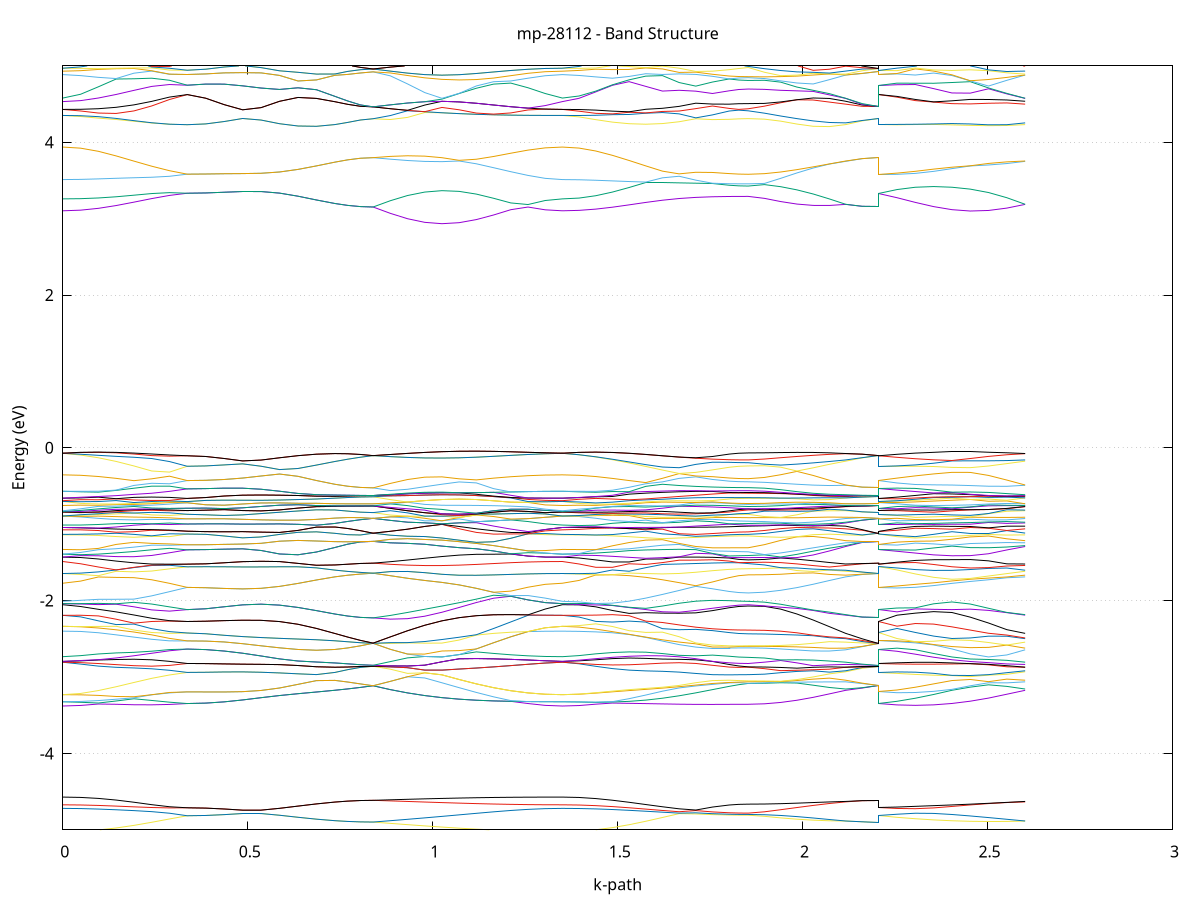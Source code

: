 set title 'mp-28112 - Band Structure'
set xlabel 'k-path'
set ylabel 'Energy (eV)'
set grid y
set yrange [-5:5]
set terminal png size 800,600
set output 'mp-28112_bands_gnuplot.png'
plot '-' using 1:2 with lines notitle, '-' using 1:2 with lines notitle, '-' using 1:2 with lines notitle, '-' using 1:2 with lines notitle, '-' using 1:2 with lines notitle, '-' using 1:2 with lines notitle, '-' using 1:2 with lines notitle, '-' using 1:2 with lines notitle, '-' using 1:2 with lines notitle, '-' using 1:2 with lines notitle, '-' using 1:2 with lines notitle, '-' using 1:2 with lines notitle, '-' using 1:2 with lines notitle, '-' using 1:2 with lines notitle, '-' using 1:2 with lines notitle, '-' using 1:2 with lines notitle, '-' using 1:2 with lines notitle, '-' using 1:2 with lines notitle, '-' using 1:2 with lines notitle, '-' using 1:2 with lines notitle, '-' using 1:2 with lines notitle, '-' using 1:2 with lines notitle, '-' using 1:2 with lines notitle, '-' using 1:2 with lines notitle, '-' using 1:2 with lines notitle, '-' using 1:2 with lines notitle, '-' using 1:2 with lines notitle, '-' using 1:2 with lines notitle, '-' using 1:2 with lines notitle, '-' using 1:2 with lines notitle, '-' using 1:2 with lines notitle, '-' using 1:2 with lines notitle, '-' using 1:2 with lines notitle, '-' using 1:2 with lines notitle, '-' using 1:2 with lines notitle, '-' using 1:2 with lines notitle, '-' using 1:2 with lines notitle, '-' using 1:2 with lines notitle, '-' using 1:2 with lines notitle, '-' using 1:2 with lines notitle, '-' using 1:2 with lines notitle, '-' using 1:2 with lines notitle, '-' using 1:2 with lines notitle, '-' using 1:2 with lines notitle, '-' using 1:2 with lines notitle, '-' using 1:2 with lines notitle, '-' using 1:2 with lines notitle, '-' using 1:2 with lines notitle, '-' using 1:2 with lines notitle, '-' using 1:2 with lines notitle, '-' using 1:2 with lines notitle, '-' using 1:2 with lines notitle, '-' using 1:2 with lines notitle, '-' using 1:2 with lines notitle, '-' using 1:2 with lines notitle, '-' using 1:2 with lines notitle, '-' using 1:2 with lines notitle, '-' using 1:2 with lines notitle, '-' using 1:2 with lines notitle, '-' using 1:2 with lines notitle, '-' using 1:2 with lines notitle, '-' using 1:2 with lines notitle, '-' using 1:2 with lines notitle, '-' using 1:2 with lines notitle, '-' using 1:2 with lines notitle, '-' using 1:2 with lines notitle, '-' using 1:2 with lines notitle, '-' using 1:2 with lines notitle, '-' using 1:2 with lines notitle, '-' using 1:2 with lines notitle, '-' using 1:2 with lines notitle, '-' using 1:2 with lines notitle, '-' using 1:2 with lines notitle, '-' using 1:2 with lines notitle, '-' using 1:2 with lines notitle, '-' using 1:2 with lines notitle, '-' using 1:2 with lines notitle, '-' using 1:2 with lines notitle, '-' using 1:2 with lines notitle, '-' using 1:2 with lines notitle, '-' using 1:2 with lines notitle, '-' using 1:2 with lines notitle, '-' using 1:2 with lines notitle, '-' using 1:2 with lines notitle, '-' using 1:2 with lines notitle, '-' using 1:2 with lines notitle, '-' using 1:2 with lines notitle, '-' using 1:2 with lines notitle, '-' using 1:2 with lines notitle, '-' using 1:2 with lines notitle, '-' using 1:2 with lines notitle, '-' using 1:2 with lines notitle, '-' using 1:2 with lines notitle, '-' using 1:2 with lines notitle, '-' using 1:2 with lines notitle, '-' using 1:2 with lines notitle, '-' using 1:2 with lines notitle, '-' using 1:2 with lines notitle, '-' using 1:2 with lines notitle, '-' using 1:2 with lines notitle, '-' using 1:2 with lines notitle, '-' using 1:2 with lines notitle, '-' using 1:2 with lines notitle, '-' using 1:2 with lines notitle, '-' using 1:2 with lines notitle, '-' using 1:2 with lines notitle, '-' using 1:2 with lines notitle, '-' using 1:2 with lines notitle, '-' using 1:2 with lines notitle, '-' using 1:2 with lines notitle, '-' using 1:2 with lines notitle, '-' using 1:2 with lines notitle, '-' using 1:2 with lines notitle, '-' using 1:2 with lines notitle, '-' using 1:2 with lines notitle, '-' using 1:2 with lines notitle, '-' using 1:2 with lines notitle, '-' using 1:2 with lines notitle, '-' using 1:2 with lines notitle, '-' using 1:2 with lines notitle, '-' using 1:2 with lines notitle, '-' using 1:2 with lines notitle, '-' using 1:2 with lines notitle, '-' using 1:2 with lines notitle, '-' using 1:2 with lines notitle, '-' using 1:2 with lines notitle, '-' using 1:2 with lines notitle, '-' using 1:2 with lines notitle, '-' using 1:2 with lines notitle, '-' using 1:2 with lines notitle, '-' using 1:2 with lines notitle, '-' using 1:2 with lines notitle, '-' using 1:2 with lines notitle, '-' using 1:2 with lines notitle, '-' using 1:2 with lines notitle, '-' using 1:2 with lines notitle, '-' using 1:2 with lines notitle, '-' using 1:2 with lines notitle, '-' using 1:2 with lines notitle, '-' using 1:2 with lines notitle, '-' using 1:2 with lines notitle, '-' using 1:2 with lines notitle, '-' using 1:2 with lines notitle, '-' using 1:2 with lines notitle, '-' using 1:2 with lines notitle, '-' using 1:2 with lines notitle, '-' using 1:2 with lines notitle, '-' using 1:2 with lines notitle, '-' using 1:2 with lines notitle, '-' using 1:2 with lines notitle, '-' using 1:2 with lines notitle, '-' using 1:2 with lines notitle, '-' using 1:2 with lines notitle, '-' using 1:2 with lines notitle, '-' using 1:2 with lines notitle, '-' using 1:2 with lines notitle, '-' using 1:2 with lines notitle, '-' using 1:2 with lines notitle, '-' using 1:2 with lines notitle, '-' using 1:2 with lines notitle, '-' using 1:2 with lines notitle, '-' using 1:2 with lines notitle, '-' using 1:2 with lines notitle, '-' using 1:2 with lines notitle, '-' using 1:2 with lines notitle, '-' using 1:2 with lines notitle, '-' using 1:2 with lines notitle, '-' using 1:2 with lines notitle, '-' using 1:2 with lines notitle, '-' using 1:2 with lines notitle, '-' using 1:2 with lines notitle, '-' using 1:2 with lines notitle, '-' using 1:2 with lines notitle, '-' using 1:2 with lines notitle, '-' using 1:2 with lines notitle, '-' using 1:2 with lines notitle, '-' using 1:2 with lines notitle, '-' using 1:2 with lines notitle, '-' using 1:2 with lines notitle, '-' using 1:2 with lines notitle, '-' using 1:2 with lines notitle, '-' using 1:2 with lines notitle, '-' using 1:2 with lines notitle, '-' using 1:2 with lines notitle, '-' using 1:2 with lines notitle, '-' using 1:2 with lines notitle, '-' using 1:2 with lines notitle, '-' using 1:2 with lines notitle, '-' using 1:2 with lines notitle, '-' using 1:2 with lines notitle, '-' using 1:2 with lines notitle, '-' using 1:2 with lines notitle, '-' using 1:2 with lines notitle, '-' using 1:2 with lines notitle, '-' using 1:2 with lines notitle, '-' using 1:2 with lines notitle, '-' using 1:2 with lines notitle, '-' using 1:2 with lines notitle, '-' using 1:2 with lines notitle, '-' using 1:2 with lines notitle, '-' using 1:2 with lines notitle, '-' using 1:2 with lines notitle, '-' using 1:2 with lines notitle, '-' using 1:2 with lines notitle, '-' using 1:2 with lines notitle, '-' using 1:2 with lines notitle, '-' using 1:2 with lines notitle, '-' using 1:2 with lines notitle, '-' using 1:2 with lines notitle, '-' using 1:2 with lines notitle, '-' using 1:2 with lines notitle, '-' using 1:2 with lines notitle, '-' using 1:2 with lines notitle, '-' using 1:2 with lines notitle, '-' using 1:2 with lines notitle, '-' using 1:2 with lines notitle, '-' using 1:2 with lines notitle, '-' using 1:2 with lines notitle, '-' using 1:2 with lines notitle, '-' using 1:2 with lines notitle, '-' using 1:2 with lines notitle, '-' using 1:2 with lines notitle, '-' using 1:2 with lines notitle, '-' using 1:2 with lines notitle, '-' using 1:2 with lines notitle, '-' using 1:2 with lines notitle, '-' using 1:2 with lines notitle, '-' using 1:2 with lines notitle, '-' using 1:2 with lines notitle, '-' using 1:2 with lines notitle, '-' using 1:2 with lines notitle, '-' using 1:2 with lines notitle, '-' using 1:2 with lines notitle, '-' using 1:2 with lines notitle, '-' using 1:2 with lines notitle, '-' using 1:2 with lines notitle
0.000000 -14.132095
0.048071 -14.132195
0.096143 -14.132495
0.144214 -14.132495
0.192286 -14.131995
0.240357 -14.130595
0.288429 -14.128395
0.336500 -14.125595
0.336500 -14.125595
0.386399 -14.127395
0.436298 -14.130895
0.486197 -14.134195
0.536096 -14.136595
0.585995 -14.137795
0.635893 -14.137695
0.685792 -14.136095
0.735691 -14.133395
0.735691 -14.133395
0.770087 -14.130895
0.804484 -14.128095
0.838880 -14.125095
0.838880 -14.125095
0.885407 -14.126795
0.931934 -14.128095
0.978461 -14.129095
1.024988 -14.129795
1.071516 -14.130195
1.118043 -14.130595
1.164570 -14.130995
1.211097 -14.131395
1.257624 -14.131695
1.304151 -14.131995
1.350678 -14.132095
1.350678 -14.132095
1.395757 -14.132095
1.440835 -14.132195
1.485914 -14.132295
1.530992 -14.132495
1.576071 -14.132695
1.621149 -14.132995
1.666228 -14.133995
1.711306 -14.138595
1.756385 -14.142295
1.801464 -14.144695
1.801464 -14.144695
1.827261 -14.145395
1.853058 -14.145595
1.853058 -14.145595
1.896958 -14.145195
1.940857 -14.144095
1.984757 -14.142295
2.028657 -14.139695
2.072556 -14.136595
2.116456 -14.133095
2.116456 -14.133095
2.161138 -14.129095
2.205820 -14.125095
2.205820 -14.125595
2.255300 -14.127995
2.304781 -14.130795
2.354261 -14.133395
2.403741 -14.135295
2.453222 -14.136295
2.502702 -14.136195
2.552182 -14.134895
2.601662 -14.133095
e
0.000000 -14.132095
0.048071 -14.131695
0.096143 -14.130595
0.144214 -14.128795
0.192286 -14.126395
0.240357 -14.123795
0.288429 -14.122895
0.336500 -14.125595
0.336500 -14.125595
0.386399 -14.127395
0.436298 -14.130895
0.486197 -14.134195
0.536096 -14.136595
0.585995 -14.137795
0.635893 -14.137695
0.685792 -14.136095
0.735691 -14.133395
0.735691 -14.133395
0.770087 -14.130895
0.804484 -14.128095
0.838880 -14.125095
0.838880 -14.125095
0.885407 -14.126795
0.931934 -14.128095
0.978461 -14.129095
1.024988 -14.129795
1.071516 -14.130195
1.118043 -14.130595
1.164570 -14.130995
1.211097 -14.131395
1.257624 -14.131695
1.304151 -14.131995
1.350678 -14.132095
1.350678 -14.132095
1.395757 -14.131795
1.440835 -14.131095
1.485914 -14.129695
1.530992 -14.127795
1.576071 -14.125695
1.621149 -14.128695
1.666228 -14.133195
1.711306 -14.133395
1.756385 -14.133595
1.801464 -14.133695
1.801464 -14.133695
1.827261 -14.133695
1.853058 -14.133795
1.853058 -14.133795
1.896958 -14.133795
1.940857 -14.133695
1.984757 -14.133595
2.028657 -14.133295
2.072556 -14.132695
2.116456 -14.131695
2.116456 -14.131695
2.161138 -14.128795
2.205820 -14.125095
2.205820 -14.125595
2.255300 -14.123595
2.304781 -14.123195
2.354261 -14.125995
2.403741 -14.128395
2.453222 -14.130295
2.502702 -14.131695
2.552182 -14.132295
2.601662 -14.131695
e
0.000000 -14.103995
0.048071 -14.104695
0.096143 -14.106595
0.144214 -14.109595
0.192286 -14.113195
0.240357 -14.116995
0.288429 -14.118795
0.336500 -14.116395
0.336500 -14.116395
0.386399 -14.114795
0.436298 -14.112095
0.486197 -14.109995
0.536096 -14.108795
0.585995 -14.108795
0.635893 -14.110095
0.685792 -14.112595
0.735691 -14.116095
0.735691 -14.116095
0.770087 -14.118895
0.804484 -14.121995
0.838880 -14.125095
0.838880 -14.125095
0.885407 -14.123095
0.931934 -14.120995
0.978461 -14.118695
1.024988 -14.116395
1.071516 -14.114095
1.118043 -14.111795
1.164570 -14.109495
1.211097 -14.107395
1.257624 -14.105595
1.304151 -14.104395
1.350678 -14.103995
1.350678 -14.103995
1.395757 -14.104895
1.440835 -14.107395
1.485914 -14.111495
1.530992 -14.116495
1.576071 -14.121595
1.621149 -14.121495
1.666228 -14.118795
1.711306 -14.116095
1.756385 -14.113995
1.801464 -14.112595
1.801464 -14.112595
1.827261 -14.112195
1.853058 -14.112095
1.853058 -14.112095
1.896958 -14.112195
1.940857 -14.112595
1.984757 -14.113295
2.028657 -14.114295
2.072556 -14.115795
2.116456 -14.117795
2.116456 -14.117795
2.161138 -14.121195
2.205820 -14.125095
2.205820 -14.116395
2.255300 -14.119995
2.304781 -14.121995
2.354261 -14.120695
2.403741 -14.119595
2.453222 -14.118695
2.502702 -14.118095
2.552182 -14.117695
2.601662 -14.117795
e
0.000000 -14.103995
0.048071 -14.104295
0.096143 -14.104995
0.144214 -14.106295
0.192286 -14.108195
0.240357 -14.110595
0.288429 -14.113395
0.336500 -14.116395
0.336500 -14.116395
0.386399 -14.114795
0.436298 -14.112095
0.486197 -14.109995
0.536096 -14.108795
0.585995 -14.108795
0.635893 -14.110095
0.685792 -14.112595
0.735691 -14.116095
0.735691 -14.116095
0.770087 -14.118895
0.804484 -14.121995
0.838880 -14.125095
0.838880 -14.125095
0.885407 -14.123095
0.931934 -14.120895
0.978461 -14.118695
1.024988 -14.116395
1.071516 -14.114095
1.118043 -14.111795
1.164570 -14.109495
1.211097 -14.107395
1.257624 -14.105595
1.304151 -14.104395
1.350678 -14.103995
1.350678 -14.103995
1.395757 -14.103895
1.440835 -14.103795
1.485914 -14.103395
1.530992 -14.103095
1.576071 -14.102595
1.621149 -14.102095
1.666228 -14.101695
1.711306 -14.101295
1.756385 -14.100895
1.801464 -14.100695
1.801464 -14.100695
1.827261 -14.100695
1.853058 -14.100695
1.853058 -14.100695
1.896958 -14.101295
1.940857 -14.103195
1.984757 -14.106095
2.028657 -14.109495
2.072556 -14.113195
2.116456 -14.116595
2.116456 -14.116595
2.161138 -14.120895
2.205820 -14.125095
2.205820 -14.116395
2.255300 -14.112895
2.304781 -14.109895
2.354261 -14.107995
2.403741 -14.107395
2.453222 -14.108295
2.502702 -14.110295
2.552182 -14.113295
2.601662 -14.116595
e
0.000000 -14.086995
0.048071 -14.085795
0.096143 -14.082195
0.144214 -14.076695
0.192286 -14.069895
0.240357 -14.062195
0.288429 -14.054095
0.336500 -14.045695
0.336500 -14.045695
0.386399 -14.045295
0.436298 -14.044195
0.486197 -14.042595
0.536096 -14.040895
0.585995 -14.039395
0.635893 -14.038195
0.685792 -14.037295
0.735691 -14.036695
0.735691 -14.036695
0.770087 -14.036395
0.804484 -14.036295
0.838880 -14.036195
0.838880 -14.036195
0.885407 -14.040595
0.931934 -14.045495
0.978461 -14.050995
1.024988 -14.057095
1.071516 -14.063295
1.118043 -14.069495
1.164570 -14.075195
1.211097 -14.080095
1.257624 -14.083795
1.304151 -14.086195
1.350678 -14.086995
1.350678 -14.086995
1.395757 -14.085795
1.440835 -14.082195
1.485914 -14.076595
1.530992 -14.069595
1.576071 -14.061695
1.621149 -14.053695
1.666228 -14.046395
1.711306 -14.044495
1.756385 -14.047395
1.801464 -14.049195
1.801464 -14.049195
1.827261 -14.049795
1.853058 -14.049895
1.853058 -14.049895
1.896958 -14.049395
1.940857 -14.047795
1.984757 -14.045495
2.028657 -14.042695
2.072556 -14.039795
2.116456 -14.036895
2.116456 -14.036895
2.161138 -14.036395
2.205820 -14.036195
2.205820 -14.045695
2.255300 -14.047695
2.304781 -14.048595
2.354261 -14.048495
2.403741 -14.047195
2.453222 -14.045095
2.502702 -14.042495
2.552182 -14.039395
2.601662 -14.036895
e
0.000000 -14.008795
0.048071 -14.009795
0.096143 -14.012595
0.144214 -14.016995
0.192286 -14.022895
0.240357 -14.029795
0.288429 -14.037495
0.336500 -14.045695
0.336500 -14.045695
0.386399 -14.045295
0.436298 -14.044195
0.486197 -14.042595
0.536096 -14.040895
0.585995 -14.039395
0.635893 -14.038195
0.685792 -14.037295
0.735691 -14.036695
0.735691 -14.036695
0.770087 -14.036395
0.804484 -14.036295
0.838880 -14.036195
0.838880 -14.036195
0.885407 -14.032495
0.931934 -14.029095
0.978461 -14.025995
1.024988 -14.022995
1.071516 -14.020095
1.118043 -14.017195
1.164570 -14.014595
1.211097 -14.012295
1.257624 -14.010395
1.304151 -14.009195
1.350678 -14.008795
1.350678 -14.008795
1.395757 -14.009795
1.440835 -14.012695
1.485914 -14.016995
1.530992 -14.022395
1.576071 -14.028295
1.621149 -14.034095
1.666228 -14.039195
1.711306 -14.038695
1.756385 -14.033895
1.801464 -14.030595
1.801464 -14.030595
1.827261 -14.029595
1.853058 -14.029295
1.853058 -14.029295
1.896958 -14.029495
1.940857 -14.029995
1.984757 -14.030995
2.028657 -14.032295
2.072556 -14.034095
2.116456 -14.036195
2.116456 -14.036195
2.161138 -14.036295
2.205820 -14.036195
2.205820 -14.045695
2.255300 -14.042995
2.304781 -14.039995
2.354261 -14.037195
2.403741 -14.034995
2.453222 -14.033695
2.502702 -14.033595
2.552182 -14.034695
2.601662 -14.036195
e
0.000000 -13.888295
0.048071 -13.889595
0.096143 -13.891595
0.144214 -13.892695
0.192286 -13.892795
0.240357 -13.891895
0.288429 -13.890395
0.336500 -13.888495
0.336500 -13.888495
0.386399 -13.887795
0.436298 -13.885695
0.486197 -13.882695
0.536096 -13.878995
0.585995 -13.875395
0.635893 -13.872195
0.685792 -13.869795
0.735691 -13.868195
0.735691 -13.868195
0.770087 -13.867395
0.804484 -13.866895
0.838880 -13.866495
0.838880 -13.866495
0.885407 -13.872195
0.931934 -13.877895
0.978461 -13.882995
1.024988 -13.887095
1.071516 -13.890095
1.118043 -13.891795
1.164570 -13.892295
1.211097 -13.891895
1.257624 -13.890795
1.304151 -13.889295
1.350678 -13.888295
1.350678 -13.888295
1.395757 -13.888695
1.440835 -13.889595
1.485914 -13.890295
1.530992 -13.890495
1.576071 -13.890295
1.621149 -13.889595
1.666228 -13.888495
1.711306 -13.887195
1.756385 -13.885895
1.801464 -13.884895
1.801464 -13.884895
1.827261 -13.884595
1.853058 -13.884495
1.853058 -13.884495
1.896958 -13.883895
1.940857 -13.882295
1.984757 -13.879595
2.028657 -13.876095
2.072556 -13.871995
2.116456 -13.868095
2.116456 -13.868095
2.161138 -13.867095
2.205820 -13.866495
2.205820 -13.888495
2.255300 -13.891795
2.304781 -13.893695
2.354261 -13.893695
2.403741 -13.891495
2.453222 -13.887295
2.502702 -13.881395
2.552182 -13.874595
2.601662 -13.868095
e
0.000000 -13.888295
0.048071 -13.887695
0.096143 -13.885995
0.144214 -13.884495
0.192286 -13.884295
0.240357 -13.885195
0.288429 -13.886695
0.336500 -13.888495
0.336500 -13.888495
0.386399 -13.887795
0.436298 -13.885695
0.486197 -13.882695
0.536096 -13.878995
0.585995 -13.875395
0.635893 -13.872195
0.685792 -13.869795
0.735691 -13.868195
0.735691 -13.868195
0.770087 -13.867395
0.804484 -13.866895
0.838880 -13.866495
0.838880 -13.866495
0.885407 -13.872195
0.931934 -13.877895
0.978461 -13.882995
1.024988 -13.887095
1.071516 -13.890095
1.118043 -13.891795
1.164570 -13.892295
1.211097 -13.891895
1.257624 -13.890795
1.304151 -13.889295
1.350678 -13.888295
1.350678 -13.888295
1.395757 -13.888295
1.440835 -13.888095
1.485914 -13.887095
1.530992 -13.885295
1.576071 -13.882695
1.621149 -13.879495
1.666228 -13.875795
1.711306 -13.875595
1.756385 -13.876195
1.801464 -13.876695
1.801464 -13.876695
1.827261 -13.876895
1.853058 -13.876995
1.853058 -13.876995
1.896958 -13.876695
1.940857 -13.875595
1.984757 -13.873995
2.028657 -13.871895
2.072556 -13.869395
2.116456 -13.867195
2.116456 -13.867195
2.161138 -13.866895
2.205820 -13.866495
2.205820 -13.888495
2.255300 -13.884695
2.304781 -13.881495
2.354261 -13.879295
2.403741 -13.877595
2.453222 -13.875795
2.502702 -13.873295
2.552182 -13.870195
2.601662 -13.867195
e
0.000000 -13.881395
0.048071 -13.881295
0.096143 -13.880895
0.144214 -13.879495
0.192286 -13.876295
0.240357 -13.872495
0.288429 -13.868895
0.336500 -13.866395
0.336500 -13.866395
0.386399 -13.866495
0.436298 -13.866495
0.486197 -13.866595
0.536096 -13.866695
0.585995 -13.866695
0.635893 -13.866595
0.685792 -13.866395
0.735691 -13.866195
0.735691 -13.866195
0.770087 -13.866095
0.804484 -13.866195
0.838880 -13.866495
0.838880 -13.866495
0.885407 -13.861295
0.931934 -13.857295
0.978461 -13.855095
1.024988 -13.854995
1.071516 -13.856795
1.118043 -13.860395
1.164570 -13.865195
1.211097 -13.870495
1.257624 -13.875495
1.304151 -13.879595
1.350678 -13.881395
1.350678 -13.881395
1.395757 -13.880795
1.440835 -13.879295
1.485914 -13.877595
1.530992 -13.876295
1.576071 -13.875395
1.621149 -13.875095
1.666228 -13.875195
1.711306 -13.872095
1.756385 -13.868795
1.801464 -13.866495
1.801464 -13.866495
1.827261 -13.865695
1.853058 -13.865395
1.853058 -13.865395
1.896958 -13.865195
1.940857 -13.864695
1.984757 -13.864095
2.028657 -13.863895
2.072556 -13.864395
2.116456 -13.866995
2.116456 -13.866995
2.161138 -13.866395
2.205820 -13.866495
2.205820 -13.866395
2.255300 -13.867895
2.304781 -13.867895
2.354261 -13.866195
2.403741 -13.863995
2.453222 -13.862295
2.502702 -13.861995
2.552182 -13.863295
2.601662 -13.866995
e
0.000000 -13.881395
0.048071 -13.879395
0.096143 -13.875595
0.144214 -13.871595
0.192286 -13.868295
0.240357 -13.866095
0.288429 -13.865395
0.336500 -13.866395
0.336500 -13.866395
0.386399 -13.866495
0.436298 -13.866495
0.486197 -13.866595
0.536096 -13.866695
0.585995 -13.866695
0.635893 -13.866595
0.685792 -13.866395
0.735691 -13.866195
0.735691 -13.866195
0.770087 -13.866095
0.804484 -13.866195
0.838880 -13.866495
0.838880 -13.866495
0.885407 -13.861295
0.931934 -13.857295
0.978461 -13.855095
1.024988 -13.854995
1.071516 -13.856795
1.118043 -13.860395
1.164570 -13.865195
1.211097 -13.870495
1.257624 -13.875495
1.304151 -13.879595
1.350678 -13.881395
1.350678 -13.881395
1.395757 -13.880495
1.440835 -13.878195
1.485914 -13.874895
1.530992 -13.871095
1.576071 -13.867095
1.621149 -13.863195
1.666228 -13.859595
1.711306 -13.856695
1.756385 -13.854495
1.801464 -13.853195
1.801464 -13.853195
1.827261 -13.852795
1.853058 -13.852695
1.853058 -13.852695
1.896958 -13.853295
1.940857 -13.854895
1.984757 -13.857495
2.028657 -13.860695
2.072556 -13.864195
2.116456 -13.865695
2.116456 -13.865695
2.161138 -13.866095
2.205820 -13.866495
2.205820 -13.866395
2.255300 -13.863995
2.304781 -13.861095
2.354261 -13.858495
2.403741 -13.856895
2.453222 -13.856895
2.502702 -13.858795
2.552182 -13.862595
2.601662 -13.865695
e
0.000000 -13.497195
0.048071 -13.498395
0.096143 -13.501795
0.144214 -13.506595
0.192286 -13.511495
0.240357 -13.515195
0.288429 -13.516595
0.336500 -13.515195
0.336500 -13.515195
0.386399 -13.518195
0.436298 -13.525095
0.486197 -13.532395
0.536096 -13.537795
0.585995 -13.540195
0.635893 -13.539095
0.685792 -13.534995
0.735691 -13.529595
0.735691 -13.529595
0.770087 -13.526395
0.804484 -13.524495
0.838880 -13.523895
0.838880 -13.523895
0.885407 -13.525595
0.931934 -13.525795
0.978461 -13.524495
1.024988 -13.521695
1.071516 -13.517795
1.118043 -13.513095
1.164570 -13.508195
1.211097 -13.503795
1.257624 -13.500195
1.304151 -13.497995
1.350678 -13.497195
1.350678 -13.497195
1.395757 -13.498395
1.440835 -13.501795
1.485914 -13.507095
1.530992 -13.513695
1.576071 -13.520895
1.621149 -13.528195
1.666228 -13.534895
1.711306 -13.540495
1.756385 -13.547995
1.801464 -13.553195
1.801464 -13.553195
1.827261 -13.554795
1.853058 -13.555295
1.853058 -13.555295
1.896958 -13.554495
1.940857 -13.552295
1.984757 -13.548595
2.028657 -13.543695
2.072556 -13.537795
2.116456 -13.531395
2.116456 -13.531395
2.161138 -13.525495
2.205820 -13.523895
2.205820 -13.515195
2.255300 -13.517695
2.304781 -13.522795
2.354261 -13.528995
2.403741 -13.534295
2.453222 -13.537095
2.502702 -13.536995
2.552182 -13.534595
2.601662 -13.531395
e
0.000000 -13.494295
0.048071 -13.493595
0.096143 -13.491895
0.144214 -13.492595
0.192286 -13.498095
0.240357 -13.505095
0.288429 -13.511195
0.336500 -13.515195
0.336500 -13.515195
0.386399 -13.518195
0.436298 -13.525095
0.486197 -13.532395
0.536096 -13.537795
0.585995 -13.540195
0.635893 -13.539095
0.685792 -13.534995
0.735691 -13.529595
0.735691 -13.529595
0.770087 -13.526395
0.804484 -13.524495
0.838880 -13.523895
0.838880 -13.523895
0.885407 -13.521095
0.931934 -13.517495
0.978461 -13.513495
1.024988 -13.509495
1.071516 -13.505695
1.118043 -13.502395
1.164570 -13.499595
1.211097 -13.497295
1.257624 -13.495695
1.304151 -13.494695
1.350678 -13.494295
1.350678 -13.494295
1.395757 -13.493295
1.440835 -13.490395
1.485914 -13.489295
1.530992 -13.498095
1.576071 -13.508595
1.621149 -13.519695
1.666228 -13.530595
1.711306 -13.540295
1.756385 -13.544695
1.801464 -13.547395
1.801464 -13.547395
1.827261 -13.548195
1.853058 -13.548395
1.853058 -13.548395
1.896958 -13.546695
1.940857 -13.541495
1.984757 -13.533295
2.028657 -13.522795
2.072556 -13.519795
2.116456 -13.523895
2.116456 -13.523895
2.161138 -13.524295
2.205820 -13.523895
2.205820 -13.515195
2.255300 -13.515495
2.304781 -13.517495
2.354261 -13.520195
2.403741 -13.522595
2.453222 -13.524495
2.502702 -13.525295
2.552182 -13.525195
2.601662 -13.523895
e
0.000000 -13.479895
0.048071 -13.480395
0.096143 -13.482195
0.144214 -13.482995
0.192286 -13.479895
0.240357 -13.475995
0.288429 -13.472995
0.336500 -13.471595
0.336500 -13.471595
0.386399 -13.470395
0.436298 -13.469295
0.486197 -13.471095
0.536096 -13.475395
0.585995 -13.480895
0.635893 -13.486295
0.685792 -13.490295
0.735691 -13.491395
0.735691 -13.491395
0.770087 -13.489495
0.804484 -13.484995
0.838880 -13.478695
0.838880 -13.478695
0.885407 -13.486395
0.931934 -13.492795
0.978461 -13.497195
1.024988 -13.499295
1.071516 -13.499095
1.118043 -13.496795
1.164570 -13.493095
1.211097 -13.488595
1.257624 -13.484195
1.304151 -13.481095
1.350678 -13.479895
1.350678 -13.479895
1.395757 -13.480595
1.440835 -13.483295
1.485914 -13.485895
1.530992 -13.480395
1.576071 -13.474695
1.621149 -13.470495
1.666228 -13.470095
1.711306 -13.472995
1.756385 -13.476495
1.801464 -13.479295
1.801464 -13.479295
1.827261 -13.480295
1.853058 -13.480595
1.853058 -13.480595
1.896958 -13.486795
1.940857 -13.496195
1.984757 -13.505395
2.028657 -13.513495
2.072556 -13.510695
2.116456 -13.497795
2.116456 -13.497795
2.161138 -13.488195
2.205820 -13.478695
2.205820 -13.471595
2.255300 -13.474595
2.304781 -13.477195
2.354261 -13.479595
2.403741 -13.482295
2.453222 -13.485295
2.502702 -13.488995
2.552182 -13.493695
2.601662 -13.497795
e
0.000000 -13.479895
0.048071 -13.479695
0.096143 -13.478895
0.144214 -13.477295
0.192286 -13.475295
0.240357 -13.473295
0.288429 -13.471895
0.336500 -13.471595
0.336500 -13.471595
0.386399 -13.470395
0.436298 -13.469295
0.486197 -13.471095
0.536096 -13.475395
0.585995 -13.480895
0.635893 -13.486295
0.685792 -13.490295
0.735691 -13.491395
0.735691 -13.491395
0.770087 -13.489495
0.804484 -13.484995
0.838880 -13.478695
0.838880 -13.478695
0.885407 -13.486395
0.931934 -13.492795
0.978461 -13.497195
1.024988 -13.499295
1.071516 -13.499095
1.118043 -13.496795
1.164570 -13.493095
1.211097 -13.488595
1.257624 -13.484195
1.304151 -13.481095
1.350678 -13.479895
1.350678 -13.479895
1.395757 -13.478895
1.440835 -13.475895
1.485914 -13.471295
1.530992 -13.470495
1.576071 -13.470095
1.621149 -13.469795
1.666228 -13.469995
1.711306 -13.470695
1.756385 -13.471795
1.801464 -13.472695
1.801464 -13.472695
1.827261 -13.473095
1.853058 -13.473195
1.853058 -13.473195
1.896958 -13.467995
1.940857 -13.461695
1.984757 -13.458195
2.028657 -13.466695
2.072556 -13.475695
2.116456 -13.483995
2.116456 -13.483995
2.161138 -13.484895
2.205820 -13.478695
2.205820 -13.471595
2.255300 -13.468895
2.304781 -13.467295
2.354261 -13.469395
2.403741 -13.474895
2.453222 -13.480695
2.502702 -13.485295
2.552182 -13.486495
2.601662 -13.483995
e
0.000000 -13.467295
0.048071 -13.467795
0.096143 -13.468495
0.144214 -13.467895
0.192286 -13.465895
0.240357 -13.462695
0.288429 -13.458395
0.336500 -13.453795
0.336500 -13.453795
0.386399 -13.453495
0.436298 -13.451895
0.486197 -13.449195
0.536096 -13.446795
0.585995 -13.445195
0.635893 -13.445295
0.685792 -13.449195
0.735691 -13.457095
0.735691 -13.457095
0.770087 -13.463995
0.804484 -13.471395
0.838880 -13.478695
0.838880 -13.478695
0.885407 -13.470395
0.931934 -13.462195
0.978461 -13.454695
1.024988 -13.448295
1.071516 -13.450195
1.118043 -13.453995
1.164570 -13.457895
1.211097 -13.461595
1.257624 -13.464595
1.304151 -13.466595
1.350678 -13.467295
1.350678 -13.467295
1.395757 -13.468095
1.440835 -13.469795
1.485914 -13.470695
1.530992 -13.465495
1.576071 -13.459295
1.621149 -13.453295
1.666228 -13.449795
1.711306 -13.446095
1.756385 -13.444095
1.801464 -13.444495
1.801464 -13.444495
1.827261 -13.444495
1.853058 -13.444595
1.853058 -13.444595
1.896958 -13.446395
1.940857 -13.451295
1.984757 -13.457195
2.028657 -13.455495
2.072556 -13.457695
2.116456 -13.463695
2.116456 -13.463695
2.161138 -13.470295
2.205820 -13.478695
2.205820 -13.453795
2.255300 -13.459195
2.304781 -13.464195
2.354261 -13.466695
2.403741 -13.466695
2.453222 -13.466795
2.502702 -13.466495
2.552182 -13.465495
2.601662 -13.463695
e
0.000000 -13.438695
0.048071 -13.438795
0.096143 -13.439195
0.144214 -13.440395
0.192286 -13.442595
0.240357 -13.445595
0.288429 -13.449495
0.336500 -13.453795
0.336500 -13.453795
0.386399 -13.453495
0.436298 -13.451895
0.486197 -13.449195
0.536096 -13.446795
0.585995 -13.445195
0.635893 -13.445295
0.685792 -13.449195
0.735691 -13.457095
0.735691 -13.457095
0.770087 -13.463995
0.804484 -13.471395
0.838880 -13.478695
0.838880 -13.478695
0.885407 -13.470395
0.931934 -13.462195
0.978461 -13.454695
1.024988 -13.448295
1.071516 -13.443295
1.118043 -13.439895
1.164570 -13.438095
1.211097 -13.437495
1.257624 -13.437795
1.304151 -13.438395
1.350678 -13.438695
1.350678 -13.438695
1.395757 -13.439095
1.440835 -13.440295
1.485914 -13.442395
1.530992 -13.445195
1.576071 -13.448195
1.621149 -13.449795
1.666228 -13.446495
1.711306 -13.443295
1.756385 -13.442195
1.801464 -13.439395
1.801464 -13.439395
1.827261 -13.438495
1.853058 -13.438195
1.853058 -13.438195
1.896958 -13.437795
1.940857 -13.439095
1.984757 -13.442695
2.028657 -13.446895
2.072556 -13.451895
2.116456 -13.456995
2.116456 -13.456995
2.161138 -13.468195
2.205820 -13.478695
2.205820 -13.453795
2.255300 -13.448095
2.304781 -13.442895
2.354261 -13.442395
2.403741 -13.442495
2.453222 -13.441895
2.502702 -13.440695
2.552182 -13.446795
2.601662 -13.456995
e
0.000000 -13.438695
0.048071 -13.438695
0.096143 -13.438895
0.144214 -13.439195
0.192286 -13.439495
0.240357 -13.439795
0.288429 -13.439495
0.336500 -13.438195
0.336500 -13.438195
0.386399 -13.437995
0.436298 -13.437395
0.486197 -13.436295
0.536096 -13.435395
0.585995 -13.435595
0.635893 -13.437095
0.685792 -13.437995
0.735691 -13.437795
0.735691 -13.437795
0.770087 -13.437495
0.804484 -13.437295
0.838880 -13.437295
0.838880 -13.437295
0.885407 -13.438995
0.931934 -13.441095
0.978461 -13.443595
1.024988 -13.446695
1.071516 -13.443295
1.118043 -13.439895
1.164570 -13.438095
1.211097 -13.437495
1.257624 -13.437795
1.304151 -13.438395
1.350678 -13.438695
1.350678 -13.438695
1.395757 -13.438595
1.440835 -13.438495
1.485914 -13.438295
1.530992 -13.438295
1.576071 -13.438795
1.621149 -13.440095
1.666228 -13.441895
1.711306 -13.441695
1.756385 -13.438095
1.801464 -13.435795
1.801464 -13.435795
1.827261 -13.435095
1.853058 -13.434895
1.853058 -13.434895
1.896958 -13.436295
1.940857 -13.437295
1.984757 -13.436995
2.028657 -13.437895
2.072556 -13.438495
2.116456 -13.437695
2.116456 -13.437695
2.161138 -13.437395
2.205820 -13.437295
2.205820 -13.438195
2.255300 -13.439795
2.304781 -13.441295
2.354261 -13.439495
2.403741 -13.437895
2.453222 -13.437195
2.502702 -13.439095
2.552182 -13.439195
2.601662 -13.437695
e
0.000000 -13.424695
0.048071 -13.424995
0.096143 -13.426095
0.144214 -13.427795
0.192286 -13.430095
0.240357 -13.432895
0.288429 -13.435795
0.336500 -13.438195
0.336500 -13.438195
0.386399 -13.437995
0.436298 -13.437395
0.486197 -13.436295
0.536096 -13.435395
0.585995 -13.435595
0.635893 -13.437095
0.685792 -13.437995
0.735691 -13.437795
0.735691 -13.437795
0.770087 -13.437495
0.804484 -13.437295
0.838880 -13.437295
0.838880 -13.437295
0.885407 -13.435795
0.931934 -13.434495
0.978461 -13.433295
1.024988 -13.432095
1.071516 -13.430895
1.118043 -13.429495
1.164570 -13.428195
1.211097 -13.426895
1.257624 -13.425695
1.304151 -13.424895
1.350678 -13.424695
1.350678 -13.424695
1.395757 -13.424995
1.440835 -13.425995
1.485914 -13.427695
1.530992 -13.429895
1.576071 -13.431995
1.621149 -13.433295
1.666228 -13.433795
1.711306 -13.433995
1.756385 -13.433995
1.801464 -13.433995
1.801464 -13.433995
1.827261 -13.433995
1.853058 -13.433995
1.853058 -13.433995
1.896958 -13.433695
1.940857 -13.434395
1.984757 -13.435995
2.028657 -13.436995
2.072556 -13.437195
2.116456 -13.437695
2.116456 -13.437695
2.161138 -13.437395
2.205820 -13.437295
2.205820 -13.438195
2.255300 -13.436595
2.304781 -13.434895
2.354261 -13.433195
2.403741 -13.432395
2.453222 -13.433995
2.502702 -13.436695
2.552182 -13.436995
2.601662 -13.437695
e
0.000000 -13.100495
0.048071 -13.100495
0.096143 -13.100495
0.144214 -13.100495
0.192286 -13.100495
0.240357 -13.100395
0.288429 -13.100395
0.336500 -13.100395
0.336500 -13.100395
0.386399 -13.100395
0.436298 -13.100395
0.486197 -13.100395
0.536096 -13.100295
0.585995 -13.100295
0.635893 -13.100295
0.685792 -13.100295
0.735691 -13.100295
0.735691 -13.100295
0.770087 -13.100195
0.804484 -13.100195
0.838880 -13.100195
0.838880 -13.100195
0.885407 -13.100295
0.931934 -13.100295
0.978461 -13.100395
1.024988 -13.100495
1.071516 -13.100495
1.118043 -13.100495
1.164570 -13.100495
1.211097 -13.100495
1.257624 -13.100495
1.304151 -13.100495
1.350678 -13.100495
1.350678 -13.100495
1.395757 -13.100495
1.440835 -13.100495
1.485914 -13.100495
1.530992 -13.100395
1.576071 -13.100395
1.621149 -13.100395
1.666228 -13.100395
1.711306 -13.100395
1.756385 -13.100395
1.801464 -13.100395
1.801464 -13.100395
1.827261 -13.100495
1.853058 -13.100495
1.853058 -13.100495
1.896958 -13.100395
1.940857 -13.100395
1.984757 -13.100395
2.028657 -13.100295
2.072556 -13.100295
2.116456 -13.100295
2.116456 -13.100295
2.161138 -13.100195
2.205820 -13.100195
2.205820 -13.100395
2.255300 -13.100395
2.304781 -13.100395
2.354261 -13.100395
2.403741 -13.100395
2.453222 -13.100395
2.502702 -13.100295
2.552182 -13.100295
2.601662 -13.100295
e
0.000000 -13.100495
0.048071 -13.100495
0.096143 -13.100495
0.144214 -13.100495
0.192286 -13.100395
0.240357 -13.100395
0.288429 -13.100395
0.336500 -13.100395
0.336500 -13.100395
0.386399 -13.100395
0.436298 -13.100395
0.486197 -13.100395
0.536096 -13.100295
0.585995 -13.100295
0.635893 -13.100295
0.685792 -13.100295
0.735691 -13.100295
0.735691 -13.100295
0.770087 -13.100195
0.804484 -13.100195
0.838880 -13.100195
0.838880 -13.100195
0.885407 -13.100295
0.931934 -13.100295
0.978461 -13.100395
1.024988 -13.100495
1.071516 -13.100495
1.118043 -13.100495
1.164570 -13.100495
1.211097 -13.100495
1.257624 -13.100495
1.304151 -13.100495
1.350678 -13.100495
1.350678 -13.100495
1.395757 -13.100495
1.440835 -13.100495
1.485914 -13.100495
1.530992 -13.100395
1.576071 -13.100395
1.621149 -13.100295
1.666228 -13.100295
1.711306 -13.100295
1.756385 -13.100295
1.801464 -13.100295
1.801464 -13.100295
1.827261 -13.100295
1.853058 -13.100295
1.853058 -13.100295
1.896958 -13.100295
1.940857 -13.100295
1.984757 -13.100295
2.028657 -13.100295
2.072556 -13.100295
2.116456 -13.100195
2.116456 -13.100195
2.161138 -13.100195
2.205820 -13.100195
2.205820 -13.100395
2.255300 -13.100395
2.304781 -13.100395
2.354261 -13.100395
2.403741 -13.100395
2.453222 -13.100395
2.502702 -13.100295
2.552182 -13.100295
2.601662 -13.100195
e
0.000000 -13.100195
0.048071 -13.100195
0.096143 -13.100195
0.144214 -13.100195
0.192286 -13.100195
0.240357 -13.100195
0.288429 -13.100195
0.336500 -13.100195
0.336500 -13.100195
0.386399 -13.100195
0.436298 -13.100195
0.486197 -13.100195
0.536096 -13.100195
0.585995 -13.100195
0.635893 -13.100195
0.685792 -13.100195
0.735691 -13.100195
0.735691 -13.100195
0.770087 -13.100195
0.804484 -13.100195
0.838880 -13.100195
0.838880 -13.100195
0.885407 -13.100195
0.931934 -13.100095
0.978461 -13.100095
1.024988 -13.100095
1.071516 -13.100095
1.118043 -13.100095
1.164570 -13.100095
1.211097 -13.100095
1.257624 -13.100195
1.304151 -13.100195
1.350678 -13.100195
1.350678 -13.100195
1.395757 -13.100195
1.440835 -13.100195
1.485914 -13.100195
1.530992 -13.100195
1.576071 -13.100195
1.621149 -13.100295
1.666228 -13.100295
1.711306 -13.100195
1.756385 -13.100195
1.801464 -13.100195
1.801464 -13.100195
1.827261 -13.100195
1.853058 -13.100195
1.853058 -13.100195
1.896958 -13.100195
1.940857 -13.100195
1.984757 -13.100195
2.028657 -13.100195
2.072556 -13.100195
2.116456 -13.100195
2.116456 -13.100195
2.161138 -13.100195
2.205820 -13.100195
2.205820 -13.100195
2.255300 -13.100195
2.304781 -13.100195
2.354261 -13.100195
2.403741 -13.100195
2.453222 -13.100195
2.502702 -13.100195
2.552182 -13.100195
2.601662 -13.100195
e
0.000000 -13.100195
0.048071 -13.100195
0.096143 -13.100195
0.144214 -13.100195
0.192286 -13.100195
0.240357 -13.100195
0.288429 -13.100195
0.336500 -13.100195
0.336500 -13.100195
0.386399 -13.100195
0.436298 -13.100195
0.486197 -13.100195
0.536096 -13.100195
0.585995 -13.100195
0.635893 -13.100195
0.685792 -13.100195
0.735691 -13.100195
0.735691 -13.100195
0.770087 -13.100195
0.804484 -13.100195
0.838880 -13.100195
0.838880 -13.100195
0.885407 -13.100195
0.931934 -13.100095
0.978461 -13.100095
1.024988 -13.100095
1.071516 -13.100095
1.118043 -13.100095
1.164570 -13.100095
1.211097 -13.100095
1.257624 -13.100195
1.304151 -13.100195
1.350678 -13.100195
1.350678 -13.100195
1.395757 -13.100195
1.440835 -13.100195
1.485914 -13.100195
1.530992 -13.100195
1.576071 -13.100195
1.621149 -13.100195
1.666228 -13.100195
1.711306 -13.100195
1.756385 -13.100095
1.801464 -13.100095
1.801464 -13.100095
1.827261 -13.100095
1.853058 -13.100095
1.853058 -13.100095
1.896958 -13.100095
1.940857 -13.100095
1.984757 -13.100095
2.028657 -13.100195
2.072556 -13.100195
2.116456 -13.100195
2.116456 -13.100195
2.161138 -13.100195
2.205820 -13.100195
2.205820 -13.100195
2.255300 -13.100195
2.304781 -13.100195
2.354261 -13.100195
2.403741 -13.100195
2.453222 -13.100195
2.502702 -13.100195
2.552182 -13.100195
2.601662 -13.100195
e
0.000000 -13.058195
0.048071 -13.058295
0.096143 -13.058595
0.144214 -13.058895
0.192286 -13.059095
0.240357 -13.059195
0.288429 -13.058995
0.336500 -13.058595
0.336500 -13.058595
0.386399 -13.059395
0.436298 -13.060795
0.486197 -13.061995
0.536096 -13.062995
0.585995 -13.063395
0.635893 -13.063395
0.685792 -13.062895
0.735691 -13.061995
0.735691 -13.061995
0.770087 -13.060995
0.804484 -13.059995
0.838880 -13.058795
0.838880 -13.058795
0.885407 -13.059995
0.931934 -13.060895
0.978461 -13.061495
1.024988 -13.061695
1.071516 -13.061495
1.118043 -13.061095
1.164570 -13.060395
1.211097 -13.059695
1.257624 -13.058995
1.304151 -13.058395
1.350678 -13.058195
1.350678 -13.058195
1.395757 -13.058295
1.440835 -13.058395
1.485914 -13.058495
1.530992 -13.058695
1.576071 -13.059895
1.621149 -13.061995
1.666228 -13.063995
1.711306 -13.065595
1.756385 -13.066895
1.801464 -13.067695
1.801464 -13.067695
1.827261 -13.067895
1.853058 -13.067995
1.853058 -13.067995
1.896958 -13.067795
1.940857 -13.067195
1.984757 -13.066295
2.028657 -13.065095
2.072556 -13.063595
2.116456 -13.061795
2.116456 -13.061795
2.161138 -13.060395
2.205820 -13.058795
2.205820 -13.058595
2.255300 -13.060495
2.304781 -13.062195
2.354261 -13.063395
2.403741 -13.064195
2.453222 -13.064295
2.502702 -13.063895
2.552182 -13.062895
2.601662 -13.061795
e
0.000000 -13.058195
0.048071 -13.058095
0.096143 -13.057895
0.144214 -13.057495
0.192286 -13.057095
0.240357 -13.057295
0.288429 -13.057995
0.336500 -13.058595
0.336500 -13.058595
0.386399 -13.059395
0.436298 -13.060795
0.486197 -13.061995
0.536096 -13.062995
0.585995 -13.063395
0.635893 -13.063395
0.685792 -13.062895
0.735691 -13.061995
0.735691 -13.061995
0.770087 -13.060995
0.804484 -13.059995
0.838880 -13.058795
0.838880 -13.058795
0.885407 -13.059995
0.931934 -13.060895
0.978461 -13.061495
1.024988 -13.061695
1.071516 -13.061495
1.118043 -13.061095
1.164570 -13.060395
1.211097 -13.059695
1.257624 -13.058995
1.304151 -13.058395
1.350678 -13.058195
1.350678 -13.058195
1.395757 -13.058095
1.440835 -13.057595
1.485914 -13.056895
1.530992 -13.057795
1.576071 -13.058995
1.621149 -13.059195
1.666228 -13.059495
1.711306 -13.059695
1.756385 -13.059795
1.801464 -13.059995
1.801464 -13.059995
1.827261 -13.059995
1.853058 -13.059995
1.853058 -13.059995
1.896958 -13.060095
1.940857 -13.060295
1.984757 -13.060595
2.028657 -13.060995
2.072556 -13.061295
2.116456 -13.061395
2.116456 -13.061395
2.161138 -13.060295
2.205820 -13.058795
2.205820 -13.058595
2.255300 -13.056795
2.304781 -13.055795
2.354261 -13.056795
2.403741 -13.057895
2.453222 -13.058995
2.502702 -13.060195
2.552182 -13.061095
2.601662 -13.061395
e
0.000000 -13.052895
0.048071 -13.053095
0.096143 -13.053695
0.144214 -13.054595
0.192286 -13.055495
0.240357 -13.055695
0.288429 -13.055195
0.336500 -13.054595
0.336500 -13.054595
0.386399 -13.053895
0.436298 -13.052595
0.486197 -13.051595
0.536096 -13.051095
0.585995 -13.051295
0.635893 -13.052095
0.685792 -13.053295
0.735691 -13.054995
0.735691 -13.054995
0.770087 -13.056195
0.804484 -13.057495
0.838880 -13.058795
0.838880 -13.058795
0.885407 -13.057395
0.931934 -13.056095
0.978461 -13.054795
1.024988 -13.053695
1.071516 -13.052895
1.118043 -13.052495
1.164570 -13.052295
1.211097 -13.052395
1.257624 -13.052595
1.304151 -13.052795
1.350678 -13.052895
1.350678 -13.052895
1.395757 -13.053295
1.440835 -13.054295
1.485914 -13.055795
1.530992 -13.055895
1.576071 -13.054695
1.621149 -13.053595
1.666228 -13.052395
1.711306 -13.051295
1.756385 -13.050995
1.801464 -13.050895
1.801464 -13.050895
1.827261 -13.050795
1.853058 -13.050795
1.853058 -13.050795
1.896958 -13.051095
1.940857 -13.051695
1.984757 -13.052595
2.028657 -13.053595
2.072556 -13.054495
2.116456 -13.055595
2.116456 -13.055595
2.161138 -13.057195
2.205820 -13.058795
2.205820 -13.054595
2.255300 -13.055095
2.304781 -13.055595
2.354261 -13.055395
2.403741 -13.055495
2.453222 -13.055695
2.502702 -13.055795
2.552182 -13.055795
2.601662 -13.055595
e
0.000000 -13.052895
0.048071 -13.052895
0.096143 -13.052895
0.144214 -13.052995
0.192286 -13.053195
0.240357 -13.053495
0.288429 -13.053995
0.336500 -13.054595
0.336500 -13.054595
0.386399 -13.053895
0.436298 -13.052595
0.486197 -13.051595
0.536096 -13.051095
0.585995 -13.051295
0.635893 -13.052095
0.685792 -13.053295
0.735691 -13.054995
0.735691 -13.054995
0.770087 -13.056195
0.804484 -13.057495
0.838880 -13.058795
0.838880 -13.058795
0.885407 -13.057395
0.931934 -13.056095
0.978461 -13.054795
1.024988 -13.053695
1.071516 -13.052895
1.118043 -13.052495
1.164570 -13.052295
1.211097 -13.052395
1.257624 -13.052595
1.304151 -13.052795
1.350678 -13.052895
1.350678 -13.052895
1.395757 -13.052895
1.440835 -13.052795
1.485914 -13.052595
1.530992 -13.052295
1.576071 -13.052095
1.621149 -13.051795
1.666228 -13.051495
1.711306 -13.051195
1.756385 -13.050495
1.801464 -13.049895
1.801464 -13.049895
1.827261 -13.049795
1.853058 -13.049695
1.853058 -13.049695
1.896958 -13.049795
1.940857 -13.050295
1.984757 -13.051195
2.028657 -13.052395
2.072556 -13.053895
2.116456 -13.055295
2.116456 -13.055295
2.161138 -13.057095
2.205820 -13.058795
2.205820 -13.054595
2.255300 -13.054195
2.304781 -13.053595
2.354261 -13.052595
2.403741 -13.051795
2.453222 -13.051695
2.502702 -13.052295
2.552182 -13.053595
2.601662 -13.055295
e
0.000000 -12.965195
0.048071 -12.965495
0.096143 -12.965895
0.144214 -12.966195
0.192286 -12.966295
0.240357 -12.965995
0.288429 -12.965095
0.336500 -12.963595
0.336500 -12.963595
0.386399 -12.964195
0.436298 -12.965895
0.486197 -12.968395
0.536096 -12.971495
0.585995 -12.974795
0.635893 -12.978095
0.685792 -12.981095
0.735691 -12.983495
0.735691 -12.983495
0.770087 -12.984695
0.804484 -12.985395
0.838880 -12.985695
0.838880 -12.985695
0.885407 -12.986095
0.931934 -12.985695
0.978461 -12.984395
1.024988 -12.982095
1.071516 -12.978695
1.118043 -12.974095
1.164570 -12.970795
1.211097 -12.968695
1.257624 -12.967095
1.304151 -12.965895
1.350678 -12.965195
1.350678 -12.965195
1.395757 -12.965495
1.440835 -12.966595
1.485914 -12.968295
1.530992 -12.970195
1.576071 -12.972195
1.621149 -12.974095
1.666228 -12.975795
1.711306 -12.977095
1.756385 -12.977995
1.801464 -12.978495
1.801464 -12.978495
1.827261 -12.978695
1.853058 -12.978695
1.853058 -12.978695
1.896958 -12.978995
1.940857 -12.979795
1.984757 -12.980895
2.028657 -12.982195
2.072556 -12.983295
2.116456 -12.984095
2.116456 -12.984095
2.161138 -12.985295
2.205820 -12.985695
2.205820 -12.963595
2.255300 -12.968595
2.304781 -12.972895
2.354261 -12.976395
2.403741 -12.979195
2.453222 -12.981295
2.502702 -12.982795
2.552182 -12.983795
2.601662 -12.984095
e
0.000000 -12.964395
0.048071 -12.963195
0.096143 -12.960495
0.144214 -12.956195
0.192286 -12.954695
0.240357 -12.958395
0.288429 -12.961395
0.336500 -12.963595
0.336500 -12.963595
0.386399 -12.964195
0.436298 -12.965895
0.486197 -12.968395
0.536096 -12.971495
0.585995 -12.974795
0.635893 -12.978095
0.685792 -12.981095
0.735691 -12.983495
0.735691 -12.983495
0.770087 -12.984695
0.804484 -12.985395
0.838880 -12.985695
0.838880 -12.985695
0.885407 -12.984595
0.931934 -12.982895
0.978461 -12.980695
1.024988 -12.978295
1.071516 -12.975695
1.118043 -12.973095
1.164570 -12.968195
1.211097 -12.961195
1.257624 -12.960495
1.304151 -12.963095
1.350678 -12.964395
1.350678 -12.964395
1.395757 -12.963195
1.440835 -12.959695
1.485914 -12.953995
1.530992 -12.946195
1.576071 -12.947695
1.621149 -12.950895
1.666228 -12.953995
1.711306 -12.956695
1.756385 -12.958895
1.801464 -12.960295
1.801464 -12.960295
1.827261 -12.960695
1.853058 -12.960895
1.853058 -12.960895
1.896958 -12.963995
1.940857 -12.969495
1.984757 -12.974495
2.028657 -12.978695
2.072556 -12.981795
2.116456 -12.984095
2.116456 -12.984095
2.161138 -12.985295
2.205820 -12.985695
2.205820 -12.963595
2.255300 -12.958495
2.304781 -12.956895
2.354261 -12.961995
2.403741 -12.968295
2.453222 -12.973895
2.502702 -12.978295
2.552182 -12.981695
2.601662 -12.984095
e
0.000000 -12.937895
0.048071 -12.940395
0.096143 -12.945295
0.144214 -12.950195
0.192286 -12.950695
0.240357 -12.944295
0.288429 -12.937495
0.336500 -12.930795
0.336500 -12.930795
0.386399 -12.929795
0.436298 -12.926895
0.486197 -12.922395
0.536096 -12.916595
0.585995 -12.909995
0.635893 -12.903195
0.685792 -12.896995
0.735691 -12.891995
0.735691 -12.891995
0.770087 -12.889495
0.804484 -12.887995
0.838880 -12.887395
0.838880 -12.887395
0.885407 -12.896295
0.931934 -12.906095
0.978461 -12.916195
1.024988 -12.926195
1.071516 -12.935595
1.118043 -12.943895
1.164570 -12.950895
1.211097 -12.956395
1.257624 -12.952895
1.304151 -12.943995
1.350678 -12.937895
1.350678 -12.937895
1.395757 -12.938395
1.440835 -12.939695
1.485914 -12.941795
1.530992 -12.944595
1.576071 -12.936795
1.621149 -12.935595
1.666228 -12.938095
1.711306 -12.940395
1.756385 -12.942295
1.801464 -12.943595
1.801464 -12.943595
1.827261 -12.943995
1.853058 -12.944095
1.853058 -12.944095
1.896958 -12.939795
1.940857 -12.930895
1.984757 -12.920695
2.028657 -12.910295
2.072556 -12.900395
2.116456 -12.891595
2.116456 -12.891595
2.161138 -12.888395
2.205820 -12.887395
2.205820 -12.930795
2.255300 -12.939595
2.304781 -12.942995
2.354261 -12.937495
2.403741 -12.928895
2.453222 -12.919295
2.502702 -12.909195
2.552182 -12.899295
2.601662 -12.891595
e
0.000000 -12.926195
0.048071 -12.924195
0.096143 -12.920895
0.144214 -12.918795
0.192286 -12.918795
0.240357 -12.920895
0.288429 -12.925095
0.336500 -12.930795
0.336500 -12.930795
0.386399 -12.929795
0.436298 -12.926895
0.486197 -12.922395
0.536096 -12.916595
0.585995 -12.909995
0.635893 -12.903195
0.685792 -12.896995
0.735691 -12.891995
0.735691 -12.891995
0.770087 -12.889495
0.804484 -12.887995
0.838880 -12.887395
0.838880 -12.887395
0.885407 -12.880195
0.931934 -12.875095
0.978461 -12.872595
1.024988 -12.872895
1.071516 -12.875895
1.118043 -12.881495
1.164570 -12.889395
1.211097 -12.898795
1.257624 -12.909195
1.304151 -12.919595
1.350678 -12.926195
1.350678 -12.926195
1.395757 -12.926495
1.440835 -12.927395
1.485914 -12.928695
1.530992 -12.930595
1.576071 -12.932695
1.621149 -12.925395
1.666228 -12.913895
1.711306 -12.902795
1.756385 -12.893195
1.801464 -12.886495
1.801464 -12.886495
1.827261 -12.884395
1.853058 -12.883695
1.853058 -12.883695
1.896958 -12.883795
1.940857 -12.883995
1.984757 -12.884695
2.028657 -12.885795
2.072556 -12.887495
2.116456 -12.890195
2.116456 -12.890195
2.161138 -12.888195
2.205820 -12.887395
2.205820 -12.930795
2.255300 -12.920895
2.304781 -12.911095
2.354261 -12.902095
2.403741 -12.894795
2.453222 -12.889795
2.502702 -12.887495
2.552182 -12.888195
2.601662 -12.890195
e
0.000000 -12.639295
0.048071 -12.639495
0.096143 -12.639995
0.144214 -12.640395
0.192286 -12.640795
0.240357 -12.640895
0.288429 -12.640695
0.336500 -12.640195
0.336500 -12.640195
0.386399 -12.640395
0.436298 -12.640995
0.486197 -12.641795
0.536096 -12.642895
0.585995 -12.643995
0.635893 -12.644995
0.685792 -12.645795
0.735691 -12.646395
0.735691 -12.646395
0.770087 -12.646595
0.804484 -12.646795
0.838880 -12.646795
0.838880 -12.646795
0.885407 -12.646895
0.931934 -12.646395
0.978461 -12.645595
1.024988 -12.644395
1.071516 -12.643295
1.118043 -12.642295
1.164570 -12.641495
1.211097 -12.640695
1.257624 -12.639995
1.304151 -12.639495
1.350678 -12.639295
1.350678 -12.639295
1.395757 -12.639495
1.440835 -12.639995
1.485914 -12.640695
1.530992 -12.641295
1.576071 -12.641895
1.621149 -12.642395
1.666228 -12.643195
1.711306 -12.643795
1.756385 -12.644395
1.801464 -12.644795
1.801464 -12.644795
1.827261 -12.644895
1.853058 -12.644895
1.853058 -12.644895
1.896958 -12.644995
1.940857 -12.645095
1.984757 -12.645395
2.028657 -12.645795
2.072556 -12.646195
2.116456 -12.646595
2.116456 -12.646595
2.161138 -12.646795
2.205820 -12.646795
2.205820 -12.640195
2.255300 -12.641095
2.304781 -12.642095
2.354261 -12.643195
2.403741 -12.644195
2.453222 -12.645495
2.502702 -12.646295
2.552182 -12.646495
2.601662 -12.646595
e
0.000000 -12.639295
0.048071 -12.639395
0.096143 -12.639895
0.144214 -12.640395
0.192286 -12.640495
0.240357 -12.640295
0.288429 -12.639995
0.336500 -12.640195
0.336500 -12.640195
0.386399 -12.640395
0.436298 -12.640995
0.486197 -12.641795
0.536096 -12.642895
0.585995 -12.643995
0.635893 -12.644995
0.685792 -12.645795
0.735691 -12.646395
0.735691 -12.646395
0.770087 -12.646595
0.804484 -12.646795
0.838880 -12.646795
0.838880 -12.646795
0.885407 -12.646895
0.931934 -12.646395
0.978461 -12.645595
1.024988 -12.644395
1.071516 -12.643295
1.118043 -12.642295
1.164570 -12.641495
1.211097 -12.640695
1.257624 -12.639995
1.304151 -12.639495
1.350678 -12.639295
1.350678 -12.639295
1.395757 -12.639395
1.440835 -12.639795
1.485914 -12.640395
1.530992 -12.640995
1.576071 -12.641695
1.621149 -12.642195
1.666228 -12.642395
1.711306 -12.642395
1.756385 -12.643295
1.801464 -12.643995
1.801464 -12.643995
1.827261 -12.644195
1.853058 -12.644295
1.853058 -12.644295
1.896958 -12.644395
1.940857 -12.644795
1.984757 -12.645295
2.028657 -12.645695
2.072556 -12.645895
2.116456 -12.646395
2.116456 -12.646395
2.161138 -12.646695
2.205820 -12.646795
2.205820 -12.640195
2.255300 -12.639995
2.304781 -12.640995
2.354261 -12.642695
2.403741 -12.644195
2.453222 -12.645195
2.502702 -12.645895
2.552182 -12.646395
2.601662 -12.646395
e
0.000000 -12.633895
0.048071 -12.634095
0.096143 -12.634595
0.144214 -12.635295
0.192286 -12.636295
0.240357 -12.637295
0.288429 -12.637995
0.336500 -12.637795
0.336500 -12.637795
0.386399 -12.638095
0.436298 -12.638895
0.486197 -12.639995
0.536096 -12.641295
0.585995 -12.642595
0.635893 -12.643895
0.685792 -12.644995
0.735691 -12.645895
0.735691 -12.645895
0.770087 -12.646295
0.804484 -12.646595
0.838880 -12.646795
0.838880 -12.646795
0.885407 -12.645995
0.931934 -12.644695
0.978461 -12.642895
1.024988 -12.640695
1.071516 -12.638495
1.118043 -12.636595
1.164570 -12.635295
1.211097 -12.634495
1.257624 -12.634095
1.304151 -12.633995
1.350678 -12.633895
1.350678 -12.633895
1.395757 -12.634095
1.440835 -12.634495
1.485914 -12.635295
1.530992 -12.636495
1.576071 -12.637895
1.621149 -12.639395
1.666228 -12.640895
1.711306 -12.642195
1.756385 -12.642195
1.801464 -12.641895
1.801464 -12.641895
1.827261 -12.641795
1.853058 -12.641795
1.853058 -12.641795
1.896958 -12.641995
1.940857 -12.642795
1.984757 -12.643795
2.028657 -12.644895
2.072556 -12.645895
2.116456 -12.646195
2.116456 -12.646195
2.161138 -12.646595
2.205820 -12.646795
2.205820 -12.637795
2.255300 -12.638395
2.304781 -12.638395
2.354261 -12.639395
2.403741 -12.640995
2.453222 -12.642695
2.502702 -12.644395
2.552182 -12.645595
2.601662 -12.646195
e
0.000000 -12.633895
0.048071 -12.633895
0.096143 -12.633995
0.144214 -12.634395
0.192286 -12.635095
0.240357 -12.635995
0.288429 -12.636995
0.336500 -12.637795
0.336500 -12.637795
0.386399 -12.638095
0.436298 -12.638895
0.486197 -12.639995
0.536096 -12.641295
0.585995 -12.642595
0.635893 -12.643895
0.685792 -12.644995
0.735691 -12.645895
0.735691 -12.645895
0.770087 -12.646295
0.804484 -12.646595
0.838880 -12.646795
0.838880 -12.646795
0.885407 -12.645995
0.931934 -12.644695
0.978461 -12.642895
1.024988 -12.640695
1.071516 -12.638495
1.118043 -12.636595
1.164570 -12.635295
1.211097 -12.634495
1.257624 -12.634095
1.304151 -12.633995
1.350678 -12.633895
1.350678 -12.633895
1.395757 -12.633995
1.440835 -12.634195
1.485914 -12.634595
1.530992 -12.635195
1.576071 -12.635995
1.621149 -12.636895
1.666228 -12.637895
1.711306 -12.638795
1.756385 -12.639495
1.801464 -12.640195
1.801464 -12.640195
1.827261 -12.640395
1.853058 -12.640495
1.853058 -12.640495
1.896958 -12.640995
1.940857 -12.641895
1.984757 -12.642995
2.028657 -12.644095
2.072556 -12.645295
2.116456 -12.645995
2.116456 -12.645995
2.161138 -12.646495
2.205820 -12.646795
2.205820 -12.637795
2.255300 -12.637695
2.304781 -12.638195
2.354261 -12.638495
2.403741 -12.639195
2.453222 -12.640495
2.502702 -12.642495
2.552182 -12.644495
2.601662 -12.645995
e
0.000000 -12.630495
0.048071 -12.630495
0.096143 -12.630695
0.144214 -12.630695
0.192286 -12.630695
0.240357 -12.630395
0.288429 -12.629895
0.336500 -12.629395
0.336500 -12.629395
0.386399 -12.629595
0.436298 -12.630195
0.486197 -12.630995
0.536096 -12.631795
0.585995 -12.632395
0.635893 -12.632895
0.685792 -12.632995
0.735691 -12.632795
0.735691 -12.632795
0.770087 -12.632395
0.804484 -12.631895
0.838880 -12.631295
0.838880 -12.631295
0.885407 -12.631995
0.931934 -12.632595
0.978461 -12.633095
1.024988 -12.633195
1.071516 -12.632995
1.118043 -12.632495
1.164570 -12.631795
1.211097 -12.631095
1.257624 -12.630695
1.304151 -12.630495
1.350678 -12.630495
1.350678 -12.630495
1.395757 -12.630495
1.440835 -12.630495
1.485914 -12.630595
1.530992 -12.630595
1.576071 -12.630595
1.621149 -12.630695
1.666228 -12.630695
1.711306 -12.632495
1.756385 -12.635295
1.801464 -12.637695
1.801464 -12.637695
1.827261 -12.638495
1.853058 -12.638795
1.853058 -12.638795
1.896958 -12.638295
1.940857 -12.637395
1.984757 -12.636395
2.028657 -12.635295
2.072556 -12.634095
2.116456 -12.632895
2.116456 -12.632895
2.161138 -12.632095
2.205820 -12.631295
2.205820 -12.629395
2.255300 -12.629595
2.304781 -12.630095
2.354261 -12.630795
2.403741 -12.631695
2.453222 -12.632495
2.502702 -12.632995
2.552182 -12.632995
2.601662 -12.632895
e
0.000000 -12.630495
0.048071 -12.630395
0.096143 -12.630195
0.144214 -12.629795
0.192286 -12.629195
0.240357 -12.628695
0.288429 -12.628895
0.336500 -12.629395
0.336500 -12.629395
0.386399 -12.629595
0.436298 -12.630195
0.486197 -12.630995
0.536096 -12.631795
0.585995 -12.632395
0.635893 -12.632895
0.685792 -12.632995
0.735691 -12.632795
0.735691 -12.632795
0.770087 -12.632395
0.804484 -12.631895
0.838880 -12.631295
0.838880 -12.631295
0.885407 -12.631995
0.931934 -12.632595
0.978461 -12.633095
1.024988 -12.633195
1.071516 -12.632995
1.118043 -12.632495
1.164570 -12.631795
1.211097 -12.631095
1.257624 -12.630695
1.304151 -12.630495
1.350678 -12.630495
1.350678 -12.630495
1.395757 -12.630495
1.440835 -12.630295
1.485914 -12.629995
1.530992 -12.629595
1.576071 -12.629395
1.621149 -12.629395
1.666228 -12.630295
1.711306 -12.630795
1.756385 -12.630795
1.801464 -12.630695
1.801464 -12.630695
1.827261 -12.630695
1.853058 -12.630695
1.853058 -12.630695
1.896958 -12.630795
1.940857 -12.630895
1.984757 -12.631195
2.028657 -12.631595
2.072556 -12.631995
2.116456 -12.632295
2.116456 -12.632295
2.161138 -12.631995
2.205820 -12.631295
2.205820 -12.629395
2.255300 -12.629295
2.304781 -12.629295
2.354261 -12.629395
2.403741 -12.629595
2.453222 -12.630495
2.502702 -12.631395
2.552182 -12.632195
2.601662 -12.632295
e
0.000000 -12.627295
0.048071 -12.627295
0.096143 -12.627395
0.144214 -12.627595
0.192286 -12.627795
0.240357 -12.627995
0.288429 -12.627795
0.336500 -12.627495
0.336500 -12.627495
0.386399 -12.627495
0.436298 -12.627495
0.486197 -12.627495
0.536096 -12.627695
0.585995 -12.627895
0.635893 -12.628195
0.685792 -12.628695
0.735691 -12.629395
0.735691 -12.629395
0.770087 -12.629995
0.804484 -12.630595
0.838880 -12.631295
0.838880 -12.631295
0.885407 -12.630495
0.931934 -12.629795
0.978461 -12.629195
1.024988 -12.628695
1.071516 -12.628295
1.118043 -12.628095
1.164570 -12.627995
1.211097 -12.627695
1.257624 -12.627495
1.304151 -12.627295
1.350678 -12.627295
1.350678 -12.627295
1.395757 -12.627295
1.440835 -12.627395
1.485914 -12.627495
1.530992 -12.627595
1.576071 -12.627895
1.621149 -12.628395
1.666228 -12.628795
1.711306 -12.628795
1.756385 -12.628695
1.801464 -12.628695
1.801464 -12.628695
1.827261 -12.628595
1.853058 -12.628595
1.853058 -12.628595
1.896958 -12.628595
1.940857 -12.628695
1.984757 -12.628795
2.028657 -12.628995
2.072556 -12.629295
2.116456 -12.629695
2.116456 -12.629695
2.161138 -12.630495
2.205820 -12.631295
2.205820 -12.627495
2.255300 -12.627695
2.304781 -12.627995
2.354261 -12.628695
2.403741 -12.629495
2.453222 -12.629595
2.502702 -12.629695
2.552182 -12.629695
2.601662 -12.629695
e
0.000000 -12.627295
0.048071 -12.627295
0.096143 -12.627295
0.144214 -12.627295
0.192286 -12.627295
0.240357 -12.627295
0.288429 -12.627295
0.336500 -12.627495
0.336500 -12.627495
0.386399 -12.627495
0.436298 -12.627495
0.486197 -12.627495
0.536096 -12.627695
0.585995 -12.627895
0.635893 -12.628195
0.685792 -12.628695
0.735691 -12.629395
0.735691 -12.629395
0.770087 -12.629995
0.804484 -12.630595
0.838880 -12.631295
0.838880 -12.631295
0.885407 -12.630495
0.931934 -12.629795
0.978461 -12.629195
1.024988 -12.628695
1.071516 -12.628295
1.118043 -12.628095
1.164570 -12.627995
1.211097 -12.627695
1.257624 -12.627495
1.304151 -12.627295
1.350678 -12.627295
1.350678 -12.627295
1.395757 -12.627195
1.440835 -12.627195
1.485914 -12.627095
1.530992 -12.626995
1.576071 -12.626995
1.621149 -12.626895
1.666228 -12.626895
1.711306 -12.626895
1.756385 -12.626895
1.801464 -12.626895
1.801464 -12.626895
1.827261 -12.626895
1.853058 -12.626895
1.853058 -12.626895
1.896958 -12.626995
1.940857 -12.627295
1.984757 -12.627695
2.028657 -12.628195
2.072556 -12.628795
2.116456 -12.629495
2.116456 -12.629495
2.161138 -12.630395
2.205820 -12.631295
2.205820 -12.627495
2.255300 -12.627295
2.304781 -12.627195
2.354261 -12.627195
2.403741 -12.627295
2.453222 -12.627695
2.502702 -12.628095
2.552182 -12.628795
2.601662 -12.629495
e
0.000000 -12.626995
0.048071 -12.626995
0.096143 -12.626995
0.144214 -12.626895
0.192286 -12.626795
0.240357 -12.626795
0.288429 -12.626695
0.336500 -12.626595
0.336500 -12.626595
0.386399 -12.626495
0.436298 -12.626295
0.486197 -12.626095
0.536096 -12.625795
0.585995 -12.625595
0.635893 -12.625395
0.685792 -12.625195
0.735691 -12.624995
0.735691 -12.624995
0.770087 -12.624995
0.804484 -12.625095
0.838880 -12.625195
0.838880 -12.625195
0.885407 -12.625795
0.931934 -12.626495
0.978461 -12.626995
1.024988 -12.627295
1.071516 -12.627295
1.118043 -12.627295
1.164570 -12.627195
1.211097 -12.627095
1.257624 -12.627095
1.304151 -12.626995
1.350678 -12.626995
1.350678 -12.626995
1.395757 -12.626995
1.440835 -12.626895
1.485914 -12.626795
1.530992 -12.626695
1.576071 -12.626695
1.621149 -12.626595
1.666228 -12.626495
1.711306 -12.626395
1.756385 -12.626295
1.801464 -12.626295
1.801464 -12.626295
1.827261 -12.626195
1.853058 -12.626195
1.853058 -12.626195
1.896958 -12.626095
1.940857 -12.625895
1.984757 -12.625695
2.028657 -12.625495
2.072556 -12.625195
2.116456 -12.624995
2.116456 -12.624995
2.161138 -12.625095
2.205820 -12.625195
2.205820 -12.626595
2.255300 -12.626795
2.304781 -12.626895
2.354261 -12.626695
2.403741 -12.626395
2.453222 -12.625995
2.502702 -12.625495
2.552182 -12.625095
2.601662 -12.624995
e
0.000000 -12.626395
0.048071 -12.626395
0.096143 -12.626295
0.144214 -12.626195
0.192286 -12.626095
0.240357 -12.626195
0.288429 -12.626395
0.336500 -12.626595
0.336500 -12.626595
0.386399 -12.626495
0.436298 -12.626295
0.486197 -12.626095
0.536096 -12.625795
0.585995 -12.625595
0.635893 -12.625395
0.685792 -12.625195
0.735691 -12.624995
0.735691 -12.624995
0.770087 -12.624995
0.804484 -12.625095
0.838880 -12.625195
0.838880 -12.625195
0.885407 -12.624795
0.931934 -12.624895
0.978461 -12.625095
1.024988 -12.625195
1.071516 -12.625095
1.118043 -12.624995
1.164570 -12.625095
1.211097 -12.625495
1.257624 -12.625995
1.304151 -12.626295
1.350678 -12.626395
1.350678 -12.626395
1.395757 -12.626395
1.440835 -12.626195
1.485914 -12.626095
1.530992 -12.625895
1.576071 -12.625695
1.621149 -12.625395
1.666228 -12.625195
1.711306 -12.624995
1.756385 -12.624795
1.801464 -12.624695
1.801464 -12.624695
1.827261 -12.624595
1.853058 -12.624495
1.853058 -12.624495
1.896958 -12.624695
1.940857 -12.624895
1.984757 -12.624895
2.028657 -12.624895
2.072556 -12.624795
2.116456 -12.624795
2.116456 -12.624795
2.161138 -12.625095
2.205820 -12.625195
2.205820 -12.626595
2.255300 -12.626395
2.304781 -12.626195
2.354261 -12.625995
2.403741 -12.625795
2.453222 -12.625595
2.502702 -12.625295
2.552182 -12.625095
2.601662 -12.624795
e
0.000000 -12.626395
0.048071 -12.626295
0.096143 -12.625995
0.144214 -12.625595
0.192286 -12.625195
0.240357 -12.624795
0.288429 -12.624695
0.336500 -12.624595
0.336500 -12.624595
0.386399 -12.624695
0.436298 -12.624695
0.486197 -12.624595
0.536096 -12.624495
0.585995 -12.624395
0.635893 -12.624195
0.685792 -12.624195
0.735691 -12.624395
0.735691 -12.624395
0.770087 -12.624495
0.804484 -12.624395
0.838880 -12.624195
0.838880 -12.624195
0.885407 -12.624495
0.931934 -12.624895
0.978461 -12.625095
1.024988 -12.625195
1.071516 -12.625095
1.118043 -12.624995
1.164570 -12.625095
1.211097 -12.625495
1.257624 -12.625995
1.304151 -12.626295
1.350678 -12.626395
1.350678 -12.626395
1.395757 -12.626395
1.440835 -12.626195
1.485914 -12.626095
1.530992 -12.625795
1.576071 -12.625495
1.621149 -12.625295
1.666228 -12.624995
1.711306 -12.624695
1.756385 -12.624495
1.801464 -12.624395
1.801464 -12.624395
1.827261 -12.624495
1.853058 -12.624495
1.853058 -12.624495
1.896958 -12.624495
1.940857 -12.624495
1.984757 -12.624395
2.028657 -12.624295
2.072556 -12.624395
2.116456 -12.624695
2.116456 -12.624695
2.161138 -12.624495
2.205820 -12.624195
2.205820 -12.624595
2.255300 -12.624695
2.304781 -12.624695
2.354261 -12.624895
2.403741 -12.624995
2.453222 -12.624995
2.502702 -12.624895
2.552182 -12.624795
2.601662 -12.624695
e
0.000000 -12.625195
0.048071 -12.625195
0.096143 -12.625095
0.144214 -12.624895
0.192286 -12.624795
0.240357 -12.624795
0.288429 -12.624595
0.336500 -12.624595
0.336500 -12.624595
0.386399 -12.624695
0.436298 -12.624695
0.486197 -12.624595
0.536096 -12.624495
0.585995 -12.624395
0.635893 -12.624195
0.685792 -12.624195
0.735691 -12.624395
0.735691 -12.624395
0.770087 -12.624495
0.804484 -12.624395
0.838880 -12.624195
0.838880 -12.624195
0.885407 -12.624495
0.931934 -12.624495
0.978461 -12.624395
1.024988 -12.624495
1.071516 -12.624595
1.118043 -12.624695
1.164570 -12.624895
1.211097 -12.624995
1.257624 -12.625095
1.304151 -12.625195
1.350678 -12.625195
1.350678 -12.625195
1.395757 -12.625195
1.440835 -12.624995
1.485914 -12.624895
1.530992 -12.624695
1.576071 -12.624495
1.621149 -12.624395
1.666228 -12.624295
1.711306 -12.624295
1.756385 -12.624295
1.801464 -12.624295
1.801464 -12.624295
1.827261 -12.624195
1.853058 -12.624195
1.853058 -12.624195
1.896958 -12.624095
1.940857 -12.624095
1.984757 -12.624195
2.028657 -12.624295
2.072556 -12.624295
2.116456 -12.624295
2.116456 -12.624295
2.161138 -12.624395
2.205820 -12.624195
2.205820 -12.624595
2.255300 -12.624595
2.304781 -12.624695
2.354261 -12.624695
2.403741 -12.624595
2.453222 -12.624495
2.502702 -12.624395
2.552182 -12.624095
2.601662 -12.624295
e
0.000000 -12.623995
0.048071 -12.624095
0.096143 -12.624195
0.144214 -12.624395
0.192286 -12.624495
0.240357 -12.624395
0.288429 -12.624295
0.336500 -12.624195
0.336500 -12.624195
0.386399 -12.624195
0.436298 -12.623995
0.486197 -12.623895
0.536096 -12.623795
0.585995 -12.623695
0.635893 -12.623695
0.685792 -12.623795
0.735691 -12.623795
0.735691 -12.623795
0.770087 -12.623795
0.804484 -12.623995
0.838880 -12.624195
0.838880 -12.624195
0.885407 -12.623895
0.931934 -12.623995
0.978461 -12.623895
1.024988 -12.623895
1.071516 -12.624095
1.118043 -12.624195
1.164570 -12.624195
1.211097 -12.623995
1.257624 -12.623995
1.304151 -12.623995
1.350678 -12.623995
1.350678 -12.623995
1.395757 -12.623995
1.440835 -12.623995
1.485914 -12.623995
1.530992 -12.623895
1.576071 -12.623895
1.621149 -12.623795
1.666228 -12.623895
1.711306 -12.623995
1.756385 -12.623995
1.801464 -12.623995
1.801464 -12.623995
1.827261 -12.624095
1.853058 -12.624095
1.853058 -12.624095
1.896958 -12.623895
1.940857 -12.623995
1.984757 -12.623995
2.028657 -12.624095
2.072556 -12.623995
2.116456 -12.623895
2.116456 -12.623895
2.161138 -12.623895
2.205820 -12.624195
2.205820 -12.624195
2.255300 -12.624295
2.304781 -12.624195
2.354261 -12.624095
2.403741 -12.623995
2.453222 -12.624095
2.502702 -12.624095
2.552182 -12.623995
2.601662 -12.623895
e
0.000000 -12.623995
0.048071 -12.623895
0.096143 -12.623795
0.144214 -12.623795
0.192286 -12.623895
0.240357 -12.624095
0.288429 -12.624195
0.336500 -12.624195
0.336500 -12.624195
0.386399 -12.624195
0.436298 -12.623995
0.486197 -12.623895
0.536096 -12.623795
0.585995 -12.623695
0.635893 -12.623695
0.685792 -12.623795
0.735691 -12.623795
0.735691 -12.623795
0.770087 -12.623795
0.804484 -12.623995
0.838880 -12.624195
0.838880 -12.624195
0.885407 -12.623895
0.931934 -12.623795
0.978461 -12.623795
1.024988 -12.623895
1.071516 -12.624095
1.118043 -12.624195
1.164570 -12.624195
1.211097 -12.623995
1.257624 -12.623995
1.304151 -12.623995
1.350678 -12.623995
1.350678 -12.623995
1.395757 -12.623995
1.440835 -12.623995
1.485914 -12.623895
1.530992 -12.623895
1.576071 -12.623795
1.621149 -12.623795
1.666228 -12.623795
1.711306 -12.623795
1.756385 -12.623795
1.801464 -12.623795
1.801464 -12.623695
1.827261 -12.623695
1.853058 -12.623695
1.853058 -12.623695
1.896958 -12.623795
1.940857 -12.623495
1.984757 -12.623295
2.028657 -12.623395
2.072556 -12.623595
2.116456 -12.623595
2.116456 -12.623595
2.161138 -12.623895
2.205820 -12.624195
2.205820 -12.624195
2.255300 -12.624195
2.304781 -12.624095
2.354261 -12.623995
2.403741 -12.623795
2.453222 -12.623795
2.502702 -12.623895
2.552182 -12.623895
2.601662 -12.623595
e
0.000000 -12.623195
0.048071 -12.623195
0.096143 -12.623095
0.144214 -12.623095
0.192286 -12.622995
0.240357 -12.622795
0.288429 -12.622795
0.336500 -12.622795
0.336500 -12.622795
0.386399 -12.622795
0.436298 -12.622695
0.486197 -12.622595
0.536096 -12.622695
0.585995 -12.622795
0.635893 -12.622995
0.685792 -12.623095
0.735691 -12.623295
0.735691 -12.623295
0.770087 -12.623595
0.804484 -12.623695
0.838880 -12.623695
0.838880 -12.623695
0.885407 -12.623895
0.931934 -12.623795
0.978461 -12.623795
1.024988 -12.623695
1.071516 -12.623395
1.118043 -12.623295
1.164570 -12.623395
1.211097 -12.623395
1.257624 -12.623295
1.304151 -12.623195
1.350678 -12.623195
1.350678 -12.623195
1.395757 -12.623195
1.440835 -12.622995
1.485914 -12.622895
1.530992 -12.623095
1.576071 -12.623395
1.621149 -12.623595
1.666228 -12.623595
1.711306 -12.623395
1.756385 -12.623195
1.801464 -12.623195
1.801464 -12.623195
1.827261 -12.623295
1.853058 -12.623295
1.853058 -12.623295
1.896958 -12.623295
1.940857 -12.623195
1.984757 -12.623095
2.028657 -12.623195
2.072556 -12.623295
2.116456 -12.623495
2.116456 -12.623495
2.161138 -12.623695
2.205820 -12.623695
2.205820 -12.622795
2.255300 -12.622895
2.304781 -12.623295
2.354261 -12.623495
2.403741 -12.623395
2.453222 -12.623095
2.502702 -12.622895
2.552182 -12.623195
2.601662 -12.623495
e
0.000000 -12.622695
0.048071 -12.622695
0.096143 -12.622995
0.144214 -12.622795
0.192286 -12.622595
0.240357 -12.622595
0.288429 -12.622695
0.336500 -12.622795
0.336500 -12.622795
0.386399 -12.622795
0.436298 -12.622695
0.486197 -12.622595
0.536096 -12.622695
0.585995 -12.622795
0.635893 -12.622995
0.685792 -12.623095
0.735691 -12.623295
0.735691 -12.623295
0.770087 -12.623595
0.804484 -12.623695
0.838880 -12.623695
0.838880 -12.623695
0.885407 -12.623395
0.931934 -12.622995
0.978461 -12.622795
1.024988 -12.622795
1.071516 -12.622895
1.118043 -12.623195
1.164570 -12.623395
1.211097 -12.623395
1.257624 -12.623095
1.304151 -12.622695
1.350678 -12.622695
1.350678 -12.622695
1.395757 -12.622695
1.440835 -12.622695
1.485914 -12.622695
1.530992 -12.622595
1.576071 -12.622595
1.621149 -12.622595
1.666228 -12.622595
1.711306 -12.622695
1.756385 -12.622995
1.801464 -12.622995
1.801464 -12.622995
1.827261 -12.622995
1.853058 -12.622995
1.853058 -12.622995
1.896958 -12.622995
1.940857 -12.622995
1.984757 -12.622895
2.028657 -12.622795
2.072556 -12.622995
2.116456 -12.623395
2.116456 -12.623395
2.161138 -12.623595
2.205820 -12.623695
2.205820 -12.622795
2.255300 -12.622795
2.304781 -12.622695
2.354261 -12.622695
2.403741 -12.622795
2.453222 -12.622795
2.502702 -12.622795
2.552182 -12.622995
2.601662 -12.623395
e
0.000000 -12.622395
0.048071 -12.622595
0.096143 -12.622595
0.144214 -12.622595
0.192286 -12.622595
0.240357 -12.622495
0.288429 -12.622595
0.336500 -12.622395
0.336500 -12.622395
0.386399 -12.622295
0.436298 -12.622295
0.486197 -12.622295
0.536096 -12.622295
0.585995 -12.622095
0.635893 -12.622095
0.685792 -12.622195
0.735691 -12.622095
0.735691 -12.622095
0.770087 -12.621695
0.804484 -12.621295
0.838880 -12.620895
0.838880 -12.620895
0.885407 -12.621395
0.931934 -12.621995
0.978461 -12.622395
1.024988 -12.622595
1.071516 -12.622895
1.118043 -12.623195
1.164570 -12.623295
1.211097 -12.623295
1.257624 -12.623095
1.304151 -12.622695
1.350678 -12.622395
1.350678 -12.622395
1.395757 -12.622495
1.440835 -12.622595
1.485914 -12.622595
1.530992 -12.622595
1.576071 -12.622395
1.621149 -12.622295
1.666228 -12.622495
1.711306 -12.622595
1.756385 -12.622495
1.801464 -12.622395
1.801464 -12.622395
1.827261 -12.622495
1.853058 -12.622495
1.853058 -12.622495
1.896958 -12.622295
1.940857 -12.622395
1.984757 -12.622495
2.028657 -12.622695
2.072556 -12.622395
2.116456 -12.622095
2.116456 -12.622095
2.161138 -12.621495
2.205820 -12.620895
2.205820 -12.622395
2.255300 -12.622695
2.304781 -12.622595
2.354261 -12.622595
2.403741 -12.622595
2.453222 -12.622695
2.502702 -12.622695
2.552182 -12.622395
2.601662 -12.622095
e
0.000000 -12.622395
0.048071 -12.622395
0.096143 -12.622295
0.144214 -12.622295
0.192286 -12.622195
0.240357 -12.622195
0.288429 -12.622195
0.336500 -12.622395
0.336500 -12.622395
0.386399 -12.622295
0.436298 -12.622295
0.486197 -12.622295
0.536096 -12.622295
0.585995 -12.622095
0.635893 -12.622095
0.685792 -12.622195
0.735691 -12.622095
0.735691 -12.622095
0.770087 -12.621695
0.804484 -12.621295
0.838880 -12.620895
0.838880 -12.620895
0.885407 -12.621295
0.931934 -12.621695
0.978461 -12.622095
1.024988 -12.622495
1.071516 -12.622895
1.118043 -12.622595
1.164570 -12.622495
1.211097 -12.622595
1.257624 -12.622595
1.304151 -12.622695
1.350678 -12.622395
1.350678 -12.622395
1.395757 -12.622495
1.440835 -12.622595
1.485914 -12.622595
1.530992 -12.622395
1.576071 -12.622095
1.621149 -12.621895
1.666228 -12.621895
1.711306 -12.621995
1.756385 -12.622195
1.801464 -12.622395
1.801464 -12.622395
1.827261 -12.622295
1.853058 -12.622195
1.853058 -12.622195
1.896958 -12.622295
1.940857 -12.622195
1.984757 -12.622195
2.028657 -12.621895
2.072556 -12.621895
2.116456 -12.621795
2.116456 -12.621795
2.161138 -12.621395
2.205820 -12.620895
2.205820 -12.622395
2.255300 -12.621895
2.304781 -12.621895
2.354261 -12.621995
2.403741 -12.622095
2.453222 -12.622095
2.502702 -12.621895
2.552182 -12.621695
2.601662 -12.621795
e
0.000000 -12.621695
0.048071 -12.621695
0.096143 -12.621595
0.144214 -12.621595
0.192286 -12.621695
0.240357 -12.622095
0.288429 -12.621795
0.336500 -12.621495
0.336500 -12.621495
0.386399 -12.621495
0.436298 -12.621395
0.486197 -12.621195
0.536096 -12.621095
0.585995 -12.621195
0.635893 -12.621295
0.685792 -12.621195
0.735691 -12.620995
0.735691 -12.620995
0.770087 -12.620895
0.804484 -12.620895
0.838880 -12.620795
0.838880 -12.620795
0.885407 -12.621295
0.931934 -12.621695
0.978461 -12.622095
1.024988 -12.622495
1.071516 -12.622495
1.118043 -12.622495
1.164570 -12.622095
1.211097 -12.621695
1.257624 -12.621395
1.304151 -12.621395
1.350678 -12.621695
1.350678 -12.621695
1.395757 -12.621595
1.440835 -12.621395
1.485914 -12.621095
1.530992 -12.621095
1.576071 -12.621395
1.621149 -12.621695
1.666228 -12.621695
1.711306 -12.621695
1.756385 -12.621895
1.801464 -12.621995
1.801464 -12.621995
1.827261 -12.622095
1.853058 -12.622095
1.853058 -12.622095
1.896958 -12.622095
1.940857 -12.621795
1.984757 -12.621595
2.028657 -12.621795
2.072556 -12.621495
2.116456 -12.621095
2.116456 -12.621095
2.161138 -12.620895
2.205820 -12.620795
2.205820 -12.621495
2.255300 -12.621695
2.304781 -12.621595
2.354261 -12.621295
2.403741 -12.620995
2.453222 -12.621295
2.502702 -12.621495
2.552182 -12.621395
2.601662 -12.621095
e
0.000000 -12.621695
0.048071 -12.621395
0.096143 -12.621195
0.144214 -12.621095
0.192286 -12.621495
0.240357 -12.621395
0.288429 -12.621295
0.336500 -12.621495
0.336500 -12.621495
0.386399 -12.621495
0.436298 -12.621395
0.486197 -12.621195
0.536096 -12.621095
0.585995 -12.621195
0.635893 -12.621295
0.685792 -12.621195
0.735691 -12.620995
0.735691 -12.620995
0.770087 -12.620895
0.804484 -12.620895
0.838880 -12.620795
0.838880 -12.620795
0.885407 -12.620495
0.931934 -12.620495
0.978461 -12.620495
1.024988 -12.620595
1.071516 -12.620595
1.118043 -12.620495
1.164570 -12.620495
1.211097 -12.620695
1.257624 -12.620995
1.304151 -12.621395
1.350678 -12.621695
1.350678 -12.621695
1.395757 -12.621495
1.440835 -12.621295
1.485914 -12.621095
1.530992 -12.620995
1.576071 -12.621095
1.621149 -12.621395
1.666228 -12.621595
1.711306 -12.621495
1.756385 -12.621395
1.801464 -12.621395
1.801464 -12.621395
1.827261 -12.621395
1.853058 -12.621395
1.853058 -12.621395
1.896958 -12.621395
1.940857 -12.621495
1.984757 -12.621295
2.028657 -12.620895
2.072556 -12.620595
2.116456 -12.620895
2.116456 -12.620895
2.161138 -12.620895
2.205820 -12.620795
2.205820 -12.621495
2.255300 -12.621395
2.304781 -12.621195
2.354261 -12.620995
2.403741 -12.620995
2.453222 -12.620895
2.502702 -12.620795
2.552182 -12.620795
2.601662 -12.620895
e
0.000000 -12.621295
0.048071 -12.621195
0.096143 -12.620695
0.144214 -12.620695
0.192286 -12.620695
0.240357 -12.620495
0.288429 -12.620695
0.336500 -12.620395
0.336500 -12.620395
0.386399 -12.620495
0.436298 -12.620595
0.486197 -12.620695
0.536096 -12.620695
0.585995 -12.620495
0.635893 -12.620295
0.685792 -12.620195
0.735691 -12.620095
0.735691 -12.620095
0.770087 -12.620195
0.804484 -12.620395
0.838880 -12.620795
0.838880 -12.620795
0.885407 -12.620495
0.931934 -12.620495
0.978461 -12.620495
1.024988 -12.620595
1.071516 -12.620595
1.118043 -12.620495
1.164570 -12.620495
1.211097 -12.620695
1.257624 -12.620995
1.304151 -12.621295
1.350678 -12.621295
1.350678 -12.621295
1.395757 -12.621195
1.440835 -12.620895
1.485914 -12.620395
1.530992 -12.620595
1.576071 -12.620695
1.621149 -12.620695
1.666228 -12.620595
1.711306 -12.620495
1.756385 -12.620495
1.801464 -12.620495
1.801464 -12.620495
1.827261 -12.620395
1.853058 -12.620395
1.853058 -12.620395
1.896958 -12.620395
1.940857 -12.620395
1.984757 -12.620295
2.028657 -12.620395
2.072556 -12.620495
2.116456 -12.620295
2.116456 -12.620295
2.161138 -12.620395
2.205820 -12.620795
2.205820 -12.620395
2.255300 -12.620495
2.304781 -12.620595
2.354261 -12.620795
2.403741 -12.620695
2.453222 -12.620595
2.502702 -12.620395
2.552182 -12.620295
2.601662 -12.620295
e
0.000000 -12.618995
0.048071 -12.619295
0.096143 -12.619995
0.144214 -12.619995
0.192286 -12.619995
0.240357 -12.620495
0.288429 -12.620395
0.336500 -12.620395
0.336500 -12.620395
0.386399 -12.620495
0.436298 -12.620595
0.486197 -12.620695
0.536096 -12.620695
0.585995 -12.620495
0.635893 -12.620295
0.685792 -12.620195
0.735691 -12.620095
0.735691 -12.620095
0.770087 -12.620195
0.804484 -12.620395
0.838880 -12.620795
0.838880 -12.620795
0.885407 -12.620395
0.931934 -12.619995
0.978461 -12.619595
1.024988 -12.619695
1.071516 -12.619695
1.118043 -12.619795
1.164570 -12.619795
1.211097 -12.619595
1.257624 -12.619295
1.304151 -12.619095
1.350678 -12.618995
1.350678 -12.618995
1.395757 -12.619195
1.440835 -12.619695
1.485914 -12.620195
1.530992 -12.620395
1.576071 -12.620495
1.621149 -12.620295
1.666228 -12.620295
1.711306 -12.620395
1.756385 -12.620195
1.801464 -12.619995
1.801464 -12.619995
1.827261 -12.619895
1.853058 -12.619795
1.853058 -12.619795
1.896958 -12.619895
1.940857 -12.619995
1.984757 -12.620195
2.028657 -12.620195
2.072556 -12.619995
2.116456 -12.619995
2.116456 -12.619995
2.161138 -12.620295
2.205820 -12.620795
2.205820 -12.620395
2.255300 -12.620395
2.304781 -12.620395
2.354261 -12.620295
2.403741 -12.620195
2.453222 -12.620095
2.502702 -12.619995
2.552182 -12.619995
2.601662 -12.619995
e
0.000000 -12.618995
0.048071 -12.619095
0.096143 -12.619295
0.144214 -12.619595
0.192286 -12.619195
0.240357 -12.618595
0.288429 -12.618595
0.336500 -12.618695
0.336500 -12.618695
0.386399 -12.618795
0.436298 -12.618895
0.486197 -12.618995
0.536096 -12.619095
0.585995 -12.619095
0.635893 -12.619095
0.685792 -12.619195
0.735691 -12.619395
0.735691 -12.619395
0.770087 -12.619495
0.804484 -12.619595
0.838880 -12.619495
0.838880 -12.619495
0.885407 -12.619595
0.931934 -12.619595
0.978461 -12.619595
1.024988 -12.619695
1.071516 -12.619695
1.118043 -12.619795
1.164570 -12.619795
1.211097 -12.619595
1.257624 -12.619295
1.304151 -12.619095
1.350678 -12.618995
1.350678 -12.618995
1.395757 -12.619195
1.440835 -12.619495
1.485914 -12.619995
1.530992 -12.619795
1.576071 -12.619595
1.621149 -12.619695
1.666228 -12.619795
1.711306 -12.619595
1.756385 -12.619495
1.801464 -12.619595
1.801464 -12.619595
1.827261 -12.619695
1.853058 -12.619795
1.853058 -12.619795
1.896958 -12.619695
1.940857 -12.619695
1.984757 -12.619595
2.028657 -12.619495
2.072556 -12.619595
2.116456 -12.619595
2.116456 -12.619595
2.161138 -12.619595
2.205820 -12.619495
2.205820 -12.618695
2.255300 -12.618995
2.304781 -12.618995
2.354261 -12.618895
2.403741 -12.618795
2.453222 -12.618895
2.502702 -12.618995
2.552182 -12.619295
2.601662 -12.619595
e
0.000000 -12.616995
0.048071 -12.616895
0.096143 -12.616595
0.144214 -12.616195
0.192286 -12.616095
0.240357 -12.617295
0.288429 -12.618295
0.336500 -12.618695
0.336500 -12.618695
0.386399 -12.618795
0.436298 -12.618895
0.486197 -12.618995
0.536096 -12.619095
0.585995 -12.619095
0.635893 -12.619095
0.685792 -12.619195
0.735691 -12.619395
0.735691 -12.619395
0.770087 -12.619495
0.804484 -12.619595
0.838880 -12.619495
0.838880 -12.619495
0.885407 -12.619595
0.931934 -12.619595
0.978461 -12.619595
1.024988 -12.619295
1.071516 -12.618895
1.118043 -12.618495
1.164570 -12.618095
1.211097 -12.617595
1.257624 -12.617295
1.304151 -12.616995
1.350678 -12.616995
1.350678 -12.616995
1.395757 -12.616795
1.440835 -12.616595
1.485914 -12.616195
1.530992 -12.615895
1.576071 -12.615995
1.621149 -12.616095
1.666228 -12.616195
1.711306 -12.616495
1.756385 -12.617895
1.801464 -12.618595
1.801464 -12.618595
1.827261 -12.618795
1.853058 -12.618795
1.853058 -12.618795
1.896958 -12.618795
1.940857 -12.618795
1.984757 -12.619095
2.028657 -12.619295
2.072556 -12.619395
2.116456 -12.619295
2.116456 -12.619295
2.161138 -12.619495
2.205820 -12.619495
2.205820 -12.618695
2.255300 -12.618195
2.304781 -12.617495
2.354261 -12.616995
2.403741 -12.616895
2.453222 -12.617595
2.502702 -12.618295
2.552182 -12.618895
2.601662 -12.619295
e
0.000000 -12.613995
0.048071 -12.613995
0.096143 -12.614095
0.144214 -12.614395
0.192286 -12.615195
0.240357 -12.615595
0.288429 -12.614995
0.336500 -12.613795
0.336500 -12.613795
0.386399 -12.613795
0.436298 -12.613895
0.486197 -12.614195
0.536096 -12.614795
0.585995 -12.615795
0.635893 -12.616895
0.685792 -12.617995
0.735691 -12.618795
0.735691 -12.618795
0.770087 -12.619195
0.804484 -12.619395
0.838880 -12.619495
0.838880 -12.619495
0.885407 -12.619195
0.931934 -12.618895
0.978461 -12.618995
1.024988 -12.618895
1.071516 -12.618795
1.118043 -12.618395
1.164570 -12.617795
1.211097 -12.616895
1.257624 -12.615795
1.304151 -12.614695
1.350678 -12.613995
1.350678 -12.613995
1.395757 -12.613595
1.440835 -12.613895
1.485914 -12.614495
1.530992 -12.615395
1.576071 -12.615695
1.621149 -12.615295
1.666228 -12.615095
1.711306 -12.616395
1.756385 -12.617095
1.801464 -12.617895
1.801464 -12.617895
1.827261 -12.618195
1.853058 -12.618395
1.853058 -12.618395
1.896958 -12.618395
1.940857 -12.618595
1.984757 -12.618695
2.028657 -12.618695
2.072556 -12.618795
2.116456 -12.619095
2.116456 -12.619095
2.161138 -12.619395
2.205820 -12.619495
2.205820 -12.613795
2.255300 -12.614295
2.304781 -12.615095
2.354261 -12.615995
2.403741 -12.616795
2.453222 -12.617295
2.502702 -12.618195
2.552182 -12.618795
2.601662 -12.619095
e
0.000000 -12.613195
0.048071 -12.613095
0.096143 -12.612995
0.144214 -12.614395
0.192286 -12.615095
0.240357 -12.614395
0.288429 -12.613595
0.336500 -12.613795
0.336500 -12.613795
0.386399 -12.613795
0.436298 -12.613895
0.486197 -12.614195
0.536096 -12.614795
0.585995 -12.615795
0.635893 -12.616895
0.685792 -12.617995
0.735691 -12.618795
0.735691 -12.618795
0.770087 -12.619195
0.804484 -12.619395
0.838880 -12.619495
0.838880 -12.619495
0.885407 -12.619195
0.931934 -12.618295
0.978461 -12.617095
1.024988 -12.615595
1.071516 -12.613795
1.118043 -12.612695
1.164570 -12.612195
1.211097 -12.611995
1.257624 -12.611995
1.304151 -12.612595
1.350678 -12.613195
1.350678 -12.613195
1.395757 -12.613395
1.440835 -12.613095
1.485914 -12.614395
1.530992 -12.614895
1.576071 -12.614795
1.621149 -12.614295
1.666228 -12.613895
1.711306 -12.613795
1.756385 -12.613995
1.801464 -12.614295
1.801464 -12.614295
1.827261 -12.614395
1.853058 -12.614395
1.853058 -12.614395
1.896958 -12.614495
1.940857 -12.614795
1.984757 -12.615295
2.028657 -12.616895
2.072556 -12.617995
2.116456 -12.618795
2.116456 -12.618795
2.161138 -12.619295
2.205820 -12.619495
2.205820 -12.613795
2.255300 -12.613895
2.304781 -12.614495
2.354261 -12.615395
2.403741 -12.616395
2.453222 -12.617295
2.502702 -12.617995
2.552182 -12.618495
2.601662 -12.618795
e
0.000000 -12.611695
0.048071 -12.612095
0.096143 -12.612895
0.144214 -12.612595
0.192286 -12.611995
0.240357 -12.611195
0.288429 -12.611095
0.336500 -12.611295
0.336500 -12.611295
0.386399 -12.611295
0.436298 -12.611195
0.486197 -12.611295
0.536096 -12.611795
0.585995 -12.612895
0.635893 -12.614295
0.685792 -12.615695
0.735691 -12.616895
0.735691 -12.616895
0.770087 -12.617495
0.804484 -12.617995
0.838880 -12.618095
0.838880 -12.618095
0.885407 -12.618595
0.931934 -12.618295
0.978461 -12.617095
1.024988 -12.615595
1.071516 -12.613795
1.118043 -12.611695
1.164570 -12.611395
1.211097 -12.611595
1.257624 -12.611795
1.304151 -12.611695
1.350678 -12.611695
1.350678 -12.611695
1.395757 -12.612095
1.440835 -12.612795
1.485914 -12.611695
1.530992 -12.610695
1.576071 -12.610795
1.621149 -12.612295
1.666228 -12.613395
1.711306 -12.612695
1.756385 -12.611695
1.801464 -12.611395
1.801464 -12.611395
1.827261 -12.611395
1.853058 -12.611395
1.853058 -12.611395
1.896958 -12.612095
1.940857 -12.613695
1.984757 -12.615195
2.028657 -12.615795
2.072556 -12.616495
2.116456 -12.617295
2.116456 -12.617295
2.161138 -12.617895
2.205820 -12.618095
2.205820 -12.611295
2.255300 -12.611795
2.304781 -12.612895
2.354261 -12.614495
2.403741 -12.615895
2.453222 -12.616795
2.502702 -12.617195
2.552182 -12.617395
2.601662 -12.617295
e
0.000000 -12.604995
0.048071 -12.605295
0.096143 -12.605995
0.144214 -12.607195
0.192286 -12.608495
0.240357 -12.609895
0.288429 -12.610895
0.336500 -12.611295
0.336500 -12.611295
0.386399 -12.611295
0.436298 -12.611195
0.486197 -12.611295
0.536096 -12.611795
0.585995 -12.612895
0.635893 -12.614295
0.685792 -12.615695
0.735691 -12.616895
0.735691 -12.616895
0.770087 -12.617495
0.804484 -12.617995
0.838880 -12.618095
0.838880 -12.618095
0.885407 -12.617295
0.931934 -12.616295
0.978461 -12.615195
1.024988 -12.614195
1.071516 -12.613295
1.118043 -12.611695
1.164570 -12.609595
1.211097 -12.607695
1.257624 -12.606195
1.304151 -12.605295
1.350678 -12.604995
1.350678 -12.604995
1.395757 -12.605195
1.440835 -12.605795
1.485914 -12.606795
1.530992 -12.608195
1.576071 -12.608995
1.621149 -12.608595
1.666228 -12.609695
1.711306 -12.610795
1.756385 -12.611395
1.801464 -12.610995
1.801464 -12.610995
1.827261 -12.610995
1.853058 -12.610995
1.853058 -12.610995
1.896958 -12.611595
1.940857 -12.612295
1.984757 -12.613395
2.028657 -12.614795
2.072556 -12.616095
2.116456 -12.616995
2.116456 -12.616995
2.161138 -12.617795
2.205820 -12.618095
2.205820 -12.611295
2.255300 -12.611195
2.304781 -12.611195
2.354261 -12.611495
2.403741 -12.612195
2.453222 -12.613295
2.502702 -12.614495
2.552182 -12.615795
2.601662 -12.616995
e
0.000000 -12.604995
0.048071 -12.605095
0.096143 -12.605295
0.144214 -12.605795
0.192286 -12.606395
0.240357 -12.607095
0.288429 -12.607095
0.336500 -12.605495
0.336500 -12.605495
0.386399 -12.605795
0.436298 -12.606695
0.486197 -12.607895
0.536096 -12.609195
0.585995 -12.609995
0.635893 -12.610395
0.685792 -12.610595
0.735691 -12.610695
0.735691 -12.610695
0.770087 -12.610695
0.804484 -12.610695
0.838880 -12.610695
0.838880 -12.610695
0.885407 -12.611195
0.931934 -12.611395
0.978461 -12.611495
1.024988 -12.611395
1.071516 -12.611295
1.118043 -12.611295
1.164570 -12.609595
1.211097 -12.607695
1.257624 -12.606195
1.304151 -12.605295
1.350678 -12.604995
1.350678 -12.604995
1.395757 -12.604995
1.440835 -12.605295
1.485914 -12.605795
1.530992 -12.606495
1.576071 -12.607495
1.621149 -12.608495
1.666228 -12.607995
1.711306 -12.609695
1.756385 -12.610595
1.801464 -12.610895
1.801464 -12.610895
1.827261 -12.610695
1.853058 -12.610595
1.853058 -12.610595
1.896958 -12.609995
1.940857 -12.609795
1.984757 -12.609895
2.028657 -12.610195
2.072556 -12.610595
2.116456 -12.610795
2.116456 -12.610795
2.161138 -12.610695
2.205820 -12.610695
2.205820 -12.605495
2.255300 -12.606795
2.304781 -12.608095
2.354261 -12.609395
2.403741 -12.610495
2.453222 -12.611295
2.502702 -12.611595
2.552182 -12.611395
2.601662 -12.610795
e
0.000000 -12.589795
0.048071 -12.590295
0.096143 -12.591695
0.144214 -12.593895
0.192286 -12.596795
0.240357 -12.599895
0.288429 -12.602995
0.336500 -12.605495
0.336500 -12.605495
0.386399 -12.605795
0.436298 -12.606695
0.486197 -12.607895
0.536096 -12.609195
0.585995 -12.609995
0.635893 -12.610395
0.685792 -12.610595
0.735691 -12.610695
0.735691 -12.610695
0.770087 -12.610695
0.804484 -12.610695
0.838880 -12.610695
0.838880 -12.610695
0.885407 -12.609695
0.931934 -12.608295
0.978461 -12.606295
1.024988 -12.603895
1.071516 -12.601195
1.118043 -12.598395
1.164570 -12.595695
1.211097 -12.593295
1.257624 -12.591395
1.304151 -12.590195
1.350678 -12.589795
1.350678 -12.589795
1.395757 -12.590195
1.440835 -12.591595
1.485914 -12.593795
1.530992 -12.596695
1.576071 -12.600195
1.621149 -12.603995
1.666228 -12.607395
1.711306 -12.607695
1.756385 -12.607495
1.801464 -12.607495
1.801464 -12.607495
1.827261 -12.607595
1.853058 -12.607595
1.853058 -12.607595
1.896958 -12.607795
1.940857 -12.608495
1.984757 -12.609395
2.028657 -12.610195
2.072556 -12.610495
2.116456 -12.610595
2.116456 -12.610595
2.161138 -12.610695
2.205820 -12.610695
2.205820 -12.605495
2.255300 -12.604595
2.304781 -12.604395
2.354261 -12.604895
2.403741 -12.605895
2.453222 -12.607195
2.502702 -12.608595
2.552182 -12.609695
2.601662 -12.610595
e
0.000000 -12.437695
0.048071 -12.437395
0.096143 -12.436395
0.144214 -12.434395
0.192286 -12.431295
0.240357 -12.427695
0.288429 -12.423795
0.336500 -12.420495
0.336500 -12.420495
0.386399 -12.418895
0.436298 -12.414295
0.486197 -12.407395
0.536096 -12.398895
0.585995 -12.389795
0.635893 -12.380995
0.685792 -12.373295
0.735691 -12.367295
0.735691 -12.367295
0.770087 -12.364395
0.804484 -12.362495
0.838880 -12.361695
0.838880 -12.361695
0.885407 -12.373695
0.931934 -12.386695
0.978461 -12.399495
1.024988 -12.411395
1.071516 -12.421595
1.118043 -12.429695
1.164570 -12.435195
1.211097 -12.438195
1.257624 -12.438795
1.304151 -12.438195
1.350678 -12.437695
1.350678 -12.437695
1.395757 -12.436795
1.440835 -12.434295
1.485914 -12.430595
1.530992 -12.425995
1.576071 -12.421295
1.621149 -12.417095
1.666228 -12.414095
1.711306 -12.412195
1.756385 -12.411295
1.801464 -12.410895
1.801464 -12.410895
1.827261 -12.410795
1.853058 -12.410795
1.853058 -12.410795
1.896958 -12.408895
1.940857 -12.403395
1.984757 -12.395195
2.028657 -12.385095
2.072556 -12.374495
2.116456 -12.366695
2.116456 -12.366695
2.161138 -12.363295
2.205820 -12.361695
2.205820 -12.420495
2.255300 -12.422195
2.304781 -12.420895
2.354261 -12.416295
2.403741 -12.408395
2.453222 -12.398095
2.502702 -12.388395
2.552182 -12.377595
2.601662 -12.366695
e
0.000000 -12.437695
0.048071 -12.435995
0.096143 -12.431495
0.144214 -12.425595
0.192286 -12.420695
0.240357 -12.418195
0.288429 -12.418295
0.336500 -12.420495
0.336500 -12.420495
0.386399 -12.418895
0.436298 -12.414295
0.486197 -12.407395
0.536096 -12.398895
0.585995 -12.389795
0.635893 -12.380995
0.685792 -12.373295
0.735691 -12.367295
0.735691 -12.367295
0.770087 -12.364395
0.804484 -12.362495
0.838880 -12.361695
0.838880 -12.361695
0.885407 -12.373695
0.931934 -12.386695
0.978461 -12.399495
1.024988 -12.411395
1.071516 -12.421595
1.118043 -12.429695
1.164570 -12.435195
1.211097 -12.438195
1.257624 -12.438795
1.304151 -12.438195
1.350678 -12.437695
1.350678 -12.437695
1.395757 -12.435795
1.440835 -12.430495
1.485914 -12.422395
1.530992 -12.412395
1.576071 -12.401795
1.621149 -12.394995
1.666228 -12.393195
1.711306 -12.390995
1.756385 -12.388795
1.801464 -12.387195
1.801464 -12.387195
1.827261 -12.386695
1.853058 -12.386495
1.853058 -12.386495
1.896958 -12.386095
1.940857 -12.384795
1.984757 -12.381895
2.028657 -12.377295
2.072556 -12.371395
2.116456 -12.364795
2.116456 -12.364795
2.161138 -12.362395
2.205820 -12.361695
2.205820 -12.420495
2.255300 -12.416795
2.304781 -12.412895
2.354261 -12.409195
2.403741 -12.404395
2.453222 -12.397595
2.502702 -12.386195
2.552182 -12.373895
2.601662 -12.364795
e
0.000000 -12.396995
0.048071 -12.396495
0.096143 -12.394795
0.144214 -12.391795
0.192286 -12.386995
0.240357 -12.380795
0.288429 -12.374595
0.336500 -12.370495
0.336500 -12.370495
0.386399 -12.370195
0.436298 -12.369495
0.486197 -12.368295
0.536096 -12.366995
0.585995 -12.365595
0.635893 -12.364295
0.685792 -12.363095
0.735691 -12.362095
0.735691 -12.362095
0.770087 -12.361695
0.804484 -12.361495
0.838880 -12.361695
0.838880 -12.361695
0.885407 -12.351495
0.931934 -12.344595
0.978461 -12.341795
1.024988 -12.343395
1.071516 -12.349095
1.118043 -12.357595
1.164570 -12.367795
1.211097 -12.378195
1.257624 -12.387595
1.304151 -12.394395
1.350678 -12.396995
1.350678 -12.396995
1.395757 -12.396995
1.440835 -12.396895
1.485914 -12.396795
1.530992 -12.396595
1.576071 -12.395995
1.621149 -12.391795
1.666228 -12.383295
1.711306 -12.376995
1.756385 -12.372595
1.801464 -12.370095
1.801464 -12.370095
1.827261 -12.369295
1.853058 -12.369095
1.853058 -12.369095
1.896958 -12.368195
1.940857 -12.366195
1.984757 -12.363995
2.028657 -12.362695
2.072556 -12.362995
2.116456 -12.363295
2.116456 -12.363295
2.161138 -12.362095
2.205820 -12.361695
2.205820 -12.370495
2.255300 -12.374195
2.304781 -12.373995
2.354261 -12.369595
2.403741 -12.363195
2.453222 -12.357795
2.502702 -12.355495
2.552182 -12.357495
2.601662 -12.363295
e
0.000000 -12.396995
0.048071 -12.395295
0.096143 -12.390695
0.144214 -12.384295
0.192286 -12.377595
0.240357 -12.372295
0.288429 -12.369595
0.336500 -12.370495
0.336500 -12.370495
0.386399 -12.370195
0.436298 -12.369495
0.486197 -12.368295
0.536096 -12.366995
0.585995 -12.365595
0.635893 -12.364295
0.685792 -12.363095
0.735691 -12.362095
0.735691 -12.362095
0.770087 -12.361695
0.804484 -12.361495
0.838880 -12.361695
0.838880 -12.361695
0.885407 -12.351495
0.931934 -12.344595
0.978461 -12.341795
1.024988 -12.343395
1.071516 -12.349095
1.118043 -12.357595
1.164570 -12.367795
1.211097 -12.378195
1.257624 -12.387595
1.304151 -12.394395
1.350678 -12.396995
1.350678 -12.396995
1.395757 -12.396095
1.440835 -12.393295
1.485914 -12.389095
1.530992 -12.383495
1.576071 -12.377095
1.621149 -12.369995
1.666228 -12.362395
1.711306 -12.354995
1.756385 -12.348795
1.801464 -12.344495
1.801464 -12.344495
1.827261 -12.343195
1.853058 -12.342695
1.853058 -12.342695
1.896958 -12.343195
1.940857 -12.344595
1.984757 -12.347095
2.028657 -12.350695
2.072556 -12.355495
2.116456 -12.360995
2.116456 -12.360995
2.161138 -12.361195
2.205820 -12.361695
2.205820 -12.370495
2.255300 -12.364495
2.304781 -12.357995
2.354261 -12.352595
2.403741 -12.349295
2.453222 -12.348595
2.502702 -12.350895
2.552182 -12.355995
2.601662 -12.360995
e
0.000000 -12.151495
0.048071 -12.152595
0.096143 -12.155595
0.144214 -12.159395
0.192286 -12.162795
0.240357 -12.164495
0.288429 -12.163595
0.336500 -12.159395
0.336500 -12.159395
0.386399 -12.160795
0.436298 -12.164295
0.486197 -12.168495
0.536096 -12.171995
0.585995 -12.173995
0.635893 -12.174195
0.685792 -12.172295
0.735691 -12.168795
0.735691 -12.168795
0.770087 -12.165495
0.804484 -12.161595
0.838880 -12.157395
0.838880 -12.157395
0.885407 -12.164195
0.931934 -12.169295
0.978461 -12.171995
1.024988 -12.171795
1.071516 -12.169195
1.118043 -12.165195
1.164570 -12.160895
1.211097 -12.156895
1.257624 -12.153895
1.304151 -12.152095
1.350678 -12.151495
1.350678 -12.151495
1.395757 -12.151795
1.440835 -12.152595
1.485914 -12.153795
1.530992 -12.155195
1.576071 -12.156795
1.621149 -12.158195
1.666228 -12.166495
1.711306 -12.175695
1.756385 -12.183195
1.801464 -12.188195
1.801464 -12.188195
1.827261 -12.189795
1.853058 -12.190295
1.853058 -12.190295
1.896958 -12.189695
1.940857 -12.187995
1.984757 -12.184895
2.028657 -12.180495
2.072556 -12.174795
2.116456 -12.169095
2.116456 -12.169095
2.161138 -12.163195
2.205820 -12.157395
2.205820 -12.159395
2.255300 -12.163495
2.304781 -12.168495
2.354261 -12.173995
2.403741 -12.178695
2.453222 -12.181295
2.502702 -12.180595
2.552182 -12.176095
2.601662 -12.169095
e
0.000000 -12.151495
0.048071 -12.150795
0.096143 -12.148895
0.144214 -12.145795
0.192286 -12.141895
0.240357 -12.143995
0.288429 -12.152495
0.336500 -12.159395
0.336500 -12.159395
0.386399 -12.160795
0.436298 -12.164295
0.486197 -12.168495
0.536096 -12.171995
0.585995 -12.173995
0.635893 -12.174195
0.685792 -12.172295
0.735691 -12.168795
0.735691 -12.168795
0.770087 -12.165495
0.804484 -12.161595
0.838880 -12.157395
0.838880 -12.157395
0.885407 -12.164195
0.931934 -12.169295
0.978461 -12.171995
1.024988 -12.171795
1.071516 -12.169195
1.118043 -12.165195
1.164570 -12.160895
1.211097 -12.156895
1.257624 -12.153895
1.304151 -12.152095
1.350678 -12.151495
1.350678 -12.151495
1.395757 -12.151395
1.440835 -12.151295
1.485914 -12.150995
1.530992 -12.150695
1.576071 -12.151195
1.621149 -12.156795
1.666228 -12.159495
1.711306 -12.160495
1.756385 -12.161295
1.801464 -12.161695
1.801464 -12.161695
1.827261 -12.161795
1.853058 -12.161895
1.853058 -12.161895
1.896958 -12.162095
1.940857 -12.162695
1.984757 -12.163595
2.028657 -12.164795
2.072556 -12.165995
2.116456 -12.165795
2.116456 -12.165795
2.161138 -12.162395
2.205820 -12.157395
2.205820 -12.159395
2.255300 -12.156595
2.304781 -12.154795
2.354261 -12.153495
2.403741 -12.152395
2.453222 -12.151095
2.502702 -12.155195
2.552182 -12.161095
2.601662 -12.165795
e
0.000000 -12.111695
0.048071 -12.113295
0.096143 -12.117795
0.144214 -12.124795
0.192286 -12.133095
0.240357 -12.135495
0.288429 -12.130395
0.336500 -12.124995
0.336500 -12.124995
0.386399 -12.124495
0.436298 -12.123595
0.486197 -12.123395
0.536096 -12.124495
0.585995 -12.127295
0.635893 -12.131595
0.685792 -12.137095
0.735691 -12.143595
0.735691 -12.143595
0.770087 -12.148195
0.804484 -12.152895
0.838880 -12.157395
0.838880 -12.157395
0.885407 -12.149795
0.931934 -12.142395
0.978461 -12.135495
1.024988 -12.129495
1.071516 -12.124495
1.118043 -12.120495
1.164570 -12.117395
1.211097 -12.114995
1.257624 -12.113195
1.304151 -12.112095
1.350678 -12.111695
1.350678 -12.111695
1.395757 -12.113195
1.440835 -12.117495
1.485914 -12.124195
1.530992 -12.132795
1.576071 -12.141795
1.621149 -12.146195
1.666228 -12.146095
1.711306 -12.145395
1.756385 -12.144595
1.801464 -12.144095
1.801464 -12.144095
1.827261 -12.143895
1.853058 -12.143795
1.853058 -12.143795
1.896958 -12.143995
1.940857 -12.144395
1.984757 -12.144995
2.028657 -12.145595
2.072556 -12.146095
2.116456 -12.146495
2.116456 -12.146495
2.161138 -12.151795
2.205820 -12.157395
2.205820 -12.124995
2.255300 -12.129095
2.304781 -12.133595
2.354261 -12.138395
2.403741 -12.143695
2.453222 -12.149295
2.502702 -12.149495
2.552182 -12.147495
2.601662 -12.146495
e
0.000000 -12.111695
0.048071 -12.111595
0.096143 -12.111395
0.144214 -12.111895
0.192286 -12.113395
0.240357 -12.116095
0.288429 -12.120095
0.336500 -12.124995
0.336500 -12.124995
0.386399 -12.124495
0.436298 -12.123595
0.486197 -12.123395
0.536096 -12.124495
0.585995 -12.127195
0.635893 -12.131595
0.685792 -12.137095
0.735691 -12.143595
0.735691 -12.143595
0.770087 -12.148195
0.804484 -12.152895
0.838880 -12.157395
0.838880 -12.157395
0.885407 -12.149795
0.931934 -12.142395
0.978461 -12.135495
1.024988 -12.129495
1.071516 -12.124495
1.118043 -12.120495
1.164570 -12.117395
1.211097 -12.114995
1.257624 -12.113195
1.304151 -12.112095
1.350678 -12.111695
1.350678 -12.111695
1.395757 -12.111695
1.440835 -12.111495
1.485914 -12.111295
1.530992 -12.110995
1.576071 -12.110795
1.621149 -12.110695
1.666228 -12.110595
1.711306 -12.110495
1.756385 -12.110495
1.801464 -12.110495
1.801464 -12.110495
1.827261 -12.110495
1.853058 -12.110495
1.853058 -12.110495
1.896958 -12.111595
1.940857 -12.114995
1.984757 -12.120395
2.028657 -12.127495
2.072556 -12.135695
2.116456 -12.144495
2.116456 -12.144495
2.161138 -12.151195
2.205820 -12.157395
2.205820 -12.124995
2.255300 -12.121795
2.304781 -12.119695
2.354261 -12.119295
2.403741 -12.120795
2.453222 -12.124395
2.502702 -12.130095
2.552182 -12.137395
2.601662 -12.144495
e
0.000000 -5.023595
0.048071 -5.018195
0.096143 -5.002195
0.144214 -4.976495
0.192286 -4.942395
0.240357 -4.901995
0.288429 -4.858495
0.336500 -4.816495
0.336500 -4.816495
0.386399 -4.812695
0.436298 -4.801695
0.486197 -4.787095
0.536096 -4.787395
0.585995 -4.809795
0.635893 -4.836395
0.685792 -4.861095
0.735691 -4.880995
0.735691 -4.880995
0.770087 -4.890795
0.804484 -4.896795
0.838880 -4.898895
0.838880 -4.898895
0.885407 -4.916095
0.931934 -4.932895
0.978461 -4.949095
1.024988 -4.964495
1.071516 -4.978795
1.118043 -4.991595
1.164570 -5.002695
1.211097 -5.011595
1.257624 -5.018195
1.304151 -5.022295
1.350678 -5.023595
1.350678 -5.023595
1.395757 -5.017595
1.440835 -4.999995
1.485914 -4.971495
1.530992 -4.933695
1.576071 -4.888595
1.621149 -4.838995
1.666228 -4.788595
1.711306 -4.792695
1.756385 -4.801195
1.801464 -4.806795
1.801464 -4.806795
1.827261 -4.808495
1.853058 -4.809095
1.853058 -4.809095
1.896958 -4.823895
1.940857 -4.844195
1.984757 -4.861395
2.028657 -4.874295
2.072556 -4.882195
2.116456 -4.885495
2.116456 -4.885495
2.161138 -4.895395
2.205820 -4.898895
2.205820 -4.816495
2.255300 -4.836995
2.304781 -4.855395
2.354261 -4.870595
2.403741 -4.881895
2.453222 -4.889195
2.502702 -4.892095
2.552182 -4.890795
2.601662 -4.885495
e
0.000000 -4.719895
0.048071 -4.722295
0.096143 -4.728795
0.144214 -4.738095
0.192286 -4.749095
0.240357 -4.762595
0.288429 -4.783195
0.336500 -4.816495
0.336500 -4.816495
0.386399 -4.812695
0.436298 -4.801695
0.486197 -4.787095
0.536096 -4.787395
0.585995 -4.809795
0.635893 -4.836395
0.685792 -4.861095
0.735691 -4.880995
0.735691 -4.880995
0.770087 -4.890795
0.804484 -4.896795
0.838880 -4.898895
0.838880 -4.898895
0.885407 -4.881195
0.931934 -4.862995
0.978461 -4.844195
1.024988 -4.824695
1.071516 -4.804695
1.118043 -4.784595
1.164570 -4.765095
1.211097 -4.747295
1.257624 -4.732895
1.304151 -4.723295
1.350678 -4.719895
1.350678 -4.719895
1.395757 -4.721695
1.440835 -4.726795
1.485914 -4.734895
1.530992 -4.745295
1.576071 -4.757295
1.621149 -4.769795
1.666228 -4.781995
1.711306 -4.778095
1.756385 -4.789295
1.801464 -4.796495
1.801464 -4.796495
1.827261 -4.798795
1.853058 -4.799495
1.853058 -4.799495
1.896958 -4.802895
1.940857 -4.812595
1.984757 -4.827495
2.028657 -4.845695
2.072556 -4.865695
2.116456 -4.885095
2.116456 -4.885095
2.161138 -4.895395
2.205820 -4.898895
2.205820 -4.816495
2.255300 -4.796495
2.304781 -4.783495
2.354261 -4.785795
2.403741 -4.799895
2.453222 -4.818995
2.502702 -4.840295
2.552182 -4.862695
2.601662 -4.885095
e
0.000000 -4.673195
0.048071 -4.675395
0.096143 -4.681295
0.144214 -4.690095
0.192286 -4.699795
0.240357 -4.708595
0.288429 -4.713795
0.336500 -4.712095
0.336500 -4.712095
0.386399 -4.716295
0.436298 -4.727895
0.486197 -4.743095
0.536096 -4.742895
0.585995 -4.719195
0.635893 -4.689995
0.685792 -4.661395
0.735691 -4.637195
0.735691 -4.637195
0.770087 -4.624895
0.804484 -4.617195
0.838880 -4.614495
0.838880 -4.614495
0.885407 -4.621795
0.931934 -4.629295
0.978461 -4.636795
1.024988 -4.644195
1.071516 -4.651095
1.118043 -4.657395
1.164570 -4.662895
1.211097 -4.667295
1.257624 -4.670595
1.304151 -4.672595
1.350678 -4.673195
1.350678 -4.673195
1.395757 -4.675995
1.440835 -4.683995
1.485914 -4.696395
1.530992 -4.711995
1.576071 -4.729395
1.621149 -4.747095
1.666228 -4.763695
1.711306 -4.748495
1.756385 -4.766095
1.801464 -4.777395
1.801464 -4.777395
1.827261 -4.780795
1.853058 -4.781995
1.853058 -4.781995
1.896958 -4.764695
1.940857 -4.737295
1.984757 -4.708795
2.028657 -4.681195
2.072556 -4.655995
2.116456 -4.634695
2.116456 -4.634695
2.161138 -4.619395
2.205820 -4.614495
2.205820 -4.712095
2.255300 -4.720995
2.304781 -4.723995
2.354261 -4.713695
2.403741 -4.694695
2.453222 -4.674695
2.502702 -4.656995
2.552182 -4.643495
2.601662 -4.634695
e
0.000000 -4.572095
0.048071 -4.576395
0.096143 -4.589395
0.144214 -4.610895
0.192286 -4.639395
0.240357 -4.671295
0.288429 -4.698395
0.336500 -4.712095
0.336500 -4.712095
0.386399 -4.716295
0.436298 -4.727895
0.486197 -4.743095
0.536096 -4.742895
0.585995 -4.719195
0.635893 -4.689995
0.685792 -4.661395
0.735691 -4.637195
0.735691 -4.637195
0.770087 -4.624895
0.804484 -4.617195
0.838880 -4.614495
0.838880 -4.614495
0.885407 -4.607595
0.931934 -4.601095
0.978461 -4.595095
1.024988 -4.589595
1.071516 -4.584695
1.118043 -4.580495
1.164570 -4.577095
1.211097 -4.574595
1.257624 -4.573095
1.304151 -4.572295
1.350678 -4.572095
1.350678 -4.572095
1.395757 -4.577095
1.440835 -4.591395
1.485914 -4.613195
1.530992 -4.640095
1.576071 -4.669495
1.621149 -4.698695
1.666228 -4.725595
1.711306 -4.741595
1.756385 -4.702495
1.801464 -4.675795
1.801464 -4.675795
1.827261 -4.667395
1.853058 -4.664495
1.853058 -4.664495
1.896958 -4.662895
1.940857 -4.658295
1.984757 -4.651495
2.028657 -4.643495
2.072556 -4.635495
2.116456 -4.628895
2.116456 -4.628895
2.161138 -4.618595
2.205820 -4.614495
2.205820 -4.712095
2.255300 -4.702495
2.304781 -4.693195
2.354261 -4.684195
2.403741 -4.674795
2.453222 -4.664695
2.502702 -4.653495
2.552182 -4.641395
2.601662 -4.628895
e
0.000000 -3.379795
0.048071 -3.372395
0.096143 -3.353795
0.144214 -3.357195
0.192286 -3.363295
0.240357 -3.364295
0.288429 -3.359195
0.336500 -3.347495
0.336500 -3.347495
0.386399 -3.341895
0.436298 -3.325595
0.486197 -3.300495
0.536096 -3.270795
0.585995 -3.242695
0.635893 -3.218695
0.685792 -3.196495
0.735691 -3.173595
0.735691 -3.173595
0.770087 -3.156095
0.804484 -3.136495
0.838880 -3.114495
0.838880 -3.114495
0.885407 -3.165195
0.931934 -3.208195
0.978461 -3.243095
1.024988 -3.270195
1.071516 -3.290195
1.118043 -3.304095
1.164570 -3.313095
1.211097 -3.318595
1.257624 -3.347295
1.304151 -3.371495
1.350678 -3.379795
1.350678 -3.379795
1.395757 -3.373695
1.440835 -3.355795
1.485914 -3.341195
1.530992 -3.344595
1.576071 -3.348295
1.621149 -3.352295
1.666228 -3.356095
1.711306 -3.358495
1.756385 -3.358895
1.801464 -3.357895
1.801464 -3.357895
1.827261 -3.357395
1.853058 -3.357095
1.853058 -3.357095
1.896958 -3.350995
1.940857 -3.333095
1.984757 -3.304395
2.028657 -3.266395
2.072556 -3.220895
2.116456 -3.174395
2.116456 -3.174395
2.161138 -3.144895
2.205820 -3.114495
2.205820 -3.347495
2.255300 -3.365395
2.304781 -3.371095
2.354261 -3.364795
2.403741 -3.346595
2.453222 -3.316795
2.502702 -3.276095
2.552182 -3.225495
2.601662 -3.174395
e
0.000000 -3.324095
0.048071 -3.331095
0.096143 -3.340695
0.144214 -3.314095
0.192286 -3.284995
0.240357 -3.307095
0.288429 -3.329595
0.336500 -3.347495
0.336500 -3.347495
0.386399 -3.341895
0.436298 -3.325595
0.486197 -3.300495
0.536096 -3.270795
0.585995 -3.242695
0.635893 -3.218695
0.685792 -3.196495
0.735691 -3.173595
0.735691 -3.173595
0.770087 -3.156095
0.804484 -3.136495
0.838880 -3.114495
0.838880 -3.114495
0.885407 -3.165195
0.931934 -3.208195
0.978461 -3.243095
1.024988 -3.270195
1.071516 -3.290195
1.118043 -3.304095
1.164570 -3.313095
1.211097 -3.318595
1.257624 -3.321795
1.304151 -3.323595
1.350678 -3.324095
1.350678 -3.324095
1.395757 -3.327095
1.440835 -3.332695
1.485914 -3.327195
1.530992 -3.318895
1.576071 -3.302495
1.621149 -3.277995
1.666228 -3.245995
1.711306 -3.207695
1.756385 -3.165295
1.801464 -3.122595
1.801464 -3.122595
1.827261 -3.100795
1.853058 -3.084195
1.853058 -3.084195
1.896958 -3.081895
1.940857 -3.075295
1.984757 -3.078995
2.028657 -3.107495
2.072556 -3.137095
2.116456 -3.157495
2.116456 -3.157495
2.161138 -3.140095
2.205820 -3.114495
2.205820 -3.347495
2.255300 -3.318095
2.304781 -3.277895
2.354261 -3.228795
2.403741 -3.173995
2.453222 -3.132795
2.502702 -3.102395
2.552182 -3.122895
2.601662 -3.157495
e
0.000000 -3.324095
0.048071 -3.320195
0.096143 -3.308695
0.144214 -3.290895
0.192286 -3.272895
0.240357 -3.233195
0.288429 -3.208295
0.336500 -3.194795
0.336500 -3.194795
0.386399 -3.195695
0.436298 -3.196195
0.486197 -3.191895
0.536096 -3.176295
0.585995 -3.144095
0.635893 -3.096195
0.685792 -3.047495
0.735691 -3.044395
0.735691 -3.044395
0.770087 -3.065695
0.804484 -3.090395
0.838880 -3.114495
0.838880 -3.114495
0.885407 -3.057195
0.931934 -2.996695
0.978461 -3.012595
1.024988 -3.075695
1.071516 -3.139795
1.118043 -3.202095
1.164570 -3.259595
1.211097 -3.308995
1.257624 -3.321795
1.304151 -3.323595
1.350678 -3.324095
1.350678 -3.324095
1.395757 -3.325995
1.440835 -3.328595
1.485914 -3.322895
1.530992 -3.283795
1.576071 -3.236195
1.621149 -3.185795
1.666228 -3.143095
1.711306 -3.117295
1.756385 -3.096795
1.801464 -3.077195
1.801464 -3.077195
1.827261 -3.073395
1.853058 -3.082795
1.853058 -3.082795
1.896958 -3.077195
1.940857 -3.060895
1.984757 -3.068095
2.028657 -3.065395
2.072556 -3.064195
2.116456 -3.063295
2.116456 -3.063295
2.161138 -3.085795
2.205820 -3.114495
2.205820 -3.194795
2.255300 -3.205895
2.304781 -3.203095
2.354261 -3.187795
2.403741 -3.161995
2.453222 -3.115095
2.502702 -3.075295
2.552182 -3.076795
2.601662 -3.063295
e
0.000000 -3.231295
0.048071 -3.233395
0.096143 -3.240895
0.144214 -3.255095
0.192286 -3.258395
0.240357 -3.231795
0.288429 -3.202395
0.336500 -3.194795
0.336500 -3.194795
0.386399 -3.195695
0.436298 -3.196195
0.486197 -3.191895
0.536096 -3.176295
0.585995 -3.144095
0.635893 -3.096195
0.685792 -3.047495
0.735691 -3.044395
0.735691 -3.044395
0.770087 -3.065695
0.804484 -3.090395
0.838880 -3.114495
0.838880 -3.114495
0.885407 -3.057195
0.931934 -2.996695
0.978461 -2.945195
1.024988 -2.971795
1.071516 -3.032695
1.118043 -3.090095
1.164570 -3.139795
1.211097 -3.179595
1.257624 -3.208295
1.304151 -3.225595
1.350678 -3.231295
1.350678 -3.231295
1.395757 -3.225395
1.440835 -3.211095
1.485914 -3.194095
1.530992 -3.177595
1.576071 -3.161895
1.621149 -3.145595
1.666228 -3.126995
1.711306 -3.105795
1.756385 -3.084695
1.801464 -3.071795
1.801464 -3.071795
1.827261 -3.067295
1.853058 -3.061695
1.853058 -3.061695
1.896958 -3.059995
1.940857 -3.059595
1.984757 -3.045995
2.028657 -3.027895
2.072556 -3.014795
2.116456 -3.042095
2.116456 -3.042095
2.161138 -3.080395
2.205820 -3.114495
2.205820 -3.194795
2.255300 -3.170195
2.304781 -3.133895
2.354261 -3.090195
2.403741 -3.046595
2.453222 -3.032295
2.502702 -3.061195
2.552182 -3.027595
2.601662 -3.042095
e
0.000000 -3.231295
0.048071 -3.215595
0.096143 -3.177595
0.144214 -3.127495
0.192286 -3.071795
0.240357 -3.017595
0.288429 -2.973595
0.336500 -2.940095
0.336500 -2.940095
0.386399 -2.937995
0.436298 -2.934095
0.486197 -2.933195
0.536096 -2.937895
0.585995 -2.946695
0.635893 -2.958395
0.685792 -2.968495
0.735691 -2.940195
0.735691 -2.940195
0.770087 -2.904095
0.804484 -2.874295
0.838880 -2.859795
0.838880 -2.859795
0.885407 -2.897595
0.931934 -2.952695
0.978461 -2.945195
1.024988 -2.971795
1.071516 -3.032695
1.118043 -3.090095
1.164570 -3.139795
1.211097 -3.179595
1.257624 -3.208295
1.304151 -3.225595
1.350678 -3.231295
1.350678 -3.231295
1.395757 -3.223895
1.440835 -3.205995
1.485914 -3.184895
1.530992 -3.165695
1.576071 -3.149595
1.621149 -3.133895
1.666228 -3.110495
1.711306 -3.074795
1.756385 -3.047095
1.801464 -3.041995
1.801464 -3.041995
1.827261 -3.046695
1.853058 -3.050795
1.853058 -3.050795
1.896958 -3.052295
1.940857 -3.055495
1.984757 -3.033995
2.028657 -2.999295
2.072556 -2.959395
2.116456 -2.931295
2.116456 -2.931295
2.161138 -2.885695
2.205820 -2.859795
2.205820 -2.940095
2.255300 -2.952795
2.304781 -2.966195
2.354261 -2.976495
2.403741 -2.981395
2.453222 -2.994895
2.502702 -2.975695
2.552182 -2.964995
2.601662 -2.931295
e
0.000000 -2.806595
0.048071 -2.830995
0.096143 -2.857495
0.144214 -2.873195
0.192286 -2.881595
0.240357 -2.892495
0.288429 -2.912195
0.336500 -2.940095
0.336500 -2.940095
0.386399 -2.937995
0.436298 -2.934095
0.486197 -2.933195
0.536096 -2.937895
0.585995 -2.946695
0.635893 -2.958395
0.685792 -2.968495
0.735691 -2.940195
0.735691 -2.940195
0.770087 -2.904095
0.804484 -2.874295
0.838880 -2.859795
0.838880 -2.859795
0.885407 -2.867795
0.931934 -2.878195
0.978461 -2.909695
1.024988 -2.910095
1.071516 -2.895995
1.118043 -2.882695
1.164570 -2.867595
1.211097 -2.850895
1.257624 -2.833595
1.304151 -2.817295
1.350678 -2.806595
1.350678 -2.806595
1.395757 -2.827195
1.440835 -2.860195
1.485914 -2.889895
1.530992 -2.910095
1.576071 -2.920095
1.621149 -2.925595
1.666228 -2.935895
1.711306 -2.953595
1.756385 -2.969495
1.801464 -2.972095
1.801464 -2.972095
1.827261 -2.970295
1.853058 -2.969395
1.853058 -2.969395
1.896958 -2.962895
1.940857 -2.943395
1.984757 -2.927095
2.028657 -2.918795
2.072556 -2.936495
2.116456 -2.918495
2.116456 -2.918495
2.161138 -2.875795
2.205820 -2.859795
2.205820 -2.940095
2.255300 -2.933395
2.304781 -2.936895
2.354261 -2.951895
2.403741 -2.978495
2.453222 -2.980495
2.502702 -2.969295
2.552182 -2.943495
2.601662 -2.918495
e
0.000000 -2.806595
0.048071 -2.812195
0.096143 -2.823695
0.144214 -2.838095
0.192286 -2.851895
0.240357 -2.858295
0.288429 -2.848395
0.336500 -2.822995
0.336500 -2.822995
0.386399 -2.824695
0.436298 -2.828695
0.486197 -2.832095
0.536096 -2.834295
0.585995 -2.837995
0.635893 -2.849795
0.685792 -2.865995
0.735691 -2.872095
0.735691 -2.872095
0.770087 -2.869295
0.804484 -2.862795
0.838880 -2.859795
0.838880 -2.859795
0.885407 -2.867795
0.931934 -2.878195
0.978461 -2.909695
1.024988 -2.910095
1.071516 -2.895995
1.118043 -2.882695
1.164570 -2.867595
1.211097 -2.850895
1.257624 -2.833595
1.304151 -2.817295
1.350678 -2.806595
1.350678 -2.806595
1.395757 -2.821195
1.440835 -2.835595
1.485914 -2.842295
1.530992 -2.839995
1.576071 -2.830395
1.621149 -2.818595
1.666228 -2.812995
1.711306 -2.822695
1.756385 -2.846895
1.801464 -2.869895
1.801464 -2.869895
1.827261 -2.874395
1.853058 -2.870895
1.853058 -2.870895
1.896958 -2.890795
1.940857 -2.916795
1.984757 -2.911695
2.028657 -2.904895
2.072556 -2.897595
2.116456 -2.872195
2.116456 -2.872195
2.161138 -2.869395
2.205820 -2.859795
2.205820 -2.822995
2.255300 -2.829695
2.304781 -2.832095
2.354261 -2.831895
2.403741 -2.829295
2.453222 -2.825995
2.502702 -2.840695
2.552182 -2.866395
2.601662 -2.872195
e
0.000000 -2.795895
0.048071 -2.788995
0.096143 -2.777295
0.144214 -2.771195
0.192286 -2.767395
0.240357 -2.774695
0.288429 -2.795295
0.336500 -2.822995
0.336500 -2.822995
0.386399 -2.824695
0.436298 -2.828695
0.486197 -2.832095
0.536096 -2.834295
0.585995 -2.837995
0.635893 -2.849795
0.685792 -2.865995
0.735691 -2.872095
0.735691 -2.872095
0.770087 -2.869295
0.804484 -2.862795
0.838880 -2.859795
0.838880 -2.859795
0.885407 -2.854595
0.931934 -2.856195
0.978461 -2.845295
1.024988 -2.800995
1.071516 -2.761895
1.118043 -2.758595
1.164570 -2.762495
1.211097 -2.769095
1.257624 -2.777495
1.304151 -2.787495
1.350678 -2.795895
1.350678 -2.795895
1.395757 -2.788195
1.440835 -2.774595
1.485914 -2.759295
1.530992 -2.751495
1.576071 -2.756095
1.621149 -2.765495
1.666228 -2.768495
1.711306 -2.774895
1.756385 -2.796595
1.801464 -2.836195
1.801464 -2.836195
1.827261 -2.855495
1.853058 -2.867395
1.853058 -2.867395
1.896958 -2.869495
1.940857 -2.875195
1.984757 -2.884495
2.028657 -2.872895
2.072556 -2.867395
2.116456 -2.871395
2.116456 -2.871395
2.161138 -2.862195
2.205820 -2.859795
2.205820 -2.822995
2.255300 -2.814195
2.304781 -2.807795
2.354261 -2.807995
2.403741 -2.815695
2.453222 -2.825095
2.502702 -2.834595
2.552182 -2.851695
2.601662 -2.871395
e
0.000000 -2.795895
0.048071 -2.784195
0.096143 -2.773495
0.144214 -2.750795
0.192286 -2.722095
0.240357 -2.689495
0.288429 -2.656595
0.336500 -2.634495
0.336500 -2.634495
0.386399 -2.641295
0.436298 -2.660195
0.486197 -2.688695
0.536096 -2.724795
0.585995 -2.762995
0.635893 -2.790795
0.685792 -2.803995
0.735691 -2.816195
0.735691 -2.816195
0.770087 -2.827395
0.804484 -2.839395
0.838880 -2.846995
0.838880 -2.846995
0.885407 -2.854595
0.931934 -2.856195
0.978461 -2.845295
1.024988 -2.800995
1.071516 -2.761895
1.118043 -2.758595
1.164570 -2.762495
1.211097 -2.769095
1.257624 -2.777495
1.304151 -2.787495
1.350678 -2.795895
1.350678 -2.795895
1.395757 -2.779695
1.440835 -2.759995
1.485914 -2.742395
1.530992 -2.728695
1.576071 -2.721395
1.621149 -2.722995
1.666228 -2.735495
1.711306 -2.760295
1.756385 -2.795395
1.801464 -2.814495
1.801464 -2.814495
1.827261 -2.820995
1.853058 -2.823195
1.853058 -2.823195
1.896958 -2.805695
1.940857 -2.784195
1.984757 -2.815095
2.028657 -2.851795
2.072556 -2.841595
2.116456 -2.835595
2.116456 -2.835595
2.161138 -2.840595
2.205820 -2.846995
2.205820 -2.634495
2.255300 -2.663195
2.304781 -2.701395
2.354261 -2.741195
2.403741 -2.773995
2.453222 -2.797195
2.502702 -2.811995
2.552182 -2.829095
2.601662 -2.835595
e
0.000000 -2.733995
0.048071 -2.720495
0.096143 -2.698495
0.144214 -2.684895
0.192286 -2.677195
0.240357 -2.662395
0.288429 -2.640995
0.336500 -2.634495
0.336500 -2.634495
0.386399 -2.641295
0.436298 -2.660195
0.486197 -2.688695
0.536096 -2.724795
0.585995 -2.762995
0.635893 -2.790795
0.685792 -2.803995
0.735691 -2.816195
0.735691 -2.816195
0.770087 -2.827395
0.804484 -2.839395
0.838880 -2.846995
0.838880 -2.846995
0.885407 -2.798695
0.931934 -2.749795
0.978461 -2.731395
1.024988 -2.737495
1.071516 -2.706895
1.118043 -2.671195
1.164570 -2.691395
1.211097 -2.709295
1.257624 -2.722795
1.304151 -2.731195
1.350678 -2.733995
1.350678 -2.733995
1.395757 -2.719695
1.440835 -2.696795
1.485914 -2.679895
1.530992 -2.671595
1.576071 -2.674995
1.621149 -2.693095
1.666228 -2.716395
1.711306 -2.722595
1.756385 -2.713495
1.801464 -2.728195
1.801464 -2.728195
1.827261 -2.738895
1.853058 -2.742995
1.853058 -2.742995
1.896958 -2.751495
1.940857 -2.776595
1.984757 -2.774595
2.028657 -2.778295
2.072556 -2.791095
2.116456 -2.805995
2.116456 -2.805995
2.161138 -2.831695
2.205820 -2.846995
2.205820 -2.634495
2.255300 -2.622295
2.304781 -2.642795
2.354261 -2.692395
2.403741 -2.737995
2.453222 -2.764395
2.502702 -2.770795
2.552182 -2.781995
2.601662 -2.805995
e
0.000000 -2.399895
0.048071 -2.403695
0.096143 -2.420595
0.144214 -2.448095
0.192286 -2.477895
0.240357 -2.506295
0.288429 -2.526995
0.336500 -2.527395
0.336500 -2.527395
0.386399 -2.529995
0.436298 -2.541295
0.486197 -2.563995
0.536096 -2.591695
0.585995 -2.618095
0.635893 -2.639595
0.685792 -2.649795
0.735691 -2.639595
0.735691 -2.639595
0.770087 -2.619795
0.804484 -2.591995
0.838880 -2.558795
0.838880 -2.558795
0.885407 -2.637595
0.931934 -2.699595
0.978461 -2.731395
1.024988 -2.737495
1.071516 -2.706895
1.118043 -2.632595
1.164570 -2.551695
1.211097 -2.473895
1.257624 -2.405595
1.304151 -2.401095
1.350678 -2.399895
1.350678 -2.399895
1.395757 -2.402695
1.440835 -2.409295
1.485914 -2.420895
1.530992 -2.443995
1.576071 -2.481695
1.621149 -2.529395
1.666228 -2.576095
1.711306 -2.608495
1.756385 -2.620495
1.801464 -2.620495
1.801464 -2.620495
1.827261 -2.619395
1.853058 -2.618895
1.853058 -2.618895
1.896958 -2.622495
1.940857 -2.632495
1.984757 -2.646395
2.028657 -2.659595
2.072556 -2.659895
2.116456 -2.644195
2.116456 -2.644195
2.161138 -2.602895
2.205820 -2.558795
2.205820 -2.527395
2.255300 -2.536995
2.304781 -2.553295
2.354261 -2.579895
2.403741 -2.632495
2.453222 -2.697395
2.502702 -2.737495
2.552182 -2.711395
2.601662 -2.644195
e
0.000000 -2.336695
0.048071 -2.342395
0.096143 -2.358395
0.144214 -2.381995
0.192286 -2.411195
0.240357 -2.448295
0.288429 -2.494495
0.336500 -2.527395
0.336500 -2.527395
0.386399 -2.529995
0.436298 -2.541295
0.486197 -2.563995
0.536096 -2.591695
0.585995 -2.618095
0.635893 -2.639595
0.685792 -2.649795
0.735691 -2.639595
0.735691 -2.639595
0.770087 -2.619795
0.804484 -2.591995
0.838880 -2.558795
0.838880 -2.558795
0.885407 -2.637595
0.931934 -2.699595
0.978461 -2.699895
1.024988 -2.659795
1.071516 -2.654395
1.118043 -2.632595
1.164570 -2.551695
1.211097 -2.473895
1.257624 -2.405595
1.304151 -2.355795
1.350678 -2.336695
1.350678 -2.336695
1.395757 -2.346695
1.440835 -2.372795
1.485914 -2.406395
1.530992 -2.440995
1.576071 -2.477895
1.621149 -2.513195
1.666228 -2.542595
1.711306 -2.565895
1.756385 -2.607695
1.801464 -2.608495
1.801464 -2.608495
1.827261 -2.600495
1.853058 -2.598895
1.853058 -2.598895
1.896958 -2.599295
1.940857 -2.601295
1.984757 -2.605595
2.028657 -2.613095
2.072556 -2.623795
2.116456 -2.622395
2.116456 -2.622395
2.161138 -2.599095
2.205820 -2.558795
2.205820 -2.527395
2.255300 -2.526795
2.304781 -2.540395
2.354261 -2.575095
2.403741 -2.601395
2.453222 -2.615695
2.502702 -2.612195
2.552182 -2.582695
2.601662 -2.622395
e
0.000000 -2.336695
0.048071 -2.339995
0.096143 -2.337895
0.144214 -2.336195
0.192286 -2.384995
0.240357 -2.417495
0.288429 -2.428595
0.336500 -2.423995
0.336500 -2.423995
0.386399 -2.433895
0.436298 -2.453995
0.486197 -2.470995
0.536096 -2.483595
0.585995 -2.493995
0.635893 -2.502995
0.685792 -2.512495
0.735691 -2.525995
0.735691 -2.525995
0.770087 -2.538695
0.804484 -2.551395
0.838880 -2.558795
0.838880 -2.558795
0.885407 -2.560295
0.931934 -2.553695
0.978461 -2.557095
1.024988 -2.556195
1.071516 -2.516195
1.118043 -2.451495
1.164570 -2.429095
1.211097 -2.413995
1.257624 -2.405295
1.304151 -2.355795
1.350678 -2.336695
1.350678 -2.336695
1.395757 -2.326895
1.440835 -2.304195
1.485914 -2.338895
1.530992 -2.393695
1.576071 -2.416395
1.621149 -2.413095
1.666228 -2.472695
1.711306 -2.554095
1.756385 -2.582395
1.801464 -2.591995
1.801464 -2.591995
1.827261 -2.593295
1.853058 -2.591595
1.853058 -2.591595
1.896958 -2.590895
1.940857 -2.587195
1.984757 -2.576795
2.028657 -2.558495
2.072556 -2.537395
2.116456 -2.543595
2.116456 -2.543595
2.161138 -2.554395
2.205820 -2.558795
2.205820 -2.423995
2.255300 -2.496595
2.304781 -2.538195
2.354261 -2.531895
2.403741 -2.512995
2.453222 -2.521095
2.502702 -2.548695
2.552182 -2.582095
2.601662 -2.543595
e
0.000000 -2.192895
0.048071 -2.212695
0.096143 -2.264895
0.144214 -2.313695
0.192286 -2.307395
0.240357 -2.367495
0.288429 -2.405695
0.336500 -2.423995
0.336500 -2.423995
0.386399 -2.433895
0.436298 -2.453995
0.486197 -2.470995
0.536096 -2.483595
0.585995 -2.493995
0.635893 -2.502995
0.685792 -2.512495
0.735691 -2.525995
0.735691 -2.525995
0.770087 -2.538695
0.804484 -2.551395
0.838880 -2.558795
0.838880 -2.558795
0.885407 -2.550395
0.931934 -2.549895
0.978461 -2.535795
1.024988 -2.509495
1.071516 -2.479595
1.118043 -2.446495
1.164570 -2.365295
1.211097 -2.279395
1.257624 -2.192895
1.304151 -2.190995
1.350678 -2.192895
1.350678 -2.192895
1.395757 -2.215395
1.440835 -2.272095
1.485914 -2.280895
1.530992 -2.268195
1.576071 -2.281195
1.621149 -2.367195
1.666228 -2.380895
1.711306 -2.376695
1.756385 -2.392695
1.801464 -2.418395
1.801464 -2.418395
1.827261 -2.430195
1.853058 -2.434895
1.853058 -2.434895
1.896958 -2.437495
1.940857 -2.443495
1.984757 -2.450595
2.028657 -2.459695
2.072556 -2.485395
2.116456 -2.498195
2.116456 -2.498195
2.161138 -2.535895
2.205820 -2.558795
2.205820 -2.423995
2.255300 -2.364795
2.304781 -2.416895
2.354261 -2.464595
2.403741 -2.495995
2.453222 -2.488995
2.502702 -2.465495
2.552182 -2.466195
2.601662 -2.498195
e
0.000000 -2.192895
0.048071 -2.191595
0.096143 -2.200395
0.144214 -2.243395
0.192286 -2.294995
0.240357 -2.273295
0.288429 -2.267695
0.336500 -2.273495
0.336500 -2.273495
0.386399 -2.269695
0.436298 -2.262295
0.486197 -2.256695
0.536096 -2.258295
0.585995 -2.274295
0.635893 -2.309795
0.685792 -2.364195
0.735691 -2.430395
0.735691 -2.430395
0.770087 -2.477095
0.804484 -2.520395
0.838880 -2.556895
0.838880 -2.556895
0.885407 -2.475195
0.931934 -2.394595
0.978461 -2.322795
1.024988 -2.264895
1.071516 -2.223295
1.118043 -2.197695
1.164570 -2.185395
1.211097 -2.183195
1.257624 -2.186595
1.304151 -2.190995
1.350678 -2.192895
1.350678 -2.192895
1.395757 -2.191995
1.440835 -2.189895
1.485914 -2.183795
1.530992 -2.197895
1.576071 -2.268595
1.621149 -2.286595
1.666228 -2.318095
1.711306 -2.347795
1.756385 -2.368895
1.801464 -2.381195
1.801464 -2.381195
1.827261 -2.384695
1.853058 -2.385895
1.853058 -2.385895
1.896958 -2.389095
1.940857 -2.399995
1.984757 -2.421395
2.028657 -2.452295
2.072556 -2.474695
2.116456 -2.488895
2.116456 -2.488895
2.161138 -2.521395
2.205820 -2.556895
2.205820 -2.273495
2.255300 -2.334695
2.304781 -2.299995
2.354261 -2.307495
2.403741 -2.343495
2.453222 -2.385595
2.502702 -2.427595
2.552182 -2.451195
2.601662 -2.488895
e
0.000000 -2.053595
0.048071 -2.077195
0.096143 -2.113895
0.144214 -2.147595
0.192286 -2.188195
0.240357 -2.230695
0.288429 -2.262695
0.336500 -2.273495
0.336500 -2.273495
0.386399 -2.269695
0.436298 -2.262295
0.486197 -2.256695
0.536096 -2.258295
0.585995 -2.274295
0.635893 -2.309795
0.685792 -2.364195
0.735691 -2.430395
0.735691 -2.430395
0.770087 -2.477095
0.804484 -2.520395
0.838880 -2.556895
0.838880 -2.556895
0.885407 -2.475195
0.931934 -2.394595
0.978461 -2.322795
1.024988 -2.264895
1.071516 -2.223295
1.118043 -2.197695
1.164570 -2.185395
1.211097 -2.183195
1.257624 -2.186595
1.304151 -2.110695
1.350678 -2.053595
1.350678 -2.053595
1.395757 -2.055495
1.440835 -2.081395
1.485914 -2.129195
1.530992 -2.167295
1.576071 -2.158095
1.621149 -2.163895
1.666228 -2.165095
1.711306 -2.160395
1.756385 -2.131095
1.801464 -2.093395
1.801464 -2.093395
1.827261 -2.076995
1.853058 -2.070695
1.853058 -2.070695
1.896958 -2.075095
1.940857 -2.111495
1.984757 -2.175495
2.028657 -2.254295
2.072556 -2.341195
2.116456 -2.428895
2.116456 -2.428895
2.161138 -2.500095
2.205820 -2.556895
2.205820 -2.273495
2.255300 -2.190895
2.304781 -2.164195
2.354261 -2.144295
2.403741 -2.155695
2.453222 -2.216595
2.502702 -2.293495
2.552182 -2.380395
2.601662 -2.428895
e
0.000000 -2.039995
0.048071 -2.044295
0.096143 -2.052295
0.144214 -2.047195
0.192286 -2.081195
0.240357 -2.121695
0.288429 -2.137695
0.336500 -2.117895
0.336500 -2.117895
0.386399 -2.106895
0.436298 -2.080795
0.486197 -2.055695
0.536096 -2.046595
0.585995 -2.059195
0.635893 -2.089495
0.685792 -2.131195
0.735691 -2.175595
0.735691 -2.175595
0.770087 -2.201895
0.804484 -2.219695
0.838880 -2.225995
0.838880 -2.225995
0.885407 -2.242795
0.931934 -2.236395
0.978461 -2.204295
1.024988 -2.152595
1.071516 -2.089895
1.118043 -2.024995
1.164570 -1.968595
1.211097 -1.943395
1.257624 -1.990595
1.304151 -2.026095
1.350678 -2.039995
1.350678 -2.039995
1.395757 -2.052795
1.440835 -2.056495
1.485914 -2.064395
1.530992 -2.091395
1.576071 -2.117195
1.621149 -2.146295
1.666228 -2.152195
1.711306 -2.128495
1.756385 -2.100095
1.801464 -2.072195
1.801464 -2.072195
1.827261 -2.059595
1.853058 -2.054195
1.853058 -2.054195
1.896958 -2.069095
1.940857 -2.086295
1.984757 -2.102195
2.028657 -2.128995
2.072556 -2.166795
2.116456 -2.190395
2.116456 -2.190395
2.161138 -2.215995
2.205820 -2.225995
2.205820 -2.117895
2.255300 -2.147495
2.304781 -2.108295
2.354261 -2.114195
2.403741 -2.117895
2.453222 -2.111895
2.502702 -2.128195
2.552182 -2.157795
2.601662 -2.190395
e
0.000000 -2.039995
0.048071 -2.039295
0.096143 -2.036395
0.144214 -2.041595
0.192286 -2.022595
0.240357 -2.044995
0.288429 -2.081995
0.336500 -2.117895
0.336500 -2.117895
0.386399 -2.106895
0.436298 -2.080795
0.486197 -2.055695
0.536096 -2.046595
0.585995 -2.059195
0.635893 -2.089495
0.685792 -2.131195
0.735691 -2.175595
0.735691 -2.175595
0.770087 -2.201895
0.804484 -2.219695
0.838880 -2.225995
0.838880 -2.225995
0.885407 -2.194195
0.931934 -2.155095
0.978461 -2.113495
1.024988 -2.071095
1.071516 -2.027495
1.118043 -1.980695
1.164570 -1.929495
1.211097 -1.943395
1.257624 -1.990595
1.304151 -2.026095
1.350678 -2.039995
1.350678 -2.039995
1.395757 -2.038195
1.440835 -2.037995
1.485914 -2.061295
1.530992 -2.087395
1.576071 -2.101395
1.621149 -2.070995
1.666228 -2.034695
1.711306 -2.007495
1.756385 -1.996395
1.801464 -2.000595
1.801464 -2.000595
1.827261 -2.006395
1.853058 -2.009595
1.853058 -2.009595
1.896958 -2.020195
1.940857 -2.047695
1.984757 -2.086295
2.028657 -2.123095
2.072556 -2.150795
2.116456 -2.183795
2.116456 -2.183795
2.161138 -2.214895
2.205820 -2.225995
2.205820 -2.117895
2.255300 -2.096995
2.304781 -2.094195
2.354261 -2.041895
2.403741 -2.017695
2.453222 -2.044795
2.502702 -2.100495
2.552182 -2.154695
2.601662 -2.183795
e
0.000000 -2.009195
0.048071 -1.996295
0.096143 -1.983195
0.144214 -1.982495
0.192286 -1.980595
0.240357 -1.937895
0.288429 -1.882895
0.336500 -1.826995
0.336500 -1.826995
0.386399 -1.831295
0.436298 -1.840695
0.486197 -1.846795
0.536096 -1.839195
0.585995 -1.813895
0.635893 -1.774895
0.685792 -1.729995
0.735691 -1.688995
0.735691 -1.688995
0.770087 -1.667795
0.804484 -1.652695
0.838880 -1.641395
0.838880 -1.641395
0.885407 -1.673995
0.931934 -1.707695
0.978461 -1.736295
1.024988 -1.761695
1.071516 -1.794395
1.118043 -1.839295
1.164570 -1.891095
1.211097 -1.934095
1.257624 -1.933695
1.304151 -1.967195
1.350678 -2.009195
1.350678 -2.009195
1.395757 -2.017595
1.440835 -2.037995
1.485914 -2.033095
1.530992 -2.007195
1.576071 -1.967295
1.621149 -1.919195
1.666228 -1.867295
1.711306 -1.813095
1.756385 -1.845195
1.801464 -1.880295
1.801464 -1.880295
1.827261 -1.894295
1.853058 -1.899695
1.853058 -1.899695
1.896958 -1.889995
1.940857 -1.865195
1.984757 -1.829795
2.028657 -1.785895
2.072556 -1.736895
2.116456 -1.689495
2.116456 -1.689495
2.161138 -1.658595
2.205820 -1.641395
2.205820 -1.826995
2.255300 -1.834595
2.304781 -1.826095
2.354261 -1.803395
2.403741 -1.774095
2.453222 -1.749195
2.502702 -1.727095
2.552182 -1.700895
2.601662 -1.689495
e
0.000000 -1.772495
0.048071 -1.744795
0.096143 -1.690595
0.144214 -1.696295
0.192286 -1.699795
0.240357 -1.727195
0.288429 -1.773695
0.336500 -1.826995
0.336500 -1.826995
0.386399 -1.831295
0.436298 -1.840695
0.486197 -1.846795
0.536096 -1.839195
0.585995 -1.813895
0.635893 -1.774895
0.685792 -1.729995
0.735691 -1.688995
0.735691 -1.688995
0.770087 -1.667795
0.804484 -1.652695
0.838880 -1.641395
0.838880 -1.641395
0.885407 -1.673995
0.931934 -1.707695
0.978461 -1.736295
1.024988 -1.761695
1.071516 -1.794395
1.118043 -1.839295
1.164570 -1.891095
1.211097 -1.875595
1.257624 -1.824795
1.304151 -1.786895
1.350678 -1.772495
1.350678 -1.772495
1.395757 -1.735795
1.440835 -1.664495
1.485914 -1.661695
1.530992 -1.673095
1.576071 -1.695195
1.621149 -1.726895
1.666228 -1.764795
1.711306 -1.805295
1.756385 -1.755895
1.801464 -1.699395
1.801464 -1.699395
1.827261 -1.673695
1.853058 -1.662895
1.853058 -1.662895
1.896958 -1.661195
1.940857 -1.654995
1.984757 -1.641295
2.028657 -1.637395
2.072556 -1.657395
2.116456 -1.666895
2.116456 -1.666895
2.161138 -1.654595
2.205820 -1.641395
2.205820 -1.826995
2.255300 -1.808595
2.304781 -1.787295
2.354261 -1.767395
2.403741 -1.742595
2.453222 -1.720295
2.502702 -1.704895
2.552182 -1.690595
2.601662 -1.666895
e
0.000000 -1.645495
0.048071 -1.657695
0.096143 -1.673795
0.144214 -1.615995
0.192286 -1.623895
0.240357 -1.612995
0.288429 -1.584395
0.336500 -1.557595
0.336500 -1.557595
0.386399 -1.556395
0.436298 -1.557195
0.486197 -1.559495
0.536096 -1.559195
0.585995 -1.557195
0.635893 -1.557495
0.685792 -1.571295
0.735691 -1.600695
0.735691 -1.600695
0.770087 -1.617595
0.804484 -1.630595
0.838880 -1.641395
0.838880 -1.641395
0.885407 -1.620295
0.931934 -1.618495
0.978461 -1.634195
1.024988 -1.655495
1.071516 -1.667895
1.118043 -1.668395
1.164570 -1.663595
1.211097 -1.656995
1.257624 -1.650495
1.304151 -1.646495
1.350678 -1.645495
1.350678 -1.645495
1.395757 -1.652595
1.440835 -1.663295
1.485914 -1.660995
1.530992 -1.639195
1.576071 -1.645695
1.621149 -1.650595
1.666228 -1.644695
1.711306 -1.628795
1.756385 -1.608295
1.801464 -1.591195
1.801464 -1.591195
1.827261 -1.585095
1.853058 -1.582695
1.853058 -1.582695
1.896958 -1.579295
1.940857 -1.571095
1.984757 -1.606695
2.028657 -1.618995
2.072556 -1.599295
2.116456 -1.615795
2.116456 -1.615795
2.161138 -1.628295
2.205820 -1.641395
2.205820 -1.557595
2.255300 -1.598495
2.304781 -1.650895
2.354261 -1.695195
2.403741 -1.720795
2.453222 -1.709995
2.502702 -1.678095
2.552182 -1.646495
2.601662 -1.615795
e
0.000000 -1.645495
0.048071 -1.640195
0.096143 -1.624195
0.144214 -1.599195
0.192286 -1.567795
0.240357 -1.540895
0.288429 -1.537495
0.336500 -1.557595
0.336500 -1.557595
0.386399 -1.556395
0.436298 -1.557195
0.486197 -1.559495
0.536096 -1.559195
0.585995 -1.557195
0.635893 -1.557495
0.685792 -1.571295
0.735691 -1.600695
0.735691 -1.600695
0.770087 -1.617595
0.804484 -1.630595
0.838880 -1.641395
0.838880 -1.641395
0.885407 -1.620295
0.931934 -1.618495
0.978461 -1.634195
1.024988 -1.655495
1.071516 -1.667895
1.118043 -1.668395
1.164570 -1.663595
1.211097 -1.656995
1.257624 -1.650495
1.304151 -1.646495
1.350678 -1.645495
1.350678 -1.645495
1.395757 -1.646795
1.440835 -1.641895
1.485914 -1.598795
1.530992 -1.615695
1.576071 -1.568895
1.621149 -1.526295
1.666228 -1.520995
1.711306 -1.514295
1.756385 -1.507995
1.801464 -1.503395
1.801464 -1.503395
1.827261 -1.504695
1.853058 -1.515395
1.853058 -1.515395
1.896958 -1.533095
1.940857 -1.569195
1.984757 -1.572895
2.028657 -1.587395
2.072556 -1.596695
2.116456 -1.602395
2.116456 -1.602395
2.161138 -1.625895
2.205820 -1.641395
2.205820 -1.557595
2.255300 -1.572695
2.304781 -1.593795
2.354261 -1.604695
2.403741 -1.604095
2.453222 -1.593095
2.502702 -1.578395
2.552182 -1.573395
2.601662 -1.602395
e
0.000000 -1.488195
0.048071 -1.517595
0.096143 -1.560095
0.144214 -1.597895
0.192286 -1.564195
0.240357 -1.535295
0.288429 -1.528395
0.336500 -1.522595
0.336500 -1.522595
0.386399 -1.518595
0.436298 -1.504795
0.486197 -1.490295
0.536096 -1.485095
0.585995 -1.489095
0.635893 -1.512795
0.685792 -1.537295
0.735691 -1.533395
0.735691 -1.533395
0.770087 -1.523695
0.804484 -1.513895
0.838880 -1.509695
0.838880 -1.509695
0.885407 -1.524895
0.931934 -1.535595
0.978461 -1.540995
1.024988 -1.540895
1.071516 -1.535595
1.118043 -1.526295
1.164570 -1.514895
1.211097 -1.503595
1.257624 -1.494695
1.304151 -1.489695
1.350678 -1.488195
1.350678 -1.488195
1.395757 -1.520595
1.440835 -1.563695
1.485914 -1.564195
1.530992 -1.517995
1.576071 -1.526495
1.621149 -1.502295
1.666228 -1.470995
1.711306 -1.469895
1.756385 -1.465495
1.801464 -1.482295
1.801464 -1.482295
1.827261 -1.501895
1.853058 -1.501395
1.853058 -1.501395
1.896958 -1.497495
1.940857 -1.502595
1.984757 -1.519495
2.028657 -1.541295
2.072556 -1.560495
2.116456 -1.539795
2.116456 -1.539795
2.161138 -1.517895
2.205820 -1.509695
2.205820 -1.522595
2.255300 -1.505195
2.304781 -1.501495
2.354261 -1.526995
2.403741 -1.557095
2.453222 -1.572995
2.502702 -1.567895
2.552182 -1.547095
2.601662 -1.539795
e
0.000000 -1.430895
0.048071 -1.435995
0.096143 -1.455095
0.144214 -1.482495
0.192286 -1.505195
0.240357 -1.521795
0.288429 -1.522895
0.336500 -1.522595
0.336500 -1.522595
0.386399 -1.518595
0.436298 -1.504795
0.486197 -1.490295
0.536096 -1.485095
0.585995 -1.489095
0.635893 -1.512795
0.685792 -1.537295
0.735691 -1.533395
0.735691 -1.533395
0.770087 -1.523695
0.804484 -1.513895
0.838880 -1.509695
0.838880 -1.509695
0.885407 -1.490695
0.931934 -1.468995
0.978461 -1.445695
1.024988 -1.423095
1.071516 -1.404395
1.118043 -1.393995
1.164570 -1.392695
1.211097 -1.390195
1.257624 -1.416895
1.304151 -1.430095
1.350678 -1.430895
1.350678 -1.430895
1.395757 -1.442295
1.440835 -1.466995
1.485914 -1.493995
1.530992 -1.494195
1.576071 -1.456195
1.621149 -1.455295
1.666228 -1.430295
1.711306 -1.430095
1.756385 -1.433195
1.801464 -1.442495
1.801464 -1.442495
1.827261 -1.460395
1.853058 -1.466995
1.853058 -1.466995
1.896958 -1.461095
1.940857 -1.441695
1.984757 -1.457395
2.028657 -1.478495
2.072556 -1.501395
2.116456 -1.520995
2.116456 -1.520995
2.161138 -1.515195
2.205820 -1.509695
2.205820 -1.522595
2.255300 -1.496995
2.304781 -1.474095
2.354261 -1.464895
2.403741 -1.463995
2.453222 -1.462295
2.502702 -1.479595
2.552182 -1.518995
2.601662 -1.520995
e
0.000000 -1.430895
0.048071 -1.410695
0.096143 -1.413095
0.144214 -1.423895
0.192286 -1.425195
0.240357 -1.408995
0.288429 -1.373995
0.336500 -1.335095
0.336500 -1.335095
0.386399 -1.332295
0.436298 -1.326795
0.486197 -1.322095
0.536096 -1.343895
0.585995 -1.389495
0.635893 -1.399995
0.685792 -1.363795
0.735691 -1.304695
0.735691 -1.304695
0.770087 -1.261495
0.804484 -1.231595
0.838880 -1.224895
0.838880 -1.224895
0.885407 -1.243495
0.931934 -1.250495
0.978461 -1.262495
1.024988 -1.286495
1.071516 -1.306795
1.118043 -1.321295
1.164570 -1.349795
1.211097 -1.387395
1.257624 -1.416895
1.304151 -1.430095
1.350678 -1.430895
1.350678 -1.430895
1.395757 -1.405295
1.440835 -1.408795
1.485914 -1.420195
1.530992 -1.433295
1.576071 -1.446195
1.621149 -1.437395
1.666228 -1.426695
1.711306 -1.380795
1.756385 -1.387895
1.801464 -1.433795
1.801464 -1.433795
1.827261 -1.436795
1.853058 -1.437395
1.853058 -1.437395
1.896958 -1.435195
1.940857 -1.439495
1.984757 -1.436895
2.028657 -1.402695
2.072556 -1.349995
2.116456 -1.291695
2.116456 -1.291695
2.161138 -1.239195
2.205820 -1.224895
2.205820 -1.335095
2.255300 -1.354295
2.304781 -1.377395
2.354261 -1.401295
2.403741 -1.412795
2.453222 -1.411195
2.502702 -1.386495
2.552182 -1.336795
2.601662 -1.291695
e
0.000000 -1.392095
0.048071 -1.398695
0.096143 -1.391495
0.144214 -1.375295
0.192286 -1.357295
0.240357 -1.334695
0.288429 -1.315995
0.336500 -1.335095
0.336500 -1.335095
0.386399 -1.332295
0.436298 -1.326795
0.486197 -1.322095
0.536096 -1.343895
0.585995 -1.389495
0.635893 -1.399995
0.685792 -1.363795
0.735691 -1.304695
0.735691 -1.304695
0.770087 -1.261495
0.804484 -1.231595
0.838880 -1.224895
0.838880 -1.224895
0.885407 -1.243495
0.931934 -1.250495
0.978461 -1.262495
1.024988 -1.286495
1.071516 -1.306795
1.118043 -1.321295
1.164570 -1.349795
1.211097 -1.387395
1.257624 -1.372795
1.304151 -1.378395
1.350678 -1.392095
1.350678 -1.392095
1.395757 -1.387095
1.440835 -1.377795
1.485914 -1.363595
1.530992 -1.345695
1.576071 -1.336995
1.621149 -1.332095
1.666228 -1.328395
1.711306 -1.332595
1.756385 -1.382495
1.801464 -1.415895
1.801464 -1.415895
1.827261 -1.412695
1.853058 -1.409895
1.853058 -1.409895
1.896958 -1.401195
1.940857 -1.429495
1.984757 -1.394395
2.028657 -1.352595
2.072556 -1.313295
2.116456 -1.279795
2.116456 -1.279795
2.161138 -1.234095
2.205820 -1.224895
2.205820 -1.334995
2.255300 -1.336195
2.304781 -1.338195
2.354261 -1.310795
2.403741 -1.286595
2.453222 -1.306095
2.502702 -1.307895
2.552182 -1.298495
2.601662 -1.279795
e
0.000000 -1.392095
0.048071 -1.369595
0.096143 -1.333695
0.144214 -1.320895
0.192286 -1.299995
0.240357 -1.274295
0.288429 -1.275595
0.336500 -1.269195
0.336500 -1.269195
0.386399 -1.268695
0.436298 -1.263895
0.486197 -1.259595
0.536096 -1.249995
0.585995 -1.222195
0.635893 -1.212295
0.685792 -1.219795
0.735691 -1.228195
0.735691 -1.228195
0.770087 -1.230295
0.804484 -1.227795
0.838880 -1.224895
0.838880 -1.224895
0.885407 -1.198095
0.931934 -1.188895
0.978461 -1.199595
1.024988 -1.208295
1.071516 -1.228295
1.118043 -1.251395
1.164570 -1.279895
1.211097 -1.314695
1.257624 -1.349095
1.304151 -1.378395
1.350678 -1.392095
1.350678 -1.392095
1.395757 -1.384095
1.440835 -1.333995
1.485914 -1.331195
1.530992 -1.321795
1.576071 -1.297895
1.621149 -1.274695
1.666228 -1.264095
1.711306 -1.314095
1.756385 -1.349695
1.801464 -1.353695
1.801464 -1.353695
1.827261 -1.358595
1.853058 -1.361295
1.853058 -1.361295
1.896958 -1.397495
1.940857 -1.375995
1.984757 -1.343595
2.028657 -1.309195
2.072556 -1.275195
2.116456 -1.243295
2.116456 -1.243295
2.161138 -1.234095
2.205820 -1.224895
2.205820 -1.269195
2.255300 -1.273095
2.304781 -1.247195
2.354261 -1.257895
2.403741 -1.274795
2.453222 -1.252995
2.502702 -1.246395
2.552182 -1.239895
2.601662 -1.243295
e
0.000000 -1.330195
0.048071 -1.334295
0.096143 -1.316595
0.144214 -1.264595
0.192286 -1.236895
0.240357 -1.250895
0.288429 -1.257895
0.336500 -1.269195
0.336500 -1.269195
0.386399 -1.268695
0.436298 -1.263895
0.486197 -1.259595
0.536096 -1.249995
0.585995 -1.222195
0.635893 -1.212295
0.685792 -1.219795
0.735691 -1.228195
0.735691 -1.228195
0.770087 -1.230295
0.804484 -1.227795
0.838880 -1.224895
0.838880 -1.224895
0.885407 -1.198095
0.931934 -1.188895
0.978461 -1.199595
1.024988 -1.208295
1.071516 -1.228295
1.118043 -1.251395
1.164570 -1.279895
1.211097 -1.314695
1.257624 -1.349095
1.304151 -1.344895
1.350678 -1.330195
1.350678 -1.330195
1.395757 -1.331695
1.440835 -1.332895
1.485914 -1.282695
1.530992 -1.239795
1.576071 -1.208295
1.621149 -1.202395
1.666228 -1.251195
1.711306 -1.291595
1.756385 -1.309095
1.801464 -1.308795
1.801464 -1.308795
1.827261 -1.308295
1.853058 -1.308095
1.853058 -1.308095
1.896958 -1.267395
1.940857 -1.211895
1.984757 -1.165295
2.028657 -1.160295
2.072556 -1.182995
2.116456 -1.215395
2.116456 -1.215395
2.161138 -1.226295
2.205820 -1.224895
2.205820 -1.269195
2.255300 -1.234295
2.304781 -1.223095
2.354261 -1.220195
2.403741 -1.196495
2.453222 -1.166295
2.502702 -1.154495
2.552182 -1.190995
2.601662 -1.215395
e
0.000000 -1.138695
0.048071 -1.140595
0.096143 -1.147295
0.144214 -1.161495
0.192286 -1.170795
0.240357 -1.158995
0.288429 -1.162495
0.336500 -1.128595
0.336500 -1.128595
0.386399 -1.132095
0.436298 -1.153995
0.486197 -1.178495
0.536096 -1.166895
0.585995 -1.133495
0.635893 -1.106195
0.685792 -1.099795
0.735691 -1.119195
0.735691 -1.119195
0.770087 -1.137095
0.804484 -1.140995
0.838880 -1.117495
0.838880 -1.117495
0.885407 -1.143595
0.931934 -1.157195
0.978461 -1.161395
1.024988 -1.180595
1.071516 -1.208895
1.118043 -1.237495
1.164570 -1.229395
1.211097 -1.184195
1.257624 -1.125895
1.304151 -1.136795
1.350678 -1.138695
1.350678 -1.138695
1.395757 -1.139895
1.440835 -1.142695
1.485914 -1.152095
1.530992 -1.163295
1.576071 -1.177195
1.621149 -1.188795
1.666228 -1.180095
1.711306 -1.172795
1.756385 -1.162595
1.801464 -1.155195
1.801464 -1.155195
1.827261 -1.153295
1.853058 -1.152795
1.853058 -1.152795
1.896958 -1.164495
1.940857 -1.171295
1.984757 -1.163795
2.028657 -1.137095
2.072556 -1.129795
2.116456 -1.139395
2.116456 -1.139395
2.161138 -1.144695
2.205820 -1.117495
2.205820 -1.128595
2.255300 -1.163395
2.304781 -1.180295
2.354261 -1.166695
2.403741 -1.159995
2.453222 -1.145995
2.502702 -1.134895
2.552182 -1.142095
2.601662 -1.139395
e
0.000000 -1.133095
0.048071 -1.131395
0.096143 -1.127195
0.144214 -1.118295
0.192286 -1.132995
0.240357 -1.152095
0.288429 -1.125395
0.336500 -1.128595
0.336500 -1.128595
0.386399 -1.132195
0.436298 -1.153995
0.486197 -1.178495
0.536096 -1.166895
0.585995 -1.133495
0.635893 -1.106195
0.685792 -1.099795
0.735691 -1.119195
0.735691 -1.119195
0.770087 -1.137095
0.804484 -1.140995
0.838880 -1.117495
0.838880 -1.117495
0.885407 -1.143595
0.931934 -1.157195
0.978461 -1.161395
1.024988 -1.180595
1.071516 -1.208895
1.118043 -1.237495
1.164570 -1.229395
1.211097 -1.184195
1.257624 -1.125395
1.304151 -1.121895
1.350678 -1.133095
1.350678 -1.133095
1.395757 -1.135795
1.440835 -1.140995
1.485914 -1.135495
1.530992 -1.113995
1.576071 -1.091195
1.621149 -1.126195
1.666228 -1.138495
1.711306 -1.158395
1.756385 -1.150595
1.801464 -1.138195
1.801464 -1.138195
1.827261 -1.134095
1.853058 -1.132695
1.853058 -1.132695
1.896958 -1.121095
1.940857 -1.094295
1.984757 -1.068395
2.028657 -1.060095
2.072556 -1.084795
2.116456 -1.116195
2.116456 -1.116195
2.161138 -1.140595
2.205820 -1.117495
2.205820 -1.128595
2.255300 -1.147095
2.304781 -1.162695
2.354261 -1.132395
2.403741 -1.097995
2.453222 -1.118795
2.502702 -1.118795
2.552182 -1.083695
2.601662 -1.116195
e
0.000000 -1.073695
0.048071 -1.073595
0.096143 -1.082695
0.144214 -1.104795
0.192286 -1.098095
0.240357 -1.078395
0.288429 -1.082695
0.336500 -1.091295
0.336500 -1.091295
0.386399 -1.097295
0.436298 -1.099195
0.486197 -1.097295
0.536096 -1.103495
0.585995 -1.107595
0.635893 -1.081095
0.685792 -1.037895
0.735691 -1.036495
0.735691 -1.036495
0.770087 -1.055895
0.804484 -1.084195
0.838880 -1.117495
0.838880 -1.117495
0.885407 -1.092595
0.931934 -1.065095
0.978461 -1.029295
1.024988 -1.001695
1.071516 -1.059395
1.118043 -1.107195
1.164570 -1.129595
1.211097 -1.127495
1.257624 -1.125395
1.304151 -1.087095
1.350678 -1.073695
1.350678 -1.073695
1.395757 -1.067095
1.440835 -1.054295
1.485914 -1.048195
1.530992 -1.057995
1.576071 -1.073095
1.621149 -1.064695
1.666228 -1.124295
1.711306 -1.133695
1.756385 -1.122095
1.801464 -1.108595
1.801464 -1.108595
1.827261 -1.102795
1.853058 -1.100495
1.853058 -1.100495
1.896958 -1.081895
1.940857 -1.057895
1.984757 -1.042395
2.028657 -1.046295
2.072556 -1.049695
2.116456 -1.060395
2.116456 -1.060395
2.161138 -1.078595
2.205820 -1.117495
2.205820 -1.091295
2.255300 -1.078595
2.304781 -1.052495
2.354261 -1.057295
2.403741 -1.065095
2.453222 -1.042895
2.502702 -1.052595
2.552182 -1.082095
2.601662 -1.060395
e
0.000000 -1.042695
0.048071 -1.047495
0.096143 -1.054395
0.144214 -1.063295
0.192286 -1.068295
0.240357 -1.070495
0.288429 -1.076795
0.336500 -1.091295
0.336500 -1.091295
0.386399 -1.097295
0.436298 -1.099195
0.486197 -1.097295
0.536096 -1.103495
0.585995 -1.107595
0.635893 -1.081095
0.685792 -1.037895
0.735691 -1.036495
0.735691 -1.036495
0.770087 -1.055895
0.804484 -1.084195
0.838880 -1.117495
0.838880 -1.117495
0.885407 -1.092595
0.931934 -1.065095
0.978461 -1.029295
1.024988 -1.001695
1.071516 -1.029695
1.118043 -1.059995
1.164570 -1.085795
1.211097 -1.107995
1.257624 -1.109995
1.304151 -1.069595
1.350678 -1.042695
1.350678 -1.042695
1.395757 -1.042395
1.440835 -1.041295
1.485914 -1.046795
1.530992 -1.057595
1.576071 -1.060795
1.621149 -1.045595
1.666228 -1.039595
1.711306 -1.039095
1.756385 -1.037895
1.801464 -1.033395
1.801464 -1.033395
1.827261 -1.028795
1.853058 -1.025095
1.853058 -1.025095
1.896958 -1.020895
1.940857 -1.012695
1.984757 -1.017595
2.028657 -1.022995
2.072556 -1.016795
2.116456 -1.025395
2.116456 -1.025395
2.161138 -1.071195
2.205820 -1.117495
2.205820 -1.091295
2.255300 -1.052795
2.304781 -1.028895
2.354261 -1.024795
2.403741 -1.028295
2.453222 -1.029595
2.502702 -1.047795
2.552182 -1.025695
2.601662 -1.025395
e
0.000000 -1.042695
0.048071 -1.045795
0.096143 -1.050495
0.144214 -1.036595
0.192286 -1.012895
0.240357 -0.998295
0.288429 -1.004195
0.336500 -0.997395
0.336500 -0.997395
0.386399 -0.995195
0.436298 -0.995395
0.486197 -0.998695
0.536096 -0.997795
0.585995 -0.995895
0.635893 -1.001295
0.685792 -1.012995
0.735691 -0.989795
0.735691 -0.989795
0.770087 -0.963895
0.804484 -0.941095
0.838880 -0.923495
0.838880 -0.923495
0.885407 -0.949695
0.931934 -0.973395
0.978461 -0.981595
1.024988 -0.994695
1.071516 -0.982295
1.118043 -0.979795
1.164570 -1.024195
1.211097 -1.063495
1.257624 -1.096895
1.304151 -1.069595
1.350678 -1.042695
1.350678 -1.042695
1.395757 -1.034195
1.440835 -1.033495
1.485914 -1.041595
1.530992 -1.042895
1.576071 -1.041895
1.621149 -1.040695
1.666228 -1.037795
1.711306 -1.024395
1.756385 -1.011795
1.801464 -0.999095
1.801464 -0.999095
1.827261 -1.007495
1.853058 -1.013895
1.853058 -1.013895
1.896958 -1.012795
1.940857 -1.008695
1.984757 -1.009095
2.028657 -1.016995
2.072556 -1.008495
2.116456 -0.983295
2.116456 -0.983295
2.161138 -0.948195
2.205820 -0.923495
2.205820 -0.997395
2.255300 -1.003895
2.304781 -0.999195
2.354261 -1.002695
2.403741 -1.000095
2.453222 -0.999695
2.502702 -0.977695
2.552182 -0.989095
2.601662 -0.983295
e
0.000000 -1.010795
0.048071 -1.010695
0.096143 -1.003595
0.144214 -0.992495
0.192286 -0.990495
0.240357 -0.994595
0.288429 -0.984695
0.336500 -0.997395
0.336500 -0.997395
0.386399 -0.995195
0.436298 -0.995395
0.486197 -0.998695
0.536096 -0.997795
0.585995 -0.995895
0.635893 -1.001295
0.685792 -1.012995
0.735691 -0.989795
0.735691 -0.989795
0.770087 -0.963895
0.804484 -0.941095
0.838880 -0.923495
0.838880 -0.923495
0.885407 -0.949695
0.931934 -0.973395
0.978461 -0.981595
1.024988 -0.994595
1.071516 -0.982295
1.118043 -0.967295
1.164570 -0.956195
1.211097 -0.943395
1.257624 -0.964895
1.304151 -0.994995
1.350678 -1.010795
1.350678 -1.010795
1.395757 -1.017595
1.440835 -1.012495
1.485914 -0.987895
1.530992 -0.973395
1.576071 -0.983095
1.621149 -0.983595
1.666228 -0.974995
1.711306 -0.954995
1.756385 -0.966495
1.801464 -0.994695
1.801464 -0.994695
1.827261 -0.993095
1.853058 -0.990695
1.853058 -0.990695
1.896958 -0.986095
1.940857 -0.985795
1.984757 -1.001195
2.028657 -1.000995
2.072556 -0.992695
2.116456 -0.973795
2.116456 -0.973795
2.161138 -0.946495
2.205820 -0.923495
2.205820 -0.997395
2.255300 -0.982895
2.304781 -0.992595
2.354261 -0.988995
2.403741 -0.982795
2.453222 -0.978295
2.502702 -0.970495
2.552182 -0.965195
2.601662 -0.973795
e
0.000000 -0.893795
0.048071 -0.904895
0.096143 -0.922995
0.144214 -0.938595
0.192286 -0.943795
0.240357 -0.935895
0.288429 -0.939295
0.336500 -0.929895
0.336500 -0.929895
0.386399 -0.929095
0.436298 -0.928695
0.486197 -0.935695
0.536096 -0.942895
0.585995 -0.947295
0.635893 -0.947195
0.685792 -0.936695
0.735691 -0.919995
0.735691 -0.919995
0.770087 -0.912895
0.804484 -0.913795
0.838880 -0.923495
0.838880 -0.923495
0.885407 -0.904095
0.931934 -0.916995
0.978461 -0.956095
1.024988 -0.955695
1.071516 -0.930295
1.118043 -0.967295
1.164570 -0.956195
1.211097 -0.943395
1.257624 -0.927095
1.304151 -0.909695
1.350678 -0.893795
1.350678 -0.893795
1.395757 -0.899195
1.440835 -0.921995
1.485914 -0.951395
1.530992 -0.964095
1.576071 -0.946395
1.621149 -0.980095
1.666228 -0.954895
1.711306 -0.939395
1.756385 -0.935995
1.801464 -0.950295
1.801464 -0.950295
1.827261 -0.957695
1.853058 -0.960495
1.853058 -0.960495
1.896958 -0.965495
1.940857 -0.976695
1.984757 -0.982695
2.028657 -0.972595
2.072556 -0.950495
2.116456 -0.925395
2.116456 -0.925395
2.161138 -0.913795
2.205820 -0.923495
2.205820 -0.929895
2.255300 -0.955095
2.304781 -0.952395
2.354261 -0.949095
2.403741 -0.943895
2.453222 -0.934395
2.502702 -0.945195
2.552182 -0.943195
2.601662 -0.925395
e
0.000000 -0.893795
0.048071 -0.897595
0.096143 -0.893995
0.144214 -0.900595
0.192286 -0.906695
0.240357 -0.909995
0.288429 -0.916595
0.336500 -0.929895
0.336500 -0.929895
0.386399 -0.929095
0.436298 -0.928695
0.486197 -0.935695
0.536096 -0.942895
0.585995 -0.947295
0.635893 -0.947195
0.685792 -0.936695
0.735691 -0.919995
0.735691 -0.919995
0.770087 -0.912895
0.804484 -0.913795
0.838880 -0.923495
0.838880 -0.923495
0.885407 -0.904095
0.931934 -0.894895
0.978461 -0.922395
1.024988 -0.955695
1.071516 -0.911295
1.118043 -0.878895
1.164570 -0.899395
1.211097 -0.932295
1.257624 -0.927095
1.304151 -0.909695
1.350678 -0.893795
1.350678 -0.893795
1.395757 -0.891295
1.440835 -0.887295
1.485914 -0.883395
1.530992 -0.886895
1.576071 -0.927595
1.621149 -0.923395
1.666228 -0.922895
1.711306 -0.928595
1.756385 -0.911895
1.801464 -0.910595
1.801464 -0.910595
1.827261 -0.913095
1.853058 -0.914395
1.853058 -0.914395
1.896958 -0.913695
1.940857 -0.914795
1.984757 -0.915795
2.028657 -0.911195
2.072556 -0.906495
2.116456 -0.908695
2.116456 -0.908695
2.161138 -0.911495
2.205820 -0.923495
2.205820 -0.929895
2.255300 -0.922795
2.304781 -0.938995
2.354261 -0.941695
2.403741 -0.934395
2.453222 -0.908395
2.502702 -0.910395
2.552182 -0.911295
2.601662 -0.908695
e
0.000000 -0.892895
0.048071 -0.882295
0.096143 -0.872395
0.144214 -0.864895
0.192286 -0.854495
0.240357 -0.878095
0.288429 -0.885595
0.336500 -0.869995
0.336500 -0.869995
0.386399 -0.876895
0.436298 -0.885495
0.486197 -0.877995
0.536096 -0.860595
0.585995 -0.843395
0.635893 -0.826895
0.685792 -0.811395
0.735691 -0.813695
0.735691 -0.813695
0.770087 -0.828095
0.804484 -0.842095
0.838880 -0.847895
0.838880 -0.847895
0.885407 -0.880095
0.931934 -0.894895
0.978461 -0.893695
1.024988 -0.895095
1.071516 -0.911295
1.118043 -0.878895
1.164570 -0.867195
1.211097 -0.861795
1.257624 -0.856695
1.304151 -0.865695
1.350678 -0.892895
1.350678 -0.892895
1.395757 -0.891195
1.440835 -0.881895
1.485914 -0.869095
1.530992 -0.878595
1.576071 -0.899095
1.621149 -0.911395
1.666228 -0.907895
1.711306 -0.902595
1.756385 -0.906195
1.801464 -0.873295
1.801464 -0.873295
1.827261 -0.870995
1.853058 -0.870295
1.853058 -0.870295
1.896958 -0.899795
1.940857 -0.911095
1.984757 -0.876895
2.028657 -0.827995
2.072556 -0.824195
2.116456 -0.823095
2.116456 -0.823095
2.161138 -0.839495
2.205820 -0.847895
2.205820 -0.869995
2.255300 -0.885295
2.304781 -0.909995
2.354261 -0.903195
2.403741 -0.896195
2.453222 -0.904595
2.502702 -0.861595
2.552182 -0.830495
2.601662 -0.823095
e
0.000000 -0.892895
0.048071 -0.876095
0.096143 -0.862895
0.144214 -0.846295
0.192286 -0.853395
0.240357 -0.845095
0.288429 -0.850895
0.336500 -0.869995
0.336500 -0.869995
0.386399 -0.876895
0.436298 -0.885495
0.486197 -0.877995
0.536096 -0.860595
0.585995 -0.843395
0.635893 -0.826895
0.685792 -0.811395
0.735691 -0.813695
0.735691 -0.813695
0.770087 -0.828095
0.804484 -0.842095
0.838880 -0.847895
0.838880 -0.847895
0.885407 -0.823095
0.931934 -0.851195
0.978461 -0.893695
1.024988 -0.895095
1.071516 -0.887595
1.118043 -0.866695
1.164570 -0.867195
1.211097 -0.861795
1.257624 -0.856695
1.304151 -0.865695
1.350678 -0.892895
1.350678 -0.892895
1.395757 -0.885995
1.440835 -0.872295
1.485914 -0.861295
1.530992 -0.866395
1.576071 -0.869595
1.621149 -0.875095
1.666228 -0.886295
1.711306 -0.893595
1.756385 -0.881395
1.801464 -0.873095
1.801464 -0.873095
1.827261 -0.861995
1.853058 -0.858795
1.853058 -0.858795
1.896958 -0.829095
1.940857 -0.827895
1.984757 -0.831795
2.028657 -0.826595
2.072556 -0.804095
2.116456 -0.815195
2.116456 -0.815195
2.161138 -0.837495
2.205820 -0.847895
2.205820 -0.869995
2.255300 -0.880495
2.304781 -0.874795
2.354261 -0.868895
2.403741 -0.878195
2.453222 -0.884295
2.502702 -0.859695
2.552182 -0.810495
2.601662 -0.815195
e
0.000000 -0.840495
0.048071 -0.848495
0.096143 -0.842195
0.144214 -0.837395
0.192286 -0.822295
0.240357 -0.816595
0.288429 -0.824395
0.336500 -0.821295
0.336500 -0.821295
0.386399 -0.816195
0.436298 -0.809395
0.486197 -0.821095
0.536096 -0.825595
0.585995 -0.812795
0.635893 -0.788795
0.685792 -0.770195
0.735691 -0.766395
0.735691 -0.766395
0.770087 -0.763795
0.804484 -0.762895
0.838880 -0.761095
0.838880 -0.761095
0.885407 -0.791995
0.931934 -0.823395
0.978461 -0.849495
1.024988 -0.875295
1.071516 -0.887595
1.118043 -0.865595
1.164570 -0.842395
1.211097 -0.823795
1.257624 -0.832895
1.304151 -0.848995
1.350678 -0.840495
1.350678 -0.840495
1.395757 -0.851195
1.440835 -0.853995
1.485914 -0.858395
1.530992 -0.853095
1.576071 -0.852095
1.621149 -0.863295
1.666228 -0.867595
1.711306 -0.863695
1.756385 -0.854095
1.801464 -0.840695
1.801464 -0.840695
1.827261 -0.824895
1.853058 -0.812795
1.853058 -0.812795
1.896958 -0.813295
1.940857 -0.813595
1.984757 -0.811795
2.028657 -0.807395
2.072556 -0.782495
2.116456 -0.770095
2.116456 -0.770095
2.161138 -0.764395
2.205820 -0.761095
2.205820 -0.821295
2.255300 -0.822095
2.304781 -0.833195
2.354261 -0.842595
2.403741 -0.825595
2.453222 -0.811695
2.502702 -0.807795
2.552182 -0.796895
2.601662 -0.770095
e
0.000000 -0.840495
0.048071 -0.843995
0.096143 -0.839395
0.144214 -0.821595
0.192286 -0.810595
0.240357 -0.806795
0.288429 -0.812995
0.336500 -0.821295
0.336500 -0.821295
0.386399 -0.816195
0.436298 -0.809395
0.486197 -0.821095
0.536096 -0.825595
0.585995 -0.812795
0.635893 -0.788795
0.685792 -0.770195
0.735691 -0.766395
0.735691 -0.766395
0.770087 -0.763795
0.804484 -0.762895
0.838880 -0.761095
0.838880 -0.761095
0.885407 -0.791995
0.931934 -0.823395
0.978461 -0.849495
1.024988 -0.864495
1.071516 -0.868695
1.118043 -0.865595
1.164570 -0.842395
1.211097 -0.823795
1.257624 -0.832895
1.304151 -0.848995
1.350678 -0.840495
1.350678 -0.840495
1.395757 -0.840895
1.440835 -0.843195
1.485914 -0.840195
1.530992 -0.833895
1.576071 -0.829895
1.621149 -0.832195
1.666228 -0.842695
1.711306 -0.853695
1.756385 -0.851295
1.801464 -0.825195
1.801464 -0.825195
1.827261 -0.808495
1.853058 -0.799795
1.853058 -0.799795
1.896958 -0.812895
1.940857 -0.800795
1.984757 -0.793295
2.028657 -0.789995
2.072556 -0.779395
2.116456 -0.768095
2.116456 -0.768095
2.161138 -0.761995
2.205820 -0.761095
2.205820 -0.821295
2.255300 -0.811395
2.304781 -0.813395
2.354261 -0.815295
2.403741 -0.808695
2.453222 -0.810195
2.502702 -0.807295
2.552182 -0.793095
2.601662 -0.768095
e
0.000000 -0.833095
0.048071 -0.832495
0.096143 -0.816695
0.144214 -0.804795
0.192286 -0.802195
0.240357 -0.799595
0.288429 -0.793995
0.336500 -0.790895
0.336500 -0.790895
0.386399 -0.788995
0.436298 -0.795495
0.486197 -0.785395
0.536096 -0.767695
0.585995 -0.750895
0.635893 -0.744995
0.685792 -0.755495
0.735691 -0.758795
0.735691 -0.758795
0.770087 -0.760195
0.804484 -0.759795
0.838880 -0.761095
0.838880 -0.761095
0.885407 -0.779895
0.931934 -0.798095
0.978461 -0.815495
1.024988 -0.864495
1.071516 -0.868695
1.118043 -0.856195
1.164570 -0.823395
1.211097 -0.803995
1.257624 -0.804095
1.304151 -0.818695
1.350678 -0.833095
1.350678 -0.833095
1.395757 -0.830495
1.440835 -0.816695
1.485914 -0.814995
1.530992 -0.818295
1.576071 -0.812195
1.621149 -0.790295
1.666228 -0.764095
1.711306 -0.768195
1.756385 -0.774395
1.801464 -0.783795
1.801464 -0.783795
1.827261 -0.791795
1.853058 -0.799495
1.853058 -0.799495
1.896958 -0.795895
1.940857 -0.794795
1.984757 -0.783695
2.028657 -0.772395
2.072556 -0.762895
2.116456 -0.756395
2.116456 -0.756395
2.161138 -0.760895
2.205820 -0.761095
2.205820 -0.790895
2.255300 -0.797595
2.304781 -0.782795
2.354261 -0.787895
2.403741 -0.797995
2.453222 -0.776895
2.502702 -0.759395
2.552182 -0.756495
2.601662 -0.756395
e
0.000000 -0.833095
0.048071 -0.819195
0.096143 -0.799195
0.144214 -0.780995
0.192286 -0.767495
0.240357 -0.787595
0.288429 -0.793195
0.336500 -0.790895
0.336500 -0.790895
0.386399 -0.788995
0.436298 -0.795495
0.486197 -0.785395
0.536096 -0.767695
0.585995 -0.750895
0.635893 -0.744995
0.685792 -0.755495
0.735691 -0.758795
0.735691 -0.758795
0.770087 -0.760195
0.804484 -0.759795
0.838880 -0.761095
0.838880 -0.761095
0.885407 -0.733595
0.931934 -0.756495
0.978461 -0.791695
1.024988 -0.805895
1.071516 -0.834595
1.118043 -0.856195
1.164570 -0.823395
1.211097 -0.803995
1.257624 -0.804095
1.304151 -0.818695
1.350678 -0.833095
1.350678 -0.833095
1.395757 -0.823395
1.440835 -0.788895
1.485914 -0.770895
1.530992 -0.768395
1.576071 -0.775595
1.621149 -0.764895
1.666228 -0.762295
1.711306 -0.750795
1.756385 -0.752295
1.801464 -0.758495
1.801464 -0.758495
1.827261 -0.763895
1.853058 -0.768095
1.853058 -0.768095
1.896958 -0.765595
1.940857 -0.756495
1.984757 -0.738795
2.028657 -0.739895
2.072556 -0.744995
2.116456 -0.755095
2.116456 -0.755095
2.161138 -0.758895
2.205820 -0.761095
2.205820 -0.790895
2.255300 -0.768595
2.304781 -0.762095
2.354261 -0.773895
2.403741 -0.784995
2.453222 -0.773495
2.502702 -0.746295
2.552182 -0.752095
2.601662 -0.755095
e
0.000000 -0.823995
0.048071 -0.798295
0.096143 -0.766495
0.144214 -0.762895
0.192286 -0.755995
0.240357 -0.750795
0.288429 -0.736895
0.336500 -0.719195
0.336500 -0.719195
0.386399 -0.745495
0.436298 -0.751195
0.486197 -0.735195
0.536096 -0.721695
0.585995 -0.720995
0.635893 -0.725795
0.685792 -0.726395
0.735691 -0.731795
0.735691 -0.731795
0.770087 -0.733095
0.804484 -0.732995
0.838880 -0.732795
0.838880 -0.732795
0.885407 -0.733595
0.931934 -0.712495
0.978461 -0.740495
1.024988 -0.751795
1.071516 -0.752795
1.118043 -0.753995
1.164570 -0.757495
1.211097 -0.763195
1.257624 -0.773595
1.304151 -0.802495
1.350678 -0.823995
1.350678 -0.823995
1.395757 -0.802695
1.440835 -0.786695
1.485914 -0.766095
1.530992 -0.755395
1.576071 -0.757695
1.621149 -0.761095
1.666228 -0.749195
1.711306 -0.720295
1.756385 -0.717595
1.801464 -0.726495
1.801464 -0.726495
1.827261 -0.736695
1.853058 -0.740695
1.853058 -0.740695
1.896958 -0.735195
1.940857 -0.734995
1.984757 -0.737295
2.028657 -0.720795
2.072556 -0.731895
2.116456 -0.732595
2.116456 -0.732595
2.161138 -0.733495
2.205820 -0.732795
2.205820 -0.719195
2.255300 -0.732795
2.304781 -0.751495
2.354261 -0.755595
2.403741 -0.752595
2.453222 -0.747195
2.502702 -0.735595
2.552182 -0.728295
2.601662 -0.732595
e
0.000000 -0.754795
0.048071 -0.750195
0.096143 -0.751995
0.144214 -0.742095
0.192286 -0.740995
0.240357 -0.730795
0.288429 -0.716095
0.336500 -0.719195
0.336500 -0.719195
0.386399 -0.745495
0.436298 -0.751195
0.486197 -0.735195
0.536096 -0.721695
0.585995 -0.720995
0.635893 -0.725795
0.685792 -0.726395
0.735691 -0.731795
0.735691 -0.731795
0.770087 -0.733095
0.804484 -0.732995
0.838880 -0.732795
0.838880 -0.732795
0.885407 -0.719695
0.931934 -0.709995
0.978461 -0.690795
1.024988 -0.676995
1.071516 -0.671295
1.118043 -0.676895
1.164570 -0.693195
1.211097 -0.711195
1.257624 -0.714595
1.304151 -0.747495
1.350678 -0.754795
1.350678 -0.754895
1.395757 -0.751295
1.440835 -0.753495
1.485914 -0.741495
1.530992 -0.737395
1.576071 -0.718795
1.621149 -0.710095
1.666228 -0.713195
1.711306 -0.715695
1.756385 -0.707495
1.801464 -0.722795
1.801464 -0.722795
1.827261 -0.727095
1.853058 -0.729095
1.853058 -0.729095
1.896958 -0.726895
1.940857 -0.717095
1.984757 -0.711895
2.028657 -0.712995
2.072556 -0.718995
2.116456 -0.732495
2.116456 -0.732495
2.161138 -0.732695
2.205820 -0.732795
2.205820 -0.719195
2.255300 -0.719195
2.304781 -0.707895
2.354261 -0.696595
2.403741 -0.686295
2.453222 -0.676095
2.502702 -0.699395
2.552182 -0.695095
2.601662 -0.732495
e
0.000000 -0.701995
0.048071 -0.727295
0.096143 -0.734595
0.144214 -0.736095
0.192286 -0.727895
0.240357 -0.719695
0.288429 -0.704695
0.336500 -0.703595
0.336500 -0.703595
0.386399 -0.688395
0.436298 -0.684895
0.486197 -0.685995
0.536096 -0.686995
0.585995 -0.683495
0.635893 -0.677195
0.685792 -0.669995
0.735691 -0.658895
0.735691 -0.658895
0.770087 -0.650595
0.804484 -0.643895
0.838880 -0.640895
0.838880 -0.640895
0.885407 -0.677695
0.931934 -0.709995
0.978461 -0.690795
1.024988 -0.676995
1.071516 -0.671295
1.118043 -0.676895
1.164570 -0.693195
1.211097 -0.711195
1.257624 -0.714595
1.304151 -0.706395
1.350678 -0.701995
1.350678 -0.701995
1.395757 -0.728595
1.440835 -0.736395
1.485914 -0.736195
1.530992 -0.725395
1.576071 -0.707595
1.621149 -0.696095
1.666228 -0.692595
1.711306 -0.695395
1.756385 -0.690095
1.801464 -0.669695
1.801464 -0.669695
1.827261 -0.663295
1.853058 -0.661095
1.853058 -0.661095
1.896958 -0.660795
1.940857 -0.659495
1.984757 -0.667495
2.028657 -0.681695
2.072556 -0.677695
2.116456 -0.655395
2.116456 -0.655395
2.161138 -0.645895
2.205820 -0.640895
2.205820 -0.703595
2.255300 -0.695095
2.304781 -0.687095
2.354261 -0.673395
2.403741 -0.658995
2.453222 -0.675995
2.502702 -0.670495
2.552182 -0.686495
2.601662 -0.655395
e
0.000000 -0.701995
0.048071 -0.705395
0.096143 -0.702995
0.144214 -0.690495
0.192286 -0.716295
0.240357 -0.702595
0.288429 -0.695095
0.336500 -0.703595
0.336500 -0.703595
0.386399 -0.688395
0.436298 -0.684895
0.486197 -0.685995
0.536096 -0.686995
0.585995 -0.683495
0.635893 -0.677195
0.685792 -0.669995
0.735691 -0.658895
0.735691 -0.658895
0.770087 -0.650595
0.804484 -0.643895
0.838880 -0.640895
0.838880 -0.640895
0.885407 -0.628395
0.931934 -0.624995
0.978461 -0.618395
1.024988 -0.614195
1.071516 -0.616095
1.118043 -0.624895
1.164570 -0.637995
1.211097 -0.656095
1.257624 -0.703495
1.304151 -0.706395
1.350678 -0.701995
1.350678 -0.701995
1.395757 -0.708995
1.440835 -0.721695
1.485914 -0.711095
1.530992 -0.691895
1.576071 -0.681395
1.621149 -0.673295
1.666228 -0.661695
1.711306 -0.653495
1.756385 -0.650695
1.801464 -0.651295
1.801464 -0.651295
1.827261 -0.651895
1.853058 -0.652195
1.853058 -0.652195
1.896958 -0.653695
1.940857 -0.658395
1.984757 -0.657195
2.028657 -0.654995
2.072556 -0.653395
2.116456 -0.654895
2.116456 -0.654895
2.161138 -0.645295
2.205820 -0.640895
2.205820 -0.703595
2.255300 -0.693095
2.304781 -0.672895
2.354261 -0.651095
2.403741 -0.647795
2.453222 -0.639695
2.502702 -0.649095
2.552182 -0.645495
2.601662 -0.654895
e
0.000000 -0.691695
0.048071 -0.678795
0.096143 -0.679795
0.144214 -0.667595
0.192286 -0.682495
0.240357 -0.688895
0.288429 -0.688295
0.336500 -0.662295
0.336500 -0.662295
0.386399 -0.650795
0.436298 -0.630795
0.486197 -0.619795
0.536096 -0.617595
0.585995 -0.619895
0.635893 -0.624195
0.685792 -0.632695
0.735691 -0.634495
0.735691 -0.634495
0.770087 -0.630495
0.804484 -0.626195
0.838880 -0.624395
0.838880 -0.624395
0.885407 -0.628395
0.931934 -0.624995
0.978461 -0.618395
1.024988 -0.614195
1.071516 -0.616095
1.118043 -0.624895
1.164570 -0.637995
1.211097 -0.650295
1.257624 -0.675495
1.304151 -0.687595
1.350678 -0.691695
1.350678 -0.691695
1.395757 -0.673695
1.440835 -0.662295
1.485914 -0.670095
1.530992 -0.680195
1.576071 -0.669095
1.621149 -0.652995
1.666228 -0.636595
1.711306 -0.621095
1.756385 -0.605195
1.801464 -0.591395
1.801464 -0.591395
1.827261 -0.591595
1.853058 -0.594195
1.853058 -0.594195
1.896958 -0.595495
1.940857 -0.599195
1.984757 -0.606895
2.028657 -0.623495
2.072556 -0.634795
2.116456 -0.634995
2.116456 -0.634995
2.161138 -0.627295
2.205820 -0.624395
2.205820 -0.662295
2.255300 -0.667995
2.304781 -0.656495
2.354261 -0.645395
2.403741 -0.639695
2.453222 -0.639395
2.502702 -0.632995
2.552182 -0.637795
2.601662 -0.634995
e
0.000000 -0.659095
0.048071 -0.655695
0.096143 -0.645895
0.144214 -0.665995
0.192286 -0.648695
0.240357 -0.644495
0.288429 -0.648795
0.336500 -0.662295
0.336500 -0.662295
0.386399 -0.650795
0.436298 -0.630795
0.486197 -0.619795
0.536096 -0.617595
0.585995 -0.619895
0.635893 -0.624195
0.685792 -0.632695
0.735691 -0.634495
0.735691 -0.634495
0.770087 -0.630495
0.804484 -0.626195
0.838880 -0.624395
0.838880 -0.624395
0.885407 -0.613995
0.931934 -0.601995
0.978461 -0.593095
1.024988 -0.588895
1.071516 -0.589295
1.118043 -0.607995
1.164570 -0.631995
1.211097 -0.650295
1.257624 -0.657095
1.304151 -0.658895
1.350678 -0.659095
1.350678 -0.659095
1.395757 -0.651895
1.440835 -0.641495
1.485914 -0.637195
1.530992 -0.606295
1.576071 -0.593195
1.621149 -0.582795
1.666228 -0.575195
1.711306 -0.570095
1.756385 -0.570895
1.801464 -0.584895
1.801464 -0.584895
1.827261 -0.586295
1.853058 -0.584495
1.853058 -0.584495
1.896958 -0.586895
1.940857 -0.594295
1.984757 -0.605895
2.028657 -0.616595
2.072556 -0.625595
2.116456 -0.630495
2.116456 -0.630495
2.161138 -0.626995
2.205820 -0.624395
2.205820 -0.662295
2.255300 -0.645395
2.304781 -0.623495
2.354261 -0.600595
2.403741 -0.603895
2.453222 -0.612795
2.502702 -0.627895
2.552182 -0.633395
2.601662 -0.630495
e
0.000000 -0.659095
0.048071 -0.647095
0.096143 -0.637195
0.144214 -0.626095
0.192286 -0.609095
0.240357 -0.594595
0.288429 -0.569895
0.336500 -0.537395
0.336500 -0.537395
0.386399 -0.533995
0.436298 -0.527895
0.486197 -0.528295
0.536096 -0.542095
0.585995 -0.568095
0.635893 -0.597295
0.685792 -0.613295
0.735691 -0.618095
0.735691 -0.618095
0.770087 -0.620595
0.804484 -0.622995
0.838880 -0.624395
0.838880 -0.624395
0.885407 -0.613995
0.931934 -0.601995
0.978461 -0.593095
1.024988 -0.588895
1.071516 -0.587895
1.118043 -0.586395
1.164570 -0.582595
1.211097 -0.621195
1.257624 -0.657095
1.304151 -0.658895
1.350678 -0.659095
1.350678 -0.659095
1.395757 -0.649295
1.440835 -0.637395
1.485914 -0.621495
1.530992 -0.580495
1.576071 -0.572295
1.621149 -0.566095
1.666228 -0.560695
1.711306 -0.561095
1.756385 -0.565095
1.801464 -0.562495
1.801464 -0.562495
1.827261 -0.561495
1.853058 -0.561095
1.853058 -0.561095
1.896958 -0.567595
1.940857 -0.582295
1.984757 -0.597395
2.028657 -0.608795
2.072556 -0.619895
2.116456 -0.626495
2.116456 -0.626495
2.161138 -0.623895
2.205820 -0.624395
2.205820 -0.537395
2.255300 -0.553295
2.304781 -0.571995
2.354261 -0.590795
2.403741 -0.583895
2.453222 -0.607795
2.502702 -0.623795
2.552182 -0.629895
2.601662 -0.626495
e
0.000000 -0.568795
0.048071 -0.575595
0.096143 -0.580295
0.144214 -0.557195
0.192286 -0.528795
0.240357 -0.501895
0.288429 -0.501595
0.336500 -0.537395
0.336500 -0.537395
0.386399 -0.533995
0.436298 -0.527895
0.486197 -0.528295
0.536096 -0.542095
0.585995 -0.568095
0.635893 -0.597295
0.685792 -0.613295
0.735691 -0.618095
0.735691 -0.618095
0.770087 -0.620595
0.804484 -0.622995
0.838880 -0.624395
0.838880 -0.624395
0.885407 -0.608495
0.931934 -0.592395
0.978461 -0.582095
1.024988 -0.580195
1.071516 -0.587895
1.118043 -0.586395
1.164570 -0.582595
1.211097 -0.577595
1.257624 -0.572995
1.304151 -0.569895
1.350678 -0.568795
1.350678 -0.568795
1.395757 -0.576295
1.440835 -0.581395
1.485914 -0.572495
1.530992 -0.574295
1.576071 -0.504095
1.621149 -0.476995
1.666228 -0.493195
1.711306 -0.504995
1.756385 -0.513295
1.801464 -0.518695
1.801464 -0.518695
1.827261 -0.520395
1.853058 -0.520995
1.853058 -0.520995
1.896958 -0.528095
1.940857 -0.547695
1.984757 -0.573695
2.028657 -0.595095
2.072556 -0.607695
2.116456 -0.613695
2.116456 -0.613695
2.161138 -0.621095
2.205820 -0.624395
2.205820 -0.537395
2.255300 -0.527295
2.304781 -0.531295
2.354261 -0.553095
2.403741 -0.580295
2.453222 -0.577995
2.502702 -0.583895
2.552182 -0.599095
2.601662 -0.613695
e
0.000000 -0.568795
0.048071 -0.569095
0.096143 -0.568295
0.144214 -0.553095
0.192286 -0.492395
0.240357 -0.464195
0.288429 -0.470695
0.336500 -0.428595
0.336500 -0.428595
0.386399 -0.425195
0.436298 -0.414595
0.486197 -0.395795
0.536096 -0.368795
0.585995 -0.343095
0.635893 -0.373095
0.685792 -0.428195
0.735691 -0.477195
0.735691 -0.477195
0.770087 -0.502495
0.804484 -0.518395
0.838880 -0.523895
0.838880 -0.523895
0.885407 -0.559495
0.931934 -0.542695
0.978461 -0.509195
1.024988 -0.476395
1.071516 -0.446395
1.118043 -0.459195
1.164570 -0.534295
1.211097 -0.577595
1.257624 -0.572995
1.304151 -0.569895
1.350678 -0.568795
1.350678 -0.568795
1.395757 -0.569095
1.440835 -0.570295
1.485914 -0.554895
1.530992 -0.516695
1.576071 -0.470295
1.621149 -0.445695
1.666228 -0.399995
1.711306 -0.379495
1.756385 -0.413995
1.801464 -0.436195
1.801464 -0.436195
1.827261 -0.442695
1.853058 -0.444795
1.853058 -0.444795
1.896958 -0.451795
1.940857 -0.463895
1.984757 -0.476795
2.028657 -0.488095
2.072556 -0.493695
2.116456 -0.490095
2.116456 -0.490095
2.161138 -0.514895
2.205820 -0.523895
2.205820 -0.428595
2.255300 -0.460095
2.304781 -0.480195
2.354261 -0.484595
2.403741 -0.487195
2.453222 -0.493995
2.502702 -0.502595
2.552182 -0.503595
2.601662 -0.490095
e
0.000000 -0.353695
0.048071 -0.359395
0.096143 -0.375295
0.144214 -0.399595
0.192286 -0.429895
0.240357 -0.405795
0.288429 -0.371195
0.336500 -0.428595
0.336500 -0.428595
0.386399 -0.425195
0.436298 -0.414595
0.486197 -0.395795
0.536096 -0.368795
0.585995 -0.343095
0.635893 -0.373095
0.685792 -0.428195
0.735691 -0.477195
0.735691 -0.477195
0.770087 -0.502495
0.804484 -0.518395
0.838880 -0.523895
0.838880 -0.523895
0.885407 -0.466095
0.931934 -0.415095
0.978461 -0.383995
1.024988 -0.379995
1.071516 -0.405695
1.118043 -0.419795
1.164570 -0.396895
1.211097 -0.378395
1.257624 -0.364795
1.304151 -0.356495
1.350678 -0.353695
1.350678 -0.353695
1.395757 -0.359495
1.440835 -0.375895
1.485914 -0.400295
1.530992 -0.428295
1.576071 -0.455095
1.621149 -0.399095
1.666228 -0.337195
1.711306 -0.368695
1.756385 -0.377595
1.801464 -0.394995
1.801464 -0.394995
1.827261 -0.401595
1.853058 -0.403995
1.853058 -0.403995
1.896958 -0.387695
1.940857 -0.352195
1.984757 -0.308395
2.028657 -0.361695
2.072556 -0.424595
2.116456 -0.486695
2.116456 -0.486695
2.161138 -0.514495
2.205820 -0.523895
2.205820 -0.428595
2.255300 -0.396295
2.304781 -0.367095
2.354261 -0.341595
2.403741 -0.320995
2.453222 -0.321795
2.502702 -0.361395
2.552182 -0.421995
2.601662 -0.486695
e
0.000000 -0.071595
0.048071 -0.094295
0.096143 -0.129995
0.144214 -0.178195
0.192286 -0.237195
0.240357 -0.303195
0.288429 -0.317795
0.336500 -0.241395
0.336500 -0.241395
0.386399 -0.236895
0.436298 -0.223695
0.486197 -0.209995
0.536096 -0.240995
0.585995 -0.284795
0.635893 -0.270495
0.685792 -0.225695
0.735691 -0.178895
0.735691 -0.178895
0.770087 -0.149095
0.804484 -0.123095
0.838880 -0.101995
0.838880 -0.101995
0.885407 -0.115295
0.931934 -0.125795
0.978461 -0.132395
1.024988 -0.133995
1.071516 -0.130595
1.118043 -0.122595
1.164570 -0.111295
1.211097 -0.098895
1.257624 -0.087195
1.304151 -0.077895
1.350678 -0.071595
1.350678 -0.071595
1.395757 -0.091095
1.440835 -0.119795
1.485914 -0.155895
1.530992 -0.197895
1.576071 -0.243695
1.621149 -0.290895
1.666228 -0.335795
1.711306 -0.321395
1.756385 -0.288795
1.801464 -0.254695
1.801464 -0.254695
1.827261 -0.241995
1.853058 -0.237195
1.853058 -0.237195
1.896958 -0.234295
1.940857 -0.253495
1.984757 -0.303595
2.028657 -0.261695
2.072556 -0.215795
2.116456 -0.174495
2.116456 -0.174495
2.161138 -0.131895
2.205820 -0.101995
2.205820 -0.241395
2.255300 -0.241295
2.304781 -0.240595
2.354261 -0.244695
2.403741 -0.256095
2.453222 -0.259695
2.502702 -0.237895
2.552182 -0.206495
2.601662 -0.174495
e
0.000000 -0.071595
0.048071 -0.083895
0.096143 -0.098195
0.144214 -0.111695
0.192286 -0.123595
0.240357 -0.140095
0.288429 -0.179695
0.336500 -0.241395
0.336500 -0.241395
0.386399 -0.236895
0.436298 -0.223695
0.486197 -0.209995
0.536096 -0.240995
0.585995 -0.284795
0.635893 -0.270495
0.685792 -0.225695
0.735691 -0.178895
0.735691 -0.178895
0.770087 -0.149095
0.804484 -0.123095
0.838880 -0.101995
0.838880 -0.101995
0.885407 -0.115295
0.931934 -0.125795
0.978461 -0.132395
1.024988 -0.133995
1.071516 -0.130595
1.118043 -0.122595
1.164570 -0.111295
1.211097 -0.098895
1.257624 -0.087195
1.304151 -0.077895
1.350678 -0.071595
1.350678 -0.071595
1.395757 -0.090595
1.440835 -0.117295
1.485914 -0.149395
1.530992 -0.184495
1.576071 -0.219995
1.621149 -0.251395
1.666228 -0.260295
1.711306 -0.216595
1.756385 -0.188295
1.801464 -0.189795
1.801464 -0.189795
1.827261 -0.193195
1.853058 -0.194795
1.853058 -0.194795
1.896958 -0.214295
1.940857 -0.226095
1.984757 -0.213295
2.028657 -0.197095
2.072556 -0.178795
2.116456 -0.158395
2.116456 -0.158395
2.161138 -0.128895
2.205820 -0.101995
2.205820 -0.241395
2.255300 -0.236695
2.304781 -0.223795
2.354261 -0.201395
2.403741 -0.171595
2.453222 -0.169995
2.502702 -0.170195
2.552182 -0.166795
2.601662 -0.158395
e
0.000000 -0.070295
0.048071 -0.061795
0.096143 -0.058995
0.144214 -0.065095
0.192286 -0.081195
0.240357 -0.101795
0.288429 -0.108995
0.336500 -0.103995
0.336500 -0.103995
0.386399 -0.113395
0.436298 -0.139695
0.486197 -0.171295
0.536096 -0.160195
0.585995 -0.130295
0.635893 -0.102595
0.685792 -0.083095
0.735691 -0.075295
0.735691 -0.075295
0.770087 -0.077695
0.804484 -0.086695
0.838880 -0.101995
0.838880 -0.101995
0.885407 -0.087395
0.931934 -0.072995
0.978461 -0.060295
1.024988 -0.050595
1.071516 -0.044895
1.118043 -0.043595
1.164570 -0.046295
1.211097 -0.051795
1.257624 -0.058495
1.304151 -0.064895
1.350678 -0.070295
1.350678 -0.070295
1.395757 -0.059595
1.440835 -0.056795
1.485914 -0.061595
1.530992 -0.072495
1.576071 -0.087595
1.621149 -0.104595
1.666228 -0.121395
1.711306 -0.136295
1.756385 -0.147995
1.801464 -0.155495
1.801464 -0.155495
1.827261 -0.157695
1.853058 -0.158495
1.853058 -0.158495
1.896958 -0.146695
1.940857 -0.129395
1.984757 -0.113095
2.028657 -0.098095
2.072556 -0.085495
2.116456 -0.076595
2.116456 -0.076595
2.161138 -0.083695
2.205820 -0.101995
2.205820 -0.103995
2.255300 -0.124295
2.304781 -0.142695
2.354261 -0.156995
2.403741 -0.165895
2.453222 -0.139995
2.502702 -0.112195
2.552182 -0.090595
2.601662 -0.076595
e
0.000000 -0.070295
0.048071 -0.058595
0.096143 -0.055495
0.144214 -0.059595
0.192286 -0.068795
0.240357 -0.080795
0.288429 -0.093495
0.336500 -0.103995
0.336500 -0.103995
0.386399 -0.113395
0.436298 -0.139695
0.486197 -0.171295
0.536096 -0.160195
0.585995 -0.130295
0.635893 -0.102595
0.685792 -0.083095
0.735691 -0.075295
0.735691 -0.075295
0.770087 -0.077695
0.804484 -0.086695
0.838880 -0.101995
0.838880 -0.101995
0.885407 -0.087395
0.931934 -0.072995
0.978461 -0.060295
1.024988 -0.050595
1.071516 -0.044895
1.118043 -0.043595
1.164570 -0.046295
1.211097 -0.051795
1.257624 -0.058495
1.304151 -0.064895
1.350678 -0.070295
1.350678 -0.070295
1.395757 -0.059395
1.440835 -0.055995
1.485914 -0.060195
1.530992 -0.070895
1.576071 -0.086195
1.621149 -0.103895
1.666228 -0.120795
1.711306 -0.130095
1.756385 -0.113595
1.801464 -0.082195
1.801464 -0.082195
1.827261 -0.070695
1.853058 -0.066795
1.853058 -0.066795
1.896958 -0.065195
1.940857 -0.061995
1.984757 -0.059795
2.028657 -0.060595
2.072556 -0.065495
2.116456 -0.074495
2.116456 -0.074495
2.161138 -0.082895
2.205820 -0.101995
2.205820 -0.103995
2.255300 -0.084695
2.304781 -0.069195
2.354261 -0.058895
2.403741 -0.054195
2.453222 -0.054195
2.502702 -0.057895
2.552182 -0.064995
2.601662 -0.074495
e
0.000000 3.102905
0.048071 3.111205
0.096143 3.135105
0.144214 3.171605
0.192286 3.216105
0.240357 3.262705
0.288429 3.304305
0.336500 3.332805
0.336500 3.332805
0.386399 3.336505
0.436298 3.345805
0.486197 3.355305
0.536096 3.354905
0.585995 3.334405
0.635893 3.294005
0.685792 3.244505
0.735691 3.198305
0.735691 3.198305
0.770087 3.173705
0.804484 3.158005
0.838880 3.152605
0.838880 3.152605
0.885407 3.069605
0.931934 2.999205
0.978461 2.951805
1.024988 2.934105
1.071516 2.947305
1.118043 2.987905
1.164570 3.047905
1.211097 3.117305
1.257624 3.152105
1.304151 3.115705
1.350678 3.102905
1.350678 3.102905
1.395757 3.108505
1.440835 3.124905
1.485914 3.150005
1.530992 3.180605
1.576071 3.212505
1.621149 3.241305
1.666228 3.263705
1.711306 3.278405
1.756385 3.286605
1.801464 3.290305
1.801464 3.290305
1.827261 3.291105
1.853058 3.291405
1.853058 3.291405
1.896958 3.265605
1.940857 3.223705
1.984757 3.190905
2.028657 3.173505
2.072556 3.172905
2.116456 3.186805
2.116456 3.186805
2.161138 3.161605
2.205820 3.152605
2.205820 3.332805
2.255300 3.274105
2.304781 3.212805
2.354261 3.157705
2.403741 3.117705
2.453222 3.099905
2.502702 3.107305
2.552182 3.138305
2.601662 3.186805
e
0.000000 3.258905
0.048071 3.261705
0.096143 3.270805
0.144214 3.286405
0.192286 3.307205
0.240357 3.328605
0.288429 3.340605
0.336500 3.332805
0.336500 3.332805
0.386399 3.336505
0.436298 3.345805
0.486197 3.355305
0.536096 3.354905
0.585995 3.334405
0.635893 3.294005
0.685792 3.244505
0.735691 3.198305
0.735691 3.198305
0.770087 3.173705
0.804484 3.158005
0.838880 3.152605
0.838880 3.152605
0.885407 3.234705
0.931934 3.302805
0.978461 3.348005
1.024988 3.366505
1.071516 3.357205
1.118043 3.321505
1.164570 3.266805
1.211097 3.205905
1.257624 3.184905
1.304151 3.237605
1.350678 3.258905
1.350678 3.258905
1.395757 3.269505
1.440835 3.300205
1.485914 3.348005
1.530992 3.407805
1.576071 3.473005
1.621149 3.473205
1.666228 3.468505
1.711306 3.464205
1.756385 3.460105
1.801464 3.437505
1.801464 3.437505
1.827261 3.429505
1.853058 3.426805
1.853058 3.426805
1.896958 3.445805
1.940857 3.418405
1.984757 3.376805
2.028657 3.322805
2.072556 3.258005
2.116456 3.188105
2.116456 3.188105
2.161138 3.161705
2.205820 3.152605
2.205820 3.332805
2.255300 3.380905
2.304781 3.411205
2.354261 3.420305
2.403741 3.411405
2.453222 3.386605
2.502702 3.342005
2.552182 3.274105
2.601662 3.188105
e
0.000000 3.511605
0.048071 3.514105
0.096143 3.520605
0.144214 3.528505
0.192286 3.535505
0.240357 3.542105
0.288429 3.554605
0.336500 3.582405
0.336500 3.582405
0.386399 3.584405
0.436298 3.588105
0.486197 3.590005
0.536096 3.594105
0.585995 3.610905
0.635893 3.644705
0.685792 3.690605
0.735691 3.739905
0.735691 3.739905
0.770087 3.769705
0.804484 3.790705
0.838880 3.798405
0.838880 3.798405
0.885407 3.778805
0.931934 3.761205
0.978461 3.749405
1.024988 3.746305
1.071516 3.754905
1.118043 3.718105
1.164570 3.667005
1.211097 3.614805
1.257624 3.566105
1.304151 3.527605
1.350678 3.511605
1.350678 3.511605
1.395757 3.509105
1.440835 3.502705
1.485914 3.494305
1.530992 3.485905
1.576071 3.478905
1.621149 3.534505
1.666228 3.555205
1.711306 3.504205
1.756385 3.463705
1.801464 3.457105
1.801464 3.457105
1.827261 3.456105
1.853058 3.455705
1.853058 3.455705
1.896958 3.461205
1.940857 3.527905
1.984757 3.598605
2.028657 3.662905
2.072556 3.714705
2.116456 3.750305
2.116456 3.750305
2.161138 3.785405
2.205820 3.798405
2.205820 3.582405
2.255300 3.580405
2.304781 3.592705
2.354261 3.619205
2.403741 3.655005
2.453222 3.689905
2.502702 3.702705
2.552182 3.721505
2.601662 3.750305
e
0.000000 3.937205
0.048071 3.922905
0.096143 3.881705
0.144214 3.821305
0.192286 3.753305
0.240357 3.686705
0.288429 3.627905
0.336500 3.582405
0.336500 3.582405
0.386399 3.584405
0.436298 3.588105
0.486197 3.590005
0.536096 3.594105
0.585995 3.610905
0.635893 3.644705
0.685792 3.690605
0.735691 3.739905
0.735691 3.739905
0.770087 3.769705
0.804484 3.790705
0.838880 3.798405
0.838880 3.798405
0.885407 3.815005
0.931934 3.823205
0.978461 3.818405
1.024988 3.798105
1.071516 3.763405
1.118043 3.777805
1.164570 3.813805
1.211097 3.856605
1.257624 3.897305
1.304151 3.926605
1.350678 3.937205
1.350678 3.937205
1.395757 3.923805
1.440835 3.885705
1.485914 3.828905
1.530992 3.761505
1.576071 3.690605
1.621149 3.622005
1.666228 3.586405
1.711306 3.607305
1.756385 3.604605
1.801464 3.590005
1.801464 3.590005
1.827261 3.583405
1.853058 3.580905
1.853058 3.580905
1.896958 3.589005
1.940857 3.610705
1.984757 3.641705
2.028657 3.678105
2.072556 3.716605
2.116456 3.754605
2.116456 3.754605
2.161138 3.785905
2.205820 3.798405
2.205820 3.582405
2.255300 3.596205
2.304781 3.619705
2.354261 3.648505
2.403741 3.673505
2.453222 3.692105
2.502702 3.722905
2.552182 3.743505
2.601662 3.754605
e
0.000000 4.351105
0.048071 4.337405
0.096143 4.316005
0.144214 4.298405
0.192286 4.275305
0.240357 4.252105
0.288429 4.235705
0.336500 4.229905
0.336500 4.229905
0.386399 4.240205
0.436298 4.271405
0.486197 4.311305
0.536096 4.290905
0.585995 4.242805
0.635893 4.212905
0.685792 4.208905
0.735691 4.231505
0.735691 4.231505
0.770087 4.259805
0.804484 4.291405
0.838880 4.308005
0.838880 4.308005
0.885407 4.297705
0.931934 4.325505
0.978461 4.389305
1.024988 4.386205
1.071516 4.375005
1.118043 4.366205
1.164570 4.359605
1.211097 4.355205
1.257624 4.352605
1.304151 4.351405
1.350678 4.351105
1.350678 4.351105
1.395757 4.332205
1.440835 4.296105
1.485914 4.263705
1.530992 4.242905
1.576071 4.236205
1.621149 4.244605
1.666228 4.268705
1.711306 4.308005
1.756385 4.296605
1.801464 4.300305
1.801464 4.300305
1.827261 4.306505
1.853058 4.309505
1.853058 4.309505
1.896958 4.302605
1.940857 4.276605
1.984757 4.238305
2.028657 4.209105
2.072556 4.205205
2.116456 4.231205
2.116456 4.231205
2.161138 4.279705
2.205820 4.308005
2.205820 4.229905
2.255300 4.228505
2.304781 4.232305
2.354261 4.233505
2.403741 4.227505
2.453222 4.221005
2.502702 4.217405
2.552182 4.219705
2.601662 4.231205
e
0.000000 4.351105
0.048071 4.347705
0.096143 4.335305
0.144214 4.312305
0.192286 4.283005
0.240357 4.255505
0.288429 4.236605
0.336500 4.229905
0.336500 4.229905
0.386399 4.240205
0.436298 4.271405
0.486197 4.311305
0.536096 4.290905
0.585995 4.242805
0.635893 4.212905
0.685792 4.208905
0.735691 4.231505
0.735691 4.231505
0.770087 4.259805
0.804484 4.291405
0.838880 4.308005
0.838880 4.308005
0.885407 4.349505
0.931934 4.412405
0.978461 4.400405
1.024988 4.386205
1.071516 4.375005
1.118043 4.366205
1.164570 4.359605
1.211097 4.355205
1.257624 4.352605
1.304151 4.351405
1.350678 4.351105
1.350678 4.351105
1.395757 4.350405
1.440835 4.353305
1.485914 4.361305
1.530992 4.363705
1.576071 4.380105
1.621149 4.389105
1.666228 4.371705
1.711306 4.319405
1.756385 4.358205
1.801464 4.408905
1.801464 4.408905
1.827261 4.420305
1.853058 4.411705
1.853058 4.411705
1.896958 4.380805
1.940857 4.343705
1.984757 4.309505
2.028657 4.279605
2.072556 4.259005
2.116456 4.253805
2.116456 4.253805
2.161138 4.285105
2.205820 4.308005
2.205820 4.229905
2.255300 4.233805
2.304781 4.235905
2.354261 4.239705
2.403741 4.244905
2.453222 4.239705
2.502702 4.228605
2.552182 4.230005
2.601662 4.253805
e
0.000000 4.430005
0.048071 4.409605
0.096143 4.382505
0.144214 4.377305
0.192286 4.410305
0.240357 4.475305
0.288429 4.559605
0.336500 4.624205
0.336500 4.624205
0.386399 4.576805
0.436298 4.492605
0.486197 4.425005
0.536096 4.453405
0.585995 4.536305
0.635893 4.586605
0.685792 4.574105
0.735691 4.530805
0.735691 4.530805
0.770087 4.496805
0.804484 4.471205
0.838880 4.463705
0.838880 4.463705
0.885407 4.439205
0.931934 4.418005
0.978461 4.400405
1.024988 4.455905
1.071516 4.425205
1.118043 4.382205
1.164570 4.368605
1.211097 4.383905
1.257624 4.422905
1.304151 4.434305
1.350678 4.430005
1.350678 4.430005
1.395757 4.406805
1.440835 4.378805
1.485914 4.371605
1.530992 4.392805
1.576071 4.384605
1.621149 4.403505
1.666228 4.408905
1.711306 4.440405
1.756385 4.474505
1.801464 4.443205
1.801464 4.443205
1.827261 4.430305
1.853058 4.438605
1.853058 4.438605
1.896958 4.472905
1.940857 4.517505
1.984757 4.556305
2.028657 4.553205
2.072556 4.526005
2.116456 4.499105
2.116456 4.499105
2.161138 4.470505
2.205820 4.463705
2.205820 4.624205
2.255300 4.590405
2.304781 4.545405
2.354261 4.526205
2.403741 4.505605
2.453222 4.502005
2.502702 4.510805
2.552182 4.515005
2.601662 4.499105
e
0.000000 4.430005
0.048071 4.431605
0.096143 4.439205
0.144214 4.457605
0.192286 4.489405
0.240357 4.535205
0.288429 4.591405
0.336500 4.624205
0.336500 4.624205
0.386399 4.576805
0.436298 4.492605
0.486197 4.425005
0.536096 4.453405
0.585995 4.536305
0.635893 4.586605
0.685792 4.574105
0.735691 4.530805
0.735691 4.530805
0.770087 4.496805
0.804484 4.471205
0.838880 4.463705
0.838880 4.463705
0.885407 4.439205
0.931934 4.418005
0.978461 4.486905
1.024988 4.536205
1.071516 4.528305
1.118043 4.510405
1.164570 4.487805
1.211097 4.465305
1.257624 4.446605
1.304151 4.434305
1.350678 4.430005
1.350678 4.430005
1.395757 4.428705
1.440835 4.421005
1.485914 4.407305
1.530992 4.398905
1.576071 4.431805
1.621149 4.444605
1.666228 4.469905
1.711306 4.511505
1.756385 4.499905
1.801464 4.498805
1.801464 4.498805
1.827261 4.504705
1.853058 4.506005
1.853058 4.506005
1.896958 4.508805
1.940857 4.528105
1.984757 4.556805
2.028657 4.579805
2.072556 4.573405
2.116456 4.536905
2.116456 4.536905
2.161138 4.487805
2.205820 4.463705
2.205820 4.624205
2.255300 4.600405
2.304781 4.560405
2.354261 4.528605
2.403741 4.542805
2.453222 4.561005
2.502702 4.560005
2.552182 4.553505
2.601662 4.536905
e
0.000000 4.532405
0.048071 4.545205
0.096143 4.579205
0.144214 4.625805
0.192286 4.679405
0.240357 4.731205
0.288429 4.755905
0.336500 4.746805
0.336500 4.746805
0.386399 4.761505
0.436298 4.760905
0.486197 4.738605
0.536096 4.709805
0.585995 4.691405
0.635893 4.713105
0.685792 4.687705
0.735691 4.601005
0.735691 4.601005
0.770087 4.540905
0.804484 4.489205
0.838880 4.463705
0.838880 4.463705
0.885407 4.489605
0.931934 4.513605
0.978461 4.530805
1.024988 4.536205
1.071516 4.528305
1.118043 4.510405
1.164570 4.487805
1.211097 4.465305
1.257624 4.446605
1.304151 4.479905
1.350678 4.532405
1.350678 4.532405
1.395757 4.575705
1.440835 4.659305
1.485914 4.745605
1.530992 4.793405
1.576071 4.731505
1.621149 4.670105
1.666228 4.680405
1.711306 4.668905
1.756385 4.638405
1.801464 4.673605
1.801464 4.673605
1.827261 4.690605
1.853058 4.696905
1.853058 4.696905
1.896958 4.692505
1.940857 4.680105
1.984757 4.673205
2.028657 4.665905
2.072556 4.620205
2.116456 4.574205
2.116456 4.574205
2.161138 4.496205
2.205820 4.463705
2.205820 4.746805
2.255300 4.753105
2.304781 4.755905
2.354261 4.702205
2.403741 4.645405
2.453222 4.643105
2.502702 4.700205
2.552182 4.633505
2.601662 4.574205
e
0.000000 4.578705
0.048071 4.628405
0.096143 4.726005
0.144214 4.827705
0.192286 4.831105
0.240357 4.838705
0.288429 4.811605
0.336500 4.746805
0.336500 4.746805
0.386399 4.761505
0.436298 4.760905
0.486197 4.738605
0.536096 4.709805
0.585995 4.691405
0.635893 4.713105
0.685792 4.687705
0.735691 4.601005
0.735691 4.601005
0.770087 4.540905
0.804484 4.489205
0.838880 4.463705
0.838880 4.463705
0.885407 4.489605
0.931934 4.513605
0.978461 4.530805
1.024988 4.564905
1.071516 4.638105
1.118043 4.707305
1.164570 4.761305
1.211097 4.774605
1.257624 4.713705
1.304151 4.638205
1.350678 4.578705
1.350678 4.578705
1.395757 4.605805
1.440835 4.669405
1.485914 4.752205
1.530992 4.817205
1.576071 4.865905
1.621149 4.872505
1.666228 4.781905
1.711306 4.735005
1.756385 4.788405
1.801464 4.828705
1.801464 4.828705
1.827261 4.814605
1.853058 4.809105
1.853058 4.809105
1.896958 4.811205
1.940857 4.787005
1.984757 4.722405
2.028657 4.680205
2.072556 4.636605
2.116456 4.575805
2.116456 4.575805
2.161138 4.506005
2.205820 4.463705
2.205820 4.746805
2.255300 4.774005
2.304781 4.772805
2.354261 4.772305
2.403741 4.782205
2.453222 4.793205
2.502702 4.710805
2.552182 4.640005
2.601662 4.575805
e
0.000000 4.885905
0.048071 4.872505
0.096143 4.849905
0.144214 4.834105
0.192286 4.904405
0.240357 4.932105
0.288429 4.889605
0.336500 4.887105
0.336500 4.887105
0.386399 4.894605
0.436298 4.908305
0.486197 4.911705
0.536096 4.908205
0.585995 4.875105
0.635893 4.802105
0.685792 4.816005
0.735691 4.876605
0.735691 4.876605
0.770087 4.888205
0.804484 4.906905
0.838880 4.921805
0.838880 4.921805
0.885407 4.869705
0.931934 4.763905
0.978461 4.650405
1.024988 4.575505
1.071516 4.640205
1.118043 4.737405
1.164570 4.792605
1.211097 4.802305
1.257624 4.838605
1.304151 4.871005
1.350678 4.885905
1.350678 4.885905
1.395757 4.874605
1.440835 4.855705
1.485914 4.838505
1.530992 4.861805
1.576071 4.897305
1.621149 4.887405
1.666228 4.895105
1.711306 4.888205
1.756385 4.863605
1.801464 4.829405
1.801464 4.829405
1.827261 4.841305
1.853058 4.845605
1.853058 4.845605
1.896958 4.834205
1.940857 4.803605
1.984757 4.776005
2.028657 4.763205
2.072556 4.819705
2.116456 4.880005
2.116456 4.880005
2.161138 4.899705
2.205820 4.921805
2.205820 4.887105
2.255300 4.895105
2.304781 4.880005
2.354261 4.906105
2.403741 4.873805
2.453222 4.803705
2.502702 4.736205
2.552182 4.810905
2.601662 4.880005
e
0.000000 4.930605
0.048071 4.937005
0.096143 4.953405
0.144214 4.962705
0.192286 4.965805
0.240357 4.936305
0.288429 4.892305
0.336500 4.887105
0.336500 4.887105
0.386399 4.894605
0.436298 4.908305
0.486197 4.911705
0.536096 4.908205
0.585995 4.875105
0.635893 4.802105
0.685792 4.816005
0.735691 4.876605
0.735691 4.876605
0.770087 4.888205
0.804484 4.906905
0.838880 4.921805
0.838880 4.921805
0.885407 4.907405
0.931934 4.873905
0.978461 4.843505
1.024988 4.823505
1.071516 4.815805
1.118043 4.820905
1.164570 4.840405
1.211097 4.871705
1.257624 4.902805
1.304151 4.923705
1.350678 4.930605
1.350678 4.930605
1.395757 4.940505
1.440835 4.956605
1.485914 4.951505
1.530992 4.953005
1.576071 4.972905
1.621149 4.959905
1.666228 4.914405
1.711306 4.918005
1.756385 4.890105
1.801464 4.867005
1.801464 4.867005
1.827261 4.860705
1.853058 4.858605
1.853058 4.858605
1.896958 4.856105
1.940857 4.859605
1.984757 4.866105
2.028657 4.880305
2.072556 4.893705
2.116456 4.881205
2.116456 4.881205
2.161138 4.902005
2.205820 4.921805
2.205820 4.887105
2.255300 4.900205
2.304781 4.960705
2.354261 4.931705
2.403741 4.883105
2.453222 4.805305
2.502702 4.821705
2.552182 4.849205
2.601662 4.881205
e
0.000000 4.969605
0.048071 4.967805
0.096143 4.963905
0.144214 4.969105
0.192286 4.972505
0.240357 4.973705
0.288429 4.945405
0.336500 4.942905
0.336500 4.942905
0.386399 4.956405
0.436298 4.985305
0.486197 5.003605
0.536096 4.977205
0.585995 4.935505
0.635893 4.915705
0.685792 4.892605
0.735691 4.893705
0.735691 4.893705
0.770087 4.927605
0.804484 4.949705
0.838880 4.959105
0.838880 4.959105
0.885407 4.931505
0.931934 4.905205
0.978461 4.885705
1.024988 4.878405
1.071516 4.884505
1.118043 4.900305
1.164570 4.920205
1.211097 4.939605
1.257624 4.955505
1.304151 4.966005
1.350678 4.969605
1.350678 4.969605
1.395757 4.967105
1.440835 4.971905
1.485914 5.003805
1.530992 4.991505
1.576071 4.976305
1.621149 4.997505
1.666228 4.969705
1.711306 4.927105
1.756385 4.930705
1.801464 4.950305
1.801464 4.950305
1.827261 4.965305
1.853058 4.978805
1.853058 4.978805
1.896958 4.916505
1.940857 4.871705
1.984757 4.879005
2.028657 4.903005
2.072556 4.894205
2.116456 4.891905
2.116456 4.891905
2.161138 4.936105
2.205820 4.959105
2.205820 4.942905
2.255300 4.937805
2.304781 4.972205
2.354261 4.946405
2.403741 4.940505
2.453222 4.948705
2.502702 4.936705
2.552182 4.909105
2.601662 4.891905
e
0.000000 4.969605
0.048071 4.986705
0.096143 5.022105
0.144214 5.053705
0.192286 5.053505
0.240357 4.985705
0.288429 4.968905
0.336500 4.942905
0.336500 4.942905
0.386399 4.956405
0.436298 4.985305
0.486197 5.003605
0.536096 4.977205
0.585995 4.935505
0.635893 4.915705
0.685792 4.892605
0.735691 4.893705
0.735691 4.893705
0.770087 4.927605
0.804484 4.949705
0.838880 4.959105
0.838880 4.959105
0.885407 4.931505
0.931934 4.905205
0.978461 4.885705
1.024988 4.878405
1.071516 4.884505
1.118043 4.900305
1.164570 4.920205
1.211097 4.939605
1.257624 4.955505
1.304151 4.966005
1.350678 4.969605
1.350678 4.969605
1.395757 4.992605
1.440835 5.041105
1.485914 5.071305
1.530992 5.027005
1.576071 5.041905
1.621149 5.027205
1.666228 5.007005
1.711306 5.000005
1.756385 5.003505
1.801464 5.011105
1.801464 5.011105
1.827261 5.010705
1.853058 4.993205
1.853058 4.993205
1.896958 4.963105
1.940857 4.939205
1.984757 4.921405
2.028657 4.915605
2.072556 4.905705
2.116456 4.931905
2.116456 4.931905
2.161138 4.958305
2.205820 4.959105
2.205820 4.942905
2.255300 4.970505
2.304781 4.995205
2.354261 5.048705
2.403741 5.041805
2.453222 4.999905
2.502702 4.947705
2.552182 4.926105
2.601662 4.931905
e
0.000000 5.045805
0.048071 5.048505
0.096143 5.057405
0.144214 5.083905
0.192286 5.075205
0.240357 4.993405
0.288429 4.992705
0.336500 5.046605
0.336500 5.046605
0.386399 5.042805
0.436298 5.043605
0.486197 5.049005
0.536096 5.044605
0.585995 5.042105
0.635893 5.037005
0.685792 5.036805
0.735691 5.031705
0.735691 5.031705
0.770087 5.010405
0.804484 4.980405
0.838880 4.959105
0.838880 4.959105
0.885407 4.983705
0.931934 5.003205
0.978461 5.017205
1.024988 5.026805
1.071516 5.033605
1.118043 5.038605
1.164570 5.042305
1.211097 5.044705
1.257624 5.045805
1.304151 5.045905
1.350678 5.045805
1.350678 5.045805
1.395757 5.048905
1.440835 5.059505
1.485914 5.083905
1.530992 5.114805
1.576071 5.089305
1.621149 5.065805
1.666228 5.082505
1.711306 5.080505
1.756385 5.074105
1.801464 5.037205
1.801464 5.037205
1.827261 5.013305
1.853058 5.013805
1.853058 5.013805
1.896958 5.061305
1.940857 5.048405
1.984757 5.003505
2.028657 4.941905
2.072556 4.956105
2.116456 4.996405
2.116456 4.996405
2.161138 4.975905
2.205820 4.959105
2.205820 5.046605
2.255300 5.013205
2.304781 5.006705
2.354261 5.071005
2.403741 5.043205
2.453222 5.017705
2.502702 5.016905
2.552182 5.027505
2.601662 4.996405
e
0.000000 5.045805
0.048071 5.053305
0.096143 5.072905
0.144214 5.096705
0.192286 5.123005
0.240357 5.143705
0.288429 5.109705
0.336500 5.046605
0.336500 5.046605
0.386399 5.042805
0.436298 5.043605
0.486197 5.049005
0.536096 5.044605
0.585995 5.042105
0.635893 5.037005
0.685792 5.036805
0.735691 5.031705
0.735691 5.031705
0.770087 5.010405
0.804484 4.980405
0.838880 4.959105
0.838880 4.959105
0.885407 4.983705
0.931934 5.003205
0.978461 5.017205
1.024988 5.026805
1.071516 5.033605
1.118043 5.038605
1.164570 5.042305
1.211097 5.044705
1.257624 5.045805
1.304151 5.045905
1.350678 5.045805
1.350678 5.045805
1.395757 5.054805
1.440835 5.080205
1.485914 5.118805
1.530992 5.135505
1.576071 5.097905
1.621149 5.068405
1.666228 5.117305
1.711306 5.128805
1.756385 5.086405
1.801464 5.073005
1.801464 5.073005
1.827261 5.077205
1.853058 5.080905
1.853058 5.080905
1.896958 5.118105
1.940857 5.162905
1.984757 5.146305
2.028657 5.129105
2.072556 5.105305
2.116456 5.048505
2.116456 5.048505
2.161138 4.997505
2.205820 4.959105
2.205820 5.046605
2.255300 5.072305
2.304781 5.079205
2.354261 5.083605
2.403741 5.074505
2.453222 5.057505
2.502702 5.050605
2.552182 5.034905
2.601662 5.048505
e
0.000000 5.168205
0.048071 5.171805
0.096143 5.179905
0.144214 5.177005
0.192286 5.131405
0.240357 5.156505
0.288429 5.192905
0.336500 5.214505
0.336500 5.214505
0.386399 5.212905
0.436298 5.180005
0.486197 5.158705
0.536096 5.190605
0.585995 5.234005
0.635893 5.204905
0.685792 5.146005
0.735691 5.099605
0.735691 5.099605
0.770087 5.089605
0.804484 5.091105
0.838880 5.092805
0.838880 5.092805
0.885407 5.069505
0.931934 5.081305
0.978461 5.091405
1.024988 5.089305
1.071516 5.075305
1.118043 5.060305
1.164570 5.074605
1.211097 5.135505
1.257624 5.206905
1.304151 5.186805
1.350678 5.168205
1.350678 5.168205
1.395757 5.166205
1.440835 5.160705
1.485914 5.153005
1.530992 5.148405
1.576071 5.118305
1.621149 5.108405
1.666228 5.143605
1.711306 5.130205
1.756385 5.121005
1.801464 5.107805
1.801464 5.107805
1.827261 5.099605
1.853058 5.094805
1.853058 5.094805
1.896958 5.121105
1.940857 5.168005
1.984757 5.164705
2.028657 5.139905
2.072556 5.110005
2.116456 5.089005
2.116456 5.089005
2.161138 5.089805
2.205820 5.092805
2.205820 5.214505
2.255300 5.191305
2.304781 5.162405
2.354261 5.106805
2.403741 5.141205
2.453222 5.149705
2.502702 5.131605
2.552182 5.106505
2.601662 5.089005
e
0.000000 5.276805
0.048071 5.270705
0.096143 5.254205
0.144214 5.193705
0.192286 5.146005
0.240357 5.175705
0.288429 5.207405
0.336500 5.214505
0.336500 5.214505
0.386399 5.212905
0.436298 5.180005
0.486197 5.158705
0.536096 5.190605
0.585995 5.234005
0.635893 5.204905
0.685792 5.146005
0.735691 5.099605
0.735691 5.099605
0.770087 5.089605
0.804484 5.091105
0.838880 5.092805
0.838880 5.092805
0.885407 5.161805
0.931934 5.231605
0.978461 5.285105
1.024988 5.319405
1.071516 5.335005
1.118043 5.332205
1.164570 5.311505
1.211097 5.275105
1.257624 5.229205
1.304151 5.258405
1.350678 5.276805
1.350678 5.276805
1.395757 5.275405
1.440835 5.262305
1.485914 5.158605
1.530992 5.180405
1.576071 5.161205
1.621149 5.167805
1.666228 5.163005
1.711306 5.180005
1.756385 5.207205
1.801464 5.231605
1.801464 5.231605
1.827261 5.239905
1.853058 5.242605
1.853058 5.242605
1.896958 5.221205
1.940857 5.227005
1.984757 5.216105
2.028657 5.162705
2.072556 5.113305
2.116456 5.095205
2.116456 5.095205
2.161138 5.090805
2.205820 5.092805
2.205820 5.214505
2.255300 5.220805
2.304781 5.174505
2.354261 5.164705
2.403741 5.155005
2.453222 5.154305
2.502702 5.142405
2.552182 5.119805
2.601662 5.095205
e
0.000000 5.415605
0.048071 5.375405
0.096143 5.294705
0.144214 5.237705
0.192286 5.218505
0.240357 5.220705
0.288429 5.250305
0.336500 5.267005
0.336500 5.267005
0.386399 5.244105
0.436298 5.249105
0.486197 5.276805
0.536096 5.313005
0.585995 5.311405
0.635893 5.349805
0.685792 5.416105
0.735691 5.473505
0.735691 5.473505
0.770087 5.501905
0.804484 5.519305
0.838880 5.525205
0.838880 5.525205
0.885407 5.481305
0.931934 5.444805
0.978461 5.417505
1.024988 5.399905
1.071516 5.391105
1.118043 5.389705
1.164570 5.393805
1.211097 5.400805
1.257624 5.408205
1.304151 5.413605
1.350678 5.415605
1.350678 5.415605
1.395757 5.366205
1.440835 5.270205
1.485914 5.239305
1.530992 5.184005
1.576071 5.217905
1.621149 5.202105
1.666228 5.179005
1.711306 5.220605
1.756385 5.275605
1.801464 5.311905
1.801464 5.311905
1.827261 5.312205
1.853058 5.312405
1.853058 5.312405
1.896958 5.292805
1.940857 5.263305
1.984757 5.300905
2.028657 5.364705
2.072556 5.429805
2.116456 5.484705
2.116456 5.484705
2.161138 5.515005
2.205820 5.525205
2.205820 5.267005
2.255300 5.228605
2.304781 5.212005
2.354261 5.191305
2.403741 5.230705
2.453222 5.280005
2.502702 5.350605
2.552182 5.420805
2.601662 5.484705
e
0.000000 5.415605
0.048071 5.382205
0.096143 5.312105
0.144214 5.239205
0.192286 5.227805
0.240357 5.236205
0.288429 5.253505
0.336500 5.267005
0.336500 5.267005
0.386399 5.244105
0.436298 5.249105
0.486197 5.276805
0.536096 5.313005
0.585995 5.311405
0.635893 5.349805
0.685792 5.416105
0.735691 5.473505
0.735691 5.473505
0.770087 5.501905
0.804484 5.519305
0.838880 5.525205
0.838880 5.525205
0.885407 5.481305
0.931934 5.444805
0.978461 5.417505
1.024988 5.399905
1.071516 5.391105
1.118043 5.389705
1.164570 5.393805
1.211097 5.400805
1.257624 5.408205
1.304151 5.413605
1.350678 5.415605
1.350678 5.415605
1.395757 5.380505
1.440835 5.316105
1.485914 5.265605
1.530992 5.249005
1.576071 5.228705
1.621149 5.279005
1.666228 5.327205
1.711306 5.353605
1.756385 5.328505
1.801464 5.314005
1.801464 5.314005
1.827261 5.323305
1.853058 5.327805
1.853058 5.327805
1.896958 5.297105
1.940857 5.268705
1.984757 5.309605
2.028657 5.382705
2.072556 5.443305
2.116456 5.488305
2.116456 5.488305
2.161138 5.515705
2.205820 5.525205
2.205820 5.267005
2.255300 5.258205
2.304781 5.230505
2.354261 5.225405
2.403741 5.248405
2.453222 5.319605
2.502702 5.382405
2.552182 5.440305
2.601662 5.488305
e
0.000000 5.486105
0.048071 5.491905
0.096143 5.482905
0.144214 5.446105
0.192286 5.389405
0.240357 5.334705
0.288429 5.306105
0.336500 5.324205
0.336500 5.324205
0.386399 5.348005
0.436298 5.372205
0.486197 5.372705
0.536096 5.348305
0.585995 5.362005
0.635893 5.408205
0.685792 5.453005
0.735691 5.490405
0.735691 5.490405
0.770087 5.509305
0.804484 5.521205
0.838880 5.525205
0.838880 5.525205
0.885407 5.572105
0.931934 5.615205
0.978461 5.646205
1.024988 5.657605
1.071516 5.646905
1.118043 5.618605
1.164570 5.581305
1.211097 5.544005
1.257624 5.513105
1.304151 5.493105
1.350678 5.486105
1.350678 5.486105
1.395757 5.487105
1.440835 5.453805
1.485914 5.374805
1.530992 5.272005
1.576071 5.275105
1.621149 5.318405
1.666228 5.346705
1.711306 5.356405
1.756385 5.351105
1.801464 5.339005
1.801464 5.339005
1.827261 5.333305
1.853058 5.330505
1.853058 5.330505
1.896958 5.351605
1.940857 5.389905
1.984757 5.428305
2.028657 5.461305
2.072556 5.482605
2.116456 5.497005
2.116456 5.497005
2.161138 5.518205
2.205820 5.525205
2.205820 5.324205
2.255300 5.324205
2.304781 5.353905
2.354261 5.385705
2.403741 5.423505
2.453222 5.464805
2.502702 5.495405
2.552182 5.502605
2.601662 5.497005
e
0.000000 5.486105
0.048071 5.501805
0.096143 5.511905
0.144214 5.501905
0.192286 5.473105
0.240357 5.429705
0.288429 5.377105
0.336500 5.324205
0.336500 5.324205
0.386399 5.348005
0.436298 5.372205
0.486197 5.372705
0.536096 5.348305
0.585995 5.362005
0.635893 5.408205
0.685792 5.453005
0.735691 5.490405
0.735691 5.490405
0.770087 5.509305
0.804484 5.521205
0.838880 5.525205
0.838880 5.525205
0.885407 5.572105
0.931934 5.615205
0.978461 5.646205
1.024988 5.657605
1.071516 5.646905
1.118043 5.618605
1.164570 5.581305
1.211097 5.544005
1.257624 5.513105
1.304151 5.493105
1.350678 5.486105
1.350678 5.486105
1.395757 5.504905
1.440835 5.522805
1.485914 5.522305
1.530992 5.503705
1.576071 5.471705
1.621149 5.432505
1.666228 5.392305
1.711306 5.358705
1.756385 5.364605
1.801464 5.357405
1.801464 5.357405
1.827261 5.351005
1.853058 5.347905
1.853058 5.347905
1.896958 5.388605
1.940857 5.432105
1.984757 5.466205
2.028657 5.488405
2.072556 5.498205
2.116456 5.499705
2.116456 5.499705
2.161138 5.518605
2.205820 5.525205
2.205820 5.324205
2.255300 5.368705
2.304781 5.417305
2.354261 5.463305
2.403741 5.501205
2.453222 5.525005
2.502702 5.531105
2.552182 5.520605
2.601662 5.499705
e
0.000000 6.479305
0.048071 6.496105
0.096143 6.543705
0.144214 6.615005
0.192286 6.701305
0.240357 6.794205
0.288429 6.887005
0.336500 6.974705
0.336500 6.974705
0.386399 6.976405
0.436298 6.982205
0.486197 6.994505
0.536096 7.015305
0.585995 7.044105
0.635893 7.076405
0.685792 7.104705
0.735691 7.125205
0.735691 7.125205
0.770087 7.136205
0.804484 7.144605
0.838880 7.147905
0.838880 7.147905
0.885407 7.102705
0.931934 7.038705
0.978461 6.961105
1.024988 6.876505
1.071516 6.790905
1.118043 6.708805
1.164570 6.634105
1.211097 6.570405
1.257624 6.521305
1.304151 6.490005
1.350678 6.479305
1.350678 6.479305
1.395757 6.495905
1.440835 6.544005
1.485914 6.619905
1.530992 6.716605
1.576071 6.824005
1.621149 6.927005
1.666228 6.987605
1.711306 6.945905
1.756385 6.912405
1.801464 6.891505
1.801464 6.891505
1.827261 6.885305
1.853058 6.883305
1.853058 6.883305
1.896958 6.896605
1.940857 6.933605
1.984757 6.986905
2.028657 7.045705
2.072556 7.097805
2.116456 7.126705
2.116456 7.126705
2.161138 7.142005
2.205820 7.147905
2.205820 6.974705
2.255300 6.934105
2.304781 6.916605
2.354261 6.921605
2.403741 6.945605
2.453222 6.983705
2.502702 7.031205
2.552182 7.082705
2.601662 7.126705
e
0.000000 7.331705
0.048071 7.321905
0.096143 7.291505
0.144214 7.244305
0.192286 7.188405
0.240357 7.125305
0.288429 7.054405
0.336500 6.974705
0.336500 6.974705
0.386399 6.976405
0.436298 6.982205
0.486197 6.994505
0.536096 7.015305
0.585995 7.044105
0.635893 7.076405
0.685792 7.104705
0.735691 7.125205
0.735691 7.125205
0.770087 7.136205
0.804484 7.144605
0.838880 7.147905
0.838880 7.147905
0.885407 7.175205
0.931934 7.070705
0.978461 6.994405
1.024988 6.961005
1.071516 6.973905
1.118043 7.027705
1.164570 7.110405
1.211097 7.207105
1.257624 7.301105
1.304151 7.331905
1.350678 7.331705
1.350678 7.331705
1.395757 7.320405
1.440835 7.287705
1.485914 7.238005
1.530992 7.177505
1.576071 7.112805
1.621149 7.050405
1.666228 7.017505
1.711306 7.069505
1.756385 7.102705
1.801464 7.122305
1.801464 7.122305
1.827261 7.129005
1.853058 7.131605
1.853058 7.131605
1.896958 7.125905
1.940857 7.115605
1.984757 7.109705
2.028657 7.112705
2.072556 7.122205
2.116456 7.133205
2.116456 7.133205
2.161138 7.142905
2.205820 7.147905
2.205820 6.974705
2.255300 7.035705
2.304781 7.109305
2.354261 7.177805
2.403741 7.186005
2.453222 7.142505
2.502702 7.126505
2.552182 7.137605
2.601662 7.133205
e
0.000000 7.400805
0.048071 7.380405
0.096143 7.340805
0.144214 7.309005
0.192286 7.296505
0.240357 7.308805
0.288429 7.343105
0.336500 7.392805
0.336500 7.392805
0.386399 7.399305
0.436298 7.415105
0.486197 7.427605
0.536096 7.419405
0.585995 7.390505
0.635893 7.358505
0.685792 7.335905
0.735691 7.322005
0.735691 7.322005
0.770087 7.314305
0.804484 7.309405
0.838880 7.311105
0.838880 7.311105
0.885407 7.180305
0.931934 7.070705
0.978461 6.994405
1.024988 6.961005
1.071516 6.973905
1.118043 7.027705
1.164570 7.110405
1.211097 7.207105
1.257624 7.301105
1.304151 7.372805
1.350678 7.400805
1.350678 7.400805
1.395757 7.389505
1.440835 7.367805
1.485914 7.353405
1.530992 7.355405
1.576071 7.377405
1.621149 7.419505
1.666228 7.381405
1.711306 7.325805
1.756385 7.284605
1.801464 7.248905
1.801464 7.248905
1.827261 7.231705
1.853058 7.225505
1.853058 7.225505
1.896958 7.222705
1.940857 7.219005
1.984757 7.223305
2.028657 7.240805
2.072556 7.272805
2.116456 7.309205
2.116456 7.309205
2.161138 7.307605
2.205820 7.311105
2.205820 7.392805
2.255300 7.380305
2.304781 7.365905
2.354261 7.278305
2.403741 7.220205
2.453222 7.202105
2.502702 7.224405
2.552182 7.262505
2.601662 7.309205
e
0.000000 7.400805
0.048071 7.399605
0.096143 7.399505
0.144214 7.407205
0.192286 7.426605
0.240357 7.453405
0.288429 7.444905
0.336500 7.392805
0.336500 7.392805
0.386399 7.399305
0.436298 7.415105
0.486197 7.427605
0.536096 7.419405
0.585995 7.390505
0.635893 7.358505
0.685792 7.335905
0.735691 7.322005
0.735691 7.322005
0.770087 7.314305
0.804484 7.309405
0.838880 7.311105
0.838880 7.311105
0.885407 7.180305
0.931934 7.192005
0.978461 7.207605
1.024988 7.228905
1.071516 7.257405
1.118043 7.288405
1.164570 7.313005
1.211097 7.326505
1.257624 7.331205
1.304151 7.372805
1.350678 7.400805
1.350678 7.400805
1.395757 7.403805
1.440835 7.417105
1.485914 7.446305
1.530992 7.488705
1.576071 7.507405
1.621149 7.446505
1.666228 7.426405
1.711306 7.362505
1.756385 7.298205
1.801464 7.259305
1.801464 7.259305
1.827261 7.252005
1.853058 7.249505
1.853058 7.249505
1.896958 7.262105
1.940857 7.292805
1.984757 7.326005
2.028657 7.338405
2.072556 7.337405
2.116456 7.335905
2.116456 7.335905
2.161138 7.314405
2.205820 7.311105
2.205820 7.392805
2.255300 7.406605
2.304781 7.368305
2.354261 7.324905
2.403741 7.280205
2.453222 7.273405
2.502702 7.261005
2.552182 7.278705
2.601662 7.335905
e
0.000000 7.598405
0.048071 7.598805
0.096143 7.598305
0.144214 7.592105
0.192286 7.570405
0.240357 7.531205
0.288429 7.521205
0.336500 7.551205
0.336500 7.551205
0.386399 7.554205
0.436298 7.556205
0.486197 7.548205
0.536096 7.535505
0.585995 7.515005
0.635893 7.477005
0.685792 7.426405
0.735691 7.375005
0.735691 7.375005
0.770087 7.344905
0.804484 7.322905
0.838880 7.311105
0.838880 7.311105
0.885407 7.451905
0.931934 7.593205
0.978461 7.662005
1.024988 7.632905
1.071516 7.603105
1.118043 7.588205
1.164570 7.585105
1.211097 7.589405
1.257624 7.595505
1.304151 7.598405
1.350678 7.598405
1.350678 7.598405
1.395757 7.604305
1.440835 7.613205
1.485914 7.613605
1.530992 7.591605
1.576071 7.554705
1.621149 7.519705
1.666228 7.521405
1.711306 7.552105
1.756385 7.540205
1.801464 7.535005
1.801464 7.535005
1.827261 7.534905
1.853058 7.535405
1.853058 7.535405
1.896958 7.518805
1.940857 7.483105
1.984757 7.454405
2.028657 7.426105
2.072556 7.379305
2.116456 7.346705
2.116456 7.346705
2.161138 7.324605
2.205820 7.311105
2.205820 7.551205
2.255300 7.468505
2.304781 7.426605
2.354261 7.376605
2.403741 7.389705
2.453222 7.441905
2.502702 7.497505
2.552182 7.449805
2.601662 7.346705
e
0.000000 7.598405
0.048071 7.609605
0.096143 7.628905
0.144214 7.639405
0.192286 7.633605
0.240357 7.611305
0.288429 7.581505
0.336500 7.551205
0.336500 7.551205
0.386399 7.554205
0.436298 7.556205
0.486197 7.548205
0.536096 7.535505
0.585995 7.515005
0.635893 7.477005
0.685792 7.426405
0.735691 7.375005
0.735691 7.375005
0.770087 7.344905
0.804484 7.322905
0.838880 7.311105
0.838880 7.311105
0.885407 7.451905
0.931934 7.593205
0.978461 7.678105
1.024988 7.632905
1.071516 7.603105
1.118043 7.588205
1.164570 7.585005
1.211097 7.589405
1.257624 7.595505
1.304151 7.598405
1.350678 7.598405
1.350678 7.598405
1.395757 7.606605
1.440835 7.622805
1.485914 7.628005
1.530992 7.599305
1.576071 7.567105
1.621149 7.572705
1.666228 7.566905
1.711306 7.593105
1.756385 7.574305
1.801464 7.558205
1.801464 7.558205
1.827261 7.551505
1.853058 7.548705
1.853058 7.548705
1.896958 7.541205
1.940857 7.514405
1.984757 7.472405
2.028657 7.455105
2.072556 7.442405
2.116456 7.369905
2.116456 7.369905
2.161138 7.331005
2.205820 7.311105
2.205820 7.551205
2.255300 7.536005
2.304781 7.439105
2.354261 7.450005
2.403741 7.480905
2.453222 7.511505
2.502702 7.513005
2.552182 7.458005
2.601662 7.369905
e
0.000000 7.748605
0.048071 7.741005
0.096143 7.719305
0.144214 7.689305
0.192286 7.663405
0.240357 7.650905
0.288429 7.650805
0.336500 7.668305
0.336500 7.668305
0.386399 7.667905
0.436298 7.672505
0.486197 7.688705
0.536096 7.703105
0.585995 7.695505
0.635893 7.669205
0.685792 7.646905
0.735691 7.647305
0.735691 7.647305
0.770087 7.661605
0.804484 7.678505
0.838880 7.686205
0.838880 7.686205
0.885407 7.680005
0.931934 7.672605
0.978461 7.678105
1.024988 7.651605
1.071516 7.649205
1.118043 7.665605
1.164570 7.710605
1.211097 7.763105
1.257624 7.756305
1.304151 7.750705
1.350678 7.748605
1.350678 7.748605
1.395757 7.738805
1.440835 7.710605
1.485914 7.671105
1.530992 7.648705
1.576071 7.634705
1.621149 7.622105
1.666228 7.610905
1.711306 7.611005
1.756385 7.698405
1.801464 7.722105
1.801464 7.722105
1.827261 7.726605
1.853058 7.728205
1.853058 7.728205
1.896958 7.727205
1.940857 7.735905
1.984757 7.745705
2.028657 7.670405
2.072556 7.622405
2.116456 7.647105
2.116456 7.647105
2.161138 7.672705
2.205820 7.686205
2.205820 7.668305
2.255300 7.656405
2.304781 7.674505
2.354261 7.688205
2.403741 7.705805
2.453222 7.685605
2.502702 7.610505
2.552182 7.608405
2.601662 7.647105
e
0.000000 7.891705
0.048071 7.891305
0.096143 7.889605
0.144214 7.852505
0.192286 7.796005
0.240357 7.746705
0.288429 7.703605
0.336500 7.668305
0.336500 7.668305
0.386399 7.667905
0.436298 7.672505
0.486197 7.688705
0.536096 7.703105
0.585995 7.695505
0.635893 7.669205
0.685792 7.646905
0.735691 7.647305
0.735691 7.647305
0.770087 7.661605
0.804484 7.678505
0.838880 7.686205
0.838880 7.686205
0.885407 7.696305
0.931934 7.712405
0.978461 7.729605
1.024988 7.750005
1.071516 7.762805
1.118043 7.768705
1.164570 7.768205
1.211097 7.783805
1.257624 7.869005
1.304151 7.897705
1.350678 7.891705
1.350678 7.891705
1.395757 7.887305
1.440835 7.873505
1.485914 7.850005
1.530992 7.818605
1.576071 7.784905
1.621149 7.756405
1.666228 7.737305
1.711306 7.729105
1.756385 7.742205
1.801464 7.803405
1.801464 7.803405
1.827261 7.818305
1.853058 7.815705
1.853058 7.815705
1.896958 7.829405
1.940857 7.813505
1.984757 7.754305
2.028657 7.727305
2.072556 7.686105
2.116456 7.657205
2.116456 7.657205
2.161138 7.675105
2.205820 7.686205
2.205820 7.668305
2.255300 7.716805
2.304781 7.743505
2.354261 7.746605
2.403741 7.732105
2.453222 7.710905
2.502702 7.702805
2.552182 7.680105
2.601662 7.657205
e
0.000000 7.891705
0.048071 7.894805
0.096143 7.900005
0.144214 7.886405
0.192286 7.884405
0.240357 7.891005
0.288429 7.912205
0.336500 7.942105
0.336500 7.942105
0.386399 7.934005
0.436298 7.913705
0.486197 7.889705
0.536096 7.874005
0.585995 7.878305
0.635893 7.892605
0.685792 7.896505
0.735691 7.892805
0.735691 7.892805
0.770087 7.890805
0.804484 7.892705
0.838880 7.901405
0.838880 7.901405
0.885407 7.818005
0.931934 7.742305
0.978461 7.729605
1.024988 7.849805
1.071516 7.949505
1.118043 7.998805
1.164570 7.978805
1.211097 7.944205
1.257624 7.915505
1.304151 7.897705
1.350678 7.891705
1.350678 7.891705
1.395757 7.895205
1.440835 7.904905
1.485914 7.897105
1.530992 7.859205
1.576071 7.826605
1.621149 7.816105
1.666228 7.836905
1.711306 7.859505
1.756385 7.847305
1.801464 7.825805
1.801464 7.825805
1.827261 7.828505
1.853058 7.836805
1.853058 7.836805
1.896958 7.834105
1.940857 7.853305
1.984757 7.868905
2.028657 7.882905
2.072556 7.895005
2.116456 7.871605
2.116456 7.871605
2.161138 7.885805
2.205820 7.901405
2.205820 7.942105
2.255300 7.922305
2.304781 7.893105
2.354261 7.857205
2.403741 7.813405
2.453222 7.802905
2.502702 7.789705
2.552182 7.798905
2.601662 7.871605
e
0.000000 7.967005
0.048071 7.952005
0.096143 7.917005
0.144214 7.925305
0.192286 7.938705
0.240357 7.945505
0.288429 7.949905
0.336500 7.942105
0.336500 7.942105
0.386399 7.934005
0.436298 7.913705
0.486197 7.889705
0.536096 7.874005
0.585995 7.878305
0.635893 7.892605
0.685792 7.896505
0.735691 7.892805
0.735691 7.892805
0.770087 7.890805
0.804484 7.892705
0.838880 7.901405
0.838880 7.901405
0.885407 7.818005
0.931934 7.742305
0.978461 7.731905
1.024988 7.849805
1.071516 7.949505
1.118043 7.998805
1.164570 7.978805
1.211097 7.944205
1.257624 7.915505
1.304151 7.939305
1.350678 7.967005
1.350678 7.967005
1.395757 7.958205
1.440835 7.934205
1.485914 7.920905
1.530992 7.934605
1.576071 7.947805
1.621149 7.959005
1.666228 7.964105
1.711306 7.936405
1.756385 7.896605
1.801464 7.866105
1.801464 7.866105
1.827261 7.855905
1.853058 7.852705
1.853058 7.852705
1.896958 7.867405
1.940857 7.893905
1.984757 7.895205
2.028657 7.893005
2.072556 7.906405
2.116456 7.918505
2.116456 7.918505
2.161138 7.898705
2.205820 7.901405
2.205820 7.942105
2.255300 7.940605
2.304781 7.934405
2.354261 7.921905
2.403741 7.893605
2.453222 7.844605
2.502702 7.844505
2.552182 7.894605
2.601662 7.918505
e
0.000000 8.236605
0.048071 8.228005
0.096143 8.202705
0.144214 8.161005
0.192286 8.109805
0.240357 8.058605
0.288429 8.016305
0.336500 7.993305
0.336500 7.993305
0.386399 7.991305
0.436298 7.983605
0.486197 7.969405
0.536096 7.953205
0.585995 7.942805
0.635893 7.943205
0.685792 7.950705
0.735691 7.947405
0.735691 7.947405
0.770087 7.934705
0.804484 7.917105
0.838880 7.901405
0.838880 7.901405
0.885407 7.982905
0.931934 8.050305
0.978461 8.092605
1.024988 8.104905
1.071516 8.094805
1.118043 8.098405
1.164570 8.144505
1.211097 8.187905
1.257624 8.216105
1.304151 8.231505
1.350678 8.236605
1.350678 8.236605
1.395757 8.227905
1.440835 8.203705
1.485914 8.167805
1.530992 8.124505
1.576071 8.077305
1.621149 8.028905
1.666228 7.981305
1.711306 7.958605
1.756385 7.973905
1.801464 7.987405
1.801464 7.987405
1.827261 7.989905
1.853058 7.990505
1.853058 7.990505
1.896958 7.974705
1.940857 7.944805
1.984757 7.943605
2.028657 7.940705
2.072556 7.919105
2.116456 7.934505
2.116456 7.934505
2.161138 7.918505
2.205820 7.901405
2.205820 7.993305
2.255300 7.990305
2.304781 8.018905
2.354261 8.051405
2.403741 8.071505
2.453222 8.071405
2.502702 8.048605
2.552182 7.990705
2.601662 7.934505
e
0.000000 8.236605
0.048071 8.228305
0.096143 8.203805
0.144214 8.166605
0.192286 8.119105
0.240357 8.066505
0.288429 8.016505
0.336500 7.993305
0.336500 7.993305
0.386399 7.991305
0.436298 7.983605
0.486197 7.969405
0.536096 7.953205
0.585995 7.942805
0.635893 7.943205
0.685792 7.950705
0.735691 7.947405
0.735691 7.947405
0.770087 7.934705
0.804484 7.917105
0.838880 7.901405
0.838880 7.901405
0.885407 7.982905
0.931934 8.050305
0.978461 8.092605
1.024988 8.104905
1.071516 8.094805
1.118043 8.098405
1.164570 8.144505
1.211097 8.187905
1.257624 8.216105
1.304151 8.231505
1.350678 8.236605
1.350678 8.236605
1.395757 8.229005
1.440835 8.208505
1.485914 8.179305
1.530992 8.142505
1.576071 8.098505
1.621149 8.050005
1.666228 8.007005
1.711306 7.993705
1.756385 7.999805
1.801464 8.015605
1.801464 8.015605
1.827261 8.023505
1.853058 8.026405
1.853058 8.026405
1.896958 8.019405
1.940857 8.002505
1.984757 7.988505
2.028657 7.984205
2.072556 7.974405
2.116456 7.945205
2.116456 7.945205
2.161138 7.925105
2.205820 7.901405
2.205820 7.993305
2.255300 8.039805
2.304781 8.090205
2.354261 8.121205
2.403741 8.124605
2.453222 8.100805
2.502702 8.054105
2.552182 8.002705
2.601662 7.945205
e
0.000000 8.672005
0.048071 8.678005
0.096143 8.697205
0.144214 8.731505
0.192286 8.780105
0.240357 8.838005
0.288429 8.896205
0.336500 8.941205
0.336500 8.941205
0.386399 8.938505
0.436298 8.931805
0.486197 8.923505
0.536096 8.917305
0.585995 8.921405
0.635893 8.941505
0.685792 8.968905
0.735691 8.983805
0.735691 8.983805
0.770087 8.986105
0.804484 8.986105
0.838880 8.986005
0.838880 8.986005
0.885407 8.971805
0.931934 8.965305
0.978461 8.962705
1.024988 8.969205
1.071516 8.898405
1.118043 8.839005
1.164570 8.790305
1.211097 8.750605
1.257624 8.717905
1.304151 8.687605
1.350678 8.672005
1.350678 8.672005
1.395757 8.681205
1.440835 8.704405
1.485914 8.734405
1.530992 8.766205
1.576071 8.797405
1.621149 8.825705
1.666228 8.850005
1.711306 8.870105
1.756385 8.885205
1.801464 8.894705
1.801464 8.894705
1.827261 8.897505
1.853058 8.898405
1.853058 8.898405
1.896958 8.898705
1.940857 8.901505
1.984757 8.912605
2.028657 8.936405
2.072556 8.965105
2.116456 8.983805
2.116456 8.983805
2.161138 8.986005
2.205820 8.986005
2.205820 8.941205
2.255300 8.919605
2.304781 8.913405
2.354261 8.905605
2.403741 8.899905
2.453222 8.907205
2.502702 8.928805
2.552182 8.956805
2.601662 8.983805
e
0.000000 8.672005
0.048071 8.701405
0.096143 8.773605
0.144214 8.848005
0.192286 8.892205
0.240357 8.935805
0.288429 8.956705
0.336500 8.941205
0.336500 8.941205
0.386399 8.938505
0.436298 8.931805
0.486197 8.923505
0.536096 8.917305
0.585995 8.921405
0.635893 8.941505
0.685792 8.968905
0.735691 8.983805
0.735691 8.983805
0.770087 8.986105
0.804484 8.986105
0.838880 8.986005
0.838880 8.986005
0.885407 9.025005
0.931934 9.094005
0.978461 9.061605
1.024988 8.972005
1.071516 8.898405
1.118043 8.839005
1.164570 8.790305
1.211097 8.750605
1.257624 8.717905
1.304151 8.687605
1.350678 8.672005
1.350678 8.672005
1.395757 8.694205
1.440835 8.756605
1.485914 8.845205
1.530992 8.865205
1.576071 8.894505
1.621149 8.938505
1.666228 8.995605
1.711306 9.057405
1.756385 9.095105
1.801464 9.063305
1.801464 9.063305
1.827261 9.050605
1.853058 9.046205
1.853058 9.046205
1.896958 9.040305
1.940857 9.027805
1.984757 9.018005
2.028657 9.011605
2.072556 8.999005
2.116456 8.986405
2.116456 8.986405
2.161138 8.986305
2.205820 8.986005
2.205820 8.941205
2.255300 8.983605
2.304781 9.031705
2.354261 9.077405
2.403741 9.095805
2.453222 9.087305
2.502702 9.073805
2.552182 9.021105
2.601662 8.986405
e
0.000000 8.802905
0.048071 8.808905
0.096143 8.826805
0.144214 8.867405
0.192286 8.943405
0.240357 9.013405
0.288429 9.072205
0.336500 9.103605
0.336500 9.103605
0.386399 9.101305
0.436298 9.095605
0.486197 9.090805
0.536096 9.086505
0.585995 9.076105
0.635893 9.066205
0.685792 9.069305
0.735691 9.097005
0.735691 9.097005
0.770087 9.123205
0.804484 9.143505
0.838880 9.151005
0.838880 9.151005
0.885407 9.157505
0.931934 9.164605
0.978461 9.061605
1.024988 8.972005
1.071516 8.988005
1.118043 9.019705
1.164570 9.057005
1.211097 8.961005
1.257624 8.873705
1.304151 8.818705
1.350678 8.802905
1.350678 8.802905
1.395757 8.810005
1.440835 8.826705
1.485914 8.848205
1.530992 8.953705
1.576071 9.067305
1.621149 9.110505
1.666228 9.125005
1.711306 9.118005
1.756385 9.099605
1.801464 9.087105
1.801464 9.087105
1.827261 9.083705
1.853058 9.082505
1.853058 9.082505
1.896958 9.083605
1.940857 9.083605
1.984757 9.078905
2.028657 9.074805
2.072556 9.085105
2.116456 9.107205
2.116456 9.107205
2.161138 9.138305
2.205820 9.151005
2.205820 9.103605
2.255300 9.086705
2.304781 9.093805
2.354261 9.117805
2.403741 9.114205
2.453222 9.112705
2.502702 9.102505
2.552182 9.099305
2.601662 9.107205
e
0.000000 8.802905
0.048071 8.818605
0.096143 8.866605
0.144214 8.945905
0.192286 9.045805
0.240357 9.114905
0.288429 9.118605
0.336500 9.103605
0.336500 9.103605
0.386399 9.101305
0.436298 9.095605
0.486197 9.090805
0.536096 9.086505
0.585995 9.076105
0.635893 9.066205
0.685792 9.069305
0.735691 9.097005
0.735691 9.097005
0.770087 9.123205
0.804484 9.143505
0.838880 9.151005
0.838880 9.151005
0.885407 9.179305
0.931934 9.164605
0.978461 9.170705
1.024988 9.221605
1.071516 9.240105
1.118043 9.150105
1.164570 9.057005
1.211097 8.961005
1.257624 8.873705
1.304151 8.818705
1.350678 8.802905
1.350678 8.802905
1.395757 8.811805
1.440835 8.842505
1.485914 8.904505
1.530992 9.003905
1.576071 9.092305
1.621149 9.151605
1.666228 9.134905
1.711306 9.128705
1.756385 9.123305
1.801464 9.166405
1.801464 9.166405
1.827261 9.184105
1.853058 9.191305
1.853058 9.191305
1.896958 9.194905
1.940857 9.194705
1.984757 9.152605
2.028657 9.113305
2.072556 9.094405
2.116456 9.108205
2.116456 9.108205
2.161138 9.138805
2.205820 9.151005
2.205820 9.103605
2.255300 9.135205
2.304781 9.169505
2.354261 9.152905
2.403741 9.173005
2.453222 9.135905
2.502702 9.103405
2.552182 9.103605
2.601662 9.108205
e
0.000000 9.186705
0.048071 9.186205
0.096143 9.178505
0.144214 9.169605
0.192286 9.173705
0.240357 9.198805
0.288429 9.243905
0.336500 9.335105
0.336500 9.335105
0.386399 9.300405
0.436298 9.236705
0.486197 9.184205
0.536096 9.163305
0.585995 9.177805
0.635893 9.208105
0.685792 9.239705
0.735691 9.272305
0.735691 9.272305
0.770087 9.299805
0.804484 9.334305
0.838880 9.374905
0.838880 9.374905
0.885407 9.273605
0.931934 9.214805
0.978461 9.309405
1.024988 9.325805
1.071516 9.240105
1.118043 9.150105
1.164570 9.062805
1.211097 9.113805
1.257624 9.163105
1.304151 9.187305
1.350678 9.186705
1.350678 9.186705
1.395757 9.183705
1.440835 9.167405
1.485914 9.147405
1.530992 9.133105
1.576071 9.158805
1.621149 9.168105
1.666228 9.220805
1.711306 9.240605
1.756385 9.240805
1.801464 9.248805
1.801464 9.248805
1.827261 9.252105
1.853058 9.249905
1.853058 9.249905
1.896958 9.229305
1.940857 9.206005
1.984757 9.223205
2.028657 9.242005
2.072556 9.256005
2.116456 9.262005
2.116456 9.262005
2.161138 9.317305
2.205820 9.374905
2.205820 9.335105
2.255300 9.267605
2.304781 9.197405
2.354261 9.179205
2.403741 9.179105
2.453222 9.187205
2.502702 9.163205
2.552182 9.184505
2.601662 9.262005
e
0.000000 9.190205
0.048071 9.186505
0.096143 9.179105
0.144214 9.171805
0.192286 9.178005
0.240357 9.222505
0.288429 9.330005
0.336500 9.335105
0.336500 9.335105
0.386399 9.300405
0.436298 9.236705
0.486197 9.184205
0.536096 9.163305
0.585995 9.177805
0.635893 9.208105
0.685792 9.239705
0.735691 9.272305
0.735691 9.272305
0.770087 9.299805
0.804484 9.334305
0.838880 9.374905
0.838880 9.374905
0.885407 9.273605
0.931934 9.228905
0.978461 9.311505
1.024988 9.325805
1.071516 9.246905
1.118043 9.254105
1.164570 9.247205
1.211097 9.230905
1.257624 9.211405
1.304151 9.196005
1.350678 9.190205
1.350678 9.190205
1.395757 9.185105
1.440835 9.179905
1.485914 9.173005
1.530992 9.172305
1.576071 9.164705
1.621149 9.248105
1.666228 9.270905
1.711306 9.277605
1.756385 9.274905
1.801464 9.264305
1.801464 9.264305
1.827261 9.254905
1.853058 9.253305
1.853058 9.253305
1.896958 9.265405
1.940857 9.288905
1.984757 9.280305
2.028657 9.262405
2.072556 9.272605
2.116456 9.309505
2.116456 9.309505
2.161138 9.329805
2.205820 9.374905
2.205820 9.335105
2.255300 9.356305
2.304781 9.315905
2.354261 9.261705
2.403741 9.209805
2.453222 9.231505
2.502702 9.304805
2.552182 9.362705
2.601662 9.309505
e
0.000000 9.236205
0.048071 9.232005
0.096143 9.221105
0.144214 9.233105
0.192286 9.269105
0.240357 9.326605
0.288429 9.392905
0.336500 9.429405
0.336500 9.429405
0.386399 9.430005
0.436298 9.428105
0.486197 9.429705
0.536096 9.443705
0.585995 9.470705
0.635893 9.492805
0.685792 9.493805
0.735691 9.475905
0.735691 9.475905
0.770087 9.451305
0.804484 9.416305
0.838880 9.374905
0.838880 9.374905
0.885407 9.442405
0.931934 9.447905
0.978461 9.400205
1.024988 9.410605
1.071516 9.459805
1.118043 9.430605
1.164570 9.375805
1.211097 9.320305
1.257624 9.271305
1.304151 9.242205
1.350678 9.236205
1.350678 9.236205
1.395757 9.229905
1.440835 9.206505
1.485914 9.189705
1.530992 9.190205
1.576071 9.215305
1.621149 9.265205
1.666228 9.349005
1.711306 9.298105
1.756385 9.313105
1.801464 9.329205
1.801464 9.329205
1.827261 9.314705
1.853058 9.310505
1.853058 9.310505
1.896958 9.326405
1.940857 9.315505
1.984757 9.321605
2.028657 9.362305
2.072556 9.406405
2.116456 9.440405
2.116456 9.440405
2.161138 9.421005
2.205820 9.374905
2.205820 9.429405
2.255300 9.409705
2.304781 9.426405
2.354261 9.463305
2.403741 9.468905
2.453222 9.447305
2.502702 9.406505
2.552182 9.384505
2.601662 9.440405
e
0.000000 9.463305
0.048071 9.421905
0.096143 9.434905
0.144214 9.392505
0.192286 9.379805
0.240357 9.404905
0.288429 9.451005
0.336500 9.429405
0.336500 9.429405
0.386399 9.430005
0.436298 9.428105
0.486197 9.429705
0.536096 9.443705
0.585995 9.470705
0.635893 9.492805
0.685792 9.493805
0.735691 9.475905
0.735691 9.475905
0.770087 9.451305
0.804484 9.416305
0.838880 9.374905
0.838880 9.374905
0.885407 9.442405
0.931934 9.447905
0.978461 9.400205
1.024988 9.441205
1.071516 9.558105
1.118043 9.529605
1.164570 9.484505
1.211097 9.430305
1.257624 9.395705
1.304151 9.411905
1.350678 9.463305
1.350678 9.463305
1.395757 9.424905
1.440835 9.451505
1.485914 9.403505
1.530992 9.389205
1.576071 9.430805
1.621149 9.467905
1.666228 9.429205
1.711306 9.462905
1.756385 9.383805
1.801464 9.345205
1.801464 9.345205
1.827261 9.359505
1.853058 9.365005
1.853058 9.365005
1.896958 9.350205
1.940857 9.361205
1.984757 9.417405
2.028657 9.485405
2.072556 9.519305
2.116456 9.487405
2.116456 9.487405
2.161138 9.433605
2.205820 9.374905
2.205820 9.429405
2.255300 9.458505
2.304781 9.456605
2.354261 9.467505
2.403741 9.525705
2.453222 9.579905
2.502702 9.596005
2.552182 9.553305
2.601662 9.487405
e
0.000000 9.492505
0.048071 9.497805
0.096143 9.465005
0.144214 9.570205
0.192286 9.594605
0.240357 9.564405
0.288429 9.479305
0.336500 9.482005
0.336500 9.482005
0.386399 9.495405
0.436298 9.528405
0.486197 9.573605
0.536096 9.620105
0.585995 9.650205
0.635893 9.679405
0.685792 9.737105
0.735691 9.804505
0.735691 9.804505
0.770087 9.826405
0.804484 9.820105
0.838880 9.820105
0.838880 9.820105
0.885407 9.792805
0.931934 9.762405
0.978461 9.684405
1.024988 9.611505
1.071516 9.611005
1.118043 9.562905
1.164570 9.500605
1.211097 9.469105
1.257624 9.468705
1.304151 9.483705
1.350678 9.492505
1.350678 9.492505
1.395757 9.499805
1.440835 9.462305
1.485914 9.564505
1.530992 9.598005
1.576071 9.528305
1.621149 9.480405
1.666228 9.470905
1.711306 9.517105
1.756385 9.559905
1.801464 9.610205
1.801464 9.610205
1.827261 9.631905
1.853058 9.640505
1.853058 9.640505
1.896958 9.653005
1.940857 9.662205
1.984757 9.665405
2.028657 9.679905
2.072556 9.724705
2.116456 9.799905
2.116456 9.799905
2.161138 9.820605
2.205820 9.820105
2.205820 9.482005
2.255300 9.483505
2.304781 9.527905
2.354261 9.585605
2.403741 9.674005
2.453222 9.658605
2.502702 9.698905
2.552182 9.765905
2.601662 9.799905
e
0.000000 9.492505
0.048071 9.507805
0.096143 9.545605
0.144214 9.584505
0.192286 9.668505
0.240357 9.590505
0.288429 9.521605
0.336500 9.482005
0.336500 9.482005
0.386399 9.495405
0.436298 9.528405
0.486197 9.573605
0.536096 9.620105
0.585995 9.650205
0.635893 9.679405
0.685792 9.737105
0.735691 9.804505
0.735691 9.804505
0.770087 9.826405
0.804484 9.820105
0.838880 9.820105
0.838880 9.820105
0.885407 9.792805
0.931934 9.802805
0.978461 9.784505
1.024988 9.720605
1.071516 9.641705
1.118043 9.562905
1.164570 9.500605
1.211097 9.469105
1.257624 9.468705
1.304151 9.483705
1.350678 9.492505
1.350678 9.492505
1.395757 9.534005
1.440835 9.571105
1.485914 9.639205
1.530992 9.694705
1.576071 9.592705
1.621149 9.559605
1.666228 9.584205
1.711306 9.591405
1.756385 9.741005
1.801464 9.730905
1.801464 9.730905
1.827261 9.708105
1.853058 9.699305
1.853058 9.699305
1.896958 9.676405
1.940857 9.684505
1.984757 9.726005
2.028657 9.771105
2.072556 9.811905
2.116456 9.825305
2.116456 9.825305
2.161138 9.823605
2.205820 9.820105
2.205820 9.482005
2.255300 9.506905
2.304781 9.545105
2.354261 9.617105
2.403741 9.675405
2.453222 9.743105
2.502702 9.755905
2.552182 9.777405
2.601662 9.825305
e
0.000000 9.556305
0.048071 9.618605
0.096143 9.757805
0.144214 9.733005
0.192286 9.697905
0.240357 9.739405
0.288429 9.685305
0.336500 9.660105
0.336500 9.660105
0.386399 9.694205
0.436298 9.753005
0.486197 9.756205
0.536096 9.738405
0.585995 9.751405
0.635893 9.799605
0.685792 9.846005
0.735691 9.850205
0.735691 9.850205
0.770087 9.843705
0.804484 9.832405
0.838880 9.820105
0.838880 9.820105
0.885407 9.838405
0.931934 9.802805
0.978461 9.784505
1.024988 9.720605
1.071516 9.641705
1.118043 9.797505
1.164570 9.980005
1.211097 9.976605
1.257624 9.838305
1.304151 9.661405
1.350678 9.556305
1.350678 9.556305
1.395757 9.581905
1.440835 9.690605
1.485914 9.685505
1.530992 9.697105
1.576071 9.754905
1.621149 9.691405
1.666228 9.744705
1.711306 9.830005
1.756385 9.798705
1.801464 9.768505
1.801464 9.768505
1.827261 9.754705
1.853058 9.748905
1.853058 9.748905
1.896958 9.786505
1.940857 9.839105
1.984757 9.874005
2.028657 9.878605
2.072556 9.864805
2.116456 9.839105
2.116456 9.839105
2.161138 9.833705
2.205820 9.820105
2.205820 9.660105
2.255300 9.634105
2.304781 9.693605
2.354261 9.771105
2.403741 9.705305
2.453222 9.761305
2.502702 9.814305
2.552182 9.850905
2.601662 9.839105
e
0.000000 9.864305
0.048071 9.844705
0.096143 9.795805
0.144214 9.881405
0.192286 9.814605
0.240357 9.763405
0.288429 9.706605
0.336500 9.660105
0.336500 9.660105
0.386399 9.694205
0.436298 9.753005
0.486197 9.756205
0.536096 9.738405
0.585995 9.751405
0.635893 9.799605
0.685792 9.846005
0.735691 9.850205
0.735691 9.850205
0.770087 9.843705
0.804484 9.832405
0.838880 9.820105
0.838880 9.820105
0.885407 9.883105
0.931934 9.936705
0.978461 9.965605
1.024988 10.036505
1.071516 10.064805
1.118043 10.044205
1.164570 10.013505
1.211097 9.976605
1.257624 9.928705
1.304151 9.883305
1.350678 9.864305
1.350678 9.864305
1.395757 9.843105
1.440835 9.799005
1.485914 9.833005
1.530992 9.741205
1.576071 9.790105
1.621149 9.848105
1.666228 9.858205
1.711306 9.884605
1.756385 9.845105
1.801464 9.934005
1.801464 9.934005
1.827261 9.985805
1.853058 10.005205
1.853058 10.005205
1.896958 9.983205
1.940857 9.952305
1.984757 9.938305
2.028657 9.912005
2.072556 9.880205
2.116456 9.889905
2.116456 9.889905
2.161138 9.841305
2.205820 9.820105
2.205820 9.660105
2.255300 9.736405
2.304781 9.812405
2.354261 9.776905
2.403741 9.808905
2.453222 9.815705
2.502702 9.859805
2.552182 9.891905
2.601662 9.889905
e
0.000000 9.864305
0.048071 9.914305
0.096143 9.958105
0.144214 9.896105
0.192286 9.888305
0.240357 9.851605
0.288429 9.862905
0.336500 9.893505
0.336500 9.893505
0.386399 9.880605
0.436298 9.870905
0.486197 9.922605
0.536096 9.979305
0.585995 9.991305
0.635893 9.967305
0.685792 9.937205
0.735691 9.930305
0.735691 9.930305
0.770087 9.906505
0.804484 9.902705
0.838880 9.906405
0.838880 9.906405
0.885407 9.883105
0.931934 9.936705
0.978461 9.965605
1.024988 10.036505
1.071516 10.066005
1.118043 10.044205
1.164570 10.013505
1.211097 10.039005
1.257624 9.928705
1.304151 9.883305
1.350678 9.864305
1.350678 9.864305
1.395757 9.910005
1.440835 9.917905
1.485914 9.851105
1.530992 9.943105
1.576071 9.905205
1.621149 9.879605
1.666228 9.889705
1.711306 9.943105
1.756385 10.037305
1.801464 10.084105
1.801464 10.084105
1.827261 10.103205
1.853058 10.110005
1.853058 10.110005
1.896958 10.083905
1.940857 10.027505
1.984757 9.966905
2.028657 9.947805
2.072556 9.955605
2.116456 9.897305
2.116456 9.897305
2.161138 9.900205
2.205820 9.906405
2.205820 9.893505
2.255300 9.895805
2.304781 9.888105
2.354261 9.915905
2.403741 9.955005
2.453222 9.947205
2.502702 9.924905
2.552182 9.905005
2.601662 9.897305
e
0.000000 9.991305
0.048071 9.987105
0.096143 9.975905
0.144214 9.957205
0.192286 9.989605
0.240357 10.016105
0.288429 9.950305
0.336500 9.893505
0.336500 9.893505
0.386399 9.880605
0.436298 9.870905
0.486197 9.922605
0.536096 9.979305
0.585995 9.991305
0.635893 9.967305
0.685792 9.937205
0.735691 9.930305
0.735691 9.930305
0.770087 9.906505
0.804484 9.902705
0.838880 9.906405
0.838880 9.906405
0.885407 9.962605
0.931934 9.990205
0.978461 10.035105
1.024988 10.053905
1.071516 10.066005
1.118043 10.071305
1.164570 10.079905
1.211097 10.050305
1.257624 10.014905
1.304151 9.996805
1.350678 9.991305
1.350678 9.991305
1.395757 9.975705
1.440835 10.012305
1.485914 10.026305
1.530992 9.977005
1.576071 10.011705
1.621149 10.045805
1.666228 10.078305
1.711306 10.065805
1.756385 10.116705
1.801464 10.112205
1.801464 10.112205
1.827261 10.110605
1.853058 10.110305
1.853058 10.110305
1.896958 10.105205
1.940857 10.081105
1.984757 10.050905
2.028657 10.024905
2.072556 9.963405
2.116456 9.924705
2.116456 9.924705
2.161138 9.902205
2.205820 9.906405
2.205820 9.893505
2.255300 9.903205
2.304781 9.916905
2.354261 9.941805
2.403741 9.965405
2.453222 9.971905
2.502702 9.942405
2.552182 9.914805
2.601662 9.924705
e
0.000000 9.991305
0.048071 9.988305
0.096143 10.021005
0.144214 10.089905
0.192286 10.066805
0.240357 10.054105
0.288429 10.152105
0.336500 10.240805
0.336500 10.240805
0.386399 10.248605
0.436298 10.265105
0.486197 10.287705
0.536096 10.314105
0.585995 10.293805
0.635893 10.228605
0.685792 10.101305
0.735691 9.996205
0.735691 9.996205
0.770087 9.994105
0.804484 10.023505
0.838880 10.058505
0.838880 10.058505
0.885407 9.996405
0.931934 9.990205
0.978461 10.099705
1.024988 10.134305
1.071516 10.137105
1.118043 10.136305
1.164570 10.099105
1.211097 10.050305
1.257624 10.014905
1.304151 9.996805
1.350678 9.991305
1.350678 9.991305
1.395757 9.997705
1.440835 10.015905
1.485914 10.037305
1.530992 10.045805
1.576071 10.099305
1.621149 10.156105
1.666228 10.090405
1.711306 10.111305
1.756385 10.176405
1.801464 10.161405
1.801464 10.161405
1.827261 10.151405
1.853058 10.147905
1.853058 10.147905
1.896958 10.188205
1.940857 10.209705
1.984757 10.149605
2.028657 10.057205
2.072556 10.000005
2.116456 9.974305
2.116456 9.974305
2.161138 10.010405
2.205820 10.058505
2.205820 10.240805
2.255300 10.144405
2.304781 10.084405
2.354261 10.082805
2.403741 10.027105
2.453222 9.976105
2.502702 9.957105
2.552182 9.956405
2.601662 9.974305
e
0.000000 10.089505
0.048071 10.088205
0.096143 10.090405
0.144214 10.141005
0.192286 10.242105
0.240357 10.292505
0.288429 10.287405
0.336500 10.240805
0.336500 10.240805
0.386399 10.248605
0.436298 10.265105
0.486197 10.287705
0.536096 10.314105
0.585995 10.293805
0.635893 10.228605
0.685792 10.101305
0.735691 9.996205
0.735691 9.996205
0.770087 9.994105
0.804484 10.023505
0.838880 10.058505
0.838880 10.058505
0.885407 9.996405
0.931934 10.005305
0.978461 10.099705
1.024988 10.134305
1.071516 10.137105
1.118043 10.136305
1.164570 10.099105
1.211097 10.070405
1.257624 10.080905
1.304151 10.087105
1.350678 10.089505
1.350678 10.089505
1.395757 10.086805
1.440835 10.072505
1.485914 10.121105
1.530992 10.184205
1.576071 10.189605
1.621149 10.171105
1.666228 10.168105
1.711306 10.161705
1.756385 10.193405
1.801464 10.260905
1.801464 10.260905
1.827261 10.248305
1.853058 10.243005
1.853058 10.243005
1.896958 10.252205
1.940857 10.281105
1.984757 10.228305
2.028657 10.173205
2.072556 10.051905
2.116456 10.003805
2.116456 10.003805
2.161138 10.017205
2.205820 10.058505
2.205820 10.240805
2.255300 10.304505
2.304781 10.233005
2.354261 10.122305
2.403741 10.097005
2.453222 10.094905
2.502702 10.091405
2.552182 10.101905
2.601662 10.003805
e
0.000000 10.211405
0.048071 10.213805
0.096143 10.221605
0.144214 10.238405
0.192286 10.289605
0.240357 10.298005
0.288429 10.345305
0.336500 10.413405
0.336500 10.413405
0.386399 10.415305
0.436298 10.418205
0.486197 10.407405
0.536096 10.386005
0.585995 10.358905
0.635893 10.263605
0.685792 10.203005
0.735691 10.153105
0.735691 10.153105
0.770087 10.122305
0.804484 10.091705
0.838880 10.058505
0.838880 10.058505
0.885407 10.116805
0.931934 10.152005
0.978461 10.155905
1.024988 10.234605
1.071516 10.355305
1.118043 10.415605
1.164570 10.239905
1.211097 10.164405
1.257624 10.273905
1.304151 10.228505
1.350678 10.211405
1.350678 10.211405
1.395757 10.213105
1.440835 10.211305
1.485914 10.196005
1.530992 10.188305
1.576071 10.196905
1.621149 10.227105
1.666228 10.301105
1.711306 10.283805
1.756385 10.254105
1.801464 10.267605
1.801464 10.267605
1.827261 10.271105
1.853058 10.269605
1.853058 10.269605
1.896958 10.262305
1.940857 10.314405
1.984757 10.323405
2.028657 10.187505
2.072556 10.149705
2.116456 10.124905
2.116456 10.124905
2.161138 10.096605
2.205820 10.058505
2.205820 10.413405
2.255300 10.374005
2.304781 10.341905
2.354261 10.308405
2.403741 10.306305
2.453222 10.273205
2.502702 10.248405
2.552182 10.110305
2.601662 10.124905
e
0.000000 10.211405
0.048071 10.222405
0.096143 10.248205
0.144214 10.274505
0.192286 10.304505
0.240357 10.367605
0.288429 10.434905
0.336500 10.413405
0.336500 10.413405
0.386399 10.415305
0.436298 10.418205
0.486197 10.407405
0.536096 10.386005
0.585995 10.358905
0.635893 10.263605
0.685792 10.203005
0.735691 10.153105
0.735691 10.153105
0.770087 10.122305
0.804484 10.091705
0.838880 10.058505
0.838880 10.058505
0.885407 10.116805
0.931934 10.152005
0.978461 10.155905
1.024988 10.234605
1.071516 10.355305
1.118043 10.415605
1.164570 10.389805
1.211097 10.333405
1.257624 10.273905
1.304151 10.228505
1.350678 10.211405
1.350678 10.211405
1.395757 10.215105
1.440835 10.233005
1.485914 10.274505
1.530992 10.339105
1.576071 10.378505
1.621149 10.365805
1.666228 10.340105
1.711306 10.316205
1.756385 10.292205
1.801464 10.335005
1.801464 10.335005
1.827261 10.322905
1.853058 10.321805
1.853058 10.321805
1.896958 10.331805
1.940857 10.322405
1.984757 10.330705
2.028657 10.262605
2.072556 10.195605
2.116456 10.151505
2.116456 10.151505
2.161138 10.105105
2.205820 10.058505
2.205820 10.413405
2.255300 10.440005
2.304781 10.435505
2.354261 10.377305
2.403741 10.309605
2.453222 10.330605
2.502702 10.259805
2.552182 10.207105
2.601662 10.151505
e
0.000000 10.408405
0.048071 10.378005
0.096143 10.332405
0.144214 10.304905
0.192286 10.318605
0.240357 10.434705
0.288429 10.506505
0.336500 10.498005
0.336500 10.498005
0.386399 10.516305
0.436298 10.534405
0.486197 10.513305
0.536096 10.478005
0.585995 10.472205
0.635893 10.543005
0.685792 10.629005
0.735691 10.707405
0.735691 10.707405
0.770087 10.735905
0.804484 10.748205
0.838880 10.759405
0.838880 10.759405
0.885407 10.663305
0.931934 10.602305
0.978461 10.573305
1.024988 10.552905
1.071516 10.547505
1.118043 10.420205
1.164570 10.389805
1.211097 10.333405
1.257624 10.301205
1.304151 10.407505
1.350678 10.408405
1.350678 10.408405
1.395757 10.381305
1.440835 10.354605
1.485914 10.359005
1.530992 10.390105
1.576071 10.420905
1.621149 10.425205
1.666228 10.436405
1.711306 10.476005
1.756385 10.397505
1.801464 10.352805
1.801464 10.352805
1.827261 10.410905
1.853058 10.432805
1.853058 10.432805
1.896958 10.412305
1.940857 10.362505
1.984757 10.394805
2.028657 10.517005
2.072556 10.638905
2.116456 10.706705
2.116456 10.706705
2.161138 10.743005
2.205820 10.759405
2.205820 10.498005
2.255300 10.457905
2.304781 10.510005
2.354261 10.570505
2.403741 10.588905
2.453222 10.550305
2.502702 10.545505
2.552182 10.621505
2.601662 10.706705
e
0.000000 10.408405
0.048071 10.428505
0.096143 10.485605
0.144214 10.565405
0.192286 10.606205
0.240357 10.599305
0.288429 10.512505
0.336500 10.498005
0.336500 10.498005
0.386399 10.516305
0.436298 10.534405
0.486197 10.513305
0.536096 10.478005
0.585995 10.472205
0.635893 10.543005
0.685792 10.629005
0.735691 10.707405
0.735691 10.707405
0.770087 10.735905
0.804484 10.748205
0.838880 10.759405
0.838880 10.759405
0.885407 10.663305
0.931934 10.602305
0.978461 10.573305
1.024988 10.552905
1.071516 10.547505
1.118043 10.587905
1.164570 10.683505
1.211097 10.595905
1.257624 10.495605
1.304151 10.430505
1.350678 10.408405
1.350678 10.408405
1.395757 10.414405
1.440835 10.431905
1.485914 10.462605
1.530992 10.515905
1.576071 10.548405
1.621149 10.587905
1.666228 10.632905
1.711306 10.558905
1.756385 10.623905
1.801464 10.645105
1.801464 10.645105
1.827261 10.633505
1.853058 10.628005
1.853058 10.628005
1.896958 10.597305
1.940857 10.504805
1.984757 10.459705
2.028657 10.574505
2.072556 10.678605
2.116456 10.738205
2.116456 10.738205
2.161138 10.747305
2.205820 10.759405
2.205820 10.498005
2.255300 10.566505
2.304781 10.631705
2.354261 10.626805
2.403741 10.635805
2.453222 10.612905
2.502702 10.672105
2.552182 10.737405
2.601662 10.738205
e
0.000000 10.460405
0.048071 10.481105
0.096143 10.519405
0.144214 10.575205
0.192286 10.689105
0.240357 10.682905
0.288429 10.741305
0.336500 10.812805
0.336500 10.812805
0.386399 10.767705
0.436298 10.699605
0.486197 10.649505
0.536096 10.617005
0.585995 10.634205
0.635893 10.699805
0.685792 10.772005
0.735691 10.796505
0.735691 10.796505
0.770087 10.794905
0.804484 10.777405
0.838880 10.759405
0.838880 10.759405
0.885407 10.770505
0.931934 10.771705
0.978461 10.724305
1.024988 10.705205
1.071516 10.572005
1.118043 10.587905
1.164570 10.683505
1.211097 10.595905
1.257624 10.495605
1.304151 10.430505
1.350678 10.460405
1.350678 10.460405
1.395757 10.498705
1.440835 10.563505
1.485914 10.580405
1.530992 10.556505
1.576071 10.604505
1.621149 10.681705
1.666228 10.643405
1.711306 10.670205
1.756385 10.663505
1.801464 10.683005
1.801464 10.683005
1.827261 10.683305
1.853058 10.682405
1.853058 10.682405
1.896958 10.678105
1.940857 10.640405
1.984757 10.646005
2.028657 10.681005
2.072556 10.729905
2.116456 10.780505
2.116456 10.780505
2.161138 10.782205
2.205820 10.759405
2.205820 10.812805
2.255300 10.725405
2.304781 10.656505
2.354261 10.687505
2.403741 10.636905
2.453222 10.653305
2.502702 10.690305
2.552182 10.745805
2.601662 10.780505
e
0.000000 10.596105
0.048071 10.612005
0.096143 10.644505
0.144214 10.686105
0.192286 10.705405
0.240357 10.801105
0.288429 10.838605
0.336500 10.812805
0.336500 10.812805
0.386399 10.767705
0.436298 10.699605
0.486197 10.649505
0.536096 10.617005
0.585995 10.634205
0.635893 10.699805
0.685792 10.772005
0.735691 10.796505
0.735691 10.796505
0.770087 10.794905
0.804484 10.777405
0.838880 10.759405
0.838880 10.759405
0.885407 10.821605
0.931934 10.773605
0.978461 10.724305
1.024988 10.705205
1.071516 10.707405
1.118043 10.736705
1.164570 10.704405
1.211097 10.778505
1.257624 10.729005
1.304151 10.643705
1.350678 10.596105
1.350678 10.596105
1.395757 10.596805
1.440835 10.594405
1.485914 10.629905
1.530992 10.677705
1.576071 10.711105
1.621149 10.729405
1.666228 10.717905
1.711306 10.726905
1.756385 10.701405
1.801464 10.687205
1.801464 10.687205
1.827261 10.705705
1.853058 10.714705
1.853058 10.714705
1.896958 10.686205
1.940857 10.699105
1.984757 10.723705
2.028657 10.759905
2.072556 10.800105
2.116456 10.816405
2.116456 10.816405
2.161138 10.786305
2.205820 10.759405
2.205820 10.812805
2.255300 10.838605
2.304781 10.767305
2.354261 10.730205
2.403741 10.797005
2.453222 10.767505
2.502702 10.772205
2.552182 10.811505
2.601662 10.816405
e
0.000000 10.866605
0.048071 10.863705
0.096143 10.858005
0.144214 10.856305
0.192286 10.846105
0.240357 10.892205
0.288429 10.917305
0.336500 10.954505
0.336500 10.954505
0.386399 10.939505
0.436298 10.898805
0.486197 10.890205
0.536096 10.884305
0.585995 10.858305
0.635893 10.853605
0.685792 10.862905
0.735691 10.851405
0.735691 10.851405
0.770087 10.818205
0.804484 10.796305
0.838880 10.789405
0.838880 10.789405
0.885407 10.825905
0.931934 10.773605
0.978461 10.794005
1.024988 10.706705
1.071516 10.707405
1.118043 10.736705
1.164570 10.704405
1.211097 10.778505
1.257624 10.837305
1.304151 10.861405
1.350678 10.866605
1.350678 10.866605
1.395757 10.860105
1.440835 10.843305
1.485914 10.826005
1.530992 10.824605
1.576071 10.829305
1.621149 10.789105
1.666228 10.757705
1.711306 10.762205
1.756385 10.821605
1.801464 10.838605
1.801464 10.838605
1.827261 10.808005
1.853058 10.795705
1.853058 10.795705
1.896958 10.777805
1.940857 10.763305
1.984757 10.777005
2.028657 10.819605
2.072556 10.846305
2.116456 10.837205
2.116456 10.837205
2.161138 10.800605
2.205820 10.789405
2.205820 10.954505
2.255300 10.910105
2.304781 10.886505
2.354261 10.857805
2.403741 10.826205
2.453222 10.823205
2.502702 10.816005
2.552182 10.827805
2.601662 10.837205
e
0.000000 10.866605
0.048071 10.874105
0.096143 10.884905
0.144214 10.867105
0.192286 10.867305
0.240357 10.905605
0.288429 10.959405
0.336500 10.954505
0.336500 10.954505
0.386399 10.939505
0.436298 10.898805
0.486197 10.890205
0.536096 10.884305
0.585995 10.858305
0.635893 10.853605
0.685792 10.862905
0.735691 10.851405
0.735691 10.851405
0.770087 10.818205
0.804484 10.796305
0.838880 10.789405
0.838880 10.789405
0.885407 10.825905
0.931934 10.850905
0.978461 10.826705
1.024988 10.832005
1.071516 10.873905
1.118043 10.899505
1.164570 10.883005
1.211097 10.817605
1.257624 10.837305
1.304151 10.861405
1.350678 10.866605
1.350678 10.866605
1.395757 10.881605
1.440835 10.918005
1.485914 10.956705
1.530992 10.985905
1.576071 10.908905
1.621149 10.878205
1.666228 10.949205
1.711306 10.947805
1.756385 10.913805
1.801464 10.855205
1.801464 10.855205
1.827261 10.870105
1.853058 10.878905
1.853058 10.878905
1.896958 10.891805
1.940857 10.858905
1.984757 10.849105
2.028657 10.848705
2.072556 10.880305
2.116456 10.844505
2.116456 10.844505
2.161138 10.800605
2.205820 10.789405
2.205820 10.954505
2.255300 10.961705
2.304781 10.950105
2.354261 10.912105
2.403741 10.869205
2.453222 10.852505
2.502702 10.840905
2.552182 10.853005
2.601662 10.844505
e
0.000000 11.280905
0.048071 11.258805
0.096143 11.210505
0.144214 11.160005
0.192286 11.078905
0.240357 10.979005
0.288429 11.001405
0.336500 11.033805
0.336500 11.033805
0.386399 11.031105
0.436298 11.043105
0.486197 11.037105
0.536096 10.994105
0.585995 10.958605
0.635893 10.933105
0.685792 10.933805
0.735691 10.941605
0.735691 10.941605
0.770087 10.952205
0.804484 10.977205
0.838880 11.004205
0.838880 11.004205
0.885407 10.967605
0.931934 11.000905
0.978461 10.914905
1.024988 10.904405
1.071516 10.929205
1.118043 11.015105
1.164570 11.061505
1.211097 11.140405
1.257624 11.215605
1.304151 11.264205
1.350678 11.280905
1.350678 11.280905
1.395757 11.260405
1.440835 11.212405
1.485914 11.118405
1.530992 11.001805
1.576071 11.018805
1.621149 11.002005
1.666228 10.978705
1.711306 10.984105
1.756385 10.934705
1.801464 10.932605
1.801464 10.932605
1.827261 10.932205
1.853058 10.931805
1.853058 10.931805
1.896958 10.907705
1.940857 10.963705
1.984757 11.002705
2.028657 10.971805
2.072556 10.941605
2.116456 10.921605
2.116456 10.921605
2.161138 10.965105
2.205820 11.004205
2.205820 11.033805
2.255300 11.020805
2.304781 11.033705
2.354261 10.964005
2.403741 10.880905
2.453222 10.932905
2.502702 11.010705
2.552182 10.963605
2.601662 10.921605
e
0.000000 11.280905
0.048071 11.272305
0.096143 11.254205
0.144214 11.203005
0.192286 11.123905
0.240357 11.083705
0.288429 11.050205
0.336500 11.033805
0.336500 11.033805
0.386399 11.031105
0.436298 11.043105
0.486197 11.037105
0.536096 10.994105
0.585995 10.958605
0.635893 10.933105
0.685792 10.933805
0.735691 10.941605
0.735691 10.941605
0.770087 10.952205
0.804484 10.977205
0.838880 11.004205
0.838880 11.004205
0.885407 10.967605
0.931934 11.000905
0.978461 10.966905
1.024988 10.969805
1.071516 11.025805
1.118043 11.053605
1.164570 11.061505
1.211097 11.140405
1.257624 11.215605
1.304151 11.264205
1.350678 11.280905
1.350678 11.280905
1.395757 11.275005
1.440835 11.259705
1.485914 11.228605
1.530992 11.140205
1.576071 11.047105
1.621149 11.078005
1.666228 11.060805
1.711306 11.000305
1.756385 10.976005
1.801464 11.000305
1.801464 11.000305
1.827261 10.986705
1.853058 10.970405
1.853058 10.970405
1.896958 11.007405
1.940857 11.031805
1.984757 11.037305
2.028657 11.020405
2.072556 10.942305
2.116456 10.948505
2.116456 10.948505
2.161138 10.972805
2.205820 11.004205
2.205820 11.033805
2.255300 11.039305
2.304781 11.042605
2.354261 11.072605
2.403741 11.107005
2.453222 11.122105
2.502702 11.064705
2.552182 10.964005
2.601662 10.948505
e
0.000000 11.405605
0.048071 11.420105
0.096143 11.349505
0.144214 11.287405
0.192286 11.259305
0.240357 11.246605
0.288429 11.180505
0.336500 11.150505
0.336500 11.150505
0.386399 11.160705
0.436298 11.150005
0.486197 11.116105
0.536096 11.102205
0.585995 11.090605
0.635893 11.053005
0.685792 10.995305
0.735691 11.010605
0.735691 11.010605
0.770087 11.045105
0.804484 11.027805
0.838880 11.004205
0.838880 11.004205
0.885407 11.060605
0.931934 11.010005
0.978461 10.966905
1.024988 10.969805
1.071516 11.025805
1.118043 11.053705
1.164570 11.163305
1.211097 11.336905
1.257624 11.401705
1.304151 11.404605
1.350678 11.405605
1.350678 11.405605
1.395757 11.408905
1.440835 11.315505
1.485914 11.242605
1.530992 11.233105
1.576071 11.230605
1.621149 11.182505
1.666228 11.166005
1.711306 11.116005
1.756385 11.110805
1.801464 11.092005
1.801464 11.092005
1.827261 11.086705
1.853058 11.085005
1.853058 11.085005
1.896958 11.110905
1.940857 11.118305
1.984757 11.055005
2.028657 11.030005
2.072556 11.016505
2.116456 11.045205
2.116456 11.045205
2.161138 11.029205
2.205820 11.004205
2.205820 11.150505
2.255300 11.179305
2.304781 11.093905
2.354261 11.082805
2.403741 11.121805
2.453222 11.134805
2.502702 11.075905
2.552182 11.061205
2.601662 11.045205
e
0.000000 11.448305
0.048071 11.421905
0.096143 11.359005
0.144214 11.299405
0.192286 11.316905
0.240357 11.286205
0.288429 11.200105
0.336500 11.150505
0.336500 11.150505
0.386399 11.160705
0.436298 11.150005
0.486197 11.116105
0.536096 11.102205
0.585995 11.090605
0.635893 11.053005
0.685792 10.995305
0.735691 11.010605
0.735691 11.010605
0.770087 11.045105
0.804484 11.027805
0.838880 11.004205
0.838880 11.004205
0.885407 11.060605
0.931934 11.104505
0.978461 11.220705
1.024988 11.299305
1.071516 11.235605
1.118043 11.185105
1.164570 11.271805
1.211097 11.358205
1.257624 11.407505
1.304151 11.436905
1.350678 11.448305
1.350678 11.448305
1.395757 11.424305
1.440835 11.413105
1.485914 11.379905
1.530992 11.338805
1.576071 11.256805
1.621149 11.219005
1.666228 11.170005
1.711306 11.132005
1.756385 11.112405
1.801464 11.098305
1.801464 11.098305
1.827261 11.099205
1.853058 11.103105
1.853058 11.103105
1.896958 11.112605
1.940857 11.171305
1.984757 11.137905
2.028657 11.064105
2.072556 11.039105
2.116456 11.053705
2.116456 11.053705
2.161138 11.039705
2.205820 11.004205
2.205820 11.150505
2.255300 11.188205
2.304781 11.237405
2.354261 11.269005
2.403741 11.240505
2.453222 11.166305
2.502702 11.102305
2.552182 11.085605
2.601662 11.053705
e
0.000000 11.448305
0.048071 11.425905
0.096143 11.448905
0.144214 11.457505
0.192286 11.387505
0.240357 11.304705
0.288429 11.254305
0.336500 11.251705
0.336500 11.251705
0.386399 11.267305
0.436298 11.289605
0.486197 11.318205
0.536096 11.346505
0.585995 11.331905
0.635893 11.288205
0.685792 11.202505
0.735691 11.118705
0.735691 11.118705
0.770087 11.122205
0.804484 11.209305
0.838880 11.299205
0.838880 11.299205
0.885407 11.146505
0.931934 11.104505
0.978461 11.220705
1.024988 11.299305
1.071516 11.235605
1.118043 11.185105
1.164570 11.271805
1.211097 11.358205
1.257624 11.407505
1.304151 11.436905
1.350678 11.448305
1.350678 11.448305
1.395757 11.438705
1.440835 11.454305
1.485914 11.467105
1.530992 11.360705
1.576071 11.304105
1.621149 11.259005
1.666228 11.260305
1.711306 11.333005
1.756385 11.259005
1.801464 11.204305
1.801464 11.204305
1.827261 11.177105
1.853058 11.163905
1.853058 11.164005
1.896958 11.213405
1.940857 11.171505
1.984757 11.193405
2.028657 11.142505
2.072556 11.086705
2.116456 11.090705
2.116456 11.090705
2.161138 11.168005
2.205820 11.299205
2.205820 11.251705
2.255300 11.216005
2.304781 11.272605
2.354261 11.296105
2.403741 11.276605
2.453222 11.172405
2.502702 11.129105
2.552182 11.089605
2.601662 11.090705
e
0.000000 11.604305
0.048071 11.589605
0.096143 11.550305
0.144214 11.481205
0.192286 11.410605
0.240357 11.320205
0.288429 11.270105
0.336500 11.251705
0.336500 11.251705
0.386399 11.267305
0.436298 11.289605
0.486197 11.318205
0.536096 11.346505
0.585995 11.331905
0.635893 11.288305
0.685792 11.202505
0.735691 11.118705
0.735691 11.118705
0.770087 11.122205
0.804484 11.209305
0.838880 11.299205
0.838880 11.299205
0.885407 11.267105
0.931934 11.331805
0.978461 11.443305
1.024988 11.481205
1.071516 11.485305
1.118043 11.550005
1.164570 11.443805
1.211097 11.405105
1.257624 11.487205
1.304151 11.577105
1.350678 11.604305
1.350678 11.604305
1.395757 11.591505
1.440835 11.541905
1.485914 11.478405
1.530992 11.441505
1.576071 11.358205
1.621149 11.302405
1.666228 11.307105
1.711306 11.353805
1.756385 11.301605
1.801464 11.225705
1.801464 11.225705
1.827261 11.217905
1.853058 11.238205
1.853058 11.238205
1.896958 11.223405
1.940857 11.210805
1.984757 11.230105
2.028657 11.233005
2.072556 11.173905
2.116456 11.102105
2.116456 11.102105
2.161138 11.195405
2.205820 11.299205
2.205820 11.251705
2.255300 11.283805
2.304781 11.292205
2.354261 11.326805
2.403741 11.342505
2.453222 11.319505
2.502702 11.299205
2.552182 11.171805
2.601662 11.102105
e
0.000000 11.774905
0.048071 11.685205
0.096143 11.592405
0.144214 11.539005
0.192286 11.468105
0.240357 11.390905
0.288429 11.351305
0.336500 11.358105
0.336500 11.358105
0.386399 11.359805
0.436298 11.384205
0.486197 11.416405
0.536096 11.442505
0.585995 11.451205
0.635893 11.426005
0.685792 11.402105
0.735691 11.355705
0.735691 11.355705
0.770087 11.327405
0.804484 11.309105
0.838880 11.317005
0.838880 11.317005
0.885407 11.267105
0.931934 11.331805
0.978461 11.443305
1.024988 11.481205
1.071516 11.485305
1.118043 11.556805
1.164570 11.529005
1.211097 11.534105
1.257624 11.607405
1.304151 11.711005
1.350678 11.774905
1.350678 11.774905
1.395757 11.721605
1.440835 11.607705
1.485914 11.482805
1.530992 11.456405
1.576071 11.406705
1.621149 11.327105
1.666228 11.368005
1.711306 11.397505
1.756385 11.356705
1.801464 11.254705
1.801464 11.254705
1.827261 11.242605
1.853058 11.248605
1.853058 11.248605
1.896958 11.258105
1.940857 11.279205
1.984757 11.281305
2.028657 11.362705
2.072556 11.381105
2.116456 11.292705
2.116456 11.292705
2.161138 11.286305
2.205820 11.317005
2.205820 11.358105
2.255300 11.321605
2.304781 11.376705
2.354261 11.394105
2.403741 11.359305
2.453222 11.360505
2.502702 11.302005
2.552182 11.240005
2.601662 11.292705
e
0.000000 11.789105
0.048071 11.763705
0.096143 11.708505
0.144214 11.606605
0.192286 11.505005
0.240357 11.445205
0.288429 11.410505
0.336500 11.358105
0.336500 11.358105
0.386399 11.359805
0.436298 11.384205
0.486197 11.416405
0.536096 11.442605
0.585995 11.451205
0.635893 11.426005
0.685792 11.402105
0.735691 11.355705
0.735691 11.355705
0.770087 11.327405
0.804484 11.309105
0.838880 11.317005
0.838880 11.317005
0.885407 11.431505
0.931934 11.547005
0.978461 11.488905
1.024988 11.507305
1.071516 11.580205
1.118043 11.556805
1.164570 11.529005
1.211097 11.534105
1.257624 11.607405
1.304151 11.711005
1.350678 11.789105
1.350678 11.789105
1.395757 11.723905
1.440835 11.673205
1.485914 11.628205
1.530992 11.546905
1.576071 11.518605
1.621149 11.519105
1.666228 11.442005
1.711306 11.409905
1.756385 11.418305
1.801464 11.355205
1.801464 11.355205
1.827261 11.308205
1.853058 11.267105
1.853058 11.267105
1.896958 11.274305
1.940857 11.376905
1.984757 11.426805
2.028657 11.414905
2.072556 11.419705
2.116456 11.399405
2.116456 11.399405
2.161138 11.339805
2.205820 11.317005
2.205820 11.358105
2.255300 11.437605
2.304781 11.460705
2.354261 11.447705
2.403741 11.414605
2.453222 11.401905
2.502702 11.348905
2.552182 11.440105
2.601662 11.399405
e
0.000000 11.789205
0.048071 11.776505
0.096143 11.718405
0.144214 11.614605
0.192286 11.542805
0.240357 11.546005
0.288429 11.527905
0.336500 11.537705
0.336500 11.537705
0.386399 11.566305
0.436298 11.606105
0.486197 11.594905
0.536096 11.563705
0.585995 11.547005
0.635893 11.521405
0.685792 11.516105
0.735691 11.556305
0.735691 11.556305
0.770087 11.516105
0.804484 11.422505
0.838880 11.317005
0.838880 11.317005
0.885407 11.431605
0.931934 11.558905
0.978461 11.604805
1.024988 11.592605
1.071516 11.624405
1.118043 11.575905
1.164570 11.666105
1.211097 11.773605
1.257624 11.761605
1.304151 11.769005
1.350678 11.789205
1.350678 11.789205
1.395757 11.776805
1.440835 11.759005
1.485914 11.698605
1.530992 11.621105
1.576071 11.572305
1.621149 11.565205
1.666228 11.512905
1.711306 11.450905
1.756385 11.464305
1.801464 11.456905
1.801464 11.456905
1.827261 11.449805
1.853058 11.447105
1.853058 11.447105
1.896958 11.440005
1.940857 11.461705
1.984757 11.484605
2.028657 11.542005
2.072556 11.531805
2.116456 11.536105
2.116456 11.536105
2.161138 11.440405
2.205820 11.317005
2.205820 11.537705
2.255300 11.503605
2.304781 11.513705
2.354261 11.481205
2.403741 11.485605
2.453222 11.498805
2.502702 11.548605
2.552182 11.525705
2.601662 11.536105
e
0.000000 11.836605
0.048071 11.840305
0.096143 11.835605
0.144214 11.776305
0.192286 11.652105
0.240357 11.556205
0.288429 11.546705
0.336500 11.537705
0.336500 11.537705
0.386399 11.566305
0.436298 11.606105
0.486197 11.595005
0.536096 11.563705
0.585995 11.547005
0.635893 11.521405
0.685792 11.516105
0.735691 11.556305
0.735691 11.556305
0.770087 11.516105
0.804484 11.422605
0.838880 11.317005
0.838880 11.317005
0.885407 11.474405
0.931934 11.559005
0.978461 11.604805
1.024988 11.592605
1.071516 11.624305
1.118043 11.575905
1.164570 11.666105
1.211097 11.794705
1.257624 11.902605
1.304151 11.880205
1.350678 11.836505
1.350678 11.836605
1.395757 11.871205
1.440835 11.879605
1.485914 11.811905
1.530992 11.766505
1.576071 11.718205
1.621149 11.640605
1.666228 11.600005
1.711306 11.551805
1.756385 11.535605
1.801464 11.563905
1.801464 11.563905
1.827261 11.593805
1.853058 11.610205
1.853058 11.610205
1.896958 11.547805
1.940857 11.511505
1.984757 11.603005
2.028657 11.600805
2.072556 11.571705
2.116456 11.563005
2.116456 11.563005
2.161138 11.462305
2.205820 11.317005
2.205820 11.537805
2.255300 11.574005
2.304781 11.591605
2.354261 11.554505
2.403741 11.519305
2.453222 11.578105
2.502702 11.621805
2.552182 11.612405
2.601662 11.563005
e
0.000000 11.836605
0.048071 11.900105
0.096143 11.867105
0.144214 11.785705
0.192286 11.740005
0.240357 11.718305
0.288429 11.722105
0.336500 11.744405
0.336500 11.744405
0.386399 11.738805
0.436298 11.709605
0.486197 11.686505
0.536096 11.686405
0.585995 11.695305
0.635893 11.704305
0.685792 11.722205
0.735691 11.702705
0.735691 11.702705
0.770087 11.724005
0.804484 11.777805
0.838880 11.824205
0.838880 11.824205
0.885407 11.674905
0.931934 11.669105
0.978461 11.768005
1.024988 11.718905
1.071516 11.714205
1.118043 11.680505
1.164570 11.785105
1.211097 11.794805
1.257624 11.902705
1.304151 11.880205
1.350678 11.836605
1.350678 11.836605
1.395757 11.896305
1.440835 11.879705
1.485914 11.868405
1.530992 11.814805
1.576071 11.767705
1.621149 11.680605
1.666228 11.622605
1.711306 11.597205
1.756385 11.637105
1.801464 11.698005
1.801464 11.698005
1.827261 11.647405
1.853058 11.627005
1.853058 11.627005
1.896958 11.699905
1.940857 11.675505
1.984757 11.654905
2.028657 11.601905
2.072556 11.600205
2.116456 11.672205
2.116456 11.672305
2.161138 11.759105
2.205820 11.824205
2.205820 11.744405
2.255300 11.695805
2.304781 11.617505
2.354261 11.566805
2.403741 11.652205
2.453222 11.650705
2.502702 11.672505
2.552182 11.670305
2.601662 11.672205
e
0.000000 11.995905
0.048071 11.963305
0.096143 11.890005
0.144214 11.818405
0.192286 11.792105
0.240357 11.724305
0.288429 11.722205
0.336500 11.744405
0.336500 11.744405
0.386399 11.738805
0.436298 11.709605
0.486197 11.686505
0.536096 11.686405
0.585995 11.695205
0.635893 11.704305
0.685792 11.722205
0.735691 11.702705
0.735691 11.702705
0.770087 11.724105
0.804484 11.777905
0.838880 11.824205
0.838880 11.824205
0.885407 11.802405
0.931934 11.765305
0.978461 11.768005
1.024988 11.719005
1.071516 11.738205
1.118043 11.829905
1.164570 11.815005
1.211097 11.869005
1.257624 11.924405
1.304151 11.972305
1.350678 11.995805
1.350678 11.995805
1.395757 11.960905
1.440835 11.953005
1.485914 11.898205
1.530992 11.847305
1.576071 11.775905
1.621149 11.714705
1.666228 11.677205
1.711306 11.721705
1.756385 11.727405
1.801464 11.750505
1.801464 11.750505
1.827261 11.749805
1.853058 11.739705
1.853058 11.739705
1.896958 11.711505
1.940857 11.757405
1.984757 11.767905
2.028657 11.781005
2.072556 11.776105
2.116456 11.722805
2.116456 11.722805
2.161138 11.762405
2.205820 11.824205
2.205820 11.744405
2.255300 11.707205
2.304781 11.657605
2.354261 11.676305
2.403741 11.667405
2.453222 11.691205
2.502702 11.684805
2.552182 11.714705
2.601662 11.722805
e
0.000000 12.061205
0.048071 12.024905
0.096143 11.986505
0.144214 11.899205
0.192286 11.806605
0.240357 11.801505
0.288429 11.792905
0.336500 11.805605
0.336500 11.805605
0.386399 11.772105
0.436298 11.751905
0.486197 11.780705
0.536096 11.810705
0.585995 11.799205
0.635893 11.810705
0.685792 11.822305
0.735691 11.824405
0.735691 11.824405
0.770087 11.823405
0.804484 11.823905
0.838880 11.824205
0.838880 11.824205
0.885407 11.802405
0.931934 11.765305
0.978461 11.779805
1.024988 11.856405
1.071516 11.738205
1.118043 11.829905
1.164570 11.882105
1.211097 11.901705
1.257624 11.927105
1.304151 12.024805
1.350678 12.061105
1.350678 12.061105
1.395757 12.025105
1.440835 11.956505
1.485914 11.911605
1.530992 11.891805
1.576071 11.887705
1.621149 11.879805
1.666228 11.860605
1.711306 11.771305
1.756385 11.773005
1.801464 11.762405
1.801464 11.762405
1.827261 11.774805
1.853058 11.779805
1.853058 11.779805
1.896958 11.800505
1.940857 11.823905
1.984757 11.819405
2.028657 11.798105
2.072556 11.816305
2.116456 11.823705
2.116456 11.823705
2.161138 11.823105
2.205820 11.824205
2.205820 11.805605
2.255300 11.786805
2.304781 11.744805
2.354261 11.730105
2.403741 11.727105
2.453222 11.750005
2.502702 11.759705
2.552182 11.814405
2.601662 11.823705
e
0.000000 12.061205
0.048071 12.045705
0.096143 12.014805
0.144214 11.972105
0.192286 11.912505
0.240357 11.867405
0.288429 11.852805
0.336500 11.805605
0.336500 11.805605
0.386399 11.772105
0.436298 11.751905
0.486197 11.780805
0.536096 11.810705
0.585995 11.799205
0.635893 11.810705
0.685792 11.822405
0.735691 11.824405
0.735691 11.824405
0.770087 11.823505
0.804484 11.823905
0.838880 11.824205
0.838880 11.824205
0.885407 11.831505
0.931934 11.821405
0.978461 11.779805
1.024988 11.856405
1.071516 11.921605
1.118043 11.881005
1.164570 11.882105
1.211097 11.901805
1.257624 11.927105
1.304151 12.024805
1.350678 12.061205
1.350678 12.061205
1.395757 12.059905
1.440835 12.039605
1.485914 11.980805
1.530992 11.984305
1.576071 11.946105
1.621149 11.893005
1.666228 11.912405
1.711306 11.870405
1.756385 11.814605
1.801464 11.815305
1.801464 11.815305
1.827261 11.865405
1.853058 11.887805
1.853058 11.887805
1.896958 11.894205
1.940857 11.900105
1.984757 11.869005
2.028657 11.852905
2.072556 11.867105
2.116456 11.838505
2.116456 11.838505
2.161138 11.825305
2.205820 11.824205
2.205820 11.805705
2.255300 11.826505
2.304781 11.779305
2.354261 11.808305
2.403741 11.803805
2.453222 11.784705
2.502702 11.852305
2.552182 11.840005
2.601662 11.838505
e
0.000000 12.132205
0.048071 12.075205
0.096143 12.045105
0.144214 12.042205
0.192286 12.070705
0.240357 11.993605
0.288429 11.897505
0.336500 11.886705
0.336500 11.886705
0.386399 11.915605
0.436298 11.969805
0.486197 11.977505
0.536096 11.905205
0.585995 11.909005
0.635893 11.937505
0.685792 11.937905
0.735691 11.922905
0.735691 11.923005
0.770087 11.907905
0.804484 11.877105
0.838880 11.840205
0.838880 11.840205
0.885407 11.831605
0.931934 11.821405
0.978461 11.846205
1.024988 11.868305
1.071516 11.921705
1.118043 11.973405
1.164570 12.027805
1.211097 12.043205
1.257624 12.102805
1.304151 12.133705
1.350678 12.132205
1.350678 12.132205
1.395757 12.070705
1.440835 12.063705
1.485914 12.053505
1.530992 11.994905
1.576071 11.949905
1.621149 11.977605
1.666228 11.964005
1.711306 11.963005
1.756385 11.977405
1.801464 12.027905
1.801464 12.027905
1.827261 12.040005
1.853058 12.047605
1.853058 12.047605
1.896958 12.028405
1.940857 11.975605
1.984757 11.910805
2.028657 11.910405
2.072556 11.886805
2.116456 11.901705
2.116456 11.901705
2.161138 11.887105
2.205820 11.840205
2.205820 11.886705
2.255300 11.855205
2.304781 11.834405
2.354261 11.849305
2.403741 11.875605
2.453222 11.880205
2.502702 11.886305
2.552182 11.899805
2.601662 11.901705
e
0.000000 12.176805
0.048071 12.186605
0.096143 12.085705
0.144214 12.078805
0.192286 12.071905
0.240357 12.067205
0.288429 11.962205
0.336500 11.886705
0.336500 11.886805
0.386399 11.915705
0.436298 11.969905
0.486197 11.977505
0.536096 11.905305
0.585995 11.909005
0.635893 11.937505
0.685792 11.937905
0.735691 11.922905
0.735691 11.923005
0.770087 11.908005
0.804484 11.877105
0.838880 11.840205
0.838880 11.840305
0.885407 12.003705
0.931934 12.105505
0.978461 12.062005
1.024988 12.033105
1.071516 11.958305
1.118043 11.973505
1.164570 12.040705
1.211097 12.126805
1.257624 12.187105
1.304151 12.206205
1.350678 12.176805
1.350678 12.176805
1.395757 12.182005
1.440835 12.080305
1.485914 12.099305
1.530992 12.049905
1.576071 12.027205
1.621149 12.057305
1.666228 12.063205
1.711306 11.968705
1.756385 12.008205
1.801464 12.122205
1.801464 12.122305
1.827261 12.193305
1.853058 12.201105
1.853058 12.201005
1.896958 12.172805
1.940857 12.090505
1.984757 12.005305
2.028657 12.012505
2.072556 11.966105
2.116456 11.925905
2.116456 11.926005
2.161138 11.888005
2.205820 11.840205
2.205820 11.886705
2.255300 11.859105
2.304781 11.898805
2.354261 11.913605
2.403741 11.906805
2.453222 11.926205
2.502702 11.915205
2.552182 11.931405
2.601662 11.926005
e
0.000000 12.176905
0.048071 12.204705
0.096143 12.244605
0.144214 12.226805
0.192286 12.158705
0.240357 12.107005
0.288429 12.128605
0.336500 12.151105
0.336500 12.151105
0.386399 12.137305
0.436298 12.072905
0.486197 12.046805
0.536096 12.115105
0.585995 12.142205
0.635893 12.100205
0.685792 12.057505
0.735691 12.082405
0.735691 12.082405
0.770087 12.147305
0.804484 12.232505
0.838880 12.281305
0.838880 12.281405
0.885407 12.269505
0.931934 12.142405
0.978461 12.062005
1.024988 12.095505
1.071516 12.107205
1.118043 12.057905
1.164570 12.040805
1.211097 12.126805
1.257624 12.229005
1.304151 12.206305
1.350678 12.176905
1.350678 12.176905
1.395757 12.185505
1.440835 12.168105
1.485914 12.135705
1.530992 12.153105
1.576071 12.179005
1.621149 12.198405
1.666228 12.090505
1.711306 12.115805
1.756385 12.138205
1.801464 12.182105
1.801464 12.182005
1.827261 12.198005
1.853058 12.220405
1.853058 12.220505
1.896958 12.216705
1.940857 12.116405
1.984757 12.072505
2.028657 12.027505
2.072556 12.051405
2.116456 12.090305
2.116456 12.090405
2.161138 12.205505
2.205820 12.281305
2.205820 12.151105
2.255300 12.155705
2.304781 12.147905
2.354261 12.139905
2.403741 12.162505
2.453222 12.144505
2.502702 12.050605
2.552182 11.994205
2.601662 12.090505
e
0.000000 12.232305
0.048071 12.258505
0.096143 12.299105
0.144214 12.288805
0.192286 12.231005
0.240357 12.174905
0.288429 12.166705
0.336500 12.151205
0.336500 12.151105
0.386399 12.137405
0.436298 12.072805
0.486197 12.046805
0.536096 12.115105
0.585995 12.142205
0.635893 12.100205
0.685792 12.057505
0.735691 12.082605
0.735691 12.082405
0.770087 12.147605
0.804484 12.232605
0.838880 12.281405
0.838880 12.281505
0.885407 12.274805
0.931934 12.142505
0.978461 12.093405
1.024988 12.095605
1.071516 12.199505
1.118043 12.233305
1.164570 12.245305
1.211097 12.219205
1.257624 12.229205
1.304151 12.207405
1.350678 12.232205
1.350678 12.232305
1.395757 12.274605
1.440835 12.327605
1.485914 12.276905
1.530992 12.239705
1.576071 12.215205
1.621149 12.216605
1.666228 12.217805
1.711306 12.233305
1.756385 12.243505
1.801464 12.239105
1.801464 12.239105
1.827261 12.235105
1.853058 12.229205
1.853058 12.229105
1.896958 12.228505
1.940857 12.190005
1.984757 12.136805
2.028657 12.075505
2.072556 12.068505
2.116456 12.119005
2.116456 12.119105
2.161138 12.209105
2.205820 12.281405
2.205820 12.151105
2.255300 12.200005
2.304781 12.194005
2.354261 12.194705
2.403741 12.218405
2.453222 12.188605
2.502702 12.171505
2.552182 12.160305
2.601662 12.119105
e
0.000000 12.370705
0.048071 12.359205
0.096143 12.320405
0.144214 12.289805
0.192286 12.275605
0.240357 12.231205
0.288429 12.187205
0.336500 12.201905
0.336500 12.201905
0.386399 12.211505
0.436298 12.255305
0.486197 12.281805
0.536096 12.275605
0.585995 12.280105
0.635893 12.338305
0.685792 12.414905
0.735691 12.469605
0.735691 12.469605
0.770087 12.485305
0.804484 12.489605
0.838880 12.493005
0.838880 12.493005
0.885407 12.307805
0.931934 12.241005
0.978461 12.202705
1.024988 12.157805
1.071516 12.199505
1.118043 12.320605
1.164570 12.285305
1.211097 12.291405
1.257624 12.274105
1.304151 12.329505
1.350678 12.370605
1.350678 12.370605
1.395757 12.376705
1.440835 12.376505
1.485914 12.306105
1.530992 12.241205
1.576071 12.252405
1.621149 12.221205
1.666228 12.237405
1.711306 12.258305
1.756385 12.264905
1.801464 12.255505
1.801464 12.255605
1.827261 12.269405
1.853058 12.294905
1.853058 12.294905
1.896958 12.283805
1.940857 12.300405
1.984757 12.344505
2.028657 12.380605
2.072556 12.410005
2.116456 12.477405
2.116456 12.477505
2.161138 12.482005
2.205820 12.492905
2.205820 12.201905
2.255300 12.221205
2.304781 12.277005
2.354261 12.227305
2.403741 12.259305
2.453222 12.309505
2.502702 12.288305
2.552182 12.356205
2.601662 12.477705
e
0.000000 12.370805
0.048071 12.370205
0.096143 12.377105
0.144214 12.383605
0.192286 12.345305
0.240357 12.353405
0.288429 12.271905
0.336500 12.202005
0.336500 12.201905
0.386399 12.211605
0.436298 12.255405
0.486197 12.282105
0.536096 12.275705
0.585995 12.280205
0.635893 12.338405
0.685792 12.414905
0.735691 12.469905
0.735691 12.469905
0.770087 12.485405
0.804484 12.489705
0.838880 12.493005
0.838880 12.493105
0.885407 12.307905
0.931934 12.280205
0.978461 12.322205
1.024988 12.299905
1.071516 12.255105
1.118043 12.320905
1.164570 12.391505
1.211097 12.341805
1.257624 12.274405
1.304151 12.329705
1.350678 12.370705
1.350678 12.370705
1.395757 12.381605
1.440835 12.406205
1.485914 12.342405
1.530992 12.322905
1.576071 12.315605
1.621149 12.297805
1.666228 12.282105
1.711306 12.305105
1.756385 12.352705
1.801464 12.370805
1.801464 12.371005
1.827261 12.381405
1.853058 12.371705
1.853058 12.371705
1.896958 12.313005
1.940857 12.351405
1.984757 12.381005
2.028657 12.400005
2.072556 12.466305
2.116456 12.503705
2.116456 12.504205
2.161138 12.506405
2.205820 12.493005
2.205820 12.202005
2.255300 12.252205
2.304781 12.342405
2.354261 12.365005
2.403741 12.351805
2.453222 12.346605
2.502702 12.472005
2.552182 12.471705
2.601662 12.504205
e
0.000000 12.463305
0.048071 12.450305
0.096143 12.422705
0.144214 12.393205
0.192286 12.397505
0.240357 12.392205
0.288429 12.382905
0.336500 12.399205
0.336500 12.399105
0.386399 12.400505
0.436298 12.374005
0.486197 12.367805
0.536096 12.395105
0.585995 12.422505
0.635893 12.461905
0.685792 12.513505
0.735691 12.547205
0.735691 12.547205
0.770087 12.546905
0.804484 12.521105
0.838880 12.493105
0.838880 12.493205
0.885407 12.652005
0.931934 12.705605
0.978461 12.478005
1.024988 12.453305
1.071516 12.497605
1.118043 12.389605
1.164570 12.392105
1.211097 12.341905
1.257624 12.364705
1.304151 12.440905
1.350678 12.463205
1.350678 12.463105
1.395757 12.446005
1.440835 12.432705
1.485914 12.481305
1.530992 12.481705
1.576071 12.443305
1.621149 12.407405
1.666228 12.399405
1.711306 12.364005
1.756385 12.361805
1.801464 12.435705
1.801464 12.435605
1.827261 12.411205
1.853058 12.402905
1.853058 12.403105
1.896958 12.393205
1.940857 12.392105
1.984757 12.422605
2.028657 12.458905
2.072556 12.479705
2.116456 12.505805
2.116456 12.505605
2.161138 12.510805
2.205820 12.493105
2.205820 12.399205
2.255300 12.365205
2.304781 12.345105
2.354261 12.377705
2.403741 12.405505
2.453222 12.466005
2.502702 12.485905
2.552182 12.568705
2.601662 12.505805
e
0.000000 12.496005
0.048071 12.496205
0.096143 12.431505
0.144214 12.412305
0.192286 12.434405
0.240357 12.417805
0.288429 12.421805
0.336500 12.399205
0.336500 12.399305
0.386399 12.400605
0.436298 12.374105
0.486197 12.367905
0.536096 12.395405
0.585995 12.423305
0.635893 12.462505
0.685792 12.513505
0.735691 12.547305
0.735691 12.547605
0.770087 12.547805
0.804484 12.521305
0.838880 12.493405
0.838880 12.493805
0.885407 12.652105
0.931934 12.717105
0.978461 12.664405
1.024988 12.576405
1.071516 12.497705
1.118043 12.443705
1.164570 12.440205
1.211097 12.515505
1.257624 12.505805
1.304151 12.487905
1.350678 12.496005
1.350678 12.495905
1.395757 12.499905
1.440835 12.452505
1.485914 12.481505
1.530992 12.521105
1.576071 12.487505
1.621149 12.443605
1.666228 12.413805
1.711306 12.432605
1.756385 12.443005
1.801464 12.443605
1.801464 12.443805
1.827261 12.435705
1.853058 12.433505
1.853058 12.433605
1.896958 12.438605
1.940857 12.501105
1.984757 12.565005
2.028657 12.609605
2.072556 12.624705
2.116456 12.566305
2.116456 12.566505
2.161138 12.541205
2.205820 12.493205
2.205820 12.399205
2.255300 12.419505
2.304781 12.452605
2.354261 12.515905
2.403741 12.508405
2.453222 12.549405
2.502702 12.632405
2.552182 12.590305
2.601662 12.566405
e
0.000000 12.653705
0.048071 12.502205
0.096143 12.512005
0.144214 12.446405
0.192286 12.437505
0.240357 12.459205
0.288429 12.507905
0.336500 12.576605
0.336500 12.576605
0.386399 12.496105
0.436298 12.480505
0.486197 12.501705
0.536096 12.513905
0.585995 12.560305
0.635893 12.645105
0.685792 12.747805
0.735691 12.844305
0.735691 12.844405
0.770087 12.873105
0.804484 12.850205
0.838880 12.832005
0.838880 12.831805
0.885407 12.793305
0.931934 12.717705
0.978461 12.664605
1.024988 12.577105
1.071516 12.538905
1.118043 12.443905
1.164570 12.440405
1.211097 12.515605
1.257624 12.557905
1.304151 12.599605
1.350678 12.653705
1.350678 12.653805
1.395757 12.511205
1.440835 12.481105
1.485914 12.523505
1.530992 12.563305
1.576071 12.617005
1.621149 12.632305
1.666228 12.566105
1.711306 12.563205
1.756385 12.529005
1.801464 12.446105
1.801464 12.446105
1.827261 12.493205
1.853058 12.478505
1.853058 12.478605
1.896958 12.508405
1.940857 12.582705
1.984757 12.584505
2.028657 12.643605
2.072556 12.753005
2.116456 12.833505
2.116456 12.834005
2.161138 12.854305
2.205820 12.831705
2.205820 12.576605
2.255300 12.539505
2.304781 12.484105
2.354261 12.572805
2.403741 12.582705
2.453222 12.640805
2.502702 12.642905
2.552182 12.747105
2.601662 12.832805
e
0.000000 12.654105
0.048071 12.616205
0.096143 12.559705
0.144214 12.583005
0.192286 12.537005
0.240357 12.522305
0.288429 12.582605
0.336500 12.576705
0.336500 12.576805
0.386399 12.496205
0.436298 12.480605
0.486197 12.502105
0.536096 12.513905
0.585995 12.560905
0.635893 12.646105
0.685792 12.748905
0.735691 12.845405
0.735691 12.844905
0.770087 12.874305
0.804484 12.851405
0.838880 12.832905
0.838880 12.832205
0.885407 12.889005
0.931934 12.759505
0.978461 12.722905
1.024988 12.722605
1.071516 12.584705
1.118043 12.615005
1.164570 12.582705
1.211097 12.540405
1.257624 12.558305
1.304151 12.599905
1.350678 12.654105
1.350678 12.653905
1.395757 12.583205
1.440835 12.534505
1.485914 12.580805
1.530992 12.604505
1.576071 12.631505
1.621149 12.652505
1.666228 12.661805
1.711306 12.617405
1.756385 12.591305
1.801464 12.615605
1.801464 12.615805
1.827261 12.519905
1.853058 12.528305
1.853058 12.528305
1.896958 12.626805
1.940857 12.624705
1.984757 12.644705
2.028657 12.705405
2.072556 12.783405
2.116456 12.912905
2.116456 12.912805
2.161138 12.867205
2.205820 12.832305
2.205820 12.576705
2.255300 12.554105
2.304781 12.572605
2.354261 12.596005
2.403741 12.665705
2.453222 12.656505
2.502702 12.756405
2.552182 12.861005
2.601662 12.913605
e
0.000000 12.699105
0.048071 12.680905
0.096143 12.621505
0.144214 12.590605
0.192286 12.589005
0.240357 12.631505
0.288429 12.663005
0.336500 12.655205
0.336500 12.655305
0.386399 12.754405
0.436298 12.760905
0.486197 12.748905
0.536096 12.771505
0.585995 12.792905
0.635893 12.839005
0.685792 12.886205
0.735691 12.923005
0.735691 12.923605
0.770087 12.967005
0.804484 13.019605
0.838880 13.047705
0.838880 13.048005
0.885407 12.935305
0.931934 12.936205
0.978461 12.853305
1.024988 12.736905
1.071516 12.694205
1.118043 12.659505
1.164570 12.662605
1.211097 12.659305
1.257624 12.656405
1.304151 12.677305
1.350678 12.699205
1.350678 12.699105
1.395757 12.690105
1.440835 12.642905
1.485914 12.593905
1.530992 12.614805
1.576071 12.674205
1.621149 12.681905
1.666228 12.740105
1.711306 12.772605
1.756385 12.775305
1.801464 12.632905
1.801464 12.633205
1.827261 12.652205
1.853058 12.658505
1.853058 12.658305
1.896958 12.662705
1.940857 12.664805
1.984757 12.742305
2.028657 12.853505
2.072556 12.914605
2.116456 12.921905
2.116456 12.922705
2.161138 13.002205
2.205820 13.046805
2.205820 12.655305
2.255300 12.640905
2.304781 12.678805
2.354261 12.631205
2.403741 12.672405
2.453222 12.740705
2.502702 12.836505
2.552182 12.896305
2.601662 12.921605
e
0.000000 12.711505
0.048071 12.717605
0.096143 12.724305
0.144214 12.756505
0.192286 12.811505
0.240357 12.768705
0.288429 12.679105
0.336500 12.655305
0.336500 12.655305
0.386399 12.754905
0.436298 12.761205
0.486197 12.749505
0.536096 12.773005
0.585995 12.793305
0.635893 12.839805
0.685792 12.887005
0.735691 12.923305
0.735691 12.923905
0.770087 12.967405
0.804484 13.021505
0.838880 13.051005
0.838880 13.050305
0.885407 13.016905
0.931934 12.938705
0.978461 12.853805
1.024988 12.761805
1.071516 12.694405
1.118043 12.660105
1.164570 12.662805
1.211097 12.705405
1.257624 12.761405
1.304151 12.761905
1.350678 12.711505
1.350678 12.711605
1.395757 12.732805
1.440835 12.727005
1.485914 12.724905
1.530992 12.769305
1.576071 12.800105
1.621149 12.727505
1.666228 12.754205
1.711306 12.831105
1.756385 12.862505
1.801464 12.775305
1.801464 12.775605
1.827261 12.748405
1.853058 12.722705
1.853058 12.722705
1.896958 12.722505
1.940857 12.763605
1.984757 12.837905
2.028657 12.899005
2.072556 12.916605
2.116456 12.963805
2.116456 12.962905
2.161138 13.014305
2.205820 13.049705
2.205820 12.655505
2.255300 12.696605
2.304781 12.682205
2.354261 12.716705
2.403741 12.776605
2.453222 12.828005
2.502702 12.877005
2.552182 12.937505
2.601662 12.963105
e
0.000000 12.712305
0.048071 12.867505
0.096143 12.861305
0.144214 12.862505
0.192286 12.895305
0.240357 12.930105
0.288429 12.919205
0.336500 12.900205
0.336500 12.899905
0.386399 12.874605
0.436298 12.922805
0.486197 12.975905
0.536096 13.003605
0.585995 13.004605
0.635893 12.971005
0.685792 12.980405
0.735691 13.038705
0.735691 13.040105
0.770087 13.059605
0.804484 13.077305
0.838880 13.127805
0.838880 13.127705
0.885407 13.019005
0.931934 12.942305
0.978461 12.887605
1.024988 12.762405
1.071516 12.815905
1.118043 12.737905
1.164570 12.686105
1.211097 12.705605
1.257624 12.762005
1.304151 12.762205
1.350678 12.711505
1.350678 12.712105
1.395757 12.883305
1.440835 12.855405
1.485914 12.859805
1.530992 12.907605
1.576071 12.919505
1.621149 12.969505
1.666228 13.033305
1.711306 12.970505
1.756385 12.898105
1.801464 12.864005
1.801464 12.864305
1.827261 12.771605
1.853058 12.738505
1.853058 12.738605
1.896958 12.728205
1.940857 12.805305
1.984757 12.909805
2.028657 12.969605
2.072556 12.976705
2.116456 12.982005
2.116456 12.981905
2.161138 13.040605
2.205820 13.127405
2.205820 12.900005
2.255300 12.900905
2.304781 12.935505
2.354261 12.926305
2.403741 12.868405
2.453222 12.853405
2.502702 12.893205
2.552182 12.988805
2.601662 12.982405
e
0.000000 12.965305
0.048071 12.946005
0.096143 13.034505
0.144214 12.997405
0.192286 12.963905
0.240357 12.955105
0.288429 12.920805
0.336500 12.900805
0.336500 12.900905
0.386399 12.876305
0.436298 12.923805
0.486197 12.981005
0.536096 13.004205
0.585995 13.006405
0.635893 12.972405
0.685792 12.981005
0.735691 13.039105
0.735691 13.040205
0.770087 13.061605
0.804484 13.077805
0.838880 13.128605
0.838880 13.127905
0.885407 13.079805
0.931934 13.009405
0.978461 12.998805
1.024988 12.914305
1.071516 12.828905
1.118043 13.069705
1.164570 13.210305
1.211097 13.196605
1.257624 13.152405
1.304151 13.037605
1.350678 12.965305
1.350678 12.965805
1.395757 12.908605
1.440835 12.975905
1.485914 12.970205
1.530992 12.959205
1.576071 12.981005
1.621149 13.040105
1.666228 13.036405
1.711306 13.046705
1.756385 12.912005
1.801464 12.867605
1.801464 12.867405
1.827261 12.868705
1.853058 12.870205
1.853058 12.870005
1.896958 12.869205
1.940857 12.885505
1.984757 12.931305
2.028657 12.996005
2.072556 13.073605
2.116456 13.096705
2.116456 13.095705
2.161138 13.093205
2.205820 13.127805
2.205820 12.901105
2.255300 12.984205
2.304781 13.004405
2.354261 12.984505
2.403741 12.895805
2.453222 12.944505
2.502702 13.054605
2.552182 13.069705
2.601662 13.095505
e
0.000000 13.106305
0.048071 13.081005
0.096143 13.040605
0.144214 13.099005
0.192286 13.073305
0.240357 13.052405
0.288429 13.081705
0.336500 13.132205
0.336500 13.132005
0.386399 13.140805
0.436298 13.152205
0.486197 13.143605
0.536096 13.093405
0.585995 13.075905
0.635893 13.088005
0.685792 13.128105
0.735691 13.163305
0.735691 13.162605
0.770087 13.170405
0.804484 13.188105
0.838880 13.129805
0.838880 13.129405
0.885407 13.134405
0.931934 13.043005
0.978461 13.003605
1.024988 13.060205
1.071516 13.147905
1.118043 13.219505
1.164570 13.214005
1.211097 13.198505
1.257624 13.156405
1.304151 13.112205
1.350678 13.106805
1.350678 13.106705
1.395757 13.072705
1.440835 13.031205
1.485914 13.055005
1.530992 13.042105
1.576071 13.014205
1.621149 13.056205
1.666228 13.095405
1.711306 13.058405
1.756385 13.017805
1.801464 12.953805
1.801464 12.955005
1.827261 12.949605
1.853058 12.947705
1.853058 12.948005
1.896958 12.980305
1.940857 13.005105
1.984757 13.009705
2.028657 13.019405
2.072556 13.090305
2.116456 13.135905
2.116456 13.137605
2.161138 13.183405
2.205820 13.129305
2.205820 13.131705
2.255300 13.053505
2.304781 13.110205
2.354261 13.044905
2.403741 13.057805
2.453222 13.049205
2.502702 13.063505
2.552182 13.078405
2.601662 13.136205
e
0.000000 13.108205
0.048071 13.105905
0.096143 13.104805
0.144214 13.112105
0.192286 13.179805
0.240357 13.175105
0.288429 13.164505
0.336500 13.132605
0.336500 13.133905
0.386399 13.143605
0.436298 13.152705
0.486197 13.154005
0.536096 13.094105
0.585995 13.080805
0.635893 13.090905
0.685792 13.130105
0.735691 13.164705
0.735691 13.163805
0.770087 13.177005
0.804484 13.190305
0.838880 13.130905
0.838880 13.130405
0.885407 13.196705
0.931934 13.160405
0.978461 13.199805
1.024988 13.253605
1.071516 13.238805
1.118043 13.222605
1.164570 13.284905
1.211097 13.237205
1.257624 13.190105
1.304151 13.115805
1.350678 13.110005
1.350678 13.108105
1.395757 13.110905
1.440835 13.084505
1.485914 13.056805
1.530992 13.097205
1.576071 13.101305
1.621149 13.150805
1.666228 13.164605
1.711306 13.133305
1.756385 13.095805
1.801464 13.073105
1.801464 13.075105
1.827261 13.069705
1.853058 13.068705
1.853058 13.068305
1.896958 13.027205
1.940857 13.026505
1.984757 13.063105
2.028657 13.110505
2.072556 13.166305
2.116456 13.175205
2.116456 13.174905
2.161138 13.202205
2.205820 13.129605
2.205820 13.137205
2.255300 13.162405
2.304781 13.147805
2.354261 13.123505
2.403741 13.134605
2.453222 13.090305
2.502702 13.082505
2.552182 13.170005
2.601662 13.178605
e
0.000000 13.143905
0.048071 13.135105
0.096143 13.153805
0.144214 13.200005
0.192286 13.227305
0.240357 13.199205
0.288429 13.182405
0.336500 13.190405
0.336500 13.190505
0.386399 13.219105
0.436298 13.270605
0.486197 13.277005
0.536096 13.276205
0.585995 13.270905
0.635893 13.262805
0.685792 13.242705
0.735691 13.233405
0.735691 13.233505
0.770087 13.260205
0.804484 13.267405
0.838880 13.331205
0.838880 13.331105
0.885407 13.199105
0.931934 13.165305
0.978461 13.203105
1.024988 13.255705
1.071516 13.242805
1.118043 13.268605
1.164570 13.288305
1.211097 13.243405
1.257624 13.192505
1.304151 13.159105
1.350678 13.143305
1.350678 13.143605
1.395757 13.120605
1.440835 13.129605
1.485914 13.158105
1.530992 13.142905
1.576071 13.136005
1.621149 13.187705
1.666228 13.219705
1.711306 13.147105
1.756385 13.117405
1.801464 13.077605
1.801464 13.075905
1.827261 13.072005
1.853058 13.076305
1.853058 13.077205
1.896958 13.084305
1.940857 13.073605
1.984757 13.079505
2.028657 13.164705
2.072556 13.230905
2.116456 13.236205
2.116456 13.238605
2.161138 13.250405
2.205820 13.331605
2.205820 13.190505
2.255300 13.186805
2.304781 13.155805
2.354261 13.236305
2.403741 13.180005
2.453222 13.206305
2.502702 13.206105
2.552182 13.205605
2.601662 13.238205
e
0.000000 13.145105
0.048071 13.154005
0.096143 13.258305
0.144214 13.287105
0.192286 13.243805
0.240357 13.227905
0.288429 13.213505
0.336500 13.191405
0.336500 13.194605
0.386399 13.221805
0.436298 13.276105
0.486197 13.281205
0.536096 13.277605
0.585995 13.276305
0.635893 13.266005
0.685792 13.245105
0.735691 13.237805
0.735691 13.236205
0.770087 13.265405
0.804484 13.275205
0.838880 13.334105
0.838880 13.332205
0.885407 13.288905
0.931934 13.326505
0.978461 13.314505
1.024988 13.314405
1.071516 13.319905
1.118043 13.321205
1.164570 13.295805
1.211097 13.300705
1.257624 13.196805
1.304151 13.160405
1.350678 13.145705
1.350678 13.147005
1.395757 13.143405
1.440835 13.263305
1.485914 13.317505
1.530992 13.247405
1.576071 13.265005
1.621149 13.278105
1.666228 13.272205
1.711306 13.227205
1.756385 13.163405
1.801464 13.116905
1.801464 13.118205
1.827261 13.092905
1.853058 13.080005
1.853058 13.080505
1.896958 13.099205
1.940857 13.173305
1.984757 13.227905
2.028657 13.263605
2.072556 13.300505
2.116456 13.308905
2.116456 13.309105
2.161138 13.282005
2.205820 13.332405
2.205820 13.192405
2.255300 13.214105
2.304781 13.228205
2.354261 13.243405
2.403741 13.236905
2.453222 13.269905
2.502702 13.216605
2.552182 13.220105
2.601662 13.308005
e
0.000000 13.240705
0.048071 13.259205
0.096143 13.269905
0.144214 13.360105
0.192286 13.359605
0.240357 13.373505
0.288429 13.428605
0.336500 13.458305
0.336500 13.459205
0.386399 13.455705
0.436298 13.442805
0.486197 13.427105
0.536096 13.423405
0.585995 13.446005
0.635893 13.438805
0.685792 13.408705
0.735691 13.399105
0.735691 13.396505
0.770087 13.398305
0.804484 13.380905
0.838880 13.337605
0.838880 13.334905
0.885407 13.292805
0.931934 13.331905
0.978461 13.330605
1.024988 13.320805
1.071516 13.321905
1.118043 13.322805
1.164570 13.322405
1.211097 13.309505
1.257624 13.283305
1.304151 13.260905
1.350678 13.240705
1.350678 13.240405
1.395757 13.273905
1.440835 13.295005
1.485914 13.361505
1.530992 13.347705
1.576071 13.359105
1.621149 13.299005
1.666228 13.285505
1.711306 13.316805
1.756385 13.336605
1.801464 13.364905
1.801464 13.370805
1.827261 13.380405
1.853058 13.385005
1.853058 13.397305
1.896958 13.409005
1.940857 13.407005
1.984757 13.351105
2.028657 13.339605
2.072556 13.306005
2.116456 13.352305
2.116456 13.347505
2.161138 13.370505
2.205820 13.334305
2.205820 13.461505
2.255300 13.429405
2.304781 13.357105
2.354261 13.278205
2.403741 13.312905
2.453222 13.277805
2.502702 13.306505
2.552182 13.326005
2.601662 13.363705
e
0.000000 13.286005
0.048071 13.313805
0.096143 13.370105
0.144214 13.379105
0.192286 13.368505
0.240357 13.405205
0.288429 13.434405
0.336500 13.464005
0.336500 13.470905
0.386399 13.462805
0.436298 13.449605
0.486197 13.441705
0.536096 13.429205
0.585995 13.471305
0.635893 13.441905
0.685792 13.412705
0.735691 13.399505
0.735691 13.404905
0.770087 13.409105
0.804484 13.382005
0.838880 13.351805
0.838880 13.339005
0.885407 13.387505
0.931934 13.399105
0.978461 13.332805
1.024988 13.329205
1.071516 13.358305
1.118043 13.340105
1.164570 13.330305
1.211097 13.315105
1.257624 13.298105
1.304151 13.289605
1.350678 13.284905
1.350678 13.285805
1.395757 13.334405
1.440835 13.386005
1.485914 13.386405
1.530992 13.442505
1.576071 13.487805
1.621149 13.531905
1.666228 13.532105
1.711306 13.465005
1.756385 13.461805
1.801464 13.425905
1.801464 13.436205
1.827261 13.452305
1.853058 13.453105
1.853058 13.450205
1.896958 13.473205
1.940857 13.463405
1.984757 13.432105
2.028657 13.432005
2.072556 13.410305
2.116456 13.427305
2.116456 13.416205
2.161138 13.395505
2.205820 13.336905
2.205820 13.469305
2.255300 13.499505
2.304781 13.483805
2.354261 13.418305
2.403741 13.406905
2.453222 13.409105
2.502702 13.386605
2.552182 13.351105
2.601662 13.419905
e
0.000000 13.297805
0.048071 13.360305
0.096143 13.397005
0.144214 13.398705
0.192286 13.495605
0.240357 13.544205
0.288429 13.591605
0.336500 13.576105
0.336500 13.575605
0.386399 13.575105
0.436298 13.546905
0.486197 13.558405
0.536096 13.591805
0.585995 13.579305
0.635893 13.548105
0.685792 13.504005
0.735691 13.465905
0.735691 13.467605
0.770087 13.447605
0.804484 13.405405
0.838880 13.388205
0.838880 13.386605
0.885407 13.396205
0.931934 13.415205
0.978461 13.366205
1.024988 13.357205
1.071516 13.390805
1.118043 13.350805
1.164570 13.426305
1.211097 13.353805
1.257624 13.310805
1.304151 13.302205
1.350678 13.286905
1.350678 13.287405
1.395757 13.350005
1.440835 13.449305
1.485914 13.522605
1.530992 13.560505
1.576071 13.579905
1.621149 13.589905
1.666228 13.543805
1.711306 13.567905
1.756385 13.576705
1.801464 13.551505
1.801464 13.563805
1.827261 13.561205
1.853058 13.544005
1.853058 13.545905
1.896958 13.513705
1.940857 13.485205
1.984757 13.507505
2.028657 13.432805
2.072556 13.461705
2.116456 13.466305
2.116456 13.467805
2.161138 13.421705
2.205820 13.389405
2.205820 13.575705
2.255300 13.554205
2.304781 13.500805
2.354261 13.467505
2.403741 13.441905
2.453222 13.416205
2.502702 13.460705
2.552182 13.487205
2.601662 13.465705
e
0.000000 13.375305
0.048071 13.396405
0.096143 13.452505
0.144214 13.522105
0.192286 13.509205
0.240357 13.562305
0.288429 13.600505
0.336500 13.584605
0.336500 13.582205
0.386399 13.584505
0.436298 13.577405
0.486197 13.574905
0.536096 13.607705
0.585995 13.584705
0.635893 13.560005
0.685792 13.511705
0.735691 13.475205
0.735691 13.477205
0.770087 13.464005
0.804484 13.411305
0.838880 13.393605
0.838880 13.394005
0.885407 13.563405
0.931934 13.450905
0.978461 13.376005
1.024988 13.359705
1.071516 13.393905
1.118043 13.416705
1.164570 13.432805
1.211097 13.433005
1.257624 13.410405
1.304151 13.385405
1.350678 13.375205
1.350678 13.375605
1.395757 13.404405
1.440835 13.463605
1.485914 13.573705
1.530992 13.566005
1.576071 13.591305
1.621149 13.602105
1.666228 13.594905
1.711306 13.617705
1.756385 13.677005
1.801464 13.602605
1.801464 13.607305
1.827261 13.574805
1.853058 13.565805
1.853058 13.558605
1.896958 13.564205
1.940857 13.676705
1.984757 13.640505
2.028657 13.634205
2.072556 13.557005
2.116456 13.480805
2.116456 13.486405
2.161138 13.431405
2.205820 13.392005
2.205820 13.586805
2.255300 13.575705
2.304781 13.600905
2.354261 13.553405
2.403741 13.572605
2.453222 13.556305
2.502702 13.515805
2.552182 13.516205
2.601662 13.483505
e
0.000000 13.457405
0.048071 13.479805
0.096143 13.526105
0.144214 13.549405
0.192286 13.519605
0.240357 13.636505
0.288429 13.730805
0.336500 13.745305
0.336500 13.737805
0.386399 13.737705
0.436298 13.779605
0.486197 13.811105
0.536096 13.743305
0.585995 13.717405
0.635893 13.707705
0.685792 13.656605
0.735691 13.610305
0.735691 13.606905
0.770087 13.583605
0.804484 13.602505
0.838880 13.631705
0.838880 13.630905
0.885407 13.585305
0.931934 13.536305
0.978461 13.497105
1.024988 13.448805
1.071516 13.417705
1.118043 13.489005
1.164570 13.491405
1.211097 13.548105
1.257624 13.500605
1.304151 13.471105
1.350678 13.458105
1.350678 13.456205
1.395757 13.491205
1.440835 13.558605
1.485914 13.584705
1.530992 13.640905
1.576071 13.703505
1.621149 13.653205
1.666228 13.709305
1.711306 13.746705
1.756385 13.701605
1.801464 13.674605
1.801464 13.684605
1.827261 13.677905
1.853058 13.682105
1.853058 13.672105
1.896958 13.694205
1.940857 13.746405
1.984757 13.747205
2.028657 13.662605
2.072556 13.582005
2.116456 13.562005
2.116456 13.563305
2.161138 13.597605
2.205820 13.633105
2.205820 13.738205
2.255300 13.718005
2.304781 13.634605
2.354261 13.674105
2.403741 13.690405
2.453222 13.714305
2.502702 13.684405
2.552182 13.616305
2.601662 13.565805
e
0.000000 13.464105
0.048071 13.533005
0.096143 13.615205
0.144214 13.665605
0.192286 13.699705
0.240357 13.734105
0.288429 13.771105
0.336500 13.751205
0.336500 13.766905
0.386399 13.744805
0.436298 13.808205
0.486197 13.855505
0.536096 13.780305
0.585995 13.748305
0.635893 13.728305
0.685792 13.664105
0.735691 13.612305
0.735691 13.612105
0.770087 13.594505
0.804484 13.611805
0.838880 13.638905
0.838880 13.647305
0.885407 13.599405
0.931934 13.557805
0.978461 13.504805
1.024988 13.456205
1.071516 13.429005
1.118043 13.492505
1.164570 13.521805
1.211097 13.553005
1.257624 13.530005
1.304151 13.476805
1.350678 13.457905
1.350678 13.461205
1.395757 13.522805
1.440835 13.639405
1.485914 13.662005
1.530992 13.721405
1.576071 13.722505
1.621149 13.714005
1.666228 13.750505
1.711306 13.792405
1.756385 13.864005
1.801464 13.875905
1.801464 13.872205
1.827261 13.869405
1.853058 13.870505
1.853058 13.874305
1.896958 13.838005
1.940857 13.800405
1.984757 13.772405
2.028657 13.759005
2.072556 13.638405
2.116456 13.569305
2.116456 13.578505
2.161138 13.616605
2.205820 13.635405
2.205820 13.782105
2.255300 13.762705
2.304781 13.727005
2.354261 13.703205
2.403741 13.716805
2.453222 13.756005
2.502702 13.752305
2.552182 13.692905
2.601662 13.571405
e
0.000000 13.471405
0.048071 13.559105
0.096143 13.689105
0.144214 13.741305
0.192286 13.839405
0.240357 13.824305
0.288429 13.846705
0.336500 13.914505
0.336500 13.884705
0.386399 13.889805
0.436298 13.878705
0.486197 13.898405
0.536096 13.879605
0.585995 13.860705
0.635893 13.816905
0.685792 13.817505
0.735691 13.703705
0.735691 13.700505
0.770087 13.653805
0.804484 13.642205
0.838880 13.646905
0.838880 13.654005
0.885407 13.675005
0.931934 13.734505
0.978461 13.666105
1.024988 13.609105
1.071516 13.541605
1.118043 13.532905
1.164570 13.559905
1.211097 13.564205
1.257624 13.561805
1.304151 13.493905
1.350678 13.470205
1.350678 13.478005
1.395757 13.538405
1.440835 13.665305
1.485914 13.716405
1.530992 13.765005
1.576071 13.763905
1.621149 13.812805
1.666228 13.805105
1.711306 13.809005
1.756385 13.877805
1.801464 13.902205
1.801464 13.925105
1.827261 13.915305
1.853058 13.907205
1.853058 13.925205
1.896958 13.891505
1.940857 13.832605
1.984757 13.788805
2.028657 13.836105
2.072556 13.781905
2.116456 13.681805
2.116456 13.682205
2.161138 13.637505
2.205820 13.638805
2.205820 13.882305
2.255300 13.780105
2.304781 13.742905
2.354261 13.799505
2.403741 13.827105
2.453222 13.807805
2.502702 13.781105
2.552182 13.712005
2.601662 13.677105
e
0.000000 13.586405
0.048071 13.622205
0.096143 13.712205
0.144214 13.836605
0.192286 13.877105
0.240357 13.902905
0.288429 13.896805
0.336500 13.925905
0.336500 13.899605
0.386399 13.934005
0.436298 13.897705
0.486197 13.967605
0.536096 13.882405
0.585995 13.901605
0.635893 13.867605
0.685792 13.839505
0.735691 13.703705
0.735691 13.741105
0.770087 13.677405
0.804484 13.656505
0.838880 13.658205
0.838880 13.660905
0.885407 13.689705
0.931934 13.751505
0.978461 13.804505
1.024988 13.759705
1.071516 13.677505
1.118043 13.605105
1.164570 13.575305
1.211097 13.696705
1.257624 13.624605
1.304151 13.664305
1.350678 13.583305
1.350678 13.583305
1.395757 13.654305
1.440835 13.721405
1.485914 13.789705
1.530992 13.787005
1.576071 13.792705
1.621149 13.832505
1.666228 13.872205
1.711306 13.858205
1.756385 13.912205
1.801464 13.943405
1.801464 13.979305
1.827261 13.999905
1.853058 14.015305
1.853058 14.006605
1.896958 14.028005
1.940857 13.955405
1.984757 13.887105
2.028657 13.876005
2.072556 13.830505
2.116456 13.707305
2.116456 13.733705
2.161138 13.660505
2.205820 13.659905
2.205820 13.926305
2.255300 13.825605
2.304781 13.865205
2.354261 13.846805
2.403741 13.868605
2.453222 13.869905
2.502702 13.858405
2.552182 13.831305
2.601662 13.740605
e
0.000000 13.774505
0.048071 13.765405
0.096143 13.751905
0.144214 13.916405
0.192286 13.954205
0.240357 13.942305
0.288429 13.930705
0.336500 13.947505
0.336500 13.966005
0.386399 13.966005
0.436298 14.038805
0.486197 14.019105
0.536096 13.954605
0.585995 13.954605
0.635893 13.989405
0.685792 13.895605
0.735691 13.862505
0.735691 13.851505
0.770087 13.845005
0.804484 13.785605
0.838880 13.755505
0.838880 13.751605
0.885407 13.735405
0.931934 13.794805
0.978461 13.830605
1.024988 13.865005
1.071516 13.854805
1.118043 13.813105
1.164570 13.746605
1.211097 13.722305
1.257624 13.758805
1.304151 13.779105
1.350678 13.787105
1.350678 13.776305
1.395757 13.763105
1.440835 13.770005
1.485914 13.873905
1.530992 13.937405
1.576071 13.976605
1.621149 13.978205
1.666228 13.956405
1.711306 13.959905
1.756385 14.009905
1.801464 14.029205
1.801464 14.038105
1.827261 14.099705
1.853058 14.074805
1.853058 14.082205
1.896958 14.036205
1.940857 14.040505
1.984757 14.008605
2.028657 13.898405
2.072556 13.903705
2.116456 13.850905
2.116456 13.849205
2.161138 13.819605
2.205820 13.753805
2.205820 13.958605
2.255300 14.037805
2.304781 13.998205
2.354261 14.025805
2.403741 14.031605
2.453222 13.977205
2.502702 13.932805
2.552182 13.856205
2.601662 13.858305
e
0.000000 13.777405
0.048071 13.804105
0.096143 13.845105
0.144214 13.988005
0.192286 14.038605
0.240357 14.142305
0.288429 14.198505
0.336500 13.965205
0.336500 13.997305
0.386399 14.064805
0.436298 14.094505
0.486197 14.078805
0.536096 14.001805
0.585995 13.974505
0.635893 14.038605
0.685792 13.957005
0.735691 13.918105
0.735691 13.910305
0.770087 13.929205
0.804484 13.814605
0.838880 13.823805
0.838880 13.774105
0.885407 13.882505
0.931934 13.849005
0.978461 13.885605
1.024988 13.920205
1.071516 13.876705
1.118043 13.872905
1.164570 13.775305
1.211097 13.735005
1.257624 13.832305
1.304151 13.796505
1.350678 13.801905
1.350678 13.793605
1.395757 13.841305
1.440835 13.826305
1.485914 13.976005
1.530992 13.998005
1.576071 14.006005
1.621149 14.009005
1.666228 13.979405
1.711306 14.063405
1.756385 14.082005
1.801464 14.117205
1.801464 14.131905
1.827261 14.147205
1.853058 14.136105
1.853058 14.105605
1.896958 14.086705
1.940857 14.089905
1.984757 14.087605
2.028657 13.980805
2.072556 13.942605
2.116456 13.933905
2.116456 13.870505
2.161138 13.843305
2.205820 13.794505
2.205820 14.043505
2.255300 14.104505
2.304781 14.047405
2.354261 14.059805
2.403741 14.059705
2.453222 14.032205
2.502702 14.073605
2.552182 13.931805
2.601662 13.881505
e
0.000000 14.000505
0.048071 14.057705
0.096143 14.046705
0.144214 14.026705
0.192286 14.129105
0.240357 14.198605
0.288429 14.239505
0.336500 14.281805
0.336500 14.302305
0.386399 14.240105
0.436298 14.157705
0.486197 14.172505
0.536096 14.203705
0.585995 14.146705
0.635893 14.079605
0.685792 14.151105
0.735691 14.199005
0.735691 14.184305
0.770087 14.160205
0.804484 14.190205
0.838880 14.232905
0.838880 14.222305
0.885407 14.165105
0.931934 14.055705
0.978461 13.998705
1.024988 13.948405
1.071516 13.931105
1.118043 13.942205
1.164570 13.812605
1.211097 13.757305
1.257624 13.990805
1.304151 14.029205
1.350678 13.997505
1.350678 14.004805
1.395757 14.003805
1.440835 13.994905
1.485914 14.078405
1.530992 14.054705
1.576071 14.059005
1.621149 14.076705
1.666228 14.056905
1.711306 14.081305
1.756385 14.133405
1.801464 14.179205
1.801464 14.178405
1.827261 14.196605
1.853058 14.190605
1.853058 14.277405
1.896958 14.191105
1.940857 14.199205
1.984757 14.133305
2.028657 14.141405
2.072556 14.144505
2.116456 14.147005
2.116456 14.192205
2.161138 14.208805
2.205820 14.219205
2.205820 14.265305
2.255300 14.178105
2.304781 14.221505
2.354261 14.125205
2.403741 14.146605
2.453222 14.084705
2.502702 14.106605
2.552182 14.177405
2.601662 14.147305
e
0.000000 14.084005
0.048071 14.088805
0.096143 14.075905
0.144214 14.117805
0.192286 14.208305
0.240357 14.249205
0.288429 14.304605
0.336500 14.308205
0.336500 14.330105
0.386399 14.295705
0.436298 14.180005
0.486197 14.210705
0.536096 14.258205
0.585995 14.265205
0.635893 14.135705
0.685792 14.218205
0.735691 14.251405
0.735691 14.304505
0.770087 14.252905
0.804484 14.253305
0.838880 14.299505
0.838880 14.258505
0.885407 14.244105
0.931934 14.152505
0.978461 14.044905
1.024988 14.112205
1.071516 13.978005
1.118043 14.032205
1.164570 13.971805
1.211097 13.972905
1.257624 14.035405
1.304151 14.063905
1.350678 14.079005
1.350678 14.077405
1.395757 14.090605
1.440835 14.140505
1.485914 14.143605
1.530992 14.168405
1.576071 14.288405
1.621149 14.137905
1.666228 14.127005
1.711306 14.116105
1.756385 14.211105
1.801464 14.199105
1.801464 14.219005
1.827261 14.221905
1.853058 14.271305
1.853058 14.298705
1.896958 14.221905
1.940857 14.272005
1.984757 14.230905
2.028657 14.287305
2.072556 14.247205
2.116456 14.247505
2.116456 14.277705
2.161138 14.255205
2.205820 14.258705
2.205820 14.322605
2.255300 14.273905
2.304781 14.268905
2.354261 14.254005
2.403741 14.225605
2.453222 14.108205
2.502702 14.214305
2.552182 14.212505
2.601662 14.263805
e
0.000000 14.153905
0.048071 14.200305
0.096143 14.119205
0.144214 14.223505
0.192286 14.254005
0.240357 14.295305
0.288429 14.377305
0.336500 14.375705
0.336500 14.349905
0.386399 14.316605
0.436298 14.287405
0.486197 14.300305
0.536096 14.288605
0.585995 14.307305
0.635893 14.334905
0.685792 14.318305
0.735691 14.361705
0.735691 14.394905
0.770087 14.313505
0.804484 14.309405
0.838880 14.324605
0.838880 14.287905
0.885407 14.292905
0.931934 14.277405
0.978461 14.365105
1.024988 14.373005
1.071516 14.227205
1.118043 14.092105
1.164570 14.092305
1.211097 14.035105
1.257624 14.057705
1.304151 14.082805
1.350678 14.124705
1.350678 14.108205
1.395757 14.108505
1.440835 14.176505
1.485914 14.245405
1.530992 14.282005
1.576071 14.310405
1.621149 14.259305
1.666228 14.196805
1.711306 14.185805
1.756385 14.331505
1.801464 14.332705
1.801464 14.296905
1.827261 14.329505
1.853058 14.303005
1.853058 14.333205
1.896958 14.283405
1.940857 14.331405
1.984757 14.317005
2.028657 14.351305
2.072556 14.349905
2.116456 14.346205
2.116456 14.298205
2.161138 14.367705
2.205820 14.294905
2.205820 14.378605
2.255300 14.331505
2.304781 14.429005
2.354261 14.303305
2.403741 14.317405
2.453222 14.315805
2.502702 14.249605
2.552182 14.277605
2.601662 14.299405
e
0.000000 14.346305
0.048071 14.264805
0.096143 14.213605
0.144214 14.266505
0.192286 14.347605
0.240357 14.387105
0.288429 14.462105
0.336500 14.388205
0.336500 14.399905
0.386399 14.403705
0.436298 14.398605
0.486197 14.412905
0.536096 14.340205
0.585995 14.441105
0.635893 14.426705
0.685792 14.373105
0.735691 14.382405
0.735691 14.453705
0.770087 14.398305
0.804484 14.368505
0.838880 14.404105
0.838880 14.383505
0.885407 14.378605
0.931934 14.412605
0.978461 14.497505
1.024988 14.394605
1.071516 14.257005
1.118043 14.221005
1.164570 14.186005
1.211097 14.120405
1.257624 14.088905
1.304151 14.177305
1.350678 14.214905
1.350678 14.180905
1.395757 14.273705
1.440835 14.245005
1.485914 14.305605
1.530992 14.346405
1.576071 14.387205
1.621149 14.400405
1.666228 14.331405
1.711306 14.336105
1.756385 14.442105
1.801464 14.411405
1.801464 14.417305
1.827261 14.483405
1.853058 14.466705
1.853058 14.457305
1.896958 14.450505
1.940857 14.409805
1.984757 14.455205
2.028657 14.462305
2.072556 14.385105
2.116456 14.372305
2.116456 14.400805
2.161138 14.432005
2.205820 14.333605
2.205820 14.470705
2.255300 14.437805
2.304781 14.456505
2.354261 14.442305
2.403741 14.447905
2.453222 14.434405
2.502702 14.390205
2.552182 14.373805
2.601662 14.409105
e
0.000000 14.364705
0.048071 14.365605
0.096143 14.383905
0.144214 14.323505
0.192286 14.430805
0.240357 14.480505
0.288429 14.569205
0.336500 14.435105
0.336500 14.515005
0.386399 14.514405
0.436298 14.486305
0.486197 14.477405
0.536096 14.421905
0.585995 14.490505
0.635893 14.519605
0.685792 14.432705
0.735691 14.441205
0.735691 14.535505
0.770087 14.449205
0.804484 14.406705
0.838880 14.533205
0.838880 14.533605
0.885407 14.437705
0.931934 14.493105
0.978461 14.528505
1.024988 14.521605
1.071516 14.419505
1.118043 14.355805
1.164570 14.282305
1.211097 14.151905
1.257624 14.275405
1.304151 14.322305
1.350678 14.324305
1.350678 14.354505
1.395757 14.357905
1.440835 14.287405
1.485914 14.391605
1.530992 14.420305
1.576071 14.439805
1.621149 14.442005
1.666228 14.465505
1.711306 14.458305
1.756385 14.536405
1.801464 14.551905
1.801464 14.466905
1.827261 14.586105
1.853058 14.547805
1.853058 14.532905
1.896958 14.581005
1.940857 14.624705
1.984757 14.540505
2.028657 14.490605
2.072556 14.495005
2.116456 14.510905
2.116456 14.483705
2.161138 14.497905
2.205820 14.424705
2.205820 14.573605
2.255300 14.537005
2.304781 14.565205
2.354261 14.539105
2.403741 14.672205
2.453222 14.525205
2.502702 14.525805
2.552182 14.446805
2.601662 14.474405
e
0.000000 14.431605
0.048071 14.429405
0.096143 14.424305
0.144214 14.456205
0.192286 14.569305
0.240357 14.586605
0.288429 14.680305
0.336500 14.651705
0.336500 14.607705
0.386399 14.632205
0.436298 14.534505
0.486197 14.568605
0.536096 14.576905
0.585995 14.678605
0.635893 14.548605
0.685792 14.587905
0.735691 14.508005
0.735691 14.666605
0.770087 14.549705
0.804484 14.484805
0.838880 14.587005
0.838880 14.686105
0.885407 14.587805
0.931934 14.568005
0.978461 14.588305
1.024988 14.677805
1.071516 14.562905
1.118043 14.455305
1.164570 14.464405
1.211097 14.291105
1.257624 14.458005
1.304151 14.427305
1.350678 14.421605
1.350678 14.405405
1.395757 14.375605
1.440835 14.428105
1.485914 14.538305
1.530992 14.521005
1.576071 14.658905
1.621149 14.552205
1.666228 14.748305
1.711306 14.491805
1.756385 14.663205
1.801464 14.673505
1.801464 14.669005
1.827261 14.679605
1.853058 14.693005
1.853058 14.662305
1.896958 14.698005
1.940857 14.674605
1.984757 14.664805
2.028657 14.654805
2.072556 14.590605
2.116456 14.601305
2.116456 14.562705
2.161138 14.565005
2.205820 14.491805
2.205820 14.651105
2.255300 14.587405
2.304781 14.633505
2.354261 14.734805
2.403741 14.733605
2.453222 14.639405
2.502702 14.588605
2.552182 14.490805
2.601662 14.569505
e
0.000000 14.504605
0.048071 14.606505
0.096143 14.560605
0.144214 14.539205
0.192286 14.693305
0.240357 14.760405
0.288429 14.839305
0.336500 14.723505
0.336500 14.667705
0.386399 14.767505
0.436298 14.674605
0.486197 14.664905
0.536096 14.629505
0.585995 14.776905
0.635893 14.671305
0.685792 14.608305
0.735691 14.643305
0.735691 14.794505
0.770087 14.677705
0.804484 14.557105
0.838880 14.710205
0.838880 14.803105
0.885407 14.625705
0.931934 14.718905
0.978461 14.743505
1.024988 14.762005
1.071516 14.676005
1.118043 14.586405
1.164570 14.788605
1.211097 14.627905
1.257624 14.715105
1.304151 14.507805
1.350678 14.520905
1.350678 14.592805
1.395757 14.436705
1.440835 14.639605
1.485914 14.631905
1.530992 14.592805
1.576071 14.804205
1.621149 14.608705
1.666228 14.789705
1.711306 14.657705
1.756385 14.817105
1.801464 14.793805
1.801464 14.688905
1.827261 14.771305
1.853058 14.800205
1.853058 14.776405
1.896958 14.831505
1.940857 14.728005
1.984757 14.806405
2.028657 14.782805
2.072556 14.717905
2.116456 14.700905
2.116456 14.673405
2.161138 14.697005
2.205820 14.664405
2.205820 14.839805
2.255300 14.831105
2.304781 14.748405
2.354261 14.888205
2.403741 14.818205
2.453222 14.721705
2.502702 14.730405
2.552182 14.692905
2.601662 14.751705
e
0.000000 14.645405
0.048071 14.706205
0.096143 14.778505
0.144214 14.880005
0.192286 14.951705
0.240357 14.987505
0.288429 14.937705
0.336500 14.926405
0.336500 15.022405
0.386399 14.847205
0.436298 14.864405
0.486197 14.845605
0.536096 14.812905
0.585995 15.099305
0.635893 14.752405
0.685792 14.869205
0.735691 14.749805
0.735691 15.014805
0.770087 14.898905
0.804484 14.798205
0.838880 14.827205
0.838880 14.905905
0.885407 14.758105
0.931934 14.899205
0.978461 14.961305
1.024988 14.974205
1.071516 14.789005
1.118043 14.864405
1.164570 15.071305
1.211097 14.969405
1.257624 14.930605
1.304151 14.940305
1.350678 14.649805
1.350678 15.066805
1.395757 14.737005
1.440835 14.735705
1.485914 15.087305
1.530992 14.736205
1.576071 14.863005
1.621149 14.804805
1.666228 14.849505
1.711306 14.767605
1.756385 14.969405
1.801464 15.007305
1.801464 15.111105
1.827261 14.971205
1.853058 15.023805
1.853058 15.030705
1.896958 15.012305
1.940857 14.927105
1.984757 14.941505
2.028657 14.891805
2.072556 14.852605
2.116456 15.024805
2.116456 14.767905
2.161138 14.861605
2.205820 14.709905
2.205820 14.920005
2.255300 14.883705
2.304781 14.892505
2.354261 14.934605
2.403741 14.871205
2.453222 14.903005
2.502702 14.850705
2.552182 14.885305
2.601662 15.064505
e
